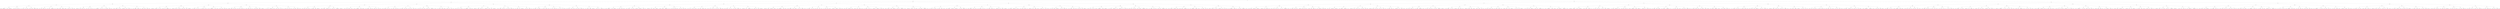 digraph G {
	graph [bb="0,0,1.6858e+005,756",
		dpi=78
	];
	node [label="\N"];
	1	 [height=0.5,
		label=And,
		pos="84054,738",
		width=0.75];
	2	 [height=0.5,
		label=And,
		pos="62420,666",
		width=0.75];
	1 -> 2	 [pos="e,62447,667.09 84026,736.91 83191,734.21 63433,670.28 62457,667.12"];
	3	 [height=0.5,
		label=And,
		pos="1.0569e+005,666",
		width=0.75];
	1 -> 3	 [pos="e,1.0566e+005,667.09 84081,736.91 84916,734.21 1.0467e+005,670.28 1.0565e+005,667.12"];
	4	 [height=0.5,
		label=Or,
		pos="30822,594",
		width=0.75];
	2 -> 4	 [pos="e,30849,595.06 62393,664.94 61378,662.69 32051,597.72 30859,595.08"];
	5	 [height=0.5,
		label=And,
		pos="62420,594",
		width=0.75];
	2 -> 5	 [pos="e,62420,612.1 62420,647.7 62420,639.98 62420,630.71 62420,622.11"];
	8	 [height=0.5,
		label=And,
		pos="15341,522",
		width=0.75];
	4 -> 8	 [pos="e,15368,523.12 30795,592.88 30100,589.74 16192,526.85 15378,523.17"];
	9	 [height=0.5,
		label=Or,
		pos="30822,522",
		width=0.75];
	4 -> 9	 [pos="e,30822,540.1 30822,575.7 30822,567.98 30822,558.71 30822,550.11"];
	16	 [height=0.5,
		label=And,
		pos="7671.6,450",
		width=0.75];
	8 -> 16	 [pos="e,7698.6,451.25 15314,520.75 14839,516.42 8263.6,456.4 7708.9,451.34"];
	17	 [height=0.5,
		label=And,
		pos="15341,450",
		width=0.75];
	8 -> 17	 [pos="e,15341,468.1 15341,503.7 15341,495.98 15341,486.71 15341,478.11"];
	32	 [height=0.5,
		label=Or,
		pos="3803.6,378",
		width=0.75];
	16 -> 32	 [pos="e,3830.6,379.49 7644.6,448.51 7322.1,442.67 4215.6,386.46 3840.6,379.67"];
	33	 [height=0.5,
		label=Or,
		pos="7671.6,378",
		width=0.75];
	16 -> 33	 [pos="e,7671.6,396.1 7671.6,431.7 7671.6,423.98 7671.6,414.71 7671.6,406.11"];
	64	 [height=0.5,
		label=Or,
		pos="1860.6,306",
		width=0.75];
	32 -> 64	 [pos="e,1887.5,307.97 3776.5,376.02 3562.5,368.31 2146.1,317.29 1897.8,308.34"];
	65	 [height=0.5,
		label=Or,
		pos="3803.6,306",
		width=0.75];
	32 -> 65	 [pos="e,3803.6,324.1 3803.6,359.7 3803.6,351.98 3803.6,342.71 3803.6,334.11"];
	128	 [height=0.5,
		label=And,
		pos="1131.6,234",
		width=0.75];
	64 -> 128	 [pos="e,1158.3,237.56 1833.8,302.43 1722.5,291.74 1296.7,250.85 1168.4,238.53"];
	129	 [height=0.5,
		label=Or,
		pos="1860.6,234",
		width=0.75];
	64 -> 129	 [pos="e,1860.6,252.1 1860.6,287.7 1860.6,279.98 1860.6,270.71 1860.6,262.11"];
	256	 [height=0.5,
		label=And,
		pos="588.64,162",
		width=0.75];
	128 -> 256	 [pos="e,614.89,166.38 1105.5,229.62 1016.8,218.19 727.53,180.9 625.05,167.69"];
	257	 [height=0.5,
		label=And,
		pos="1131.6,162",
		width=0.75];
	128 -> 257	 [pos="e,1131.6,180.1 1131.6,215.7 1131.6,207.98 1131.6,198.71 1131.6,190.11"];
	512	 [height=0.5,
		label=Or,
		pos="269.64,90",
		width=0.75];
	256 -> 512	 [pos="e,294.94,96.552 563.35,155.45 506.81,143.04 370.1,113.04 305.11,98.782"];
	513	 [height=0.5,
		label=And,
		pos="588.64,90",
		width=0.75];
	256 -> 513	 [pos="e,588.64,108.1 588.64,143.7 588.64,135.98 588.64,126.71 588.64,118.11"];
	1024	 [height=0.5,
		label="maintC <= 295",
		pos="65.644,18",
		width=1.8234];
	512 -> 1024	 [pos="e,105.17,32.563 246.24,80.97 214.37,70.032 156.5,50.177 114.85,35.885"];
	1025	 [height=0.5,
		label="proj_fail_rate_history >= 0.46",
		pos="269.64,18",
		width=3.34];
	512 -> 1025	 [pos="e,269.64,36.104 269.64,71.697 269.64,63.983 269.64,54.712 269.64,46.112"];
	1026	 [height=0.5,
		label="otherF <= 36541",
		pos="479.64,18",
		width=2.004];
	513 -> 1026	 [pos="e,504.55,34.994 569.66,76.807 554.07,66.798 531.62,52.38 513.04,40.448"];
	1027	 [height=0.5,
		label="comm_fail_rate_history >= 0.31",
		pos="697.64,18",
		width=3.5566];
	513 -> 1027	 [pos="e,671.53,35.772 607.63,76.807 622.83,67.045 644.56,53.09 662.86,41.337"];
	514	 [height=0.5,
		label=Or,
		pos="1064.6,90",
		width=0.75];
	257 -> 514	 [pos="e,1078.5,105.49 1117.8,146.5 1108.5,136.83 1096.2,123.94 1085.7,113.02"];
	515	 [height=0.5,
		label=Or,
		pos="1198.6,90",
		width=0.75];
	257 -> 515	 [pos="e,1184.8,105.49 1145.5,146.5 1154.8,136.83 1167.1,123.94 1177.6,113.02"];
	1028	 [height=0.5,
		label="BMsg <= 1565.3",
		pos="916.64,18",
		width=2.022];
	514 -> 1028	 [pos="e,948.84,34.229 1043.1,78.821 1020.9,68.295 985.56,51.596 957.9,38.513"];
	1029	 [height=0.5,
		label="TFC <= 126",
		pos="1064.6,18",
		width=1.5887];
	514 -> 1029	 [pos="e,1064.6,36.104 1064.6,71.697 1064.6,63.983 1064.6,54.712 1064.6,46.112"];
	1030	 [height=0.5,
		label="FilesD <= 28",
		pos="1198.6,18",
		width=1.6249];
	515 -> 1030	 [pos="e,1198.6,36.104 1198.6,71.697 1198.6,63.983 1198.6,54.712 1198.6,46.112"];
	1031	 [height=0.5,
		label="NC <= 20728",
		pos="1336.6,18",
		width=1.6971];
	515 -> 1031	 [pos="e,1307.3,33.895 1219.6,78.369 1240.4,67.809 1272.8,51.374 1298.3,38.471"];
	258	 [height=0.5,
		label=And,
		pos="1780.6,162",
		width=0.75];
	129 -> 258	 [pos="e,1796.4,176.8 1844.8,219.17 1833.2,209.01 1817.3,195.03 1804.1,183.56"];
	259	 [height=0.5,
		label=Or,
		pos="2090.6,162",
		width=0.75];
	129 -> 259	 [pos="e,2066.4,170.37 1884.8,225.64 1926,213.12 2009.7,187.62 2056.7,173.32"];
	516	 [height=0.5,
		label=Or,
		pos="1579.6,90",
		width=0.75];
	258 -> 516	 [pos="e,1602.9,99.115 1757.2,152.83 1721.4,140.37 1653.1,116.57 1612.4,102.41"];
	517	 [height=0.5,
		label=Or,
		pos="1780.6,90",
		width=0.75];
	258 -> 517	 [pos="e,1780.6,108.1 1780.6,143.7 1780.6,135.98 1780.6,126.71 1780.6,118.11"];
	1032	 [height=0.5,
		label="NS <= 27",
		pos="1462.6,18",
		width=1.2999];
	516 -> 1032	 [pos="e,1487.2,33.676 1560.1,77.284 1542.6,66.841 1516.7,51.339 1496,38.946"];
	1033	 [height=0.5,
		label="ND <= 773",
		pos="1579.6,18",
		width=1.4443];
	516 -> 1033	 [pos="e,1579.6,36.104 1579.6,71.697 1579.6,63.983 1579.6,54.712 1579.6,46.112"];
	1034	 [height=0.5,
		label="mergeC >= 0",
		pos="1708.6,18",
		width=1.6429];
	517 -> 1034	 [pos="e,1725.5,35.354 1766.1,74.834 1756.5,65.551 1743.8,53.193 1732.8,42.464"];
	1035	 [height=0.5,
		label="maintC <= 295",
		pos="1851.6,18",
		width=1.8234];
	517 -> 1035	 [pos="e,1835,35.448 1795.4,74.496 1804.7,65.255 1817.1,53.072 1827.8,42.475"];
	518	 [height=0.5,
		label=And,
		pos="2090.6,90",
		width=0.75];
	259 -> 518	 [pos="e,2090.6,108.1 2090.6,143.7 2090.6,135.98 2090.6,126.71 2090.6,118.11"];
	519	 [height=0.5,
		label=And,
		pos="2334.6,90",
		width=0.75];
	259 -> 519	 [pos="e,2310.1,98.043 2114.9,154.03 2158.6,141.51 2250.4,115.18 2300.4,100.83"];
	1036	 [height=0.5,
		label="test_churn <= 274",
		pos="2012.6,18",
		width=2.1484];
	518 -> 1036	 [pos="e,2031,35.51 2075.2,75.17 2064.8,65.822 2050.8,53.248 2038.7,42.366"];
	1037	 [height=0.5,
		label="day_week = 3",
		pos="2169.6,18",
		width=1.7151];
	518 -> 1037	 [pos="e,2151.3,35.257 2106.3,75.17 2116.9,65.757 2131.2,53.071 2143.5,42.138"];
	1038	 [height=0.5,
		label="same_committer = 0",
		pos="2334.6,18",
		width=2.3651];
	519 -> 1038	 [pos="e,2334.6,36.104 2334.6,71.697 2334.6,63.983 2334.6,54.712 2334.6,46.112"];
	1039	 [height=0.5,
		label="classif_build = 1",
		pos="2509.6,18",
		width=1.9859];
	519 -> 1039	 [pos="e,2473.2,33.576 2357.2,79.992 2384,69.259 2429.5,51.054 2463.8,37.321"];
	130	 [height=0.5,
		label=And,
		pos="3448.6,234",
		width=0.75];
	65 -> 130	 [pos="e,3474.4,240.08 3778.1,299.97 3715.8,287.69 3556,256.17 3484.3,242.04"];
	131	 [height=0.5,
		label=Or,
		pos="4158.6,234",
		width=0.75];
	65 -> 131	 [pos="e,4132.9,240.08 3829.2,299.97 3891.5,287.69 4051.3,256.17 4123,242.04"];
	260	 [height=0.5,
		label=Or,
		pos="3013.6,162",
		width=0.75];
	130 -> 260	 [pos="e,3039.7,167.19 3422.7,228.83 3348.6,216.89 3135.2,182.56 3049.7,168.8"];
	261	 [height=0.5,
		label=Or,
		pos="3448.6,162",
		width=0.75];
	130 -> 261	 [pos="e,3448.6,180.1 3448.6,215.7 3448.6,207.98 3448.6,198.71 3448.6,190.11"];
	520	 [height=0.5,
		label=And,
		pos="2792.6,90",
		width=0.75];
	260 -> 520	 [pos="e,2816.7,98.615 2989.6,153.38 2950.1,140.86 2871.3,115.92 2826.3,101.66"];
	521	 [height=0.5,
		label=Or,
		pos="3013.6,90",
		width=0.75];
	260 -> 521	 [pos="e,3013.6,108.1 3013.6,143.7 3013.6,135.98 3013.6,126.71 3013.6,118.11"];
	1040	 [height=0.5,
		label="docF <= 181",
		pos="2658.6,18",
		width=1.6429];
	520 -> 1040	 [pos="e,2687,33.827 2772,78.216 2751.8,67.674 2720.6,51.383 2696.1,38.555"];
	1041	 [height=0.5,
		label="TFC <= 126",
		pos="2792.6,18",
		width=1.5887];
	520 -> 1041	 [pos="e,2792.6,36.104 2792.6,71.697 2792.6,63.983 2792.6,54.712 2792.6,46.112"];
	1042	 [height=0.5,
		label="classif_build = 1",
		pos="2939.6,18",
		width=1.9859];
	521 -> 1042	 [pos="e,2957.2,35.606 2998.7,74.834 2988.9,65.616 2976,53.366 2964.7,42.689"];
	1043	 [height=0.5,
		label="TFC <= 126",
		pos="3086.6,18",
		width=1.5887];
	521 -> 1043	 [pos="e,3069.6,35.354 3028.4,74.834 3038.1,65.551 3051,53.193 3062.2,42.464"];
	522	 [height=0.5,
		label=And,
		pos="3353.6,90",
		width=0.75];
	261 -> 522	 [pos="e,3371.3,103.99 3431.2,148.16 3416.7,137.47 3395.9,122.1 3379.4,109.99"];
	523	 [height=0.5,
		label=And,
		pos="3543.6,90",
		width=0.75];
	261 -> 523	 [pos="e,3526,103.99 3466.1,148.16 3480.6,137.47 3501.4,122.1 3517.9,109.99"];
	1044	 [height=0.5,
		label="EXP <= 4408",
		pos="3222.6,18",
		width=1.6971];
	522 -> 1044	 [pos="e,3250.7,34.017 3333.2,78.063 3313.6,67.607 3283.7,51.599 3259.9,38.885"];
	1045	 [height=0.5,
		label="ND <= 773",
		pos="3353.6,18",
		width=1.4443];
	522 -> 1045	 [pos="e,3353.6,36.104 3353.6,71.697 3353.6,63.983 3353.6,54.712 3353.6,46.112"];
	1046	 [height=0.5,
		label="proj_fail_rate_history >= 0.46",
		pos="3543.6,18",
		width=3.34];
	523 -> 1046	 [pos="e,3543.6,36.104 3543.6,71.697 3543.6,63.983 3543.6,54.712 3543.6,46.112"];
	1047	 [height=0.5,
		label="srcF <= 65",
		pos="3733.6,18",
		width=1.4443];
	523 -> 1047	 [pos="e,3699.2,31.687 3566.9,80.417 3597.3,69.223 3651.1,49.412 3689.4,35.318"];
	262	 [height=0.5,
		label=Or,
		pos="4158.6,162",
		width=0.75];
	131 -> 262	 [pos="e,4158.6,180.1 4158.6,215.7 4158.6,207.98 4158.6,198.71 4158.6,190.11"];
	263	 [height=0.5,
		label=Or,
		pos="4676.6,162",
		width=0.75];
	131 -> 263	 [pos="e,4650.3,166.56 4185,229.43 4270.8,217.85 4541.5,181.26 4640.2,167.92"];
	524	 [height=0.5,
		label=And,
		pos="4068.6,90",
		width=0.75];
	262 -> 524	 [pos="e,4085.5,104.11 4141.7,147.83 4128.1,137.27 4108.9,122.3 4093.6,110.37"];
	525	 [height=0.5,
		label=Or,
		pos="4248.6,90",
		width=0.75];
	262 -> 525	 [pos="e,4231.8,104.11 4175.6,147.83 4189.1,137.27 4208.4,122.3 4223.7,110.37"];
	1048	 [height=0.5,
		label="same_committer = 0",
		pos="3888.6,18",
		width=2.3651];
	524 -> 1048	 [pos="e,3927.3,34.04 4045.8,80.134 4018.6,69.542 3972.3,51.529 3937,37.792"];
	1049	 [height=0.5,
		label="test_churn <= 274",
		pos="4068.6,18",
		width=2.1484];
	524 -> 1049	 [pos="e,4068.6,36.104 4068.6,71.697 4068.6,63.983 4068.6,54.712 4068.6,46.112"];
	1050	 [height=0.5,
		label="same_committer = 0",
		pos="4248.6,18",
		width=2.3651];
	525 -> 1050	 [pos="e,4248.6,36.104 4248.6,71.697 4248.6,63.983 4248.6,54.712 4248.6,46.112"];
	1051	 [height=0.5,
		label="elapsed_days <= 14",
		pos="4436.6,18",
		width=2.347];
	525 -> 1051	 [pos="e,4396.6,33.904 4271.7,80.417 4300.2,69.793 4349.6,51.406 4386.9,37.512"];
	526	 [height=0.5,
		label=Or,
		pos="4676.6,90",
		width=0.75];
	263 -> 526	 [pos="e,4676.6,108.1 4676.6,143.7 4676.6,135.98 4676.6,126.71 4676.6,118.11"];
	527	 [height=0.5,
		label=Or,
		pos="4885.6,90",
		width=0.75];
	263 -> 527	 [pos="e,4861.8,98.972 4700.2,153.11 4737.4,140.66 4809.7,116.43 4852.2,102.19"];
	1052	 [height=0.5,
		label="ConfigF <= 49",
		pos="4604.6,18",
		width=1.8234];
	526 -> 1052	 [pos="e,4621.7,35.606 4662.1,74.834 4652.6,65.616 4640,53.366 4629,42.689"];
	1053	 [height=0.5,
		label="docF <= 181",
		pos="4747.6,18",
		width=1.6429];
	526 -> 1053	 [pos="e,4731,35.448 4691.4,74.496 4700.7,65.255 4713.1,53.072 4723.8,42.475"];
	1054	 [height=0.5,
		label="EXP <= 4408",
		pos="4885.6,18",
		width=1.6971];
	527 -> 1054	 [pos="e,4885.6,36.104 4885.6,71.697 4885.6,63.983 4885.6,54.712 4885.6,46.112"];
	1055	 [height=0.5,
		label="ConfigF <= 49",
		pos="5030.6,18",
		width=1.8234];
	527 -> 1055	 [pos="e,4999.8,33.9 4907,78.671 4929,68.091 4963.5,51.391 4990.6,38.346"];
	66	 [height=0.5,
		label=And,
		pos="7022.6,306",
		width=0.75];
	33 -> 66	 [pos="e,7049.2,309.86 7645,374.13 7543,363.12 7177.2,323.67 7059.4,310.97"];
	67	 [height=0.5,
		label=And,
		pos="8190.6,306",
		width=0.75];
	33 -> 67	 [pos="e,8164.2,310.56 7698.1,373.43 7784,361.85 8055.3,325.26 8154.1,311.92"];
	132	 [height=0.5,
		label=And,
		pos="6078.6,234",
		width=0.75];
	66 -> 132	 [pos="e,6105.6,237 6995.9,303.02 6862.7,293.14 6271.1,249.27 6116,237.77"];
	133	 [height=0.5,
		label=Or,
		pos="7022.6,234",
		width=0.75];
	66 -> 133	 [pos="e,7022.6,252.1 7022.6,287.7 7022.6,279.98 7022.6,270.71 7022.6,262.11"];
	264	 [height=0.5,
		label=And,
		pos="5638.6,162",
		width=0.75];
	132 -> 264	 [pos="e,5664.7,167.15 6052.4,228.83 5977.3,216.88 5761.1,182.48 5674.8,168.75"];
	265	 [height=0.5,
		label=And,
		pos="6078.6,162",
		width=0.75];
	132 -> 265	 [pos="e,6078.6,180.1 6078.6,215.7 6078.6,207.98 6078.6,198.71 6078.6,190.11"];
	528	 [height=0.5,
		label=And,
		pos="5424.6,90",
		width=0.75];
	264 -> 528	 [pos="e,5448.5,98.793 5614.9,153.24 5576.8,140.76 5501.6,116.18 5458,101.93"];
	529	 [height=0.5,
		label=And,
		pos="5638.6,90",
		width=0.75];
	264 -> 529	 [pos="e,5638.6,108.1 5638.6,143.7 5638.6,135.98 5638.6,126.71 5638.6,118.11"];
	1056	 [height=0.5,
		label="proj_fail_rate_history >= 0.46",
		pos="5234.6,18",
		width=3.34];
	528 -> 1056	 [pos="e,5277.7,34.851 5401.3,80.417 5373.1,70.028 5324.8,52.214 5287.4,38.439"];
	1057	 [height=0.5,
		label="ND <= 773",
		pos="5424.6,18",
		width=1.4443];
	528 -> 1057	 [pos="e,5424.6,36.104 5424.6,71.697 5424.6,63.983 5424.6,54.712 5424.6,46.112"];
	1058	 [height=0.5,
		label="FilesA <= 4524",
		pos="5562.6,18",
		width=1.8776];
	529 -> 1058	 [pos="e,5580.7,35.606 5623.3,74.834 5613.2,65.527 5599.7,53.13 5588,42.382"];
	1059	 [height=0.5,
		label="NUC <= 12001",
		pos="5715.6,18",
		width=1.8776];
	529 -> 1059	 [pos="e,5697.7,35.354 5654.2,74.834 5664.5,65.462 5678.3,52.955 5690.2,42.155"];
	530	 [height=0.5,
		label=And,
		pos="6005.6,90",
		width=0.75];
	265 -> 530	 [pos="e,6020.4,105.14 6063.9,146.83 6053.5,136.87 6039.4,123.37 6027.7,112.14"];
	531	 [height=0.5,
		label=And,
		pos="6150.6,90",
		width=0.75];
	265 -> 531	 [pos="e,6135.8,105.38 6093.2,146.83 6103.4,136.94 6117.2,123.55 6128.7,112.36"];
	1060	 [height=0.5,
		label="FilesM <= 83",
		pos="5860.6,18",
		width=1.661];
	530 -> 1060	 [pos="e,5891,33.641 5984.2,78.671 5962.2,68.023 5927.3,51.176 5900.2,38.095"];
	1061	 [height=0.5,
		label="NUC <= 12001",
		pos="6005.6,18",
		width=1.8776];
	530 -> 1061	 [pos="e,6005.6,36.104 6005.6,71.697 6005.6,63.983 6005.6,54.712 6005.6,46.112"];
	1062	 [height=0.5,
		label="mergeC >= 0",
		pos="6150.6,18",
		width=1.6429];
	531 -> 1062	 [pos="e,6150.6,36.104 6150.6,71.697 6150.6,63.983 6150.6,54.712 6150.6,46.112"];
	1063	 [height=0.5,
		label="srcF <= 65",
		pos="6279.6,18",
		width=1.4443];
	531 -> 1063	 [pos="e,6252.6,33.692 6171.1,77.908 6190.5,67.358 6220.2,51.256 6243.6,38.551"];
	266	 [height=0.5,
		label=And,
		pos="6884.6,162",
		width=0.75];
	133 -> 266	 [pos="e,6905.8,173.73 7001.7,222.37 6978.6,210.65 6941.2,191.7 6914.9,178.37"];
	267	 [height=0.5,
		label=Or,
		pos="7168.6,162",
		width=0.75];
	133 -> 267	 [pos="e,7147.4,173.19 7043.9,222.82 7068.7,210.9 7110.1,191.06 7138.4,177.52"];
	532	 [height=0.5,
		label=Or,
		pos="6607.6,90",
		width=0.75];
	266 -> 532	 [pos="e,6632.5,97.271 6859.6,154.66 6809.9,142.12 6699,114.09 6642.4,99.777"];
	533	 [height=0.5,
		label=And,
		pos="6884.6,90",
		width=0.75];
	266 -> 533	 [pos="e,6884.6,108.1 6884.6,143.7 6884.6,135.98 6884.6,126.71 6884.6,118.11"];
	1064	 [height=0.5,
		label="NDEV <= 67",
		pos="6409.6,18",
		width=1.661];
	532 -> 1064	 [pos="e,6446.9,32.185 6584.2,80.695 6552.8,69.621 6496.7,49.768 6456.5,35.573"];
	1065	 [height=0.5,
		label="proj_fail_rate_history >= 0.46",
		pos="6607.6,18",
		width=3.34];
	532 -> 1065	 [pos="e,6607.6,36.104 6607.6,71.697 6607.6,63.983 6607.6,54.712 6607.6,46.112"];
	1066	 [height=0.5,
		label="entropy <= 12.4",
		pos="6815.6,18",
		width=1.9318];
	533 -> 1066	 [pos="e,6832.1,35.699 6870.3,74.496 6861.4,65.409 6849.6,53.475 6839.3,43.004"];
	1067	 [height=0.5,
		label="mergeC >= 0",
		pos="6962.6,18",
		width=1.6429];
	533 -> 1067	 [pos="e,6944.5,35.257 6900.1,75.17 6910.5,65.757 6924.7,53.071 6936.9,42.138"];
	534	 [height=0.5,
		label=Or,
		pos="7168.6,90",
		width=0.75];
	267 -> 534	 [pos="e,7168.6,108.1 7168.6,143.7 7168.6,135.98 7168.6,126.71 7168.6,118.11"];
	535	 [height=0.5,
		label=Or,
		pos="7401.6,90",
		width=0.75];
	267 -> 535	 [pos="e,7377.4,98.293 7192.7,153.77 7234.3,141.28 7319.8,115.6 7367.5,101.26"];
	1068	 [height=0.5,
		label="ND <= 773",
		pos="7091.6,18",
		width=1.4443];
	534 -> 1068	 [pos="e,7109.4,35.103 7153.1,74.834 7142.7,65.396 7128.8,52.78 7116.9,41.929"];
	1069	 [height=0.5,
		label="same_committer = 0",
		pos="7246.6,18",
		width=2.3651];
	534 -> 1069	 [pos="e,7228,35.764 7184.1,75.17 7194.4,65.888 7208.3,53.423 7220.4,42.594"];
	1070	 [height=0.5,
		label="srcF <= 65",
		pos="7401.6,18",
		width=1.4443];
	535 -> 1070	 [pos="e,7401.6,36.104 7401.6,71.697 7401.6,63.983 7401.6,54.712 7401.6,46.112"];
	1071	 [height=0.5,
		label="EXP <= 4408",
		pos="7532.6,18",
		width=1.6971];
	535 -> 1071	 [pos="e,7504.5,34.017 7422.1,78.063 7441.7,67.607 7471.6,51.599 7495.4,38.885"];
	134	 [height=0.5,
		label=Or,
		pos="8190.6,234",
		width=0.75];
	67 -> 134	 [pos="e,8190.6,252.1 8190.6,287.7 8190.6,279.98 8190.6,270.71 8190.6,262.11"];
	135	 [height=0.5,
		label=And,
		pos="9253.6,234",
		width=0.75];
	67 -> 135	 [pos="e,9226.9,236.76 8217.5,303.23 8362.1,293.71 9049.6,248.44 9216.9,237.42"];
	268	 [height=0.5,
		label=Or,
		pos="8087.6,162",
		width=0.75];
	134 -> 268	 [pos="e,8105.9,175.41 8172.2,220.49 8156.1,209.54 8132.5,193.49 8114.3,181.14"];
	269	 [height=0.5,
		label=Or,
		pos="8462.6,162",
		width=0.75];
	134 -> 269	 [pos="e,8437.6,169.44 8215.7,226.54 8264.5,213.99 8372.2,186.27 8427.8,171.96"];
	536	 [height=0.5,
		label=Or,
		pos="7888.6,90",
		width=0.75];
	268 -> 536	 [pos="e,7911.9,99.186 8064,152.7 8028.6,140.24 7961.7,116.69 7921.5,102.56"];
	537	 [height=0.5,
		label=And,
		pos="8087.6,90",
		width=0.75];
	268 -> 537	 [pos="e,8087.6,108.1 8087.6,143.7 8087.6,135.98 8087.6,126.71 8087.6,118.11"];
	1072	 [height=0.5,
		label="src_churn <= 1497462",
		pos="7705.6,18",
		width=2.5998];
	536 -> 1072	 [pos="e,7745.8,34.376 7865.8,80.276 7838.3,69.746 7791.2,51.737 7755.2,37.959"];
	1073	 [height=0.5,
		label="classif_build = 1",
		pos="7888.6,18",
		width=1.9859];
	536 -> 1073	 [pos="e,7888.6,36.104 7888.6,71.697 7888.6,63.983 7888.6,54.712 7888.6,46.112"];
	1074	 [height=0.5,
		label="NS <= 27",
		pos="8024.6,18",
		width=1.2999];
	537 -> 1074	 [pos="e,8039.3,35.29 8074.3,74.155 8066.1,65.072 8055.5,53.243 8046.1,42.87"];
	1075	 [height=0.5,
		label="fixC <= 4156",
		pos="8149.6,18",
		width=1.661];
	537 -> 1075	 [pos="e,8134.8,35.789 8100.8,74.155 8108.7,65.2 8119,53.576 8128.1,43.309"];
	538	 [height=0.5,
		label=Or,
		pos="8462.6,90",
		width=0.75];
	269 -> 538	 [pos="e,8462.6,108.1 8462.6,143.7 8462.6,135.98 8462.6,126.71 8462.6,118.11"];
	539	 [height=0.5,
		label=Or,
		pos="8720.6,90",
		width=0.75];
	269 -> 539	 [pos="e,8696,97.692 8487.4,154.29 8533.6,141.74 8633.2,114.72 8686.1,100.38"];
	1076	 [height=0.5,
		label="comm_fail_rate_history >= 0.31",
		pos="8355.6,18",
		width=3.5566];
	538 -> 1076	 [pos="e,8381.3,35.772 8444,76.807 8429.1,67.045 8407.8,53.09 8389.8,41.337"];
	1077	 [height=0.5,
		label="FilesA <= 4524",
		pos="8569.6,18",
		width=1.8776];
	538 -> 1077	 [pos="e,8545.2,34.994 8481.3,76.807 8496.5,66.843 8518.4,52.511 8536.6,40.61"];
	1078	 [height=0.5,
		label="maintC <= 295",
		pos="8720.6,18",
		width=1.8234];
	539 -> 1078	 [pos="e,8720.6,36.104 8720.6,71.697 8720.6,63.983 8720.6,54.712 8720.6,46.112"];
	1079	 [height=0.5,
		label="NC <= 20728",
		pos="8865.6,18",
		width=1.6971];
	539 -> 1079	 [pos="e,8835.3,33.641 8742,78.671 8764.1,68.023 8799,51.176 8826.1,38.095"];
	270	 [height=0.5,
		label=Or,
		pos="9253.6,162",
		width=0.75];
	135 -> 270	 [pos="e,9253.6,180.1 9253.6,215.7 9253.6,207.98 9253.6,198.71 9253.6,190.11"];
	271	 [height=0.5,
		label=Or,
		pos="9721.6,162",
		width=0.75];
	135 -> 271	 [pos="e,9695.4,166.93 9279.8,229.09 9358.7,217.29 9594.3,182.04 9685.3,168.44"];
	540	 [height=0.5,
		label=And,
		pos="9166.6,90",
		width=0.75];
	270 -> 540	 [pos="e,9183.4,104.46 9236.9,147.5 9224,137.14 9206,122.67 9191.5,110.97"];
	541	 [height=0.5,
		label=Or,
		pos="9340.6,90",
		width=0.75];
	270 -> 541	 [pos="e,9323.9,104.46 9270.4,147.5 9283.3,137.14 9301.3,122.67 9315.8,110.97"];
	1080	 [height=0.5,
		label="FilesM <= 83",
		pos="9004.6,18",
		width=1.661];
	540 -> 1080	 [pos="e,9037.5,33.19 9144.5,79.414 9119.4,68.589 9078.1,50.727 9046.8,37.227"];
	1081	 [height=0.5,
		label="elapsed_days <= 14",
		pos="9166.6,18",
		width=2.347];
	540 -> 1081	 [pos="e,9166.6,36.104 9166.6,71.697 9166.6,63.983 9166.6,54.712 9166.6,46.112"];
	1082	 [height=0.5,
		label="classif_build = 1",
		pos="9340.6,18",
		width=1.9859];
	541 -> 1082	 [pos="e,9340.6,36.104 9340.6,71.697 9340.6,63.983 9340.6,54.712 9340.6,46.112"];
	1083	 [height=0.5,
		label="mergeC >= 0",
		pos="9489.6,18",
		width=1.6429];
	541 -> 1083	 [pos="e,9458.8,33.514 9362,78.971 9384.8,68.272 9421.4,51.078 9449.5,37.837"];
	542	 [height=0.5,
		label=Or,
		pos="9721.6,90",
		width=0.75];
	271 -> 542	 [pos="e,9721.6,108.1 9721.6,143.7 9721.6,135.98 9721.6,126.71 9721.6,118.11"];
	543	 [height=0.5,
		label=Or,
		pos="9960.6,90",
		width=0.75];
	271 -> 543	 [pos="e,9936.3,98.116 9745.9,153.9 9788.6,141.38 9877.6,115.32 9926.5,100.99"];
	1084	 [height=0.5,
		label="classif_build = 1",
		pos="9638.6,18",
		width=1.9859];
	542 -> 1084	 [pos="e,9658.2,35.51 9705.2,75.17 9694.1,65.733 9679,53.008 9666,42.055"];
	1085	 [height=0.5,
		label="test_churn <= 274",
		pos="9805.6,18",
		width=2.1484];
	542 -> 1085	 [pos="e,9785.9,35.412 9737.8,75.503 9749.2,66.028 9764.7,53.12 9778,42.033"];
	1086	 [height=0.5,
		label="FilesM <= 83",
		pos="9960.6,18",
		width=1.661];
	543 -> 1086	 [pos="e,9960.6,36.104 9960.6,71.697 9960.6,63.983 9960.6,54.712 9960.6,46.112"];
	1087	 [height=0.5,
		label="buildF <= 1101",
		pos="10106,18",
		width=1.8776];
	543 -> 1087	 [pos="e,10075,34.03 9982,78.671 10004,68.125 10038,51.499 10065,38.472"];
	34	 [height=0.5,
		label=Or,
		pos="14109,378",
		width=0.75];
	17 -> 34	 [pos="e,14135,380.52 15314,447.47 15154,438.4 14330,391.59 14145,381.09"];
	35	 [height=0.5,
		label=And,
		pos="16572,378",
		width=0.75];
	17 -> 35	 [pos="e,16545,380.52 15368,447.47 15527,438.4 16350,391.59 16535,381.09"];
	68	 [height=0.5,
		label=And,
		pos="12169,306",
		width=0.75];
	34 -> 68	 [pos="e,12196,307.98 14082,376.02 13868,368.32 12455,317.34 12206,308.35"];
	69	 [height=0.5,
		label=And,
		pos="14109,306",
		width=0.75];
	34 -> 69	 [pos="e,14109,324.1 14109,359.7 14109,351.98 14109,342.71 14109,334.11"];
	136	 [height=0.5,
		label=And,
		pos="11236,234",
		width=0.75];
	68 -> 136	 [pos="e,11263,237.03 12142,302.98 12009,293.04 11427,249.34 11273,237.8"];
	137	 [height=0.5,
		label=And,
		pos="12169,234",
		width=0.75];
	68 -> 137	 [pos="e,12169,252.1 12169,287.7 12169,279.98 12169,270.71 12169,262.11"];
	272	 [height=0.5,
		label=Or,
		pos="10793,162",
		width=0.75];
	136 -> 272	 [pos="e,10819,167.11 11210,228.88 11134,216.96 10915,182.37 10829,168.68"];
	273	 [height=0.5,
		label=And,
		pos="11236,162",
		width=0.75];
	136 -> 273	 [pos="e,11236,180.1 11236,215.7 11236,207.98 11236,198.71 11236,190.11"];
	544	 [height=0.5,
		label=And,
		pos="10554,90",
		width=0.75];
	272 -> 544	 [pos="e,10578,98.116 10768,153.9 10726,141.38 10637,115.32 10588,100.99"];
	545	 [height=0.5,
		label=Or,
		pos="10793,90",
		width=0.75];
	272 -> 545	 [pos="e,10793,108.1 10793,143.7 10793,135.98 10793,126.71 10793,118.11"];
	1088	 [height=0.5,
		label="comm_fail_rate_recent >= 0.21",
		pos="10317,18",
		width=3.4844];
	544 -> 1088	 [pos="e,10369,34.423 10529,81.772 10494,71.358 10428,51.789 10378,37.258"];
	1089	 [height=0.5,
		label="src_churn <= 1497462",
		pos="10554,18",
		width=2.5998];
	544 -> 1089	 [pos="e,10554,36.104 10554,71.697 10554,63.983 10554,54.712 10554,46.112"];
	1090	 [height=0.5,
		label="NDEV <= 67",
		pos="10725,18",
		width=1.661];
	545 -> 1090	 [pos="e,10741,35.448 10779,74.496 10770,65.344 10758,53.306 10748,42.781"];
	1091	 [height=0.5,
		label="mergeC >= 0",
		pos="10862,18",
		width=1.6429];
	545 -> 1091	 [pos="e,10845,35.448 10807,74.496 10816,65.344 10828,53.306 10838,42.781"];
	546	 [height=0.5,
		label=Or,
		pos="11147,90",
		width=0.75];
	273 -> 546	 [pos="e,11164,104.35 11219,147.83 11206,137.34 11187,122.49 11172,110.6"];
	547	 [height=0.5,
		label=And,
		pos="11324,90",
		width=0.75];
	273 -> 547	 [pos="e,11307,104.22 11253,147.5 11266,137.08 11284,122.49 11299,110.75"];
	1092	 [height=0.5,
		label="classif_build = 1",
		pos="11011,18",
		width=1.9859];
	546 -> 1092	 [pos="e,11041,34.415 11126,78.369 11106,67.991 11075,51.939 11050,39.141"];
	1093	 [height=0.5,
		label="NS <= 27",
		pos="11147,18",
		width=1.2999];
	546 -> 1093	 [pos="e,11147,36.104 11147,71.697 11147,63.983 11147,54.712 11147,46.112"];
	1094	 [height=0.5,
		label="proj_fail_rate_recent <= 0.9",
		pos="11324,18",
		width=3.1233];
	547 -> 1094	 [pos="e,11324,36.104 11324,71.697 11324,63.983 11324,54.712 11324,46.112"];
	1095	 [height=0.5,
		label="NDEV <= 67",
		pos="11514,18",
		width=1.661];
	547 -> 1095	 [pos="e,11477,32.455 11347,80.417 11377,69.424 11429,50.121 11467,36.083"];
	274	 [height=0.5,
		label=Or,
		pos="12090,162",
		width=0.75];
	137 -> 274	 [pos="e,12105,176.8 12153,219.17 12142,209.01 12126,195.03 12113,183.56"];
	275	 [height=0.5,
		label=And,
		pos="12391,162",
		width=0.75];
	137 -> 275	 [pos="e,12367,170.51 12193,225.38 12233,212.82 12312,187.79 12357,173.54"];
	548	 [height=0.5,
		label=And,
		pos="11894,90",
		width=0.75];
	274 -> 548	 [pos="e,11917,99.294 12066,152.7 12032,140.28 11966,116.81 11926,102.68"];
	549	 [height=0.5,
		label=And,
		pos="12090,90",
		width=0.75];
	274 -> 549	 [pos="e,12090,108.1 12090,143.7 12090,135.98 12090,126.71 12090,118.11"];
	1096	 [height=0.5,
		label="proj_fail_rate_recent <= 0.9",
		pos="11704,18",
		width=3.1233];
	548 -> 1096	 [pos="e,11746,34.715 11870,80.417 11842,69.994 11793,52.099 11756,38.306"];
	1097	 [height=0.5,
		label="FilesM <= 83",
		pos="11894,18",
		width=1.661];
	548 -> 1097	 [pos="e,11894,36.104 11894,71.697 11894,63.983 11894,54.712 11894,46.112"];
	1098	 [height=0.5,
		label="ND <= 773",
		pos="12024,18",
		width=1.4443];
	549 -> 1098	 [pos="e,12039,35.29 12076,74.155 12067,65.072 12056,53.243 12046,42.87"];
	1099	 [height=0.5,
		label="day_week = 3",
		pos="12156,18",
		width=1.7151];
	549 -> 1099	 [pos="e,12140,35.789 12104,74.155 12112,65.2 12123,53.576 12133,43.309"];
	550	 [height=0.5,
		label=And,
		pos="12391,90",
		width=0.75];
	275 -> 550	 [pos="e,12391,108.1 12391,143.7 12391,135.98 12391,126.71 12391,118.11"];
	551	 [height=0.5,
		label=And,
		pos="12616,90",
		width=0.75];
	275 -> 551	 [pos="e,12592,98.437 12415,153.51 12455,140.98 12536,115.76 12582,101.48"];
	1100	 [height=0.5,
		label="BMsg <= 1565.3",
		pos="12309,18",
		width=2.022];
	550 -> 1100	 [pos="e,12328,35.51 12374,75.17 12363,65.733 12348,53.008 12336,42.055"];
	1101	 [height=0.5,
		label="entropy <= 12.4",
		pos="12469,18",
		width=1.9318];
	550 -> 1101	 [pos="e,12450,35.51 12406,75.17 12416,65.822 12430,53.248 12443,42.366"];
	1102	 [height=0.5,
		label="docF <= 181",
		pos="12616,18",
		width=1.6429];
	551 -> 1102	 [pos="e,12616,36.104 12616,71.697 12616,63.983 12616,54.712 12616,46.112"];
	1103	 [height=0.5,
		label="comm_fail_rate_history >= 0.31",
		pos="12821,18",
		width=3.5566];
	551 -> 1103	 [pos="e,12774,34.851 12639,80.97 12670,70.597 12723,52.205 12765,38.143"];
	138	 [height=0.5,
		label=Or,
		pos="13791,234",
		width=0.75];
	69 -> 138	 [pos="e,13816,240.55 14083,299.45 14027,287.04 13891,257.04 13826,242.78"];
	139	 [height=0.5,
		label=Or,
		pos="14428,234",
		width=0.75];
	69 -> 139	 [pos="e,14402,240.55 14134,299.45 14190,287.04 14327,257.04 14392,242.78"];
	276	 [height=0.5,
		label=Or,
		pos="13366,162",
		width=0.75];
	138 -> 276	 [pos="e,13392,167.26 13765,228.73 13692,216.73 13485,182.71 13402,168.92"];
	277	 [height=0.5,
		label=And,
		pos="13791,162",
		width=0.75];
	138 -> 277	 [pos="e,13791,180.1 13791,215.7 13791,207.98 13791,198.71 13791,190.11"];
	552	 [height=0.5,
		label=And,
		pos="13149,90",
		width=0.75];
	276 -> 552	 [pos="e,13172,98.687 13342,153.24 13303,140.73 13226,116.05 13182,101.81"];
	553	 [height=0.5,
		label=And,
		pos="13366,90",
		width=0.75];
	276 -> 553	 [pos="e,13366,108.1 13366,143.7 13366,135.98 13366,126.71 13366,118.11"];
	1104	 [height=0.5,
		label="ND <= 773",
		pos="13019,18",
		width=1.4443];
	552 -> 1104	 [pos="e,13046,33.504 13128,78.063 13109,67.471 13078,51.183 13055,38.391"];
	1105	 [height=0.5,
		label="FilesM <= 83",
		pos="13149,18",
		width=1.661];
	552 -> 1105	 [pos="e,13149,36.104 13149,71.697 13149,63.983 13149,54.712 13149,46.112"];
	1106	 [height=0.5,
		label="NUC <= 12001",
		pos="13294,18",
		width=1.8776];
	553 -> 1106	 [pos="e,13311,35.606 13351,74.834 13342,65.616 13329,53.366 13318,42.689"];
	1107	 [height=0.5,
		label="NDEV <= 67",
		pos="13439,18",
		width=1.661];
	553 -> 1107	 [pos="e,13422,35.354 13380,74.834 13390,65.551 13403,53.193 13414,42.464"];
	554	 [height=0.5,
		label=Or,
		pos="13723,90",
		width=0.75];
	277 -> 554	 [pos="e,13737,105.49 13777,146.5 13767,136.73 13754,123.69 13744,112.7"];
	555	 [height=0.5,
		label=Or,
		pos="13859,90",
		width=0.75];
	277 -> 555	 [pos="e,13845,105.49 13805,146.5 13814,136.73 13827,123.69 13838,112.7"];
	1108	 [height=0.5,
		label="NC <= 20728",
		pos="13578,18",
		width=1.6971];
	554 -> 1108	 [pos="e,13608,33.641 13701,78.671 13679,68.023 13644,51.176 13617,38.095"];
	1109	 [height=0.5,
		label="maintC <= 295",
		pos="13723,18",
		width=1.8234];
	554 -> 1109	 [pos="e,13723,36.104 13723,71.697 13723,63.983 13723,54.712 13723,46.112"];
	1110	 [height=0.5,
		label="ND <= 773",
		pos="13859,18",
		width=1.4443];
	555 -> 1110	 [pos="e,13859,36.104 13859,71.697 13859,63.983 13859,54.712 13859,46.112"];
	1111	 [height=0.5,
		label="NS <= 27",
		pos="13976,18",
		width=1.2999];
	555 -> 1111	 [pos="e,13951,33.676 13878,77.284 13896,66.841 13922,51.339 13942,38.946"];
	278	 [height=0.5,
		label=And,
		pos="14428,162",
		width=0.75];
	139 -> 278	 [pos="e,14428,180.1 14428,215.7 14428,207.98 14428,198.71 14428,190.11"];
	279	 [height=0.5,
		label=Or,
		pos="14942,162",
		width=0.75];
	139 -> 279	 [pos="e,14916,166.56 14454,229.43 14539,217.85 14808,181.26 14905,167.92"];
	556	 [height=0.5,
		label=And,
		pos="14323,90",
		width=0.75];
	278 -> 556	 [pos="e,14341,103.41 14409,148.49 14392,137.49 14368,121.35 14350,108.97"];
	557	 [height=0.5,
		label=Or,
		pos="14534,90",
		width=0.75];
	278 -> 557	 [pos="e,14515,103.29 14446,148.81 14463,137.78 14488,121.41 14507,108.9"];
	1112	 [height=0.5,
		label="entropy <= 12.4",
		pos="14110,18",
		width=1.9318];
	556 -> 1112	 [pos="e,14151,32.55 14299,81.241 14266,70.32 14204,50.139 14161,35.717"];
	1113	 [height=0.5,
		label="comm_fail_rate_recent >= 0.21",
		pos="14323,18",
		width=3.4844];
	556 -> 1113	 [pos="e,14323,36.104 14323,71.697 14323,63.983 14323,54.712 14323,46.112"];
	1114	 [height=0.5,
		label="NUC <= 12001",
		pos="14534,18",
		width=1.8776];
	557 -> 1114	 [pos="e,14534,36.104 14534,71.697 14534,63.983 14534,54.712 14534,46.112"];
	1115	 [height=0.5,
		label="otherF <= 36541",
		pos="14692,18",
		width=2.004];
	557 -> 1115	 [pos="e,14658,34.038 14556,79.267 14579,68.691 14618,51.524 14648,38.212"];
	558	 [height=0.5,
		label=Or,
		pos="14942,90",
		width=0.75];
	279 -> 558	 [pos="e,14942,108.1 14942,143.7 14942,135.98 14942,126.71 14942,118.11"];
	559	 [height=0.5,
		label=Or,
		pos="15173,90",
		width=0.75];
	279 -> 559	 [pos="e,15148,98.365 14966,153.64 15007,141.12 15091,115.62 15139,101.32"];
	1116	 [height=0.5,
		label="test_churn <= 274",
		pos="14859,18",
		width=2.1484];
	558 -> 1116	 [pos="e,14878,35.51 14925,75.17 14914,65.733 14899,53.008 14886,42.055"];
	1117	 [height=0.5,
		label="entropy <= 12.4",
		pos="15024,18",
		width=1.9318];
	558 -> 1117	 [pos="e,15004,35.51 14958,75.17 14969,65.733 14984,53.008 14997,42.055"];
	1118	 [height=0.5,
		label="EXP <= 4408",
		pos="15173,18",
		width=1.6971];
	559 -> 1118	 [pos="e,15173,36.104 15173,71.697 15173,63.983 15173,54.712 15173,46.112"];
	1119	 [height=0.5,
		label="FilesM <= 83",
		pos="15312,18",
		width=1.661];
	559 -> 1119	 [pos="e,15282,33.833 15193,78.52 15214,67.956 15247,51.403 15273,38.432"];
	70	 [height=0.5,
		label=Or,
		pos="16572,306",
		width=0.75];
	35 -> 70	 [pos="e,16572,324.1 16572,359.7 16572,351.98 16572,342.71 16572,334.11"];
	71	 [height=0.5,
		label=Or,
		pos="18670,306",
		width=0.75];
	35 -> 71	 [pos="e,18643,307.9 16599,376.1 16822,368.64 18372,316.92 18633,308.24"];
	140	 [height=0.5,
		label=And,
		pos="16276,234",
		width=0.75];
	70 -> 140	 [pos="e,16301,240.97 16547,299.09 16494,286.63 16371,257.62 16311,243.3"];
	141	 [height=0.5,
		label=And,
		pos="16867,234",
		width=0.75];
	70 -> 141	 [pos="e,16842,240.95 16597,299.03 16649,286.53 16772,257.57 16832,243.28"];
	280	 [height=0.5,
		label=Or,
		pos="15846,162",
		width=0.75];
	140 -> 280	 [pos="e,15872,167.23 16250,228.78 16176,216.8 15966,182.6 15882,168.84"];
	281	 [height=0.5,
		label=And,
		pos="16276,162",
		width=0.75];
	140 -> 281	 [pos="e,16276,180.1 16276,215.7 16276,207.98 16276,198.71 16276,190.11"];
	560	 [height=0.5,
		label=And,
		pos="15638,90",
		width=0.75];
	280 -> 560	 [pos="e,15661,98.936 15822,152.97 15785,140.47 15713,116.32 15671,102.14"];
	561	 [height=0.5,
		label=And,
		pos="15846,90",
		width=0.75];
	280 -> 561	 [pos="e,15846,108.1 15846,143.7 15846,135.98 15846,126.71 15846,118.11"];
	1120	 [height=0.5,
		label="elapsed_days <= 14",
		pos="15474,18",
		width=2.347];
	560 -> 1120	 [pos="e,15510,34.306 15616,79.559 15591,69.042 15550,51.752 15519,38.334"];
	1121	 [height=0.5,
		label="day_week = 3",
		pos="15638,18",
		width=1.7151];
	560 -> 1121	 [pos="e,15638,36.104 15638,71.697 15638,63.983 15638,54.712 15638,46.112"];
	1122	 [height=0.5,
		label="docF <= 181",
		pos="15777,18",
		width=1.6429];
	561 -> 1122	 [pos="e,15793,35.448 15831,74.496 15822,65.344 15810,53.306 15800,42.781"];
	1123	 [height=0.5,
		label="fixC <= 4156",
		pos="15914,18",
		width=1.661];
	561 -> 1123	 [pos="e,15898,35.448 15860,74.496 15869,65.344 15880,53.306 15891,42.781"];
	562	 [height=0.5,
		label=Or,
		pos="16204,90",
		width=0.75];
	281 -> 562	 [pos="e,16218,105.38 16261,146.83 16251,136.94 16237,123.55 16226,112.36"];
	563	 [height=0.5,
		label=And,
		pos="16347,90",
		width=0.75];
	281 -> 563	 [pos="e,16332,105.49 16290,146.5 16300,136.73 16313,123.69 16325,112.7"];
	1124	 [height=0.5,
		label="FilesA <= 4524",
		pos="16059,18",
		width=1.8776];
	562 -> 1124	 [pos="e,16090,34.03 16182,78.671 16160,68.125 16126,51.499 16099,38.472"];
	1125	 [height=0.5,
		label="docF <= 181",
		pos="16204,18",
		width=1.6429];
	562 -> 1125	 [pos="e,16204,36.104 16204,71.697 16204,63.983 16204,54.712 16204,46.112"];
	1126	 [height=0.5,
		label="ConfigF <= 49",
		pos="16347,18",
		width=1.8234];
	563 -> 1126	 [pos="e,16347,36.104 16347,71.697 16347,63.983 16347,54.712 16347,46.112"];
	1127	 [height=0.5,
		label="mergeC >= 0",
		pos="16490,18",
		width=1.6429];
	563 -> 1127	 [pos="e,16460,33.641 16368,78.671 16389,68.023 16424,51.176 16451,38.095"];
	282	 [height=0.5,
		label=Or,
		pos="16867,162",
		width=0.75];
	141 -> 282	 [pos="e,16867,180.1 16867,215.7 16867,207.98 16867,198.71 16867,190.11"];
	283	 [height=0.5,
		label=Or,
		pos="17296,162",
		width=0.75];
	141 -> 283	 [pos="e,17270,167.23 16893,228.78 16966,216.8 17176,182.6 17260,168.84"];
	564	 [height=0.5,
		label=Or,
		pos="16801,90",
		width=0.75];
	282 -> 564	 [pos="e,16815,105.82 16853,146.15 16844,136.6 16832,123.99 16822,113.25"];
	565	 [height=0.5,
		label=Or,
		pos="16933,90",
		width=0.75];
	282 -> 565	 [pos="e,16919,105.82 16881,146.15 16890,136.6 16902,123.99 16912,113.25"];
	1128	 [height=0.5,
		label="test_churn <= 274",
		pos="16644,18",
		width=2.1484];
	564 -> 1128	 [pos="e,16678,34.17 16779,79.267 16755,68.725 16717,51.634 16687,38.34"];
	1129	 [height=0.5,
		label="day_week = 3",
		pos="16801,18",
		width=1.7151];
	564 -> 1129	 [pos="e,16801,36.104 16801,71.697 16801,63.983 16801,54.712 16801,46.112"];
	1130	 [height=0.5,
		label="ND <= 773",
		pos="16933,18",
		width=1.4443];
	565 -> 1130	 [pos="e,16933,36.104 16933,71.697 16933,63.983 16933,54.712 16933,46.112"];
	1131	 [height=0.5,
		label="NC <= 20728",
		pos="17064,18",
		width=1.6971];
	565 -> 1131	 [pos="e,17036,34.017 16953,78.063 16973,67.607 17003,51.599 17026,38.885"];
	566	 [height=0.5,
		label=And,
		pos="17296,90",
		width=0.75];
	283 -> 566	 [pos="e,17296,108.1 17296,143.7 17296,135.98 17296,126.71 17296,118.11"];
	567	 [height=0.5,
		label=Or,
		pos="17544,90",
		width=0.75];
	283 -> 567	 [pos="e,17519,97.94 17320,154.03 17365,141.48 17458,115.04 17509,100.72"];
	1132	 [height=0.5,
		label="otherF <= 36541",
		pos="17215,18",
		width=2.004];
	566 -> 1132	 [pos="e,17234,35.51 17280,75.17 17269,65.733 17254,53.008 17241,42.055"];
	1133	 [height=0.5,
		label="classif_build = 1",
		pos="17377,18",
		width=1.9859];
	566 -> 1133	 [pos="e,17358,35.51 17312,75.17 17323,65.733 17337,53.008 17350,42.055"];
	1134	 [height=0.5,
		label="test_churn <= 274",
		pos="17544,18",
		width=2.1484];
	567 -> 1134	 [pos="e,17544,36.104 17544,71.697 17544,63.983 17544,54.712 17544,46.112"];
	1135	 [height=0.5,
		label="proj_fail_rate_history >= 0.46",
		pos="17760,18",
		width=3.34];
	567 -> 1135	 [pos="e,17712,34.573 17568,81.241 17600,70.817 17658,51.955 17702,37.718"];
	142	 [height=0.5,
		label=Or,
		pos="18670,234",
		width=0.75];
	71 -> 142	 [pos="e,18670,252.1 18670,287.7 18670,279.98 18670,270.71 18670,262.11"];
	143	 [height=0.5,
		label=Or,
		pos="19461,234",
		width=0.75];
	71 -> 143	 [pos="e,19434,237.37 18696,302.63 18814,292.2 19287,250.37 19424,238.28"];
	284	 [height=0.5,
		label=And,
		pos="18410,162",
		width=0.75];
	142 -> 284	 [pos="e,18434,169.69 18645,226.29 18598,213.72 18497,186.61 18444,172.29"];
	285	 [height=0.5,
		label=Or,
		pos="18747,162",
		width=0.75];
	142 -> 285	 [pos="e,18731,176.91 18685,218.83 18696,208.81 18711,195.19 18724,183.92"];
	568	 [height=0.5,
		label=And,
		pos="18098,90",
		width=0.75];
	284 -> 568	 [pos="e,18123,96.722 18384,155.33 18329,142.91 18197,113.25 18133,98.959"];
	569	 [height=0.5,
		label=And,
		pos="18410,90",
		width=0.75];
	284 -> 569	 [pos="e,18410,108.1 18410,143.7 18410,135.98 18410,126.71 18410,118.11"];
	1136	 [height=0.5,
		label="NC <= 20728",
		pos="17959,18",
		width=1.6971];
	568 -> 1136	 [pos="e,17988,33.833 18077,78.52 18056,67.956 18023,51.403 17997,38.432"];
	1137	 [height=0.5,
		label="NDEV <= 67",
		pos="18098,18",
		width=1.661];
	568 -> 1137	 [pos="e,18098,36.104 18098,71.697 18098,63.983 18098,54.712 18098,46.112"];
	1138	 [height=0.5,
		label="comm_fail_rate_history >= 0.31",
		pos="18304,18",
		width=3.5566];
	569 -> 1138	 [pos="e,18329,35.772 18391,76.807 18376,67.045 18355,53.09 18337,41.337"];
	1139	 [height=0.5,
		label="ConfigF <= 49",
		pos="18516,18",
		width=1.8234];
	569 -> 1139	 [pos="e,18491,34.994 18428,76.807 18443,66.843 18465,52.511 18483,40.61"];
	570	 [height=0.5,
		label=And,
		pos="18747,90",
		width=0.75];
	285 -> 570	 [pos="e,18747,108.1 18747,143.7 18747,135.98 18747,126.71 18747,118.11"];
	571	 [height=0.5,
		label=Or,
		pos="18971,90",
		width=0.75];
	285 -> 571	 [pos="e,18947,98.543 18771,153.51 18811,141.02 18891,115.89 18937,101.59"];
	1140	 [height=0.5,
		label="entropy <= 12.4",
		pos="18669,18",
		width=1.9318];
	570 -> 1140	 [pos="e,18687,35.51 18731,75.17 18721,65.822 18707,53.248 18695,42.366"];
	1141	 [height=0.5,
		label="FilesA <= 4524",
		pos="18824,18",
		width=1.8776];
	570 -> 1141	 [pos="e,18806,35.354 18762,74.834 18773,65.462 18786,52.955 18798,42.155"];
	1142	 [height=0.5,
		label="NC <= 20728",
		pos="18971,18",
		width=1.6971];
	571 -> 1142	 [pos="e,18971,36.104 18971,71.697 18971,63.983 18971,54.712 18971,46.112"];
	1143	 [height=0.5,
		label="NC <= 20728",
		pos="19111,18",
		width=1.6971];
	571 -> 1143	 [pos="e,19081,33.833 18992,78.52 19013,67.956 19046,51.403 19072,38.432"];
	286	 [height=0.5,
		label=Or,
		pos="19461,162",
		width=0.75];
	143 -> 286	 [pos="e,19461,180.1 19461,215.7 19461,207.98 19461,198.71 19461,190.11"];
	287	 [height=0.5,
		label=Or,
		pos="19882,162",
		width=0.75];
	143 -> 287	 [pos="e,19856,167.3 19487,228.67 19559,216.64 19763,182.75 19846,168.95"];
	572	 [height=0.5,
		label=Or,
		pos="19399,90",
		width=0.75];
	286 -> 572	 [pos="e,19412,105.82 19447,146.15 19439,136.69 19428,124.24 19419,113.56"];
	573	 [height=0.5,
		label=And,
		pos="19523,90",
		width=0.75];
	286 -> 573	 [pos="e,19510,105.82 19474,146.15 19482,136.69 19493,124.24 19503,113.56"];
	1144	 [height=0.5,
		label="otherF <= 36541",
		pos="19262,18",
		width=2.004];
	572 -> 1144	 [pos="e,19292,34.415 19378,78.369 19357,67.945 19326,51.797 19301,38.972"];
	1145	 [height=0.5,
		label="NS <= 27",
		pos="19399,18",
		width=1.2999];
	572 -> 1145	 [pos="e,19399,36.104 19399,71.697 19399,63.983 19399,54.712 19399,46.112"];
	1146	 [height=0.5,
		label="mergeC >= 0",
		pos="19523,18",
		width=1.6429];
	573 -> 1146	 [pos="e,19523,36.104 19523,71.697 19523,63.983 19523,54.712 19523,46.112"];
	1147	 [height=0.5,
		label="ConfigF <= 49",
		pos="19666,18",
		width=1.8234];
	573 -> 1147	 [pos="e,19635,34.03 19544,78.671 19565,68.125 19599,51.499 19626,38.472"];
	574	 [height=0.5,
		label=Or,
		pos="19882,90",
		width=0.75];
	287 -> 574	 [pos="e,19882,108.1 19882,143.7 19882,135.98 19882,126.71 19882,118.11"];
	575	 [height=0.5,
		label=And,
		pos="20113,90",
		width=0.75];
	287 -> 575	 [pos="e,20088,98.365 19906,153.64 19947,141.12 20031,115.62 20079,101.32"];
	1148	 [height=0.5,
		label="FilesD <= 28",
		pos="19808,18",
		width=1.6249];
	574 -> 1148	 [pos="e,19825,35.354 19867,74.834 19857,65.551 19844,53.193 19832,42.464"];
	1149	 [height=0.5,
		label="classif_build = 1",
		pos="19956,18",
		width=1.9859];
	574 -> 1149	 [pos="e,19938,35.606 19897,74.834 19906,65.616 19919,53.366 19931,42.689"];
	1150	 [height=0.5,
		label="FilesA <= 4524",
		pos="20113,18",
		width=1.8776];
	575 -> 1150	 [pos="e,20113,36.104 20113,71.697 20113,63.983 20113,54.712 20113,46.112"];
	1151	 [height=0.5,
		label="otherF <= 36541",
		pos="20271,18",
		width=2.004];
	575 -> 1151	 [pos="e,20237,34.038 20135,79.267 20158,68.691 20197,51.524 20227,38.212"];
	18	 [height=0.5,
		label=Or,
		pos="28170,450",
		width=0.75];
	9 -> 18	 [pos="e,28197,451.72 30795,520.28 30536,513.46 28509,459.97 28207,451.99"];
	19	 [height=0.5,
		label=Or,
		pos="33476,450",
		width=0.75];
	9 -> 19	 [pos="e,33448,451.72 30849,520.28 31107,513.46 33136,459.97 33438,451.99"];
	36	 [height=0.5,
		label=Or,
		pos="24588,378",
		width=0.75];
	18 -> 36	 [pos="e,24615,379.53 28143,448.47 27834,442.45 24984,386.74 24625,379.72"];
	37	 [height=0.5,
		label=And,
		pos="28170,378",
		width=0.75];
	18 -> 37	 [pos="e,28170,396.1 28170,431.7 28170,423.98 28170,414.71 28170,406.11"];
	72	 [height=0.5,
		label=Or,
		pos="22283,306",
		width=0.75];
	36 -> 72	 [pos="e,22310,307.82 24561,376.18 24323,368.96 22597,316.54 22320,308.14"];
	73	 [height=0.5,
		label=Or,
		pos="24588,306",
		width=0.75];
	36 -> 73	 [pos="e,24588,324.1 24588,359.7 24588,351.98 24588,342.71 24588,334.11"];
	144	 [height=0.5,
		label=Or,
		pos="21236,234",
		width=0.75];
	72 -> 144	 [pos="e,21262,236.79 22256,303.2 22112,293.61 21438,248.56 21273,237.47"];
	145	 [height=0.5,
		label=And,
		pos="22283,234",
		width=0.75];
	72 -> 145	 [pos="e,22283,252.1 22283,287.7 22283,279.98 22283,270.71 22283,262.11"];
	288	 [height=0.5,
		label=And,
		pos="20791,162",
		width=0.75];
	144 -> 288	 [pos="e,20817,167.11 21209,228.88 21134,216.96 20914,182.37 20827,168.68"];
	289	 [height=0.5,
		label=And,
		pos="21236,162",
		width=0.75];
	144 -> 289	 [pos="e,21236,180.1 21236,215.7 21236,207.98 21236,198.71 21236,190.11"];
	576	 [height=0.5,
		label=Or,
		pos="20574,90",
		width=0.75];
	288 -> 576	 [pos="e,20597,98.687 20767,153.24 20728,140.73 20651,116.05 20607,101.81"];
	577	 [height=0.5,
		label=Or,
		pos="20791,90",
		width=0.75];
	288 -> 577	 [pos="e,20791,108.1 20791,143.7 20791,135.98 20791,126.71 20791,118.11"];
	1152	 [height=0.5,
		label="FilesA <= 4524",
		pos="20429,18",
		width=1.8776];
	576 -> 1152	 [pos="e,20460,34.03 20552,78.671 20530,68.125 20496,51.499 20469,38.472"];
	1153	 [height=0.5,
		label="fixC <= 4156",
		pos="20574,18",
		width=1.661];
	576 -> 1153	 [pos="e,20574,36.104 20574,71.697 20574,63.983 20574,54.712 20574,46.112"];
	1154	 [height=0.5,
		label="day_week = 3",
		pos="20714,18",
		width=1.7151];
	577 -> 1154	 [pos="e,20732,35.354 20775,74.834 20765,65.462 20751,52.955 20739,42.155"];
	1155	 [height=0.5,
		label="BMsg <= 1565.3",
		pos="20867,18",
		width=2.022];
	577 -> 1155	 [pos="e,20849,35.606 20806,74.834 20816,65.527 20830,53.13 20841,42.382"];
	578	 [height=0.5,
		label=And,
		pos="21162,90",
		width=0.75];
	289 -> 578	 [pos="e,21177,105.14 21221,146.83 21210,136.87 21196,123.37 21184,112.14"];
	579	 [height=0.5,
		label=And,
		pos="21310,90",
		width=0.75];
	289 -> 579	 [pos="e,21295,105.14 21251,146.83 21261,136.87 21275,123.37 21287,112.14"];
	1156	 [height=0.5,
		label="TFC <= 126",
		pos="21015,18",
		width=1.5887];
	578 -> 1156	 [pos="e,21045,33.32 21140,78.821 21118,68.056 21081,50.836 21054,37.63"];
	1157	 [height=0.5,
		label="classif_build = 1",
		pos="21162,18",
		width=1.9859];
	578 -> 1157	 [pos="e,21162,36.104 21162,71.697 21162,63.983 21162,54.712 21162,46.112"];
	1158	 [height=0.5,
		label="FilesD <= 28",
		pos="21310,18",
		width=1.6249];
	579 -> 1158	 [pos="e,21310,36.104 21310,71.697 21310,63.983 21310,54.712 21310,46.112"];
	1159	 [height=0.5,
		label="comm_fail_rate_recent >= 0.21",
		pos="21512,18",
		width=3.4844];
	579 -> 1159	 [pos="e,21466,34.783 21333,80.833 21363,70.416 21416,52.073 21457,38.063"];
	290	 [height=0.5,
		label=And,
		pos="22210,162",
		width=0.75];
	145 -> 290	 [pos="e,22224,177.14 22268,218.83 22257,208.87 22243,195.37 22232,184.14"];
	291	 [height=0.5,
		label=And,
		pos="22526,162",
		width=0.75];
	145 -> 291	 [pos="e,22501,170.01 22307,225.9 22351,213.32 22442,187.08 22492,172.79"];
	580	 [height=0.5,
		label=And,
		pos="21895,90",
		width=0.75];
	290 -> 580	 [pos="e,21920,96.637 22184,155.39 22129,142.97 21994,113.15 21930,98.87"];
	581	 [height=0.5,
		label=And,
		pos="22210,90",
		width=0.75];
	290 -> 581	 [pos="e,22210,108.1 22210,143.7 22210,135.98 22210,126.71 22210,118.11"];
	1160	 [height=0.5,
		label="otherF <= 36541",
		pos="21728,18",
		width=2.004];
	580 -> 1160	 [pos="e,21763,33.842 21872,79.705 21847,69.042 21805,51.287 21772,37.725"];
	1161	 [height=0.5,
		label="test_churn <= 274",
		pos="21895,18",
		width=2.1484];
	580 -> 1161	 [pos="e,21895,36.104 21895,71.697 21895,63.983 21895,54.712 21895,46.112"];
	1162	 [height=0.5,
		label="proj_fail_rate_history >= 0.46",
		pos="22111,18",
		width=3.34];
	581 -> 1162	 [pos="e,22134,35.722 22191,76.161 22178,66.481 22159,52.959 22142,41.497"];
	1163	 [height=0.5,
		label="NDEV <= 67",
		pos="22309,18",
		width=1.661];
	581 -> 1163	 [pos="e,22286,34.952 22228,76.161 22242,66.279 22261,52.394 22278,40.784"];
	582	 [height=0.5,
		label=And,
		pos="22526,90",
		width=0.75];
	291 -> 582	 [pos="e,22526,108.1 22526,143.7 22526,135.98 22526,126.71 22526,118.11"];
	583	 [height=0.5,
		label=Or,
		pos="22798,90",
		width=0.75];
	291 -> 583	 [pos="e,22773,97.444 22551,154.54 22600,141.99 22707,114.27 22763,99.956"];
	1164	 [height=0.5,
		label="FilesA <= 4524",
		pos="22454,18",
		width=1.8776];
	582 -> 1164	 [pos="e,22471,35.606 22511,74.834 22502,65.616 22489,53.366 22478,42.689"];
	1165	 [height=0.5,
		label="TFC <= 126",
		pos="22597,18",
		width=1.5887];
	582 -> 1165	 [pos="e,22580,35.448 22540,74.496 22550,65.255 22562,53.072 22573,42.475"];
	1166	 [height=0.5,
		label="comm_fail_rate_recent >= 0.21",
		pos="22798,18",
		width=3.4844];
	583 -> 1166	 [pos="e,22798,36.104 22798,71.697 22798,63.983 22798,54.712 22798,46.112"];
	1167	 [height=0.5,
		label="proj_fail_rate_history >= 0.46",
		pos="23062,18",
		width=3.34];
	583 -> 1167	 [pos="e,23005,33.911 22822,82.415 22862,72.012 22939,51.43 22996,36.53"];
	146	 [height=0.5,
		label=And,
		pos="24254,234",
		width=0.75];
	73 -> 146	 [pos="e,24279,240.31 24562,299.68 24503,287.32 24357,256.65 24289,242.44"];
	147	 [height=0.5,
		label=Or,
		pos="24922,234",
		width=0.75];
	73 -> 147	 [pos="e,24896,240.31 24613,299.68 24672,287.32 24818,256.65 24886,242.44"];
	292	 [height=0.5,
		label=And,
		pos="23669,162",
		width=0.75];
	146 -> 292	 [pos="e,23695,166.17 24227,229.81 24133,218.51 23814,180.38 23705,167.38"];
	293	 [height=0.5,
		label=Or,
		pos="24254,162",
		width=0.75];
	146 -> 293	 [pos="e,24254,180.1 24254,215.7 24254,207.98 24254,198.71 24254,190.11"];
	584	 [height=0.5,
		label=And,
		pos="23425,90",
		width=0.75];
	292 -> 584	 [pos="e,23449,98.043 23644,154.03 23601,141.51 23509,115.18 23459,100.83"];
	585	 [height=0.5,
		label=Or,
		pos="23669,90",
		width=0.75];
	292 -> 585	 [pos="e,23669,108.1 23669,143.7 23669,135.98 23669,126.71 23669,118.11"];
	1168	 [height=0.5,
		label="test_churn <= 274",
		pos="23278,18",
		width=2.1484];
	584 -> 1168	 [pos="e,23310,34.36 23403,78.821 23381,68.374 23347,51.848 23319,38.811"];
	1169	 [height=0.5,
		label="srcF <= 65",
		pos="23425,18",
		width=1.4443];
	584 -> 1169	 [pos="e,23425,36.104 23425,71.697 23425,63.983 23425,54.712 23425,46.112"];
	1170	 [height=0.5,
		label="elapsed_days <= 14",
		pos="23579,18",
		width=2.347];
	585 -> 1170	 [pos="e,23600,35.567 23652,75.834 23639,66.299 23623,53.165 23608,41.925"];
	1171	 [height=0.5,
		label="test_churn <= 274",
		pos="23759,18",
		width=2.1484];
	585 -> 1171	 [pos="e,23737,35.567 23686,75.834 23698,66.299 23715,53.165 23729,41.925"];
	586	 [height=0.5,
		label=Or,
		pos="24153,90",
		width=0.75];
	293 -> 586	 [pos="e,24171,103.64 24236,148.49 24220,137.6 24197,121.69 24179,109.37"];
	587	 [height=0.5,
		label=Or,
		pos="24356,90",
		width=0.75];
	293 -> 587	 [pos="e,24338,103.41 24272,148.49 24288,137.54 24311,121.49 24329,109.14"];
	1172	 [height=0.5,
		label="test_churn <= 274",
		pos="23932,18",
		width=2.1484];
	586 -> 1172	 [pos="e,23975,32.874 24129,81.376 24094,70.548 24031,50.426 23985,35.961"];
	1173	 [height=0.5,
		label="comm_fail_rate_recent >= 0.21",
		pos="24153,18",
		width=3.4844];
	586 -> 1173	 [pos="e,24153,36.104 24153,71.697 24153,63.983 24153,54.712 24153,46.112"];
	1174	 [height=0.5,
		label="FilesM <= 83",
		pos="24356,18",
		width=1.661];
	587 -> 1174	 [pos="e,24356,36.104 24356,71.697 24356,63.983 24356,54.712 24356,46.112"];
	1175	 [height=0.5,
		label="same_committer = 0",
		pos="24519,18",
		width=2.3651];
	587 -> 1175	 [pos="e,24483,34.371 24378,79.414 24402,68.894 24442,51.73 24474,38.38"];
	294	 [height=0.5,
		label=Or,
		pos="24922,162",
		width=0.75];
	147 -> 294	 [pos="e,24922,180.1 24922,215.7 24922,207.98 24922,198.71 24922,190.11"];
	295	 [height=0.5,
		label=Or,
		pos="25353,162",
		width=0.75];
	147 -> 295	 [pos="e,25327,167.23 24948,228.78 25021,216.8 25232,182.6 25317,168.84"];
	588	 [height=0.5,
		label=Or,
		pos="24845,90",
		width=0.75];
	294 -> 588	 [pos="e,24860,104.91 24906,146.83 24895,136.81 24880,123.19 24868,111.92"];
	589	 [height=0.5,
		label=Or,
		pos="25000,90",
		width=0.75];
	294 -> 589	 [pos="e,24984,104.8 24937,147.17 24948,137.01 24964,123.03 24977,111.56"];
	1176	 [height=0.5,
		label="fixC <= 4156",
		pos="24682,18",
		width=1.661];
	588 -> 1176	 [pos="e,24715,33.19 24822,79.414 24797,68.589 24756,50.727 24724,37.227"];
	1177	 [height=0.5,
		label="same_committer = 0",
		pos="24845,18",
		width=2.3651];
	588 -> 1177	 [pos="e,24845,36.104 24845,71.697 24845,63.983 24845,54.712 24845,46.112"];
	1178	 [height=0.5,
		label="srcF <= 65",
		pos="25000,18",
		width=1.4443];
	589 -> 1178	 [pos="e,25000,36.104 25000,71.697 25000,63.983 25000,54.712 25000,46.112"];
	1179	 [height=0.5,
		label="FilesM <= 83",
		pos="25130,18",
		width=1.661];
	589 -> 1179	 [pos="e,25102,34.017 25020,78.063 25039,67.607 25069,51.599 25093,38.885"];
	590	 [height=0.5,
		label=Or,
		pos="25353,90",
		width=0.75];
	295 -> 590	 [pos="e,25353,108.1 25353,143.7 25353,135.98 25353,126.71 25353,118.11"];
	591	 [height=0.5,
		label=Or,
		pos="25557,90",
		width=0.75];
	295 -> 591	 [pos="e,25533,99.044 25376,152.97 25412,140.53 25482,116.55 25524,102.35"];
	1180	 [height=0.5,
		label="classif_build = 1",
		pos="25279,18",
		width=1.9859];
	590 -> 1180	 [pos="e,25296,35.606 25338,74.834 25328,65.616 25315,53.366 25304,42.689"];
	1181	 [height=0.5,
		label="docF <= 181",
		pos="25428,18",
		width=1.6429];
	590 -> 1181	 [pos="e,25410,35.354 25368,74.834 25378,65.551 25391,53.193 25403,42.464"];
	1182	 [height=0.5,
		label="ND <= 773",
		pos="25557,18",
		width=1.4443];
	591 -> 1182	 [pos="e,25557,36.104 25557,71.697 25557,63.983 25557,54.712 25557,46.112"];
	1183	 [height=0.5,
		label="EXP <= 4408",
		pos="25688,18",
		width=1.6971];
	591 -> 1183	 [pos="e,25660,34.017 25577,78.063 25597,67.607 25627,51.599 25650,38.885"];
	74	 [height=0.5,
		label=Or,
		pos="27531,306",
		width=0.75];
	37 -> 74	 [pos="e,27557,309.89 28143,374.08 28042,363.03 27683,323.73 27567,311"];
	75	 [height=0.5,
		label=And,
		pos="28657,306",
		width=0.75];
	37 -> 75	 [pos="e,28630,310.78 28196,373.24 28277,361.53 28526,325.76 28620,312.24"];
	148	 [height=0.5,
		label=And,
		pos="26649,234",
		width=0.75];
	74 -> 148	 [pos="e,26675,237.12 27504,302.87 27376,292.75 26833,249.63 26686,237.93"];
	149	 [height=0.5,
		label=Or,
		pos="27531,234",
		width=0.75];
	74 -> 149	 [pos="e,27531,252.1 27531,287.7 27531,279.98 27531,270.71 27531,262.11"];
	296	 [height=0.5,
		label=Or,
		pos="26208,162",
		width=0.75];
	148 -> 296	 [pos="e,26234,167.11 26623,228.88 26548,216.97 26330,182.44 26244,168.72"];
	297	 [height=0.5,
		label=Or,
		pos="26649,162",
		width=0.75];
	148 -> 297	 [pos="e,26649,180.1 26649,215.7 26649,207.98 26649,198.71 26649,190.11"];
	592	 [height=0.5,
		label=Or,
		pos="26001,90",
		width=0.75];
	296 -> 592	 [pos="e,26024,98.936 26184,152.97 26147,140.47 26076,116.32 26034,102.14"];
	593	 [height=0.5,
		label=Or,
		pos="26208,90",
		width=0.75];
	296 -> 593	 [pos="e,26208,108.1 26208,143.7 26208,135.98 26208,126.71 26208,118.11"];
	1184	 [height=0.5,
		label="test_churn <= 274",
		pos="25844,18",
		width=2.1484];
	592 -> 1184	 [pos="e,25878,34.17 25979,79.267 25955,68.725 25917,51.634 25887,38.34"];
	1185	 [height=0.5,
		label="day_week = 3",
		pos="26001,18",
		width=1.7151];
	592 -> 1185	 [pos="e,26001,36.104 26001,71.697 26001,63.983 26001,54.712 26001,46.112"];
	1186	 [height=0.5,
		label="docF <= 181",
		pos="26140,18",
		width=1.6429];
	593 -> 1186	 [pos="e,26156,35.448 26194,74.496 26185,65.344 26173,53.306 26163,42.781"];
	1187	 [height=0.5,
		label="mergeC >= 0",
		pos="26276,18",
		width=1.6429];
	593 -> 1187	 [pos="e,26260,35.448 26222,74.496 26231,65.344 26242,53.306 26253,42.781"];
	594	 [height=0.5,
		label=Or,
		pos="26576,90",
		width=0.75];
	297 -> 594	 [pos="e,26590,105.14 26634,146.83 26623,136.87 26609,123.37 26598,112.14"];
	595	 [height=0.5,
		label=And,
		pos="26722,90",
		width=0.75];
	297 -> 595	 [pos="e,26707,105.14 26663,146.83 26674,136.87 26688,123.37 26700,112.14"];
	1188	 [height=0.5,
		label="buildF <= 1101",
		pos="26421,18",
		width=1.8776];
	594 -> 1188	 [pos="e,26454,33.84 26554,79.119 26530,68.475 26492,51.28 26463,38.001"];
	1189	 [height=0.5,
		label="entropy <= 12.4",
		pos="26576,18",
		width=1.9318];
	594 -> 1189	 [pos="e,26576,36.104 26576,71.697 26576,63.983 26576,54.712 26576,46.112"];
	1190	 [height=0.5,
		label="FilesD <= 28",
		pos="26722,18",
		width=1.6249];
	595 -> 1190	 [pos="e,26722,36.104 26722,71.697 26722,63.983 26722,54.712 26722,46.112"];
	1191	 [height=0.5,
		label="ConfigF <= 49",
		pos="26864,18",
		width=1.8234];
	595 -> 1191	 [pos="e,26833,33.962 26743,78.52 26764,67.944 26798,51.364 26824,38.387"];
	298	 [height=0.5,
		label=Or,
		pos="27384,162",
		width=0.75];
	149 -> 298	 [pos="e,27405,173.19 27509,222.82 27484,210.9 27443,191.06 27414,177.52"];
	299	 [height=0.5,
		label=Or,
		pos="27683,162",
		width=0.75];
	149 -> 299	 [pos="e,27661,173.01 27552,222.97 27578,211.02 27622,190.95 27651,177.35"];
	596	 [height=0.5,
		label=Or,
		pos="27156,90",
		width=0.75];
	298 -> 596	 [pos="e,27180,98.365 27360,153.64 27319,141.12 27236,115.62 27189,101.32"];
	597	 [height=0.5,
		label=Or,
		pos="27384,90",
		width=0.75];
	298 -> 597	 [pos="e,27384,108.1 27384,143.7 27384,135.98 27384,126.71 27384,118.11"];
	1192	 [height=0.5,
		label="docF <= 181",
		pos="27007,18",
		width=1.6429];
	596 -> 1192	 [pos="e,27038,33.514 27134,78.971 27112,68.272 27075,51.078 27047,37.837"];
	1193	 [height=0.5,
		label="otherF <= 36541",
		pos="27156,18",
		width=2.004];
	596 -> 1193	 [pos="e,27156,36.104 27156,71.697 27156,63.983 27156,54.712 27156,46.112"];
	1194	 [height=0.5,
		label="maintC <= 295",
		pos="27312,18",
		width=1.8234];
	597 -> 1194	 [pos="e,27329,35.606 27369,74.834 27360,65.616 27347,53.366 27336,42.689"];
	1195	 [height=0.5,
		label="day_week = 3",
		pos="27457,18",
		width=1.7151];
	597 -> 1195	 [pos="e,27440,35.354 27398,74.834 27408,65.551 27421,53.193 27432,42.464"];
	598	 [height=0.5,
		label=Or,
		pos="27683,90",
		width=0.75];
	299 -> 598	 [pos="e,27683,108.1 27683,143.7 27683,135.98 27683,126.71 27683,118.11"];
	599	 [height=0.5,
		label=Or,
		pos="27914,90",
		width=0.75];
	299 -> 599	 [pos="e,27889,98.365 27707,153.64 27748,141.12 27832,115.62 27880,101.32"];
	1196	 [height=0.5,
		label="entropy <= 12.4",
		pos="27606,18",
		width=1.9318];
	598 -> 1196	 [pos="e,27624,35.606 27667,74.834 27657,65.527 27643,53.13 27631,42.382"];
	1197	 [height=0.5,
		label="buildF <= 1101",
		pos="27761,18",
		width=1.8776];
	598 -> 1197	 [pos="e,27742,35.51 27698,75.17 27708,65.822 27722,53.248 27735,42.366"];
	1198	 [height=0.5,
		label="buildF <= 1101",
		pos="27914,18",
		width=1.8776];
	599 -> 1198	 [pos="e,27914,36.104 27914,71.697 27914,63.983 27914,54.712 27914,46.112"];
	1199	 [height=0.5,
		label="entropy <= 12.4",
		pos="28069,18",
		width=1.9318];
	599 -> 1199	 [pos="e,28035,33.971 27936,79.119 27959,68.509 27997,51.39 28026,38.128"];
	150	 [height=0.5,
		label=And,
		pos="28657,234",
		width=0.75];
	75 -> 150	 [pos="e,28657,252.1 28657,287.7 28657,279.98 28657,270.71 28657,262.11"];
	151	 [height=0.5,
		label=And,
		pos="29757,234",
		width=0.75];
	75 -> 151	 [pos="e,29730,236.7 28684,303.29 28832,293.85 29549,248.24 29720,237.34"];
	300	 [height=0.5,
		label=And,
		pos="28577,162",
		width=0.75];
	150 -> 300	 [pos="e,28592,176.8 28641,219.17 28629,209.01 28613,195.03 28600,183.56"];
	301	 [height=0.5,
		label=And,
		pos="28891,162",
		width=0.75];
	150 -> 301	 [pos="e,28866,170.29 28681,225.77 28723,213.25 28809,187.49 28857,173.17"];
	600	 [height=0.5,
		label=Or,
		pos="28349,90",
		width=0.75];
	300 -> 600	 [pos="e,28373,98.365 28553,153.64 28512,141.12 28429,115.62 28382,101.32"];
	601	 [height=0.5,
		label=Or,
		pos="28577,90",
		width=0.75];
	300 -> 601	 [pos="e,28577,108.1 28577,143.7 28577,135.98 28577,126.71 28577,118.11"];
	1200	 [height=0.5,
		label="EXP <= 4408",
		pos="28218,18",
		width=1.6971];
	600 -> 1200	 [pos="e,28246,34.017 28328,78.063 28309,67.607 28279,51.599 28255,38.885"];
	1201	 [height=0.5,
		label="ND <= 773",
		pos="28349,18",
		width=1.4443];
	600 -> 1201	 [pos="e,28349,36.104 28349,71.697 28349,63.983 28349,54.712 28349,46.112"];
	1202	 [height=0.5,
		label="test_churn <= 274",
		pos="28496,18",
		width=2.1484];
	601 -> 1202	 [pos="e,28515,35.51 28561,75.17 28550,65.733 28535,53.008 28522,42.055"];
	1203	 [height=0.5,
		label="ConfigF <= 49",
		pos="28657,18",
		width=1.8234];
	601 -> 1203	 [pos="e,28638,35.51 28592,75.17 28603,65.822 28618,53.248 28630,42.366"];
	602	 [height=0.5,
		label=And,
		pos="28891,90",
		width=0.75];
	301 -> 602	 [pos="e,28891,108.1 28891,143.7 28891,135.98 28891,126.71 28891,118.11"];
	603	 [height=0.5,
		label=Or,
		pos="29160,90",
		width=0.75];
	301 -> 603	 [pos="e,29135,97.444 28915,154.54 28964,142.01 29070,114.39 29125,100.04"];
	1204	 [height=0.5,
		label="test_churn <= 274",
		pos="28818,18",
		width=2.1484];
	602 -> 1204	 [pos="e,28835,35.606 28876,74.834 28866,65.616 28853,53.366 28842,42.689"];
	1205	 [height=0.5,
		label="srcF <= 65",
		pos="28965,18",
		width=1.4443];
	602 -> 1205	 [pos="e,28948,35.103 28906,74.834 28916,65.486 28929,53.02 28940,42.239"];
	1206	 [height=0.5,
		label="comm_fail_rate_recent >= 0.21",
		pos="29160,18",
		width=3.4844];
	603 -> 1206	 [pos="e,29160,36.104 29160,71.697 29160,63.983 29160,54.712 29160,46.112"];
	1207	 [height=0.5,
		label="BMsg <= 1565.3",
		pos="29376,18",
		width=2.022];
	603 -> 1207	 [pos="e,29333,32.682 29184,81.241 29217,70.354 29279,50.262 29324,35.848"];
	302	 [height=0.5,
		label=Or,
		pos="29757,162",
		width=0.75];
	151 -> 302	 [pos="e,29757,180.1 29757,215.7 29757,207.98 29757,198.71 29757,190.11"];
	303	 [height=0.5,
		label=And,
		pos="30249,162",
		width=0.75];
	151 -> 303	 [pos="e,30222,166.75 29783,229.29 29865,217.61 30118,181.64 30212,168.17"];
	604	 [height=0.5,
		label=And,
		pos="29679,90",
		width=0.75];
	302 -> 604	 [pos="e,29694,104.8 29741,147.17 29730,137.01 29714,123.03 29702,111.56"];
	605	 [height=0.5,
		label=And,
		pos="29835,90",
		width=0.75];
	302 -> 605	 [pos="e,29819,104.8 29772,147.17 29783,137.01 29799,123.03 29812,111.56"];
	1208	 [height=0.5,
		label="NC <= 20728",
		pos="29528,18",
		width=1.6971];
	604 -> 1208	 [pos="e,29559,33.514 29657,78.971 29634,68.272 29597,51.078 29568,37.837"];
	1209	 [height=0.5,
		label="otherF <= 36541",
		pos="29679,18",
		width=2.004];
	604 -> 1209	 [pos="e,29679,36.104 29679,71.697 29679,63.983 29679,54.712 29679,46.112"];
	1210	 [height=0.5,
		label="ConfigF <= 49",
		pos="29835,18",
		width=1.8234];
	605 -> 1210	 [pos="e,29835,36.104 29835,71.697 29835,63.983 29835,54.712 29835,46.112"];
	1211	 [height=0.5,
		label="same_committer = 0",
		pos="30004,18",
		width=2.3651];
	605 -> 1211	 [pos="e,29967,34.24 29857,79.705 29883,69.144 29925,51.624 29957,38.113"];
	606	 [height=0.5,
		label=Or,
		pos="30249,90",
		width=0.75];
	303 -> 606	 [pos="e,30249,108.1 30249,143.7 30249,135.98 30249,126.71 30249,118.11"];
	607	 [height=0.5,
		label=Or,
		pos="30458,90",
		width=0.75];
	303 -> 607	 [pos="e,30434,98.972 30272,153.11 30309,140.66 30382,116.43 30424,102.19"];
	1212	 [height=0.5,
		label="classif_build = 1",
		pos="30179,18",
		width=1.9859];
	606 -> 1212	 [pos="e,30195,35.699 30234,74.496 30225,65.409 30213,53.475 30203,43.004"];
	1213	 [height=0.5,
		label="ND <= 773",
		pos="30320,18",
		width=1.4443];
	606 -> 1213	 [pos="e,30303,35.198 30263,74.496 30273,65.19 30285,52.9 30296,42.251"];
	1214	 [height=0.5,
		label="NUC <= 12001",
		pos="30458,18",
		width=1.8776];
	607 -> 1214	 [pos="e,30458,36.104 30458,71.697 30458,63.983 30458,54.712 30458,46.112"];
	1215	 [height=0.5,
		label="EXP <= 4408",
		pos="30605,18",
		width=1.6971];
	607 -> 1215	 [pos="e,30574,33.578 30479,78.821 30501,68.124 30537,51.054 30565,37.881"];
	38	 [height=0.5,
		label=And,
		pos="33476,378",
		width=0.75];
	19 -> 38	 [pos="e,33476,396.1 33476,431.7 33476,423.98 33476,414.71 33476,406.11"];
	39	 [height=0.5,
		label=Or,
		pos="37087,378",
		width=0.75];
	19 -> 39	 [pos="e,37059,379.53 33503,448.48 33812,442.48 36687,386.74 37049,379.73"];
	76	 [height=0.5,
		label=Or,
		pos="32638,306",
		width=0.75];
	38 -> 76	 [pos="e,32664,309.24 33449,374.75 33326,364.48 32817,322 32675,310.11"];
	77	 [height=0.5,
		label=Or,
		pos="34137,306",
		width=0.75];
	38 -> 77	 [pos="e,34110,309.83 33502,374.17 33606,363.21 33981,323.54 34100,310.9"];
	152	 [height=0.5,
		label=Or,
		pos="31628,234",
		width=0.75];
	76 -> 152	 [pos="e,31655,236.88 32611,303.15 32471,293.48 31828,248.9 31665,237.6"];
	153	 [height=0.5,
		label=Or,
		pos="32638,234",
		width=0.75];
	76 -> 153	 [pos="e,32638,252.1 32638,287.7 32638,279.98 32638,270.71 32638,262.11"];
	304	 [height=0.5,
		label=And,
		pos="31106,162",
		width=0.75];
	152 -> 304	 [pos="e,31132,166.53 31601,229.48 31515,217.94 31241,181.21 31142,167.89"];
	305	 [height=0.5,
		label=And,
		pos="31628,162",
		width=0.75];
	152 -> 305	 [pos="e,31628,180.1 31628,215.7 31628,207.98 31628,198.71 31628,190.11"];
	608	 [height=0.5,
		label=And,
		pos="30903,90",
		width=0.75];
	304 -> 608	 [pos="e,30926,99.115 31082,152.83 31046,140.37 30977,116.57 30936,102.41"];
	609	 [height=0.5,
		label=And,
		pos="31106,90",
		width=0.75];
	304 -> 609	 [pos="e,31106,108.1 31106,143.7 31106,135.98 31106,126.71 31106,118.11"];
	1216	 [height=0.5,
		label="otherF <= 36541",
		pos="30756,18",
		width=2.004];
	608 -> 1216	 [pos="e,30788,34.229 30881,78.821 30859,68.34 30824,51.741 30797,38.684"];
	1217	 [height=0.5,
		label="TFC <= 126",
		pos="30903,18",
		width=1.5887];
	608 -> 1217	 [pos="e,30903,36.104 30903,71.697 30903,63.983 30903,54.712 30903,46.112"];
	1218	 [height=0.5,
		label="TFC <= 126",
		pos="31035,18",
		width=1.5887];
	609 -> 1218	 [pos="e,31051,35.448 31091,74.496 31082,65.255 31069,53.072 31058,42.475"];
	1219	 [height=0.5,
		label="ConfigF <= 49",
		pos="31176,18",
		width=1.8234];
	609 -> 1219	 [pos="e,31159,35.448 31120,74.496 31129,65.344 31141,53.306 31152,42.781"];
	610	 [height=0.5,
		label=And,
		pos="31526,90",
		width=0.75];
	305 -> 610	 [pos="e,31544,103.41 31609,148.49 31593,137.54 31570,121.49 31552,109.14"];
	611	 [height=0.5,
		label=And,
		pos="31729,90",
		width=0.75];
	305 -> 611	 [pos="e,31710,103.64 31646,148.49 31661,137.6 31684,121.69 31702,109.37"];
	1220	 [height=0.5,
		label="NC <= 20728",
		pos="31321,18",
		width=1.6971];
	610 -> 1220	 [pos="e,31359,32.172 31502,80.97 31470,69.909 31411,49.729 31369,35.405"];
	1221	 [height=0.5,
		label="comm_fail_rate_recent >= 0.21",
		pos="31526,18",
		width=3.4844];
	610 -> 1221	 [pos="e,31526,36.104 31526,71.697 31526,63.983 31526,54.712 31526,46.112"];
	1222	 [height=0.5,
		label="FilesM <= 83",
		pos="31729,18",
		width=1.661];
	611 -> 1222	 [pos="e,31729,36.104 31729,71.697 31729,63.983 31729,54.712 31729,46.112"];
	1223	 [height=0.5,
		label="day_week = 3",
		pos="31869,18",
		width=1.7151];
	611 -> 1223	 [pos="e,31839,33.833 31750,78.52 31771,67.956 31804,51.403 31830,38.432"];
	306	 [height=0.5,
		label=And,
		pos="32531,162",
		width=0.75];
	153 -> 306	 [pos="e,32549,175.29 32619,220.81 32602,209.78 32577,193.41 32558,180.9"];
	307	 [height=0.5,
		label=And,
		pos="32925,162",
		width=0.75];
	153 -> 307	 [pos="e,32900,169.13 32663,226.91 32714,214.42 32831,185.88 32890,171.55"];
	612	 [height=0.5,
		label=Or,
		pos="32295,90",
		width=0.75];
	306 -> 612	 [pos="e,32319,98.188 32506,153.77 32464,141.22 32377,115.35 32329,101.05"];
	613	 [height=0.5,
		label=Or,
		pos="32531,90",
		width=0.75];
	306 -> 613	 [pos="e,32531,108.1 32531,143.7 32531,135.98 32531,126.71 32531,118.11"];
	1224	 [height=0.5,
		label="comm_fail_rate_history >= 0.31",
		pos="32077,18",
		width=3.5566];
	612 -> 1224	 [pos="e,32126,34.778 32271,81.376 32239,71.01 32180,52.127 32135,37.843"];
	1225	 [height=0.5,
		label="otherF <= 36541",
		pos="32295,18",
		width=2.004];
	612 -> 1225	 [pos="e,32295,36.104 32295,71.697 32295,63.983 32295,54.712 32295,46.112"];
	1226	 [height=0.5,
		label="classif_build = 1",
		pos="32457,18",
		width=1.9859];
	613 -> 1226	 [pos="e,32474,35.606 32516,74.834 32506,65.616 32493,53.366 32482,42.689"];
	1227	 [height=0.5,
		label="NDEV <= 67",
		pos="32606,18",
		width=1.661];
	613 -> 1227	 [pos="e,32588,35.354 32546,74.834 32556,65.551 32569,53.193 32581,42.464"];
	614	 [height=0.5,
		label=And,
		pos="32925,90",
		width=0.75];
	307 -> 614	 [pos="e,32925,108.1 32925,143.7 32925,135.98 32925,126.71 32925,118.11"];
	615	 [height=0.5,
		label=And,
		pos="33181,90",
		width=0.75];
	307 -> 615	 [pos="e,33156,97.692 32949,154.29 32995,141.74 33094,114.72 33146,100.38"];
	1228	 [height=0.5,
		label="comm_fail_rate_history >= 0.31",
		pos="32812,18",
		width=3.5566];
	614 -> 1228	 [pos="e,32839,35.664 32905,77.125 32890,67.248 32866,52.924 32847,40.967"];
	1229	 [height=0.5,
		label="BMsg <= 1565.3",
		pos="33031,18",
		width=2.022];
	614 -> 1229	 [pos="e,33006,34.994 32943,76.807 32958,66.843 32980,52.511 32998,40.61"];
	1230	 [height=0.5,
		label="mergeC >= 0",
		pos="33181,18",
		width=1.6429];
	615 -> 1230	 [pos="e,33181,36.104 33181,71.697 33181,63.983 33181,54.712 33181,46.112"];
	1231	 [height=0.5,
		label="comm_fail_rate_recent >= 0.21",
		pos="33384,18",
		width=3.4844];
	615 -> 1231	 [pos="e,33338,34.783 33204,80.833 33235,70.416 33288,52.073 33328,38.063"];
	154	 [height=0.5,
		label=Or,
		pos="34137,234",
		width=0.75];
	77 -> 154	 [pos="e,34137,252.1 34137,287.7 34137,279.98 34137,270.71 34137,262.11"];
	155	 [height=0.5,
		label=Or,
		pos="34994,234",
		width=0.75];
	77 -> 155	 [pos="e,34967,237.18 34163,302.83 34288,292.66 34813,249.79 34957,238.01"];
	308	 [height=0.5,
		label=Or,
		pos="33998,162",
		width=0.75];
	154 -> 308	 [pos="e,34019,173.55 34116,222.52 34092,210.77 34054,191.6 34028,178.2"];
	309	 [height=0.5,
		label=And,
		pos="34278,162",
		width=0.75];
	154 -> 309	 [pos="e,34256,173.55 34158,222.52 34182,210.72 34220,191.43 34247,178.03"];
	616	 [height=0.5,
		label=And,
		pos="33772,90",
		width=0.75];
	308 -> 616	 [pos="e,33796,98.437 33973,153.51 33933,140.98 33852,115.76 33805,101.48"];
	617	 [height=0.5,
		label=And,
		pos="33998,90",
		width=0.75];
	308 -> 617	 [pos="e,33998,108.1 33998,143.7 33998,135.98 33998,126.71 33998,118.11"];
	1232	 [height=0.5,
		label="test_churn <= 274",
		pos="33605,18",
		width=2.1484];
	616 -> 1232	 [pos="e,33640,33.974 33749,79.705 33724,69.076 33682,51.399 33650,37.854"];
	1233	 [height=0.5,
		label="otherF <= 36541",
		pos="33772,18",
		width=2.004];
	616 -> 1233	 [pos="e,33772,36.104 33772,71.697 33772,63.983 33772,54.712 33772,46.112"];
	1234	 [height=0.5,
		label="maintC <= 295",
		pos="33928,18",
		width=1.8234];
	617 -> 1234	 [pos="e,33944,35.448 33983,74.496 33974,65.344 33962,53.306 33951,42.781"];
	1235	 [height=0.5,
		label="NDEV <= 67",
		pos="34071,18",
		width=1.661];
	617 -> 1235	 [pos="e,34054,35.354 34012,74.834 34022,65.551 34035,53.193 34046,42.464"];
	618	 [height=0.5,
		label=And,
		pos="34278,90",
		width=0.75];
	309 -> 618	 [pos="e,34278,108.1 34278,143.7 34278,135.98 34278,126.71 34278,118.11"];
	619	 [height=0.5,
		label=And,
		pos="34498,90",
		width=0.75];
	309 -> 619	 [pos="e,34474,98.615 34302,153.38 34341,140.86 34419,115.92 34464,101.66"];
	1236	 [height=0.5,
		label="FilesD <= 28",
		pos="34207,18",
		width=1.6249];
	618 -> 1236	 [pos="e,34223,35.448 34263,74.496 34254,65.255 34241,53.072 34230,42.475"];
	1237	 [height=0.5,
		label="maintC <= 295",
		pos="34349,18",
		width=1.8234];
	618 -> 1237	 [pos="e,34332,35.448 34292,74.496 34302,65.255 34314,53.072 34325,42.475"];
	1238	 [height=0.5,
		label="maintC <= 295",
		pos="34498,18",
		width=1.8234];
	619 -> 1238	 [pos="e,34498,36.104 34498,71.697 34498,63.983 34498,54.712 34498,46.112"];
	1239	 [height=0.5,
		label="fixC <= 4156",
		pos="34641,18",
		width=1.661];
	619 -> 1239	 [pos="e,34611,33.641 34519,78.671 34540,68.023 34575,51.176 34602,38.095"];
	310	 [height=0.5,
		label=Or,
		pos="34994,162",
		width=0.75];
	155 -> 310	 [pos="e,34994,180.1 34994,215.7 34994,207.98 34994,198.71 34994,190.11"];
	311	 [height=0.5,
		label=And,
		pos="35526,162",
		width=0.75];
	155 -> 311	 [pos="e,35499,166.45 35020,229.53 35108,218.01 35389,181 35489,167.76"];
	620	 [height=0.5,
		label=And,
		pos="34923,90",
		width=0.75];
	310 -> 620	 [pos="e,34937,105.49 34979,146.5 34969,136.73 34956,123.69 34945,112.7"];
	621	 [height=0.5,
		label=And,
		pos="35066,90",
		width=0.75];
	310 -> 621	 [pos="e,35051,105.38 35008,146.83 35018,136.94 35032,123.55 35044,112.36"];
	1240	 [height=0.5,
		label="mergeC >= 0",
		pos="34778,18",
		width=1.6429];
	620 -> 1240	 [pos="e,34808,33.512 34901,78.671 34879,67.989 34844,51.069 34817,37.969"];
	1241	 [height=0.5,
		label="FilesA <= 4524",
		pos="34923,18",
		width=1.8776];
	620 -> 1241	 [pos="e,34923,36.104 34923,71.697 34923,63.983 34923,54.712 34923,46.112"];
	1242	 [height=0.5,
		label="TFC <= 126",
		pos="35066,18",
		width=1.5887];
	621 -> 1242	 [pos="e,35066,36.104 35066,71.697 35066,63.983 35066,54.712 35066,46.112"];
	1243	 [height=0.5,
		label="comm_fail_rate_recent >= 0.21",
		pos="35267,18",
		width=3.4844];
	621 -> 1243	 [pos="e,35221,34.921 35089,80.833 35119,70.471 35171,52.268 35211,38.286"];
	622	 [height=0.5,
		label=Or,
		pos="35526,90",
		width=0.75];
	311 -> 622	 [pos="e,35526,108.1 35526,143.7 35526,135.98 35526,126.71 35526,118.11"];
	623	 [height=0.5,
		label=Or,
		pos="35736,90",
		width=0.75];
	311 -> 623	 [pos="e,35712,98.865 35549,153.11 35587,140.63 35660,116.3 35702,102.08"];
	1244	 [height=0.5,
		label="srcF <= 65",
		pos="35462,18",
		width=1.4443];
	622 -> 1244	 [pos="e,35477,35.29 35512,74.155 35504,65.072 35493,53.243 35483,42.87"];
	1245	 [height=0.5,
		label="docF <= 181",
		pos="35591,18",
		width=1.6429];
	622 -> 1245	 [pos="e,35575,35.789 35539,74.155 35548,65.2 35559,53.576 35568,43.309"];
	1246	 [height=0.5,
		label="FilesA <= 4524",
		pos="35736,18",
		width=1.8776];
	623 -> 1246	 [pos="e,35736,36.104 35736,71.697 35736,63.983 35736,54.712 35736,46.112"];
	1247	 [height=0.5,
		label="ND <= 773",
		pos="35874,18",
		width=1.4443];
	623 -> 1247	 [pos="e,35846,33.253 35757,78.369 35778,67.639 35811,50.842 35836,37.85"];
	78	 [height=0.5,
		label=And,
		pos="37087,306",
		width=0.75];
	39 -> 78	 [pos="e,37087,324.1 37087,359.7 37087,351.98 37087,342.71 37087,334.11"];
	79	 [height=0.5,
		label=And,
		pos="38904,306",
		width=0.75];
	39 -> 79	 [pos="e,38877,308.04 37114,375.96 37319,368.05 38628,317.6 38867,308.43"];
	156	 [height=0.5,
		label=And,
		pos="36794,234",
		width=0.75];
	78 -> 156	 [pos="e,36819,240.95 37062,299.03 37009,286.53 36888,257.57 36828,243.28"];
	157	 [height=0.5,
		label=Or,
		pos="37380,234",
		width=0.75];
	78 -> 157	 [pos="e,37355,240.95 37112,299.03 37164,286.53 37285,257.57 37345,243.28"];
	312	 [height=0.5,
		label=And,
		pos="36361,162",
		width=0.75];
	156 -> 312	 [pos="e,36387,167.18 36768,228.78 36693,216.79 36481,182.52 36396,168.79"];
	313	 [height=0.5,
		label=And,
		pos="36794,162",
		width=0.75];
	156 -> 313	 [pos="e,36794,180.1 36794,215.7 36794,207.98 36794,198.71 36794,190.11"];
	624	 [height=0.5,
		label=And,
		pos="36143,90",
		width=0.75];
	312 -> 624	 [pos="e,36166,98.615 36337,153.38 36298,140.88 36221,116.02 36176,101.75"];
	625	 [height=0.5,
		label=And,
		pos="36361,90",
		width=0.75];
	312 -> 625	 [pos="e,36361,108.1 36361,143.7 36361,135.98 36361,126.71 36361,118.11"];
	1248	 [height=0.5,
		label="srcF <= 65",
		pos="35996,18",
		width=1.4443];
	624 -> 1248	 [pos="e,36025,32.936 36121,78.821 36098,67.954 36062,50.508 36034,37.255"];
	1249	 [height=0.5,
		label="test_churn <= 274",
		pos="36143,18",
		width=2.1484];
	624 -> 1249	 [pos="e,36143,36.104 36143,71.697 36143,63.983 36143,54.712 36143,46.112"];
	1250	 [height=0.5,
		label="ND <= 773",
		pos="36290,18",
		width=1.4443];
	625 -> 1250	 [pos="e,36306,35.198 36346,74.496 36336,65.19 36324,52.9 36313,42.251"];
	1251	 [height=0.5,
		label="classif_build = 1",
		pos="36431,18",
		width=1.9859];
	625 -> 1251	 [pos="e,36414,35.699 36375,74.496 36384,65.409 36396,53.475 36407,43.004"];
	626	 [height=0.5,
		label=Or,
		pos="36718,90",
		width=0.75];
	313 -> 626	 [pos="e,36733,105.14 36778,146.83 36767,136.87 36753,123.37 36741,112.14"];
	627	 [height=0.5,
		label=Or,
		pos="36869,90",
		width=0.75];
	313 -> 627	 [pos="e,36853,105.14 36809,146.83 36819,136.87 36834,123.37 36846,112.14"];
	1252	 [height=0.5,
		label="NDEV <= 67",
		pos="36580,18",
		width=1.661];
	626 -> 1252	 [pos="e,36609,33.766 36697,78.369 36676,67.775 36643,51.268 36618,38.346"];
	1253	 [height=0.5,
		label="fixC <= 4156",
		pos="36718,18",
		width=1.661];
	626 -> 1253	 [pos="e,36718,36.104 36718,71.697 36718,63.983 36718,54.712 36718,46.112"];
	1254	 [height=0.5,
		label="BMsg <= 1565.3",
		pos="36869,18",
		width=2.022];
	627 -> 1254	 [pos="e,36869,36.104 36869,71.697 36869,63.983 36869,54.712 36869,46.112"];
	1255	 [height=0.5,
		label="BMsg <= 1565.3",
		pos="37033,18",
		width=2.022];
	627 -> 1255	 [pos="e,36998,33.908 36891,79.559 36916,68.94 36957,51.418 36988,37.947"];
	314	 [height=0.5,
		label=Or,
		pos="37380,162",
		width=0.75];
	157 -> 314	 [pos="e,37380,180.1 37380,215.7 37380,207.98 37380,198.71 37380,190.11"];
	315	 [height=0.5,
		label=And,
		pos="37802,162",
		width=0.75];
	157 -> 315	 [pos="e,37776,167.3 37406,228.67 37478,216.64 37683,182.75 37766,168.95"];
	628	 [height=0.5,
		label=Or,
		pos="37307,90",
		width=0.75];
	314 -> 628	 [pos="e,37321,105.14 37365,146.83 37354,136.87 37340,123.37 37329,112.14"];
	629	 [height=0.5,
		label=And,
		pos="37452,90",
		width=0.75];
	314 -> 629	 [pos="e,37437,105.38 37394,146.83 37404,136.94 37418,123.55 37430,112.36"];
	1256	 [height=0.5,
		label="ND <= 773",
		pos="37176,18",
		width=1.4443];
	628 -> 1256	 [pos="e,37203,33.504 37286,78.063 37266,67.424 37236,51.038 37212,38.222"];
	1257	 [height=0.5,
		label="NC <= 20728",
		pos="37307,18",
		width=1.6971];
	628 -> 1257	 [pos="e,37307,36.104 37307,71.697 37307,63.983 37307,54.712 37307,46.112"];
	1258	 [height=0.5,
		label="ConfigF <= 49",
		pos="37452,18",
		width=1.8234];
	629 -> 1258	 [pos="e,37452,36.104 37452,71.697 37452,63.983 37452,54.712 37452,46.112"];
	1259	 [height=0.5,
		label="FilesD <= 28",
		pos="37594,18",
		width=1.6249];
	629 -> 1259	 [pos="e,37564,33.575 37473,78.52 37495,67.842 37529,51.043 37555,38.011"];
	630	 [height=0.5,
		label=Or,
		pos="37802,90",
		width=0.75];
	315 -> 630	 [pos="e,37802,108.1 37802,143.7 37802,135.98 37802,126.71 37802,118.11"];
	631	 [height=0.5,
		label=Or,
		pos="38007,90",
		width=0.75];
	315 -> 631	 [pos="e,37983,99.044 37825,152.97 37862,140.53 37932,116.55 37973,102.35"];
	1260	 [height=0.5,
		label="NDEV <= 67",
		pos="37730,18",
		width=1.661];
	630 -> 1260	 [pos="e,37746,35.354 37787,74.834 37778,65.551 37765,53.193 37754,42.464"];
	1261	 [height=0.5,
		label="NUC <= 12001",
		pos="37875,18",
		width=1.8776];
	630 -> 1261	 [pos="e,37857,35.606 37816,74.834 37826,65.616 37839,53.366 37850,42.689"];
	1262	 [height=0.5,
		label="NS <= 27",
		pos="38007,18",
		width=1.2999];
	631 -> 1262	 [pos="e,38007,36.104 38007,71.697 38007,63.983 38007,54.712 38007,46.112"];
	1263	 [height=0.5,
		label="maintC <= 295",
		pos="38137,18",
		width=1.8234];
	631 -> 1263	 [pos="e,38108,34.275 38027,78.063 38046,67.675 38076,51.807 38099,39.133"];
	158	 [height=0.5,
		label=Or,
		pos="38904,234",
		width=0.75];
	79 -> 158	 [pos="e,38904,252.1 38904,287.7 38904,279.98 38904,270.71 38904,262.11"];
	159	 [height=0.5,
		label=Or,
		pos="39765,234",
		width=0.75];
	79 -> 159	 [pos="e,39738,237.18 38930,302.83 39055,292.66 39583,249.79 39728,238.01"];
	316	 [height=0.5,
		label=And,
		pos="38668,162",
		width=0.75];
	158 -> 316	 [pos="e,38692,170.19 38879,225.77 38837,213.22 38750,187.35 38702,173.05"];
	317	 [height=0.5,
		label=Or,
		pos="38983,162",
		width=0.75];
	158 -> 317	 [pos="e,38967,176.8 38919,219.17 38931,209.01 38946,195.03 38959,183.56"];
	632	 [height=0.5,
		label=And,
		pos="38425,90",
		width=0.75];
	316 -> 632	 [pos="e,38449,98.012 38643,153.9 38599,141.32 38508,115.08 38459,100.79"];
	633	 [height=0.5,
		label=Or,
		pos="38668,90",
		width=0.75];
	316 -> 633	 [pos="e,38668,108.1 38668,143.7 38668,135.98 38668,126.71 38668,118.11"];
	1264	 [height=0.5,
		label="FilesM <= 83",
		pos="38280,18",
		width=1.661];
	632 -> 1264	 [pos="e,38310,33.641 38403,78.671 38381,68.023 38346,51.176 38319,38.095"];
	1265	 [height=0.5,
		label="buildF <= 1101",
		pos="38425,18",
		width=1.8776];
	632 -> 1265	 [pos="e,38425,36.104 38425,71.697 38425,63.983 38425,54.712 38425,46.112"];
	1266	 [height=0.5,
		label="test_churn <= 274",
		pos="38588,18",
		width=2.1484];
	633 -> 1266	 [pos="e,38607,35.51 38652,75.17 38641,65.822 38627,53.248 38614,42.366"];
	1267	 [height=0.5,
		label="maintC <= 295",
		pos="38749,18",
		width=1.8234];
	633 -> 1267	 [pos="e,38730,35.257 38684,75.17 38695,65.667 38709,52.83 38722,41.826"];
	634	 [height=0.5,
		label=And,
		pos="38983,90",
		width=0.75];
	317 -> 634	 [pos="e,38983,108.1 38983,143.7 38983,135.98 38983,126.71 38983,118.11"];
	635	 [height=0.5,
		label=Or,
		pos="39234,90",
		width=0.75];
	317 -> 635	 [pos="e,39209,97.867 39007,154.16 39052,141.61 39148,114.9 39199,100.56"];
	1268	 [height=0.5,
		label="FilesD <= 28",
		pos="38891,18",
		width=1.6249];
	634 -> 1268	 [pos="e,38912,35.057 38965,75.834 38953,66.076 38935,52.549 38920,41.14"];
	1269	 [height=0.5,
		label="src_churn <= 1497462",
		pos="39061,18",
		width=2.5998];
	634 -> 1269	 [pos="e,39042,35.764 38998,75.17 39008,65.888 39022,53.423 39034,42.594"];
	1270	 [height=0.5,
		label="day_week = 3",
		pos="39234,18",
		width=1.7151];
	635 -> 1270	 [pos="e,39234,36.104 39234,71.697 39234,63.983 39234,54.712 39234,46.112"];
	1271	 [height=0.5,
		label="FilesM <= 83",
		pos="39374,18",
		width=1.661];
	635 -> 1271	 [pos="e,39344,33.704 39255,78.52 39276,67.922 39309,51.296 39335,38.307"];
	318	 [height=0.5,
		label=Or,
		pos="39765,162",
		width=0.75];
	159 -> 318	 [pos="e,39765,180.1 39765,215.7 39765,207.98 39765,198.71 39765,190.11"];
	319	 [height=0.5,
		label=And,
		pos="40354,162",
		width=0.75];
	159 -> 319	 [pos="e,40327,166.14 39791,229.86 39886,218.61 40208,180.33 40317,167.35"];
	636	 [height=0.5,
		label=Or,
		pos="39682,90",
		width=0.75];
	318 -> 636	 [pos="e,39698,104.56 39748,147.17 39736,136.85 39719,122.58 39705,111.01"];
	637	 [height=0.5,
		label=And,
		pos="39849,90",
		width=0.75];
	318 -> 637	 [pos="e,39832,104.46 39781,147.5 39793,137.14 39811,122.67 39825,110.97"];
	1272	 [height=0.5,
		label="NUC <= 12001",
		pos="39519,18",
		width=1.8776];
	636 -> 1272	 [pos="e,39553,33.58 39659,79.414 39634,68.691 39593,51.063 39562,37.609"];
	1273	 [height=0.5,
		label="test_churn <= 274",
		pos="39682,18",
		width=2.1484];
	636 -> 1273	 [pos="e,39682,36.104 39682,71.697 39682,63.983 39682,54.712 39682,46.112"];
	1274	 [height=0.5,
		label="classif_build = 1",
		pos="39849,18",
		width=1.9859];
	637 -> 1274	 [pos="e,39849,36.104 39849,71.697 39849,63.983 39849,54.712 39849,46.112"];
	1275	 [height=0.5,
		label="comm_fail_rate_history >= 0.31",
		pos="40067,18",
		width=3.5566];
	637 -> 1275	 [pos="e,40018,34.778 39872,81.376 39905,71.01 39963,52.127 40008,37.843"];
	638	 [height=0.5,
		label=And,
		pos="40354,90",
		width=0.75];
	319 -> 638	 [pos="e,40354,108.1 40354,143.7 40354,135.98 40354,126.71 40354,118.11"];
	639	 [height=0.5,
		label=And,
		pos="40609,90",
		width=0.75];
	319 -> 639	 [pos="e,40584,97.794 40378,154.29 40424,141.78 40522,114.86 40574,100.49"];
	1276	 [height=0.5,
		label="maintC <= 295",
		pos="40279,18",
		width=1.8234];
	638 -> 1276	 [pos="e,40296,35.354 40338,74.834 40329,65.551 40315,53.193 40304,42.464"];
	1277	 [height=0.5,
		label="NUC <= 12001",
		pos="40430,18",
		width=1.8776];
	638 -> 1277	 [pos="e,40412,35.606 40369,74.834 40379,65.527 40393,53.13 40404,42.382"];
	1278	 [height=0.5,
		label="src_churn <= 1497462",
		pos="40609,18",
		width=2.5998];
	639 -> 1278	 [pos="e,40609,36.104 40609,71.697 40609,63.983 40609,54.712 40609,46.112"];
	1279	 [height=0.5,
		label="ND <= 773",
		pos="40773,18",
		width=1.4443];
	639 -> 1279	 [pos="e,40741,32.481 40631,79.559 40657,68.568 40700,50.182 40732,36.546"];
	10	 [height=0.5,
		label=Or,
		pos="56874,522",
		width=0.75];
	5 -> 10	 [pos="e,56901,523.34 62392,592.66 61995,587.64 57374,529.31 56911,523.47"];
	11	 [height=0.5,
		label=And,
		pos="67966,522",
		width=0.75];
	5 -> 11	 [pos="e,67938,523.34 62447,592.66 62844,587.64 67465,529.31 67928,523.47"];
	20	 [height=0.5,
		label=And,
		pos="48879,450",
		width=0.75];
	10 -> 20	 [pos="e,48906,451.24 56847,520.76 56361,516.51 49483,456.29 48916,451.33"];
	21	 [height=0.5,
		label=Or,
		pos="56874,450",
		width=0.75];
	10 -> 21	 [pos="e,56874,468.1 56874,503.7 56874,495.98 56874,486.71 56874,478.11"];
	40	 [height=0.5,
		label=And,
		pos="45155,378",
		width=0.75];
	20 -> 40	 [pos="e,45182,379.51 48852,448.49 48536,442.56 45560,386.61 45192,379.7"];
	41	 [height=0.5,
		label=Or,
		pos="48879,378",
		width=0.75];
	20 -> 41	 [pos="e,48879,396.1 48879,431.7 48879,423.98 48879,414.71 48879,406.11"];
	80	 [height=0.5,
		label=Or,
		pos="42915,306",
		width=0.75];
	40 -> 80	 [pos="e,42942,307.84 45128,376.15 44894,368.85 43223,316.63 42952,308.16"];
	81	 [height=0.5,
		label=Or,
		pos="45155,306",
		width=0.75];
	40 -> 81	 [pos="e,45155,324.1 45155,359.7 45155,351.98 45155,342.71 45155,334.11"];
	160	 [height=0.5,
		label=Or,
		pos="41897,234",
		width=0.75];
	80 -> 160	 [pos="e,41924,236.85 42888,303.16 42748,293.52 42096,248.72 41934,237.54"];
	161	 [height=0.5,
		label=And,
		pos="42915,234",
		width=0.75];
	80 -> 161	 [pos="e,42915,252.1 42915,287.7 42915,279.98 42915,270.71 42915,262.11"];
	320	 [height=0.5,
		label=Or,
		pos="41402,162",
		width=0.75];
	160 -> 320	 [pos="e,41428,166.71 41870,229.29 41788,217.6 41533,181.55 41438,168.12"];
	321	 [height=0.5,
		label=And,
		pos="41897,162",
		width=0.75];
	160 -> 321	 [pos="e,41897,180.1 41897,215.7 41897,207.98 41897,198.71 41897,190.11"];
	640	 [height=0.5,
		label=And,
		pos="41097,90",
		width=0.75];
	320 -> 640	 [pos="e,41122,96.795 41376,155.21 41322,142.76 41194,113.42 41132,99.12"];
	641	 [height=0.5,
		label=Or,
		pos="41402,90",
		width=0.75];
	320 -> 641	 [pos="e,41402,108.1 41402,143.7 41402,135.98 41402,126.71 41402,118.11"];
	1280	 [height=0.5,
		label="day_week = 3",
		pos="40905,18",
		width=1.7151];
	640 -> 1280	 [pos="e,40942,32.515 41073,80.556 41043,69.561 40990,50.083 40951,35.977"];
	1281	 [height=0.5,
		label="proj_fail_rate_recent <= 0.9",
		pos="41097,18",
		width=3.1233];
	640 -> 1281	 [pos="e,41097,36.104 41097,71.697 41097,63.983 41097,54.712 41097,46.112"];
	1282	 [height=0.5,
		label="BMsg <= 1565.3",
		pos="41300,18",
		width=2.022];
	641 -> 1282	 [pos="e,41323,35.102 41383,76.485 41369,66.64 41349,52.678 41332,40.979"];
	1283	 [height=0.5,
		label="proj_fail_rate_recent <= 0.9",
		pos="41503,18",
		width=3.1233];
	641 -> 1283	 [pos="e,41479,35.618 41420,76.485 41434,66.774 41454,53.057 41470,41.458"];
	642	 [height=0.5,
		label=And,
		pos="41829,90",
		width=0.75];
	321 -> 642	 [pos="e,41843,105.49 41883,146.5 41873,136.73 41860,123.69 41850,112.7"];
	643	 [height=0.5,
		label=And,
		pos="41965,90",
		width=0.75];
	321 -> 643	 [pos="e,41951,105.49 41911,146.5 41920,136.73 41933,123.69 41944,112.7"];
	1284	 [height=0.5,
		label="docF <= 181",
		pos="41693,18",
		width=1.6429];
	642 -> 1284	 [pos="e,41721,33.766 41808,78.369 41787,67.775 41755,51.268 41730,38.346"];
	1285	 [height=0.5,
		label="FilesD <= 28",
		pos="41829,18",
		width=1.6249];
	642 -> 1285	 [pos="e,41829,36.104 41829,71.697 41829,63.983 41829,54.712 41829,46.112"];
	1286	 [height=0.5,
		label="FilesM <= 83",
		pos="41965,18",
		width=1.661];
	643 -> 1286	 [pos="e,41965,36.104 41965,71.697 41965,63.983 41965,54.712 41965,46.112"];
	1287	 [height=0.5,
		label="test_churn <= 274",
		pos="42120,18",
		width=2.1484];
	643 -> 1287	 [pos="e,42086,34.234 41987,79.119 42010,68.577 42047,51.609 42077,38.384"];
	322	 [height=0.5,
		label=And,
		pos="42686,162",
		width=0.75];
	161 -> 322	 [pos="e,42710,170.37 42891,225.64 42850,213.12 42766,187.62 42719,173.32"];
	323	 [height=0.5,
		label=Or,
		pos="43088,162",
		width=0.75];
	161 -> 323	 [pos="e,43065,172.15 42937,223.85 42967,211.64 43021,189.95 43055,176.03"];
	644	 [height=0.5,
		label=And,
		pos="42450,90",
		width=0.75];
	322 -> 644	 [pos="e,42474,98.188 42661,153.77 42619,141.22 42532,115.35 42484,101.05"];
	645	 [height=0.5,
		label=And,
		pos="42686,90",
		width=0.75];
	322 -> 645	 [pos="e,42686,108.1 42686,143.7 42686,135.98 42686,126.71 42686,118.11"];
	1288	 [height=0.5,
		label="entropy <= 12.4",
		pos="42285,18",
		width=1.9318];
	644 -> 1288	 [pos="e,42319,33.645 42427,79.559 42402,68.872 42361,51.195 42329,37.69"];
	1289	 [height=0.5,
		label="test_churn <= 274",
		pos="42450,18",
		width=2.1484];
	644 -> 1289	 [pos="e,42450,36.104 42450,71.697 42450,63.983 42450,54.712 42450,46.112"];
	1290	 [height=0.5,
		label="NUC <= 12001",
		pos="42613,18",
		width=1.8776];
	645 -> 1290	 [pos="e,42630,35.606 42671,74.834 42661,65.616 42648,53.366 42637,42.689"];
	1291	 [height=0.5,
		label="EXP <= 4408",
		pos="42760,18",
		width=1.6971];
	645 -> 1291	 [pos="e,42742,35.354 42701,74.834 42710,65.551 42723,53.193 42735,42.464"];
	646	 [height=0.5,
		label=And,
		pos="43088,90",
		width=0.75];
	323 -> 646	 [pos="e,43088,108.1 43088,143.7 43088,135.98 43088,126.71 43088,118.11"];
	647	 [height=0.5,
		label=And,
		pos="43415,90",
		width=0.75];
	323 -> 647	 [pos="e,43389,96.479 43113,155.57 43171,143.19 43313,112.86 43379,98.622"];
	1292	 [height=0.5,
		label="proj_fail_rate_history >= 0.46",
		pos="42959,18",
		width=3.34];
	646 -> 1292	 [pos="e,42989,35.514 43067,77.908 43049,67.834 43021,52.699 42998,40.292"];
	1293	 [height=0.5,
		label="proj_fail_rate_history >= 0.46",
		pos="43217,18",
		width=3.34];
	646 -> 1293	 [pos="e,43186,35.514 43108,77.908 43127,67.834 43155,52.699 43177,40.292"];
	1294	 [height=0.5,
		label="fixC <= 4156",
		pos="43415,18",
		width=1.661];
	647 -> 1294	 [pos="e,43415,36.104 43415,71.697 43415,63.983 43415,54.712 43415,46.112"];
	1295	 [height=0.5,
		label="TFC <= 126",
		pos="43550,18",
		width=1.5887];
	647 -> 1295	 [pos="e,43521,33.827 43435,78.216 43456,67.674 43487,51.383 43512,38.555"];
	162	 [height=0.5,
		label=Or,
		pos="44831,234",
		width=0.75];
	81 -> 162	 [pos="e,44856,240.47 45129,299.51 45072,287.09 44932,256.82 44866,242.61"];
	163	 [height=0.5,
		label=Or,
		pos="45478,234",
		width=0.75];
	81 -> 163	 [pos="e,45452,240.47 45180,299.51 45237,287.09 45377,256.82 45443,242.61"];
	324	 [height=0.5,
		label=And,
		pos="44224,162",
		width=0.75];
	162 -> 324	 [pos="e,44250,166.07 44804,229.95 44707,218.78 44372,180.14 44260,167.24"];
	325	 [height=0.5,
		label=And,
		pos="44831,162",
		width=0.75];
	162 -> 325	 [pos="e,44831,180.1 44831,215.7 44831,207.98 44831,198.71 44831,190.11"];
	648	 [height=0.5,
		label=Or,
		pos="43954,90",
		width=0.75];
	324 -> 648	 [pos="e,43979,97.444 44199,154.54 44150,141.99 44043,114.27 43988,99.956"];
	649	 [height=0.5,
		label=Or,
		pos="44224,90",
		width=0.75];
	324 -> 649	 [pos="e,44224,108.1 44224,143.7 44224,135.98 44224,126.71 44224,118.11"];
	1296	 [height=0.5,
		label="comm_fail_rate_recent >= 0.21",
		pos="43751,18",
		width=3.4844];
	648 -> 1296	 [pos="e,43796,34.783 43930,80.833 43900,70.416 43847,52.073 43806,38.063"];
	1297	 [height=0.5,
		label="docF <= 181",
		pos="43954,18",
		width=1.6429];
	648 -> 1297	 [pos="e,43954,36.104 43954,71.697 43954,63.983 43954,54.712 43954,46.112"];
	1298	 [height=0.5,
		label="elapsed_days <= 14",
		pos="44116,18",
		width=2.347];
	649 -> 1298	 [pos="e,44141,35.252 44205,76.807 44190,66.91 44168,52.704 44149,40.852"];
	1299	 [height=0.5,
		label="proj_fail_rate_recent <= 0.9",
		pos="44331,18",
		width=3.1233];
	649 -> 1299	 [pos="e,44305,35.772 44242,76.807 44257,67.045 44279,53.09 44297,41.337"];
	650	 [height=0.5,
		label=And,
		pos="44722,90",
		width=0.75];
	325 -> 650	 [pos="e,44740,103.05 44812,148.81 44794,137.67 44768,121.06 44749,108.5"];
	651	 [height=0.5,
		label=And,
		pos="44940,90",
		width=0.75];
	325 -> 651	 [pos="e,44921,103.05 44850,148.81 44867,137.67 44893,121.06 44912,108.5"];
	1300	 [height=0.5,
		label="same_committer = 0",
		pos="44547,18",
		width=2.3651];
	650 -> 1300	 [pos="e,44585,34.241 44699,79.992 44673,69.428 44628,51.625 44594,37.972"];
	1301	 [height=0.5,
		label="otherF <= 36541",
		pos="44722,18",
		width=2.004];
	650 -> 1301	 [pos="e,44722,36.104 44722,71.697 44722,63.983 44722,54.712 44722,46.112"];
	1302	 [height=0.5,
		label="comm_fail_rate_history >= 0.31",
		pos="44940,18",
		width=3.5566];
	651 -> 1302	 [pos="e,44940,36.104 44940,71.697 44940,63.983 44940,54.712 44940,46.112"];
	1303	 [height=0.5,
		label="docF <= 181",
		pos="45145,18",
		width=1.6429];
	651 -> 1303	 [pos="e,45107,31.913 44963,80.97 44996,69.842 45055,49.486 45097,35.147"];
	326	 [height=0.5,
		label=And,
		pos="45478,162",
		width=0.75];
	163 -> 326	 [pos="e,45478,180.1 45478,215.7 45478,207.98 45478,198.71 45478,190.11"];
	327	 [height=0.5,
		label=Or,
		pos="45916,162",
		width=0.75];
	163 -> 327	 [pos="e,45890,167.15 45504,228.83 45579,216.88 45794,182.48 45880,168.75"];
	652	 [height=0.5,
		label=Or,
		pos="45412,90",
		width=0.75];
	326 -> 652	 [pos="e,45426,105.82 45464,146.15 45455,136.6 45443,123.99 45433,113.25"];
	653	 [height=0.5,
		label=And,
		pos="45544,90",
		width=0.75];
	326 -> 653	 [pos="e,45530,105.82 45492,146.15 45501,136.6 45513,123.99 45523,113.25"];
	1304	 [height=0.5,
		label="FilesM <= 83",
		pos="45282,18",
		width=1.661];
	652 -> 1304	 [pos="e,45310,34.017 45391,78.063 45372,67.607 45342,51.599 45319,38.885"];
	1305	 [height=0.5,
		label="srcF <= 65",
		pos="45412,18",
		width=1.4443];
	652 -> 1305	 [pos="e,45412,36.104 45412,71.697 45412,63.983 45412,54.712 45412,46.112"];
	1306	 [height=0.5,
		label="day_week = 3",
		pos="45544,18",
		width=1.7151];
	653 -> 1306	 [pos="e,45544,36.104 45544,71.697 45544,63.983 45544,54.712 45544,46.112"];
	1307	 [height=0.5,
		label="classif_build = 1",
		pos="45695,18",
		width=1.9859];
	653 -> 1307	 [pos="e,45662,34.166 45565,78.971 45588,68.442 45624,51.622 45653,38.471"];
	654	 [height=0.5,
		label=Or,
		pos="45916,90",
		width=0.75];
	327 -> 654	 [pos="e,45916,108.1 45916,143.7 45916,135.98 45916,126.71 45916,118.11"];
	655	 [height=0.5,
		label=And,
		pos="46115,90",
		width=0.75];
	327 -> 655	 [pos="e,46091,99.186 45939,152.7 45975,140.24 46042,116.69 46082,102.56"];
	1308	 [height=0.5,
		label="EXP <= 4408",
		pos="45846,18",
		width=1.6971];
	654 -> 1308	 [pos="e,45862,35.448 45901,74.496 45892,65.344 45880,53.306 45869,42.781"];
	1309	 [height=0.5,
		label="fixC <= 4156",
		pos="45985,18",
		width=1.661];
	654 -> 1309	 [pos="e,45968,35.448 45930,74.496 45939,65.344 45951,53.306 45961,42.781"];
	1310	 [height=0.5,
		label="ND <= 773",
		pos="46115,18",
		width=1.4443];
	655 -> 1310	 [pos="e,46115,36.104 46115,71.697 46115,63.983 46115,54.712 46115,46.112"];
	1311	 [height=0.5,
		label="test_churn <= 274",
		pos="46262,18",
		width=2.1484];
	655 -> 1311	 [pos="e,46229,34.36 46136,78.821 46158,68.374 46193,51.848 46220,38.811"];
	82	 [height=0.5,
		label=And,
		pos="48255,306",
		width=0.75];
	41 -> 82	 [pos="e,48281,309.96 48852,374.04 48753,362.95 48405,323.87 48291,311.08"];
	83	 [height=0.5,
		label=Or,
		pos="49504,306",
		width=0.75];
	41 -> 83	 [pos="e,49477,309.96 48905,374.04 49004,362.95 49353,323.87 49467,311.08"];
	164	 [height=0.5,
		label=Or,
		pos="47350,234",
		width=0.75];
	82 -> 164	 [pos="e,47377,237.09 48228,302.91 48097,292.84 47537,249.47 47387,237.87"];
	165	 [height=0.5,
		label=And,
		pos="48255,234",
		width=0.75];
	82 -> 165	 [pos="e,48255,252.1 48255,287.7 48255,279.98 48255,270.71 48255,262.11"];
	328	 [height=0.5,
		label=And,
		pos="46843,162",
		width=0.75];
	164 -> 328	 [pos="e,46869,166.64 47323,229.38 47239,217.77 46976,181.39 46879,168.01"];
	329	 [height=0.5,
		label=Or,
		pos="47350,162",
		width=0.75];
	164 -> 329	 [pos="e,47350,180.1 47350,215.7 47350,207.98 47350,198.71 47350,190.11"];
	656	 [height=0.5,
		label=And,
		pos="46570,90",
		width=0.75];
	328 -> 656	 [pos="e,46594,97.372 46818,154.66 46769,142.15 46660,114.23 46604,99.886"];
	657	 [height=0.5,
		label=And,
		pos="46843,90",
		width=0.75];
	328 -> 657	 [pos="e,46843,108.1 46843,143.7 46843,135.98 46843,126.71 46843,118.11"];
	1312	 [height=0.5,
		label="buildF <= 1101",
		pos="46425,18",
		width=1.8776];
	656 -> 1312	 [pos="e,46456,34.03 46548,78.671 46526,68.125 46492,51.499 46465,38.472"];
	1313	 [height=0.5,
		label="NDEV <= 67",
		pos="46570,18",
		width=1.661];
	656 -> 1313	 [pos="e,46570,36.104 46570,71.697 46570,63.983 46570,54.712 46570,46.112"];
	1314	 [height=0.5,
		label="src_churn <= 1497462",
		pos="46741,18",
		width=2.5998];
	657 -> 1314	 [pos="e,46765,35.618 46824,76.485 46810,66.774 46790,53.057 46773,41.458"];
	1315	 [height=0.5,
		label="src_churn <= 1497462",
		pos="46946,18",
		width=2.5998];
	657 -> 1315	 [pos="e,46921,35.618 46861,76.485 46875,66.774 46896,53.057 46913,41.458"];
	658	 [height=0.5,
		label=Or,
		pos="47269,90",
		width=0.75];
	329 -> 658	 [pos="e,47285,104.8 47334,147.17 47322,137.01 47306,123.03 47292,111.56"];
	659	 [height=0.5,
		label=Or,
		pos="47431,90",
		width=0.75];
	329 -> 659	 [pos="e,47415,104.8 47366,147.17 47377,137.01 47394,123.03 47407,111.56"];
	1316	 [height=0.5,
		label="FilesA <= 4524",
		pos="47125,18",
		width=1.8776];
	658 -> 1316	 [pos="e,47156,34.03 47247,78.671 47226,68.125 47191,51.499 47165,38.472"];
	1317	 [height=0.5,
		label="FilesD <= 28",
		pos="47269,18",
		width=1.6249];
	658 -> 1317	 [pos="e,47269,36.104 47269,71.697 47269,63.983 47269,54.712 47269,46.112"];
	1318	 [height=0.5,
		label="same_committer = 0",
		pos="47431,18",
		width=2.3651];
	659 -> 1318	 [pos="e,47431,36.104 47431,71.697 47431,63.983 47431,54.712 47431,46.112"];
	1319	 [height=0.5,
		label="FilesA <= 4524",
		pos="47602,18",
		width=1.8776];
	659 -> 1319	 [pos="e,47567,33.381 47453,79.849 47479,69.089 47524,50.965 47557,37.289"];
	330	 [height=0.5,
		label=And,
		pos="48116,162",
		width=0.75];
	165 -> 330	 [pos="e,48137,173.55 48234,222.52 48210,210.77 48172,191.6 48146,178.2"];
	331	 [height=0.5,
		label=And,
		pos="48384,162",
		width=0.75];
	165 -> 331	 [pos="e,48363,174.04 48275,221.91 48296,210.34 48330,192.09 48354,178.97"];
	660	 [height=0.5,
		label=Or,
		pos="47918,90",
		width=0.75];
	330 -> 660	 [pos="e,47941,99.294 48092,152.7 48057,140.28 47991,116.81 47951,102.68"];
	661	 [height=0.5,
		label=And,
		pos="48116,90",
		width=0.75];
	330 -> 661	 [pos="e,48116,108.1 48116,143.7 48116,135.98 48116,126.71 48116,118.11"];
	1320	 [height=0.5,
		label="test_churn <= 274",
		pos="47765,18",
		width=2.1484];
	660 -> 1320	 [pos="e,47798,34.366 47896,79.119 47873,68.657 47836,51.865 47808,38.684"];
	1321	 [height=0.5,
		label="TFC <= 126",
		pos="47918,18",
		width=1.5887];
	660 -> 1321	 [pos="e,47918,36.104 47918,71.697 47918,63.983 47918,54.712 47918,46.112"];
	1322	 [height=0.5,
		label="FilesD <= 28",
		pos="48052,18",
		width=1.6249];
	661 -> 1322	 [pos="e,48067,35.789 48102,74.155 48094,65.2 48083,53.576 48074,43.309"];
	1323	 [height=0.5,
		label="ND <= 773",
		pos="48180,18",
		width=1.4443];
	661 -> 1323	 [pos="e,48165,35.29 48129,74.155 48138,65.072 48148,53.243 48158,42.87"];
	662	 [height=0.5,
		label=And,
		pos="48384,90",
		width=0.75];
	331 -> 662	 [pos="e,48384,108.1 48384,143.7 48384,135.98 48384,126.71 48384,118.11"];
	663	 [height=0.5,
		label=And,
		pos="48616,90",
		width=0.75];
	331 -> 663	 [pos="e,48592,98.26 48408,153.64 48450,141.08 48534,115.49 48582,101.21"];
	1324	 [height=0.5,
		label="EXP <= 4408",
		pos="48311,18",
		width=1.6971];
	662 -> 1324	 [pos="e,48328,35.354 48369,74.834 48359,65.551 48346,53.193 48335,42.464"];
	1325	 [height=0.5,
		label="FilesA <= 4524",
		pos="48458,18",
		width=1.8776];
	662 -> 1325	 [pos="e,48440,35.606 48399,74.834 48408,65.616 48421,53.366 48433,42.689"];
	1326	 [height=0.5,
		label="otherF <= 36541",
		pos="48616,18",
		width=2.004];
	663 -> 1326	 [pos="e,48616,36.104 48616,71.697 48616,63.983 48616,54.712 48616,46.112"];
	1327	 [height=0.5,
		label="day_week = 3",
		pos="48768,18",
		width=1.7151];
	663 -> 1327	 [pos="e,48736,33.514 48637,78.971 48661,68.272 48698,51.078 48727,37.837"];
	166	 [height=0.5,
		label=Or,
		pos="49504,234",
		width=0.75];
	83 -> 166	 [pos="e,49504,252.1 49504,287.7 49504,279.98 49504,270.71 49504,262.11"];
	167	 [height=0.5,
		label=And,
		pos="50469,234",
		width=0.75];
	83 -> 167	 [pos="e,50442,236.94 49530,303.05 49666,293.22 50275,249.02 50432,237.67"];
	332	 [height=0.5,
		label=And,
		pos="49292,162",
		width=0.75];
	166 -> 332	 [pos="e,49315,170.86 49480,225.11 49442,212.63 49368,188.3 49325,174.08"];
	333	 [height=0.5,
		label=And,
		pos="49575,162",
		width=0.75];
	166 -> 333	 [pos="e,49560,177.49 49518,218.5 49528,208.73 49541,195.69 49553,184.7"];
	664	 [height=0.5,
		label=And,
		pos="49066,90",
		width=0.75];
	332 -> 664	 [pos="e,49090,98.437 49267,153.51 49227,140.98 49146,115.76 49099,101.48"];
	665	 [height=0.5,
		label=Or,
		pos="49292,90",
		width=0.75];
	332 -> 665	 [pos="e,49292,108.1 49292,143.7 49292,135.98 49292,126.71 49292,118.11"];
	1328	 [height=0.5,
		label="ConfigF <= 49",
		pos="48913,18",
		width=1.8234];
	664 -> 1328	 [pos="e,48945,33.71 49044,79.119 49021,68.441 48983,51.17 48954,37.874"];
	1329	 [height=0.5,
		label="entropy <= 12.4",
		pos="49066,18",
		width=1.9318];
	664 -> 1329	 [pos="e,49066,36.104 49066,71.697 49066,63.983 49066,54.712 49066,46.112"];
	1330	 [height=0.5,
		label="NUC <= 12001",
		pos="49221,18",
		width=1.8776];
	665 -> 1330	 [pos="e,49237,35.448 49277,74.496 49268,65.255 49255,53.072 49244,42.475"];
	1331	 [height=0.5,
		label="TFC <= 126",
		pos="49364,18",
		width=1.5887];
	665 -> 1331	 [pos="e,49347,35.354 49306,74.834 49316,65.551 49328,53.193 49340,42.464"];
	666	 [height=0.5,
		label=Or,
		pos="49575,90",
		width=0.75];
	333 -> 666	 [pos="e,49575,108.1 49575,143.7 49575,135.98 49575,126.71 49575,118.11"];
	667	 [height=0.5,
		label=Or,
		pos="49814,90",
		width=0.75];
	333 -> 667	 [pos="e,49789,98.116 49599,153.9 49642,141.38 49731,115.32 49780,100.99"];
	1332	 [height=0.5,
		label="NC <= 20728",
		pos="49500,18",
		width=1.6971];
	666 -> 1332	 [pos="e,49517,35.354 49559,74.834 49550,65.551 49536,53.193 49525,42.464"];
	1333	 [height=0.5,
		label="maintC <= 295",
		pos="49645,18",
		width=1.8234];
	666 -> 1333	 [pos="e,49628,35.448 49589,74.496 49598,65.344 49610,53.306 49621,42.781"];
	1334	 [height=0.5,
		label="same_committer = 0",
		pos="49814,18",
		width=2.3651];
	667 -> 1334	 [pos="e,49814,36.104 49814,71.697 49814,63.983 49814,54.712 49814,46.112"];
	1335	 [height=0.5,
		label="docF <= 181",
		pos="49976,18",
		width=1.6429];
	667 -> 1335	 [pos="e,49943,33.06 49836,79.414 49861,68.555 49902,50.615 49934,37.1"];
	334	 [height=0.5,
		label=Or,
		pos="50469,162",
		width=0.75];
	167 -> 334	 [pos="e,50469,180.1 50469,215.7 50469,207.98 50469,198.71 50469,190.11"];
	335	 [height=0.5,
		label=Or,
		pos="50994,162",
		width=0.75];
	167 -> 335	 [pos="e,50967,166.53 50495,229.48 50582,217.94 50857,181.21 50957,167.89"];
	668	 [height=0.5,
		label=And,
		pos="50368,90",
		width=0.75];
	334 -> 668	 [pos="e,50386,103.64 50451,148.49 50435,137.6 50412,121.69 50394,109.37"];
	669	 [height=0.5,
		label=Or,
		pos="50569,90",
		width=0.75];
	334 -> 669	 [pos="e,50551,103.64 50487,148.49 50502,137.7 50524,121.98 50542,109.7"];
	1336	 [height=0.5,
		label="proj_fail_rate_history >= 0.46",
		pos="50173,18",
		width=3.34];
	668 -> 1336	 [pos="e,50217,34.852 50345,80.695 50316,70.312 50265,52.212 50226,38.293"];
	1337	 [height=0.5,
		label="TFC <= 126",
		pos="50368,18",
		width=1.5887];
	668 -> 1337	 [pos="e,50368,36.104 50368,71.697 50368,63.983 50368,54.712 50368,46.112"];
	1338	 [height=0.5,
		label="comm_fail_rate_recent >= 0.21",
		pos="50569,18",
		width=3.4844];
	669 -> 1338	 [pos="e,50569,36.104 50569,71.697 50569,63.983 50569,54.712 50569,46.112"];
	1339	 [height=0.5,
		label="NDEV <= 67",
		pos="50772,18",
		width=1.661];
	669 -> 1339	 [pos="e,50734,31.985 50592,80.833 50625,69.715 50683,49.568 50724,35.296"];
	670	 [height=0.5,
		label=And,
		pos="50994,90",
		width=0.75];
	335 -> 670	 [pos="e,50994,108.1 50994,143.7 50994,135.98 50994,126.71 50994,118.11"];
	671	 [height=0.5,
		label=Or,
		pos="51204,90",
		width=0.75];
	335 -> 671	 [pos="e,51180,98.865 51017,153.11 51055,140.63 51128,116.3 51170,102.08"];
	1340	 [height=0.5,
		label="classif_build = 1",
		pos="50921,18",
		width=1.9859];
	670 -> 1340	 [pos="e,50938,35.606 50979,74.834 50969,65.616 50956,53.366 50945,42.689"];
	1341	 [height=0.5,
		label="TFC <= 126",
		pos="51068,18",
		width=1.5887];
	670 -> 1341	 [pos="e,51050,35.354 51009,74.834 51018,65.551 51031,53.193 51043,42.464"];
	1342	 [height=0.5,
		label="EXP <= 4408",
		pos="51204,18",
		width=1.6971];
	671 -> 1342	 [pos="e,51204,36.104 51204,71.697 51204,63.983 51204,54.712 51204,46.112"];
	1343	 [height=0.5,
		label="proj_fail_rate_history >= 0.46",
		pos="51403,18",
		width=3.34];
	671 -> 1343	 [pos="e,51358,34.715 51227,80.695 51257,70.257 51309,52.019 51348,38.071"];
	42	 [height=0.5,
		label=Or,
		pos="55513,378",
		width=0.75];
	21 -> 42	 [pos="e,55540,380.39 56847,447.62 56676,438.86 55748,391.1 55550,380.91"];
	43	 [height=0.5,
		label=And,
		pos="58234,378",
		width=0.75];
	21 -> 43	 [pos="e,58207,380.39 56901,447.62 57071,438.86 57999,391.1 58196,380.91"];
	84	 [height=0.5,
		label=And,
		pos="53702,306",
		width=0.75];
	42 -> 84	 [pos="e,53728,308.04 55486,375.96 55281,368.05 53976,317.6 53739,308.43"];
	85	 [height=0.5,
		label=Or,
		pos="55513,306",
		width=0.75];
	42 -> 85	 [pos="e,55513,324.1 55513,359.7 55513,351.98 55513,342.71 55513,334.11"];
	168	 [height=0.5,
		label=And,
		pos="52772,234",
		width=0.75];
	84 -> 168	 [pos="e,52799,237.03 53675,302.98 53543,293.04 52962,249.34 52809,237.8"];
	169	 [height=0.5,
		label=Or,
		pos="53702,234",
		width=0.75];
	84 -> 169	 [pos="e,53702,252.1 53702,287.7 53702,279.98 53702,270.71 53702,262.11"];
	336	 [height=0.5,
		label=And,
		pos="52188,162",
		width=0.75];
	168 -> 336	 [pos="e,52214,166.17 52745,229.81 52651,218.51 52333,180.38 52224,167.38"];
	337	 [height=0.5,
		label=And,
		pos="52772,162",
		width=0.75];
	168 -> 337	 [pos="e,52772,180.1 52772,215.7 52772,207.98 52772,198.71 52772,190.11"];
	672	 [height=0.5,
		label=Or,
		pos="51865,90",
		width=0.75];
	336 -> 672	 [pos="e,51890,96.467 52162,155.51 52105,143.09 51965,112.82 51900,98.605"];
	673	 [height=0.5,
		label=And,
		pos="52188,90",
		width=0.75];
	336 -> 673	 [pos="e,52188,108.1 52188,143.7 52188,135.98 52188,126.71 52188,118.11"];
	1344	 [height=0.5,
		label="proj_fail_rate_history >= 0.46",
		pos="51661,18",
		width=3.34];
	672 -> 1344	 [pos="e,51706,34.713 51841,80.97 51811,70.564 51757,52.087 51716,38.008"];
	1345	 [height=0.5,
		label="ConfigF <= 49",
		pos="51865,18",
		width=1.8234];
	672 -> 1345	 [pos="e,51865,36.104 51865,71.697 51865,63.983 51865,54.712 51865,46.112"];
	1346	 [height=0.5,
		label="comm_fail_rate_recent >= 0.21",
		pos="52074,18",
		width=3.4844];
	673 -> 1346	 [pos="e,52101,35.664 52168,77.125 52152,67.248 52129,52.924 52109,40.967"];
	1347	 [height=0.5,
		label="elapsed_days <= 14",
		pos="52302,18",
		width=2.347];
	673 -> 1347	 [pos="e,52275,35.142 52207,77.125 52223,67.113 52247,52.53 52267,40.477"];
	674	 [height=0.5,
		label=Or,
		pos="52670,90",
		width=0.75];
	337 -> 674	 [pos="e,52688,103.41 52753,148.49 52737,137.54 52714,121.49 52696,109.14"];
	675	 [height=0.5,
		label=And,
		pos="52875,90",
		width=0.75];
	337 -> 675	 [pos="e,52856,103.41 52790,148.49 52806,137.54 52830,121.49 52848,109.14"];
	1348	 [height=0.5,
		label="FilesM <= 83",
		pos="52464,18",
		width=1.661];
	674 -> 1348	 [pos="e,52502,31.913 52646,80.97 52613,69.842 52553,49.486 52511,35.147"];
	1349	 [height=0.5,
		label="comm_fail_rate_history >= 0.31",
		pos="52670,18",
		width=3.5566];
	674 -> 1349	 [pos="e,52670,36.104 52670,71.697 52670,63.983 52670,54.712 52670,46.112"];
	1350	 [height=0.5,
		label="docF <= 181",
		pos="52875,18",
		width=1.6429];
	675 -> 1350	 [pos="e,52875,36.104 52875,71.697 52875,63.983 52875,54.712 52875,46.112"];
	1351	 [height=0.5,
		label="maintC <= 295",
		pos="53018,18",
		width=1.8234];
	675 -> 1351	 [pos="e,52987,34.03 52896,78.671 52917,68.125 52951,51.499 52978,38.472"];
	338	 [height=0.5,
		label=Or,
		pos="53620,162",
		width=0.75];
	169 -> 338	 [pos="e,53636,176.56 53685,219.17 53673,208.94 53657,194.85 53643,183.34"];
	339	 [height=0.5,
		label=Or,
		pos="53937,162",
		width=0.75];
	169 -> 339	 [pos="e,53913,170.19 53726,225.77 53768,213.22 53855,187.35 53903,173.05"];
	676	 [height=0.5,
		label=Or,
		pos="53350,90",
		width=0.75];
	338 -> 676	 [pos="e,53375,97.444 53595,154.54 53546,141.99 53439,114.27 53384,99.956"];
	677	 [height=0.5,
		label=Or,
		pos="53620,90",
		width=0.75];
	338 -> 677	 [pos="e,53620,108.1 53620,143.7 53620,135.98 53620,126.71 53620,118.11"];
	1352	 [height=0.5,
		label="BMsg <= 1565.3",
		pos="53174,18",
		width=2.022];
	676 -> 1352	 [pos="e,53210,33.576 53327,79.992 53300,69.259 53254,51.054 53220,37.321"];
	1353	 [height=0.5,
		label="same_committer = 0",
		pos="53350,18",
		width=2.3651];
	676 -> 1353	 [pos="e,53350,36.104 53350,71.697 53350,63.983 53350,54.712 53350,46.112"];
	1354	 [height=0.5,
		label="test_churn <= 274",
		pos="53530,18",
		width=2.1484];
	677 -> 1354	 [pos="e,53551,35.567 53603,75.834 53590,66.299 53574,53.165 53559,41.925"];
	1355	 [height=0.5,
		label="elapsed_days <= 14",
		pos="53710,18",
		width=2.347];
	677 -> 1355	 [pos="e,53688,35.567 53637,75.834 53649,66.299 53666,53.165 53680,41.925"];
	678	 [height=0.5,
		label=And,
		pos="53937,90",
		width=0.75];
	339 -> 678	 [pos="e,53937,108.1 53937,143.7 53937,135.98 53937,126.71 53937,118.11"];
	679	 [height=0.5,
		label=Or,
		pos="54155,90",
		width=0.75];
	339 -> 679	 [pos="e,54131,98.615 53960,153.38 53999,140.88 54077,116.02 54121,101.75"];
	1356	 [height=0.5,
		label="mergeC >= 0",
		pos="53872,18",
		width=1.6429];
	678 -> 1356	 [pos="e,53887,35.789 53923,74.155 53915,65.2 53904,53.576 53894,43.309"];
	1357	 [height=0.5,
		label="ND <= 773",
		pos="54001,18",
		width=1.4443];
	678 -> 1357	 [pos="e,53986,35.29 53950,74.155 53959,65.072 53969,53.243 53979,42.87"];
	1358	 [height=0.5,
		label="elapsed_days <= 14",
		pos="54155,18",
		width=2.347];
	679 -> 1358	 [pos="e,54155,36.104 54155,71.697 54155,63.983 54155,54.712 54155,46.112"];
	1359	 [height=0.5,
		label="ConfigF <= 49",
		pos="54323,18",
		width=1.8234];
	679 -> 1359	 [pos="e,54288,33.448 54177,79.705 54203,68.941 54246,50.948 54279,37.339"];
	170	 [height=0.5,
		label=Or,
		pos="55232,234",
		width=0.75];
	85 -> 170	 [pos="e,55257,241.2 55488,298.79 55437,286.26 55324,257.93 55266,243.62"];
	171	 [height=0.5,
		label=Or,
		pos="55794,234",
		width=0.75];
	85 -> 171	 [pos="e,55769,241.2 55538,298.79 55588,286.26 55702,257.93 55759,243.62"];
	340	 [height=0.5,
		label=And,
		pos="54829,162",
		width=0.75];
	170 -> 340	 [pos="e,54855,167.49 55206,228.51 55136,216.43 54945,183.16 54865,169.25"];
	341	 [height=0.5,
		label=Or,
		pos="55232,162",
		width=0.75];
	170 -> 341	 [pos="e,55232,180.1 55232,215.7 55232,207.98 55232,198.71 55232,190.11"];
	680	 [height=0.5,
		label=Or,
		pos="54615,90",
		width=0.75];
	340 -> 680	 [pos="e,54638,98.793 54805,153.24 54767,140.76 54692,116.18 54648,101.93"];
	681	 [height=0.5,
		label=And,
		pos="54829,90",
		width=0.75];
	340 -> 681	 [pos="e,54829,108.1 54829,143.7 54829,135.98 54829,126.71 54829,118.11"];
	1360	 [height=0.5,
		label="mergeC >= 0",
		pos="54466,18",
		width=1.6429];
	680 -> 1360	 [pos="e,54497,33.514 54593,78.971 54571,68.272 54534,51.078 54506,37.837"];
	1361	 [height=0.5,
		label="classif_build = 1",
		pos="54615,18",
		width=1.9859];
	680 -> 1361	 [pos="e,54615,36.104 54615,71.697 54615,63.983 54615,54.712 54615,46.112"];
	1362	 [height=0.5,
		label="mergeC >= 0",
		pos="54764,18",
		width=1.6429];
	681 -> 1362	 [pos="e,54779,35.789 54815,74.155 54807,65.2 54796,53.576 54786,43.309"];
	1363	 [height=0.5,
		label="srcF <= 65",
		pos="54893,18",
		width=1.4443];
	681 -> 1363	 [pos="e,54878,35.29 54842,74.155 54851,65.072 54861,53.243 54871,42.87"];
	682	 [height=0.5,
		label=And,
		pos="55160,90",
		width=0.75];
	341 -> 682	 [pos="e,55174,105.38 55217,146.83 55207,136.94 55193,123.55 55182,112.36"];
	683	 [height=0.5,
		label=And,
		pos="55305,90",
		width=0.75];
	341 -> 683	 [pos="e,55290,105.14 55246,146.83 55257,136.87 55271,123.37 55283,112.14"];
	1364	 [height=0.5,
		label="FilesM <= 83",
		pos="55023,18",
		width=1.661];
	682 -> 1364	 [pos="e,55052,33.766 55139,78.369 55118,67.775 55086,51.268 55061,38.346"];
	1365	 [height=0.5,
		label="mergeC >= 0",
		pos="55160,18",
		width=1.6429];
	682 -> 1365	 [pos="e,55160,36.104 55160,71.697 55160,63.983 55160,54.712 55160,46.112"];
	1366	 [height=0.5,
		label="NUC <= 12001",
		pos="55305,18",
		width=1.8776];
	683 -> 1366	 [pos="e,55305,36.104 55305,71.697 55305,63.983 55305,54.712 55305,46.112"];
	1367	 [height=0.5,
		label="fixC <= 4156",
		pos="55450,18",
		width=1.661];
	683 -> 1367	 [pos="e,55419,33.641 55326,78.671 55348,68.023 55383,51.176 55410,38.095"];
	342	 [height=0.5,
		label=And,
		pos="55794,162",
		width=0.75];
	171 -> 342	 [pos="e,55794,180.1 55794,215.7 55794,207.98 55794,198.71 55794,190.11"];
	343	 [height=0.5,
		label=Or,
		pos="56364,162",
		width=0.75];
	171 -> 343	 [pos="e,56337,166.24 55820,229.76 55912,218.43 56221,180.52 56327,167.46"];
	684	 [height=0.5,
		label=Or,
		pos="55733,90",
		width=0.75];
	342 -> 684	 [pos="e,55746,105.82 55781,146.15 55772,136.69 55762,124.24 55752,113.56"];
	685	 [height=0.5,
		label=Or,
		pos="55855,90",
		width=0.75];
	342 -> 685	 [pos="e,55842,105.82 55807,146.15 55815,136.69 55826,124.24 55835,113.56"];
	1368	 [height=0.5,
		label="NUC <= 12001",
		pos="55595,18",
		width=1.8776];
	684 -> 1368	 [pos="e,55625,34.154 55712,78.369 55691,67.877 55659,51.586 55634,38.721"];
	1369	 [height=0.5,
		label="srcF <= 65",
		pos="55733,18",
		width=1.4443];
	684 -> 1369	 [pos="e,55733,36.104 55733,71.697 55733,63.983 55733,54.712 55733,46.112"];
	1370	 [height=0.5,
		label="ND <= 773",
		pos="55855,18",
		width=1.4443];
	685 -> 1370	 [pos="e,55855,36.104 55855,71.697 55855,63.983 55855,54.712 55855,46.112"];
	1371	 [height=0.5,
		label="src_churn <= 1497462",
		pos="56019,18",
		width=2.5998];
	685 -> 1371	 [pos="e,55982,34.707 55877,79.559 55901,69.143 55941,52.085 55972,38.723"];
	686	 [height=0.5,
		label=Or,
		pos="56364,90",
		width=0.75];
	343 -> 686	 [pos="e,56364,108.1 56364,143.7 56364,135.98 56364,126.71 56364,118.11"];
	687	 [height=0.5,
		label=Or,
		pos="56684,90",
		width=0.75];
	343 -> 687	 [pos="e,56658,96.552 56389,155.45 56446,143.02 56583,112.92 56648,98.694"];
	1372	 [height=0.5,
		label="proj_fail_rate_recent <= 0.9",
		pos="56243,18",
		width=3.1233];
	686 -> 1372	 [pos="e,56271,35.629 56344,77.597 56327,67.631 56301,52.887 56280,40.682"];
	1373	 [height=0.5,
		label="proj_fail_rate_recent <= 0.9",
		pos="56486,18",
		width=3.1233];
	686 -> 1373	 [pos="e,56457,35.629 56384,77.597 56401,67.631 56427,52.887 56448,40.682"];
	1374	 [height=0.5,
		label="FilesA <= 4524",
		pos="56684,18",
		width=1.8776];
	687 -> 1374	 [pos="e,56684,36.104 56684,71.697 56684,63.983 56684,54.712 56684,46.112"];
	1375	 [height=0.5,
		label="maintC <= 295",
		pos="56835,18",
		width=1.8234];
	687 -> 1375	 [pos="e,56803,33.774 56705,78.971 56728,68.34 56765,51.296 56793,38.09"];
	86	 [height=0.5,
		label=Or,
		pos="58234,306",
		width=0.75];
	43 -> 86	 [pos="e,58234,324.1 58234,359.7 58234,351.98 58234,342.71 58234,334.11"];
	87	 [height=0.5,
		label=Or,
		pos="60395,306",
		width=0.75];
	43 -> 87	 [pos="e,60368,307.88 58261,376.13 58488,368.75 60091,316.83 60357,308.21"];
	172	 [height=0.5,
		label=Or,
		pos="57925,234",
		width=0.75];
	86 -> 172	 [pos="e,57950,240.71 58208,299.27 58153,286.81 58023,257.2 57960,242.94"];
	173	 [height=0.5,
		label=Or,
		pos="58543,234",
		width=0.75];
	86 -> 173	 [pos="e,58517,240.71 58259,299.27 58314,286.81 58445,257.2 58508,242.94"];
	344	 [height=0.5,
		label=Or,
		pos="57417,162",
		width=0.75];
	172 -> 344	 [pos="e,57443,166.64 57898,229.38 57814,217.77 57550,181.39 57453,168.01"];
	345	 [height=0.5,
		label=Or,
		pos="57925,162",
		width=0.75];
	172 -> 345	 [pos="e,57925,180.1 57925,215.7 57925,207.98 57925,198.71 57925,190.11"];
	688	 [height=0.5,
		label=Or,
		pos="57127,90",
		width=0.75];
	344 -> 688	 [pos="e,57152,97.039 57392,154.97 57340,142.49 57221,113.79 57162,99.458"];
	689	 [height=0.5,
		label=And,
		pos="57417,90",
		width=0.75];
	344 -> 689	 [pos="e,57417,108.1 57417,143.7 57417,135.98 57417,126.71 57417,118.11"];
	1376	 [height=0.5,
		label="maintC <= 295",
		pos="56984,18",
		width=1.8234];
	688 -> 1376	 [pos="e,57014,34.03 57106,78.671 57084,68.125 57050,51.499 57023,38.472"];
	1377	 [height=0.5,
		label="fixC <= 4156",
		pos="57127,18",
		width=1.661];
	688 -> 1377	 [pos="e,57127,36.104 57127,71.697 57127,63.983 57127,54.712 57127,46.112"];
	1378	 [height=0.5,
		label="proj_fail_rate_recent <= 0.9",
		pos="57317,18",
		width=3.1233];
	689 -> 1378	 [pos="e,57340,35.618 57399,76.485 57385,66.774 57365,53.057 57349,41.458"];
	1379	 [height=0.5,
		label="entropy <= 12.4",
		pos="57517,18",
		width=1.9318];
	689 -> 1379	 [pos="e,57494,35.102 57435,76.485 57449,66.64 57469,52.678 57485,40.979"];
	690	 [height=0.5,
		label=Or,
		pos="57843,90",
		width=0.75];
	345 -> 690	 [pos="e,57859,104.56 57908,147.17 57896,136.94 57880,122.85 57866,111.34"];
	691	 [height=0.5,
		label=Or,
		pos="58007,90",
		width=0.75];
	345 -> 691	 [pos="e,57991,104.56 57941,147.17 57953,136.94 57969,122.85 57983,111.34"];
	1380	 [height=0.5,
		label="elapsed_days <= 14",
		pos="57689,18",
		width=2.347];
	690 -> 1380	 [pos="e,57723,34.499 57821,79.119 57798,68.645 57761,51.828 57732,38.64"];
	1381	 [height=0.5,
		label="srcF <= 65",
		pos="57843,18",
		width=1.4443];
	690 -> 1381	 [pos="e,57843,36.104 57843,71.697 57843,63.983 57843,54.712 57843,46.112"];
	1382	 [height=0.5,
		label="src_churn <= 1497462",
		pos="58007,18",
		width=2.5998];
	691 -> 1382	 [pos="e,58007,36.104 58007,71.697 58007,63.983 58007,54.712 58007,46.112"];
	1383	 [height=0.5,
		label="FilesD <= 28",
		pos="58177,18",
		width=1.6249];
	691 -> 1383	 [pos="e,58143,32.798 58029,79.705 58056,68.771 58100,50.38 58134,36.7"];
	346	 [height=0.5,
		label=And,
		pos="58543,162",
		width=0.75];
	173 -> 346	 [pos="e,58543,180.1 58543,215.7 58543,207.98 58543,198.71 58543,190.11"];
	347	 [height=0.5,
		label=And,
		pos="59109,162",
		width=0.75];
	173 -> 347	 [pos="e,59082,166.28 58569,229.72 58661,218.35 58966,180.64 59072,167.54"];
	692	 [height=0.5,
		label=Or,
		pos="58458,90",
		width=0.75];
	346 -> 692	 [pos="e,58474,104.46 58526,147.5 58514,137.14 58496,122.67 58482,110.97"];
	693	 [height=0.5,
		label=And,
		pos="58629,90",
		width=0.75];
	346 -> 693	 [pos="e,58612,104.46 58559,147.5 58572,137.14 58590,122.67 58604,110.97"];
	1384	 [height=0.5,
		label="NS <= 27",
		pos="58300,18",
		width=1.2999];
	692 -> 1384	 [pos="e,58329,32.107 58436,79.267 58411,68.182 58369,49.858 58339,36.32"];
	1385	 [height=0.5,
		label="src_churn <= 1497462",
		pos="58458,18",
		width=2.5998];
	692 -> 1385	 [pos="e,58458,36.104 58458,71.697 58458,63.983 58458,54.712 58458,46.112"];
	1386	 [height=0.5,
		label="NDEV <= 67",
		pos="58629,18",
		width=1.661];
	693 -> 1386	 [pos="e,58629,36.104 58629,71.697 58629,63.983 58629,54.712 58629,46.112"];
	1387	 [height=0.5,
		label="NC <= 20728",
		pos="58768,18",
		width=1.6971];
	693 -> 1387	 [pos="e,58738,33.833 58649,78.52 58670,67.956 58703,51.403 58729,38.432"];
	694	 [height=0.5,
		label=Or,
		pos="59109,90",
		width=0.75];
	347 -> 694	 [pos="e,59109,108.1 59109,143.7 59109,135.98 59109,126.71 59109,118.11"];
	695	 [height=0.5,
		label=And,
		pos="59449,90",
		width=0.75];
	347 -> 695	 [pos="e,59423,96.227 59134,155.74 59194,143.37 59345,112.42 59413,98.269"];
	1388	 [height=0.5,
		label="comm_fail_rate_recent >= 0.21",
		pos="58973,18",
		width=3.4844];
	694 -> 1388	 [pos="e,59005,35.471 59088,78.369 59068,68.262 59038,52.774 59014,40.152"];
	1389	 [height=0.5,
		label="comm_fail_rate_history >= 0.31",
		pos="59244,18",
		width=3.5566];
	694 -> 1389	 [pos="e,59212,35.53 59129,78.216 59149,68.116 59179,52.739 59203,40.186"];
	1390	 [height=0.5,
		label="FilesD <= 28",
		pos="59449,18",
		width=1.6249];
	695 -> 1390	 [pos="e,59449,36.104 59449,71.697 59449,63.983 59449,54.712 59449,46.112"];
	1391	 [height=0.5,
		label="otherF <= 36541",
		pos="59598,18",
		width=2.004];
	695 -> 1391	 [pos="e,59565,34.166 59470,78.971 59492,68.442 59528,51.622 59556,38.471"];
	174	 [height=0.5,
		label=And,
		pos="60395,234",
		width=0.75];
	87 -> 174	 [pos="e,60395,252.1 60395,287.7 60395,279.98 60395,270.71 60395,262.11"];
	175	 [height=0.5,
		label=And,
		pos="61603,234",
		width=0.75];
	87 -> 175	 [pos="e,61576,236.55 60422,303.44 60579,294.3 61383,247.71 61566,237.14"];
	348	 [height=0.5,
		label=And,
		pos="60228,162",
		width=0.75];
	174 -> 348	 [pos="e,60250,172.33 60372,223.7 60343,211.52 60292,190.07 60259,176.2"];
	349	 [height=0.5,
		label=Or,
		pos="60599,162",
		width=0.75];
	174 -> 349	 [pos="e,60575,171.04 60418,224.97 60454,212.53 60524,188.55 60566,174.35"];
	696	 [height=0.5,
		label=And,
		pos="59943,90",
		width=0.75];
	348 -> 696	 [pos="e,59967,97.098 60202,154.79 60151,142.23 60035,113.79 59977,99.51"];
	697	 [height=0.5,
		label=Or,
		pos="60228,90",
		width=0.75];
	348 -> 697	 [pos="e,60228,108.1 60228,143.7 60228,135.98 60228,126.71 60228,118.11"];
	1392	 [height=0.5,
		label="classif_build = 1",
		pos="59760,18",
		width=1.9859];
	696 -> 1392	 [pos="e,59797,33.44 59920,80.276 59892,69.51 59843,50.928 59807,37.042"];
	1393	 [height=0.5,
		label="src_churn <= 1497462",
		pos="59943,18",
		width=2.5998];
	696 -> 1393	 [pos="e,59943,36.104 59943,71.697 59943,63.983 59943,54.712 59943,46.112"];
	1394	 [height=0.5,
		label="classif_build = 1",
		pos="60126,18",
		width=1.9859];
	697 -> 1394	 [pos="e,60149,35.102 60209,76.485 60195,66.64 60175,52.678 60158,40.979"];
	1395	 [height=0.5,
		label="proj_fail_rate_history >= 0.46",
		pos="60336,18",
		width=3.34];
	697 -> 1395	 [pos="e,60310,35.772 60246,76.807 60262,67.045 60283,53.09 60301,41.337"];
	698	 [height=0.5,
		label=And,
		pos="60599,90",
		width=0.75];
	349 -> 698	 [pos="e,60599,108.1 60599,143.7 60599,135.98 60599,126.71 60599,118.11"];
	699	 [height=0.5,
		label=And,
		pos="60859,90",
		width=0.75];
	349 -> 699	 [pos="e,60834,97.692 60624,154.29 60670,141.72 60771,114.61 60824,100.29"];
	1396	 [height=0.5,
		label="fixC <= 4156",
		pos="60534,18",
		width=1.661];
	698 -> 1396	 [pos="e,60549,35.789 60585,74.155 60577,65.2 60566,53.576 60556,43.309"];
	1397	 [height=0.5,
		label="ND <= 773",
		pos="60664,18",
		width=1.4443];
	698 -> 1397	 [pos="e,60649,35.29 60612,74.155 60621,65.072 60632,53.243 60641,42.87"];
	1398	 [height=0.5,
		label="comm_fail_rate_recent >= 0.21",
		pos="60859,18",
		width=3.4844];
	699 -> 1398	 [pos="e,60859,36.104 60859,71.697 60859,63.983 60859,54.712 60859,46.112"];
	1399	 [height=0.5,
		label="buildF <= 1101",
		pos="61070,18",
		width=1.8776];
	699 -> 1399	 [pos="e,61029,32.491 60882,81.106 60916,70.137 60976,50.014 61019,35.646"];
	350	 [height=0.5,
		label=And,
		pos="61603,162",
		width=0.75];
	175 -> 350	 [pos="e,61603,180.1 61603,215.7 61603,207.98 61603,198.71 61603,190.11"];
	351	 [height=0.5,
		label=Or,
		pos="62088,162",
		width=0.75];
	175 -> 351	 [pos="e,62061,166.78 61629,229.24 61710,217.53 61958,181.76 62051,168.24"];
	700	 [height=0.5,
		label=And,
		pos="61524,90",
		width=0.75];
	350 -> 700	 [pos="e,61539,104.8 61587,147.17 61576,137.01 61560,123.03 61547,111.56"];
	701	 [height=0.5,
		label=And,
		pos="61682,90",
		width=0.75];
	350 -> 701	 [pos="e,61666,104.8 61618,147.17 61630,137.01 61645,123.03 61658,111.56"];
	1400	 [height=0.5,
		label="comm_fail_rate_history >= 0.31",
		pos="61284,18",
		width=3.5566];
	700 -> 1400	 [pos="e,61337,34.488 61499,81.903 61464,71.541 61397,51.919 61347,37.334"];
	1401	 [height=0.5,
		label="src_churn <= 1497462",
		pos="61524,18",
		width=2.5998];
	700 -> 1401	 [pos="e,61524,36.104 61524,71.697 61524,63.983 61524,54.712 61524,46.112"];
	1402	 [height=0.5,
		label="NS <= 27",
		pos="61682,18",
		width=1.2999];
	701 -> 1402	 [pos="e,61682,36.104 61682,71.697 61682,63.983 61682,54.712 61682,46.112"];
	1403	 [height=0.5,
		label="same_committer = 0",
		pos="61832,18",
		width=2.3651];
	701 -> 1403	 [pos="e,61798,34.694 61703,78.971 61725,68.578 61761,52.055 61789,38.982"];
	702	 [height=0.5,
		label=Or,
		pos="62088,90",
		width=0.75];
	351 -> 702	 [pos="e,62088,108.1 62088,143.7 62088,135.98 62088,126.71 62088,118.11"];
	703	 [height=0.5,
		label=And,
		pos="62388,90",
		width=0.75];
	351 -> 703	 [pos="e,62362,96.88 62113,155.15 62166,142.7 62291,113.52 62352,99.209"];
	1404	 [height=0.5,
		label="FilesA <= 4524",
		pos="62003,18",
		width=1.8776];
	702 -> 1404	 [pos="e,62023,35.412 62071,75.503 62060,66.028 62044,53.12 62031,42.033"];
	1405	 [height=0.5,
		label="elapsed_days <= 14",
		pos="62173,18",
		width=2.347];
	702 -> 1405	 [pos="e,62152,35.667 62104,75.503 62115,66.094 62131,53.299 62144,42.264"];
	1406	 [height=0.5,
		label="proj_fail_rate_recent <= 0.9",
		pos="62388,18",
		width=3.1233];
	703 -> 1406	 [pos="e,62388,36.104 62388,71.697 62388,63.983 62388,54.712 62388,46.112"];
	1407	 [height=0.5,
		label="buildF <= 1101",
		pos="62586,18",
		width=1.8776];
	703 -> 1407	 [pos="e,62547,32.836 62411,80.695 62442,69.788 62497,50.366 62537,36.22"];
	22	 [height=0.5,
		label=And,
		pos="67966,450",
		width=0.75];
	11 -> 22	 [pos="e,67966,468.1 67966,503.7 67966,495.98 67966,486.71 67966,478.11"];
	23	 [height=0.5,
		label=And,
		pos="75961,450",
		width=0.75];
	11 -> 23	 [pos="e,75934,451.24 67993,520.76 68478,516.51 75356,456.29 75924,451.33"];
	44	 [height=0.5,
		label=Or,
		pos="66525,378",
		width=0.75];
	22 -> 44	 [pos="e,66552,380.31 67939,447.69 67762,439.11 66768,390.8 66562,380.81"];
	45	 [height=0.5,
		label=And,
		pos="69407,378",
		width=0.75];
	22 -> 45	 [pos="e,69380,380.31 67993,447.69 68169,439.11 69164,390.8 69369,380.81"];
	88	 [height=0.5,
		label=And,
		pos="64603,306",
		width=0.75];
	44 -> 88	 [pos="e,64630,307.98 66497,376.01 66285,368.26 64886,317.33 64640,308.35"];
	89	 [height=0.5,
		label=Or,
		pos="66525,306",
		width=0.75];
	44 -> 89	 [pos="e,66525,324.1 66525,359.7 66525,351.98 66525,342.71 66525,334.11"];
	176	 [height=0.5,
		label=And,
		pos="63448,234",
		width=0.75];
	88 -> 176	 [pos="e,63475,236.63 64576,303.37 64423,294.1 63662,248.01 63485,237.25"];
	177	 [height=0.5,
		label=Or,
		pos="64603,234",
		width=0.75];
	88 -> 177	 [pos="e,64603,252.1 64603,287.7 64603,279.98 64603,270.71 64603,262.11"];
	352	 [height=0.5,
		label=Or,
		pos="63056,162",
		width=0.75];
	176 -> 352	 [pos="e,63081,167.61 63422,228.41 63354,216.27 63169,183.31 63091,169.37"];
	353	 [height=0.5,
		label=Or,
		pos="63448,162",
		width=0.75];
	176 -> 353	 [pos="e,63448,180.1 63448,215.7 63448,207.98 63448,198.71 63448,190.11"];
	704	 [height=0.5,
		label=Or,
		pos="62862,90",
		width=0.75];
	352 -> 704	 [pos="e,62885,99.365 63032,152.56 62998,140.15 62934,116.93 62894,102.83"];
	705	 [height=0.5,
		label=And,
		pos="63056,90",
		width=0.75];
	352 -> 705	 [pos="e,63056,108.1 63056,143.7 63056,135.98 63056,126.71 63056,118.11"];
	1408	 [height=0.5,
		label="srcF <= 65",
		pos="62724,18",
		width=1.4443];
	704 -> 1408	 [pos="e,62752,33.253 62841,78.369 62820,67.639 62786,50.842 62761,37.85"];
	1409	 [height=0.5,
		label="buildF <= 1101",
		pos="62862,18",
		width=1.8776];
	704 -> 1409	 [pos="e,62862,36.104 62862,71.697 62862,63.983 62862,54.712 62862,46.112"];
	1410	 [height=0.5,
		label="NS <= 27",
		pos="62994,18",
		width=1.2999];
	705 -> 1410	 [pos="e,63008,35.29 63042,74.155 63034,65.072 63024,53.243 63015,42.87"];
	1411	 [height=0.5,
		label="FilesM <= 83",
		pos="63119,18",
		width=1.661];
	705 -> 1411	 [pos="e,63104,35.789 63069,74.155 63077,65.2 63088,53.576 63097,43.309"];
	706	 [height=0.5,
		label=Or,
		pos="63370,90",
		width=0.75];
	353 -> 706	 [pos="e,63385,104.8 63432,147.17 63421,137.01 63405,123.03 63393,111.56"];
	707	 [height=0.5,
		label=Or,
		pos="63526,90",
		width=0.75];
	353 -> 707	 [pos="e,63510,104.8 63463,147.17 63474,137.01 63490,123.03 63503,111.56"];
	1412	 [height=0.5,
		label="NS <= 27",
		pos="63244,18",
		width=1.2999];
	706 -> 1412	 [pos="e,63269,33.119 63349,77.753 63330,67.04 63301,50.705 63278,37.976"];
	1413	 [height=0.5,
		label="EXP <= 4408",
		pos="63370,18",
		width=1.6971];
	706 -> 1413	 [pos="e,63370,36.104 63370,71.697 63370,63.983 63370,54.712 63370,46.112"];
	1414	 [height=0.5,
		label="test_churn <= 274",
		pos="63526,18",
		width=2.1484];
	707 -> 1414	 [pos="e,63526,36.104 63526,71.697 63526,63.983 63526,54.712 63526,46.112"];
	1415	 [height=0.5,
		label="test_churn <= 274",
		pos="63699,18",
		width=2.1484];
	707 -> 1415	 [pos="e,63662,33.908 63548,79.849 63575,69.224 63619,51.419 63652,37.806"];
	354	 [height=0.5,
		label=Or,
		pos="64369,162",
		width=0.75];
	177 -> 354	 [pos="e,64393,170.29 64578,225.77 64537,213.25 64451,187.49 64403,173.17"];
	355	 [height=0.5,
		label=And,
		pos="64788,162",
		width=0.75];
	177 -> 355	 [pos="e,64765,171.72 64626,224.28 64658,211.93 64718,189.3 64755,175.27"];
	708	 [height=0.5,
		label=Or,
		pos="64029,90",
		width=0.75];
	354 -> 708	 [pos="e,64054,96.227 64343,155.74 64283,143.37 64133,112.42 64064,98.269"];
	709	 [height=0.5,
		label=And,
		pos="64369,90",
		width=0.75];
	354 -> 709	 [pos="e,64369,108.1 64369,143.7 64369,135.98 64369,126.71 64369,118.11"];
	1416	 [height=0.5,
		label="ConfigF <= 49",
		pos="63860,18",
		width=1.8234];
	708 -> 1416	 [pos="e,63894,33.317 64006,79.705 63980,68.907 63937,50.835 63904,37.21"];
	1417	 [height=0.5,
		label="same_committer = 0",
		pos="64029,18",
		width=2.3651];
	708 -> 1417	 [pos="e,64029,36.104 64029,71.697 64029,63.983 64029,54.712 64029,46.112"];
	1418	 [height=0.5,
		label="proj_fail_rate_history >= 0.46",
		pos="64252,18",
		width=3.34];
	709 -> 1418	 [pos="e,64280,35.74 64349,77.284 64333,67.384 64308,52.936 64288,40.902"];
	1419	 [height=0.5,
		label="comm_fail_rate_history >= 0.31",
		pos="64518,18",
		width=3.5566];
	709 -> 1419	 [pos="e,64483,35.363 64390,78.971 64412,68.747 64446,52.593 64474,39.625"];
	710	 [height=0.5,
		label=And,
		pos="64788,90",
		width=0.75];
	355 -> 710	 [pos="e,64788,108.1 64788,143.7 64788,135.98 64788,126.71 64788,118.11"];
	711	 [height=0.5,
		label=And,
		pos="65017,90",
		width=0.75];
	355 -> 711	 [pos="e,64993,98.365 64812,153.64 64853,141.12 64936,115.62 64983,101.32"];
	1420	 [height=0.5,
		label="TFC <= 126",
		pos="64721,18",
		width=1.5887];
	710 -> 1420	 [pos="e,64736,35.448 64774,74.496 64765,65.344 64753,53.306 64743,42.781"];
	1421	 [height=0.5,
		label="FilesD <= 28",
		pos="64855,18",
		width=1.6249];
	710 -> 1421	 [pos="e,64839,35.448 64802,74.496 64810,65.344 64822,53.306 64832,42.781"];
	1422	 [height=0.5,
		label="same_committer = 0",
		pos="65017,18",
		width=2.3651];
	711 -> 1422	 [pos="e,65017,36.104 65017,71.697 65017,63.983 65017,54.712 65017,46.112"];
	1423	 [height=0.5,
		label="NC <= 20728",
		pos="65181,18",
		width=1.6971];
	711 -> 1423	 [pos="e,65147,33.253 65039,79.559 65064,68.771 65106,50.858 65138,37.306"];
	178	 [height=0.5,
		label=And,
		pos="66223,234",
		width=0.75];
	89 -> 178	 [pos="e,66248,240.88 66499,299.15 66446,286.7 66320,257.52 66258,243.21"];
	179	 [height=0.5,
		label=Or,
		pos="66828,234",
		width=0.75];
	89 -> 179	 [pos="e,66803,240.79 66550,299.21 66604,286.76 66731,257.42 66792,243.12"];
	356	 [height=0.5,
		label=And,
		pos="65737,162",
		width=0.75];
	178 -> 356	 [pos="e,65763,166.78 66197,229.24 66115,217.53 65867,181.76 65773,168.24"];
	357	 [height=0.5,
		label=Or,
		pos="66223,162",
		width=0.75];
	178 -> 357	 [pos="e,66223,180.1 66223,215.7 66223,207.98 66223,198.71 66223,190.11"];
	712	 [height=0.5,
		label=And,
		pos="65487,90",
		width=0.75];
	356 -> 712	 [pos="e,65511,97.867 65712,154.16 65668,141.64 65572,115.01 65521,100.65"];
	713	 [height=0.5,
		label=Or,
		pos="65737,90",
		width=0.75];
	356 -> 713	 [pos="e,65737,108.1 65737,143.7 65737,135.98 65737,126.71 65737,118.11"];
	1424	 [height=0.5,
		label="day_week = 3",
		pos="65322,18",
		width=1.7151];
	712 -> 1424	 [pos="e,65355,33.253 65464,79.559 65439,68.771 65397,50.858 65365,37.306"];
	1425	 [height=0.5,
		label="same_committer = 0",
		pos="65487,18",
		width=2.3651];
	712 -> 1425	 [pos="e,65487,36.104 65487,71.697 65487,63.983 65487,54.712 65487,46.112"];
	1426	 [height=0.5,
		label="FilesA <= 4524",
		pos="65658,18",
		width=1.8776];
	713 -> 1426	 [pos="e,65676,35.51 65721,75.17 65710,65.822 65696,53.248 65684,42.366"];
	1427	 [height=0.5,
		label="BMsg <= 1565.3",
		pos="65816,18",
		width=2.022];
	713 -> 1427	 [pos="e,65797,35.51 65752,75.17 65763,65.822 65777,53.248 65789,42.366"];
	714	 [height=0.5,
		label=And,
		pos="66138,90",
		width=0.75];
	357 -> 714	 [pos="e,66154,104.46 66206,147.5 66194,137.14 66176,122.67 66162,110.97"];
	715	 [height=0.5,
		label=Or,
		pos="66307,90",
		width=0.75];
	357 -> 715	 [pos="e,66290,104.46 66239,147.5 66251,137.14 66269,122.67 66283,110.97"];
	1428	 [height=0.5,
		label="fixC <= 4156",
		pos="65967,18",
		width=1.661];
	714 -> 1428	 [pos="e,66001,32.86 66115,79.849 66089,68.954 66044,50.51 66010,36.777"];
	1429	 [height=0.5,
		label="src_churn <= 1497462",
		pos="66138,18",
		width=2.5998];
	714 -> 1429	 [pos="e,66138,36.104 66138,71.697 66138,63.983 66138,54.712 66138,46.112"];
	1430	 [height=0.5,
		label="TFC <= 126",
		pos="66307,18",
		width=1.5887];
	715 -> 1430	 [pos="e,66307,36.104 66307,71.697 66307,63.983 66307,54.712 66307,46.112"];
	1431	 [height=0.5,
		label="mergeC >= 0",
		pos="66441,18",
		width=1.6429];
	715 -> 1431	 [pos="e,66412,33.827 66327,78.216 66347,67.674 66379,51.383 66403,38.555"];
	358	 [height=0.5,
		label=Or,
		pos="66828,162",
		width=0.75];
	179 -> 358	 [pos="e,66828,180.1 66828,215.7 66828,207.98 66828,198.71 66828,190.11"];
	359	 [height=0.5,
		label=Or,
		pos="67376,162",
		width=0.75];
	179 -> 359	 [pos="e,67349,166.38 66854,229.62 66944,218.18 67236,180.83 67339,167.65"];
	716	 [height=0.5,
		label=And,
		pos="66744,90",
		width=0.75];
	358 -> 716	 [pos="e,66760,104.46 66811,147.5 66799,137.14 66782,122.67 66768,110.97"];
	717	 [height=0.5,
		label=And,
		pos="66912,90",
		width=0.75];
	358 -> 717	 [pos="e,66895,104.46 66844,147.5 66856,137.14 66874,122.67 66888,110.97"];
	1432	 [height=0.5,
		label="NUC <= 12001",
		pos="66586,18",
		width=1.8776];
	716 -> 1432	 [pos="e,66619,33.776 66722,79.267 66698,68.623 66659,51.303 66628,37.956"];
	1433	 [height=0.5,
		label="BMsg <= 1565.3",
		pos="66744,18",
		width=2.022];
	716 -> 1433	 [pos="e,66744,36.104 66744,71.697 66744,63.983 66744,54.712 66744,46.112"];
	1434	 [height=0.5,
		label="test_churn <= 274",
		pos="66912,18",
		width=2.1484];
	717 -> 1434	 [pos="e,66912,36.104 66912,71.697 66912,63.983 66912,54.712 66912,46.112"];
	1435	 [height=0.5,
		label="NDEV <= 67",
		pos="67067,18",
		width=1.661];
	717 -> 1435	 [pos="e,67035,33.32 66934,79.119 66957,68.339 66996,50.84 67026,37.494"];
	718	 [height=0.5,
		label=And,
		pos="67376,90",
		width=0.75];
	359 -> 718	 [pos="e,67376,108.1 67376,143.7 67376,135.98 67376,126.71 67376,118.11"];
	719	 [height=0.5,
		label=And,
		pos="67631,90",
		width=0.75];
	359 -> 719	 [pos="e,67606,97.794 67400,154.29 67446,141.78 67544,114.86 67596,100.49"];
	1436	 [height=0.5,
		label="comm_fail_rate_history >= 0.31",
		pos="67273,18",
		width=3.5566];
	718 -> 1436	 [pos="e,67297,35.878 67357,76.485 67343,66.841 67323,53.246 67306,41.698"];
	1437	 [height=0.5,
		label="EXP <= 4408",
		pos="67480,18",
		width=1.6971];
	718 -> 1437	 [pos="e,67456,34.846 67394,76.485 67409,66.573 67430,52.488 67447,40.741"];
	1438	 [height=0.5,
		label="otherF <= 36541",
		pos="67631,18",
		width=2.004];
	719 -> 1438	 [pos="e,67631,36.104 67631,71.697 67631,63.983 67631,54.712 67631,46.112"];
	1439	 [height=0.5,
		label="comm_fail_rate_recent >= 0.21",
		pos="67847,18",
		width=3.4844];
	719 -> 1439	 [pos="e,67798,34.711 67655,81.241 67687,70.85 67745,52.075 67788,37.854"];
	90	 [height=0.5,
		label=And,
		pos="69407,306",
		width=0.75];
	45 -> 90	 [pos="e,69407,324.1 69407,359.7 69407,351.98 69407,342.71 69407,334.11"];
	91	 [height=0.5,
		label=Or,
		pos="71425,306",
		width=0.75];
	45 -> 91	 [pos="e,71398,307.93 69434,376.06 69652,368.47 71133,317.1 71388,308.29"];
	180	 [height=0.5,
		label=And,
		pos="69060,234",
		width=0.75];
	90 -> 180	 [pos="e,69085,240.15 69381,299.85 69320,287.54 69166,256.36 69095,242.2"];
	181	 [height=0.5,
		label=Or,
		pos="69755,234",
		width=0.75];
	90 -> 181	 [pos="e,69729,240.15 69432,299.85 69493,287.54 69648,256.36 69719,242.2"];
	360	 [height=0.5,
		label=Or,
		pos="68537,162",
		width=0.75];
	180 -> 360	 [pos="e,68563,166.53 69033,229.48 68947,217.94 68673,181.21 68573,167.89"];
	361	 [height=0.5,
		label=Or,
		pos="69060,162",
		width=0.75];
	180 -> 361	 [pos="e,69060,180.1 69060,215.7 69060,207.98 69060,198.71 69060,190.11"];
	720	 [height=0.5,
		label=Or,
		pos="68199,90",
		width=0.75];
	360 -> 720	 [pos="e,68224,96.322 68511,155.74 68452,143.4 68303,112.57 68234,98.373"];
	721	 [height=0.5,
		label=Or,
		pos="68537,90",
		width=0.75];
	360 -> 721	 [pos="e,68537,108.1 68537,143.7 68537,135.98 68537,126.71 68537,118.11"];
	1440	 [height=0.5,
		label="docF <= 181",
		pos="68050,18",
		width=1.6429];
	720 -> 1440	 [pos="e,68081,33.514 68177,78.971 68155,68.272 68118,51.078 68090,37.837"];
	1441	 [height=0.5,
		label="classif_build = 1",
		pos="68199,18",
		width=1.9859];
	720 -> 1441	 [pos="e,68199,36.104 68199,71.697 68199,63.983 68199,54.712 68199,46.112"];
	1442	 [height=0.5,
		label="comm_fail_rate_history >= 0.31",
		pos="68417,18",
		width=3.5566];
	721 -> 1442	 [pos="e,68445,35.553 68517,77.441 68500,67.496 68475,52.878 68454,40.75"];
	1443	 [height=0.5,
		label="src_churn <= 1497462",
		pos="68657,18",
		width=2.5998];
	721 -> 1443	 [pos="e,68629,35.29 68556,77.441 68574,67.383 68599,52.547 68620,40.339"];
	722	 [height=0.5,
		label=And,
		pos="68985,90",
		width=0.75];
	361 -> 722	 [pos="e,69000,105.14 69044,146.83 69034,136.87 69019,123.37 69007,112.14"];
	723	 [height=0.5,
		label=Or,
		pos="69135,90",
		width=0.75];
	361 -> 723	 [pos="e,69119,105.14 69075,146.83 69085,136.87 69100,123.37 69112,112.14"];
	1444	 [height=0.5,
		label="entropy <= 12.4",
		pos="68838,18",
		width=1.9318];
	722 -> 1444	 [pos="e,68869,34.098 68963,78.821 68941,68.306 68906,51.633 68879,38.557"];
	1445	 [height=0.5,
		label="fixC <= 4156",
		pos="68985,18",
		width=1.661];
	722 -> 1445	 [pos="e,68985,36.104 68985,71.697 68985,63.983 68985,54.712 68985,46.112"];
	1446	 [height=0.5,
		label="otherF <= 36541",
		pos="69135,18",
		width=2.004];
	723 -> 1446	 [pos="e,69135,36.104 69135,71.697 69135,63.983 69135,54.712 69135,46.112"];
	1447	 [height=0.5,
		label="NC <= 20728",
		pos="69286,18",
		width=1.6971];
	723 -> 1447	 [pos="e,69254,33.514 69156,78.971 69179,68.272 69216,51.078 69245,37.837"];
	362	 [height=0.5,
		label=And,
		pos="69755,162",
		width=0.75];
	181 -> 362	 [pos="e,69755,180.1 69755,215.7 69755,207.98 69755,198.71 69755,190.11"];
	363	 [height=0.5,
		label=Or,
		pos="70297,162",
		width=0.75];
	181 -> 363	 [pos="e,70270,166.42 69781,229.58 69870,218.1 70158,180.95 70260,167.73"];
	724	 [height=0.5,
		label=Or,
		pos="69676,90",
		width=0.75];
	362 -> 724	 [pos="e,69691,104.8 69739,147.17 69728,137.01 69712,123.03 69699,111.56"];
	725	 [height=0.5,
		label=And,
		pos="69834,90",
		width=0.75];
	362 -> 725	 [pos="e,69818,104.8 69770,147.17 69782,137.01 69797,123.03 69810,111.56"];
	1448	 [height=0.5,
		label="proj_fail_rate_recent <= 0.9",
		pos="69478,18",
		width=3.1233];
	724 -> 1448	 [pos="e,69522,34.578 69652,80.695 69623,70.245 69571,51.979 69531,38.025"];
	1449	 [height=0.5,
		label="NUC <= 12001",
		pos="69676,18",
		width=1.8776];
	724 -> 1449	 [pos="e,69676,36.104 69676,71.697 69676,63.983 69676,54.712 69676,46.112"];
	1450	 [height=0.5,
		label="otherF <= 36541",
		pos="69834,18",
		width=2.004];
	725 -> 1450	 [pos="e,69834,36.104 69834,71.697 69834,63.983 69834,54.712 69834,46.112"];
	1451	 [height=0.5,
		label="src_churn <= 1497462",
		pos="70018,18",
		width=2.5998];
	725 -> 1451	 [pos="e,69977,34.376 69857,80.276 69884,69.746 69932,51.737 69968,37.959"];
	726	 [height=0.5,
		label=And,
		pos="70297,90",
		width=0.75];
	363 -> 726	 [pos="e,70297,108.1 70297,143.7 70297,135.98 70297,126.71 70297,118.11"];
	727	 [height=0.5,
		label=And,
		pos="70526,90",
		width=0.75];
	363 -> 727	 [pos="e,70502,98.365 70321,153.64 70362,141.12 70445,115.62 70492,101.32"];
	1452	 [height=0.5,
		label="same_committer = 0",
		pos="70215,18",
		width=2.3651];
	726 -> 1452	 [pos="e,70234,35.764 70280,75.17 70269,65.799 70255,53.186 70242,42.285"];
	1453	 [height=0.5,
		label="NC <= 20728",
		pos="70379,18",
		width=1.6971];
	726 -> 1453	 [pos="e,70360,35.257 70313,75.17 70324,65.667 70339,52.83 70352,41.826"];
	1454	 [height=0.5,
		label="NUC <= 12001",
		pos="70526,18",
		width=1.8776];
	727 -> 1454	 [pos="e,70526,36.104 70526,71.697 70526,63.983 70526,54.712 70526,46.112"];
	1455	 [height=0.5,
		label="otherF <= 36541",
		pos="70684,18",
		width=2.004];
	727 -> 1455	 [pos="e,70650,34.038 70548,79.267 70571,68.691 70610,51.524 70640,38.212"];
	182	 [height=0.5,
		label=Or,
		pos="71425,234",
		width=0.75];
	91 -> 182	 [pos="e,71425,252.1 71425,287.7 71425,279.98 71425,270.71 71425,262.11"];
	183	 [height=0.5,
		label=Or,
		pos="72331,234",
		width=0.75];
	91 -> 183	 [pos="e,72304,237.06 71451,302.94 71581,292.94 72144,249.41 72294,237.83"];
	364	 [height=0.5,
		label=Or,
		pos="71214,162",
		width=0.75];
	182 -> 364	 [pos="e,71237,170.86 71401,225.11 71363,212.63 71290,188.3 71247,174.08"];
	365	 [height=0.5,
		label=And,
		pos="71593,162",
		width=0.75];
	182 -> 365	 [pos="e,71570,172.33 71447,223.7 71476,211.52 71528,190.07 71561,176.2"];
	728	 [height=0.5,
		label=Or,
		pos="70957,90",
		width=0.75];
	364 -> 728	 [pos="e,70981,97.692 71189,154.29 71143,141.74 71044,114.72 70991,100.38"];
	729	 [height=0.5,
		label=And,
		pos="71214,90",
		width=0.75];
	364 -> 729	 [pos="e,71214,108.1 71214,143.7 71214,135.98 71214,126.71 71214,118.11"];
	1456	 [height=0.5,
		label="ND <= 773",
		pos="70826,18",
		width=1.4443];
	728 -> 1456	 [pos="e,70853,33.504 70936,78.063 70916,67.424 70886,51.038 70862,38.222"];
	1457	 [height=0.5,
		label="NC <= 20728",
		pos="70957,18",
		width=1.6971];
	728 -> 1457	 [pos="e,70957,36.104 70957,71.697 70957,63.983 70957,54.712 70957,46.112"];
	1458	 [height=0.5,
		label="classif_build = 1",
		pos="71108,18",
		width=1.9859];
	729 -> 1458	 [pos="e,71132,34.994 71195,76.807 71180,66.843 71158,52.511 71140,40.61"];
	1459	 [height=0.5,
		label="comm_fail_rate_history >= 0.31",
		pos="71326,18",
		width=3.5566];
	729 -> 1459	 [pos="e,71299,35.664 71233,77.125 71248,67.248 71271,52.924 71290,40.967"];
	730	 [height=0.5,
		label=And,
		pos="71593,90",
		width=0.75];
	365 -> 730	 [pos="e,71593,108.1 71593,143.7 71593,135.98 71593,126.71 71593,118.11"];
	731	 [height=0.5,
		label=And,
		pos="71782,90",
		width=0.75];
	365 -> 731	 [pos="e,71759,99.544 71616,152.42 71649,140.05 71711,117.17 71749,103.09"];
	1460	 [height=0.5,
		label="mergeC >= 0",
		pos="71531,18",
		width=1.6429];
	730 -> 1460	 [pos="e,71546,35.789 71579,74.155 71572,65.2 71561,53.576 71552,43.309"];
	1461	 [height=0.5,
		label="NS <= 27",
		pos="71655,18",
		width=1.2999];
	730 -> 1461	 [pos="e,71640,35.29 71606,74.155 71614,65.072 71624,53.243 71634,42.87"];
	1462	 [height=0.5,
		label="day_week = 3",
		pos="71782,18",
		width=1.7151];
	731 -> 1462	 [pos="e,71782,36.104 71782,71.697 71782,63.983 71782,54.712 71782,46.112"];
	1463	 [height=0.5,
		label="entropy <= 12.4",
		pos="71931,18",
		width=1.9318];
	731 -> 1463	 [pos="e,71899,34.035 71803,78.971 71825,68.408 71861,51.513 71889,38.344"];
	366	 [height=0.5,
		label=And,
		pos="72331,162",
		width=0.75];
	183 -> 366	 [pos="e,72331,180.1 72331,215.7 72331,207.98 72331,198.71 72331,190.11"];
	367	 [height=0.5,
		label=Or,
		pos="72782,162",
		width=0.75];
	183 -> 367	 [pos="e,72756,167.03 72357,228.93 72434,217.03 72658,182.24 72746,168.59"];
	732	 [height=0.5,
		label=And,
		pos="72249,90",
		width=0.75];
	366 -> 732	 [pos="e,72265,104.56 72314,147.17 72302,136.94 72286,122.85 72272,111.34"];
	733	 [height=0.5,
		label=Or,
		pos="72412,90",
		width=0.75];
	366 -> 733	 [pos="e,72396,104.8 72347,147.17 72358,137.01 72375,123.03 72388,111.56"];
	1464	 [height=0.5,
		label="buildF <= 1101",
		pos="72086,18",
		width=1.8776];
	732 -> 1464	 [pos="e,72120,33.58 72226,79.414 72201,68.691 72160,51.063 72129,37.609"];
	1465	 [height=0.5,
		label="test_churn <= 274",
		pos="72249,18",
		width=2.1484];
	732 -> 1465	 [pos="e,72249,36.104 72249,71.697 72249,63.983 72249,54.712 72249,46.112"];
	1466	 [height=0.5,
		label="buildF <= 1101",
		pos="72412,18",
		width=1.8776];
	733 -> 1466	 [pos="e,72412,36.104 72412,71.697 72412,63.983 72412,54.712 72412,46.112"];
	1467	 [height=0.5,
		label="FilesA <= 4524",
		pos="72565,18",
		width=1.8776];
	733 -> 1467	 [pos="e,72532,33.84 72433,79.119 72457,68.475 72494,51.28 72523,38.001"];
	734	 [height=0.5,
		label=And,
		pos="72782,90",
		width=0.75];
	367 -> 734	 [pos="e,72782,108.1 72782,143.7 72782,135.98 72782,126.71 72782,118.11"];
	735	 [height=0.5,
		label=And,
		pos="72989,90",
		width=0.75];
	367 -> 735	 [pos="e,72965,98.936 72805,152.97 72842,140.47 72914,116.32 72956,102.14"];
	1468	 [height=0.5,
		label="docF <= 181",
		pos="72710,18",
		width=1.6429];
	734 -> 1468	 [pos="e,72726,35.354 72767,74.834 72758,65.551 72745,53.193 72734,42.464"];
	1469	 [height=0.5,
		label="ConfigF <= 49",
		pos="72853,18",
		width=1.8234];
	734 -> 1469	 [pos="e,72836,35.448 72796,74.496 72806,65.255 72818,53.072 72829,42.475"];
	1470	 [height=0.5,
		label="srcF <= 65",
		pos="72989,18",
		width=1.4443];
	735 -> 1470	 [pos="e,72989,36.104 72989,71.697 72989,63.983 72989,54.712 72989,46.112"];
	1471	 [height=0.5,
		label="proj_fail_rate_history >= 0.46",
		pos="73179,18",
		width=3.34];
	735 -> 1471	 [pos="e,73136,34.851 73012,80.417 73040,70.028 73088,52.214 73126,38.439"];
	46	 [height=0.5,
		label=Or,
		pos="75961,378",
		width=0.75];
	23 -> 46	 [pos="e,75961,396.1 75961,431.7 75961,423.98 75961,414.71 75961,406.11"];
	47	 [height=0.5,
		label=Or,
		pos="80216,378",
		width=0.75];
	23 -> 47	 [pos="e,80189,379.45 75988,448.55 76329,442.94 79782,386.14 80178,379.61"];
	92	 [height=0.5,
		label=And,
		pos="75455,306",
		width=0.75];
	46 -> 92	 [pos="e,75481,310.64 75935,373.38 75851,361.78 75588,325.46 75491,312.05"];
	93	 [height=0.5,
		label=And,
		pos="76657,306",
		width=0.75];
	46 -> 93	 [pos="e,76630,309.69 75988,374.3 76095,363.47 76496,323.19 76620,310.71"];
	184	 [height=0.5,
		label=And,
		pos="74281,234",
		width=0.75];
	92 -> 184	 [pos="e,74308,236.61 75428,303.41 75274,294.2 74497,247.89 74318,237.2"];
	185	 [height=0.5,
		label=And,
		pos="75455,234",
		width=0.75];
	92 -> 185	 [pos="e,75455,252.1 75455,287.7 75455,279.98 75455,270.71 75455,262.11"];
	368	 [height=0.5,
		label=Or,
		pos="73725,162",
		width=0.75];
	184 -> 368	 [pos="e,73751,166.31 74254,229.67 74164,218.26 73865,180.69 73761,167.57"];
	369	 [height=0.5,
		label=And,
		pos="74281,162",
		width=0.75];
	184 -> 369	 [pos="e,74281,180.1 74281,215.7 74281,207.98 74281,198.71 74281,190.11"];
	736	 [height=0.5,
		label=And,
		pos="73530,90",
		width=0.75];
	368 -> 736	 [pos="e,73553,99.403 73702,152.7 73667,140.31 73602,116.94 73562,102.79"];
	737	 [height=0.5,
		label=And,
		pos="73725,90",
		width=0.75];
	368 -> 737	 [pos="e,73725,108.1 73725,143.7 73725,135.98 73725,126.71 73725,118.11"];
	1472	 [height=0.5,
		label="classif_build = 1",
		pos="73389,18",
		width=1.9859];
	736 -> 1472	 [pos="e,73420,34.353 73509,78.52 73488,68.092 73455,51.827 73429,38.934"];
	1473	 [height=0.5,
		label="ND <= 773",
		pos="73530,18",
		width=1.4443];
	736 -> 1473	 [pos="e,73530,36.104 73530,71.697 73530,63.983 73530,54.712 73530,46.112"];
	1474	 [height=0.5,
		label="NDEV <= 67",
		pos="73660,18",
		width=1.661];
	737 -> 1474	 [pos="e,73675,35.789 73711,74.155 73703,65.2 73692,53.576 73682,43.309"];
	1475	 [height=0.5,
		label="srcF <= 65",
		pos="73790,18",
		width=1.4443];
	737 -> 1475	 [pos="e,73775,35.29 73738,74.155 73747,65.072 73758,53.243 73767,42.87"];
	738	 [height=0.5,
		label=Or,
		pos="74175,90",
		width=0.75];
	369 -> 738	 [pos="e,74193,103.29 74262,148.81 74245,137.78 74221,121.41 74202,108.9"];
	739	 [height=0.5,
		label=Or,
		pos="74387,90",
		width=0.75];
	369 -> 739	 [pos="e,74368,103.29 74299,148.81 74316,137.78 74341,121.41 74360,108.9"];
	1476	 [height=0.5,
		label="elapsed_days <= 14",
		pos="73944,18",
		width=2.347];
	738 -> 1476	 [pos="e,73990,33.129 74150,81.641 74115,70.903 74048,50.633 74000,36.056"];
	1477	 [height=0.5,
		label="comm_fail_rate_history >= 0.31",
		pos="74175,18",
		width=3.5566];
	738 -> 1477	 [pos="e,74175,36.104 74175,71.697 74175,63.983 74175,54.712 74175,46.112"];
	1478	 [height=0.5,
		label="maintC <= 295",
		pos="74387,18",
		width=1.8234];
	739 -> 1478	 [pos="e,74387,36.104 74387,71.697 74387,63.983 74387,54.712 74387,46.112"];
	1479	 [height=0.5,
		label="comm_fail_rate_recent >= 0.21",
		pos="74596,18",
		width=3.4844];
	739 -> 1479	 [pos="e,74549,34.781 74410,81.106 74441,70.723 74497,52.141 74539,37.999"];
	370	 [height=0.5,
		label=And,
		pos="75255,162",
		width=0.75];
	185 -> 370	 [pos="e,75278,171.22 75431,224.83 75396,212.43 75328,188.8 75288,174.61"];
	371	 [height=0.5,
		label=And,
		pos="75654,162",
		width=0.75];
	185 -> 371	 [pos="e,75630,171.19 75478,224.7 75514,212.24 75581,188.69 75621,174.56"];
	740	 [height=0.5,
		label=Or,
		pos="74944,90",
		width=0.75];
	370 -> 740	 [pos="e,74969,96.722 75229,155.33 75174,142.91 75042,113.25 74979,98.959"];
	741	 [height=0.5,
		label=Or,
		pos="75255,90",
		width=0.75];
	370 -> 741	 [pos="e,75255,108.1 75255,143.7 75255,135.98 75255,126.71 75255,118.11"];
	1480	 [height=0.5,
		label="docF <= 181",
		pos="74799,18",
		width=1.6429];
	740 -> 1480	 [pos="e,74829,33.512 74922,78.671 74900,67.989 74865,51.069 74838,37.969"];
	1481	 [height=0.5,
		label="buildF <= 1101",
		pos="74944,18",
		width=1.8776];
	740 -> 1481	 [pos="e,74944,36.104 74944,71.697 74944,63.983 74944,54.712 74944,46.112"];
	1482	 [height=0.5,
		label="comm_fail_rate_recent >= 0.21",
		pos="75155,18",
		width=3.4844];
	741 -> 1482	 [pos="e,75179,35.878 75237,76.485 75223,66.841 75204,53.246 75187,41.698"];
	1483	 [height=0.5,
		label="mergeC >= 0",
		pos="75358,18",
		width=1.6429];
	741 -> 1483	 [pos="e,75335,34.591 75273,76.485 75288,66.506 75309,52.297 75326,40.503"];
	742	 [height=0.5,
		label=And,
		pos="75654,90",
		width=0.75];
	371 -> 742	 [pos="e,75654,108.1 75654,143.7 75654,135.98 75654,126.71 75654,118.11"];
	743	 [height=0.5,
		label=And,
		pos="75891,90",
		width=0.75];
	371 -> 743	 [pos="e,75866,98.188 75678,153.77 75721,141.22 75808,115.35 75857,101.05"];
	1484	 [height=0.5,
		label="proj_fail_rate_history >= 0.46",
		pos="75555,18",
		width=3.34];
	742 -> 1484	 [pos="e,75578,35.722 75635,76.161 75622,66.481 75603,52.959 75586,41.497"];
	1485	 [height=0.5,
		label="NDEV <= 67",
		pos="75753,18",
		width=1.661];
	742 -> 1485	 [pos="e,75730,34.952 75672,76.161 75686,66.279 75705,52.394 75722,40.784"];
	1486	 [height=0.5,
		label="fixC <= 4156",
		pos="75891,18",
		width=1.661];
	743 -> 1486	 [pos="e,75891,36.104 75891,71.697 75891,63.983 75891,54.712 75891,46.112"];
	1487	 [height=0.5,
		label="FilesM <= 83",
		pos="76029,18",
		width=1.661];
	743 -> 1487	 [pos="e,76000,33.766 75912,78.369 75932,67.775 75965,51.268 75991,38.346"];
	186	 [height=0.5,
		label=And,
		pos="76657,234",
		width=0.75];
	93 -> 186	 [pos="e,76657,252.1 76657,287.7 76657,279.98 76657,270.71 76657,262.11"];
	187	 [height=0.5,
		label=And,
		pos="77759,234",
		width=0.75];
	93 -> 187	 [pos="e,77732,236.7 76684,303.29 76832,293.85 77550,248.24 77722,237.34"];
	372	 [height=0.5,
		label=Or,
		pos="76506,162",
		width=0.75];
	186 -> 372	 [pos="e,76527,173.01 76635,222.97 76609,211.02 76566,190.95 76537,177.35"];
	373	 [height=0.5,
		label=And,
		pos="76828,162",
		width=0.75];
	186 -> 373	 [pos="e,76805,172.15 76679,223.85 76709,211.64 76762,189.95 76796,176.03"];
	744	 [height=0.5,
		label=Or,
		pos="76308,90",
		width=0.75];
	372 -> 744	 [pos="e,76331,99.294 76482,152.7 76447,140.28 76381,116.81 76341,102.68"];
	745	 [height=0.5,
		label=And,
		pos="76506,90",
		width=0.75];
	372 -> 745	 [pos="e,76506,108.1 76506,143.7 76506,135.98 76506,126.71 76506,118.11"];
	1488	 [height=0.5,
		label="day_week = 3",
		pos="76169,18",
		width=1.7151];
	744 -> 1488	 [pos="e,76198,33.833 76287,78.52 76266,67.956 76233,51.403 76207,38.432"];
	1489	 [height=0.5,
		label="docF <= 181",
		pos="76308,18",
		width=1.6429];
	744 -> 1489	 [pos="e,76308,36.104 76308,71.697 76308,63.983 76308,54.712 76308,46.112"];
	1490	 [height=0.5,
		label="srcF <= 65",
		pos="76437,18",
		width=1.4443];
	745 -> 1490	 [pos="e,76453,35.198 76491,74.496 76482,65.28 76470,53.136 76460,42.559"];
	1491	 [height=0.5,
		label="FilesA <= 4524",
		pos="76575,18",
		width=1.8776];
	745 -> 1491	 [pos="e,76558,35.699 76520,74.496 76529,65.409 76541,53.475 76551,43.004"];
	746	 [height=0.5,
		label=Or,
		pos="76828,90",
		width=0.75];
	373 -> 746	 [pos="e,76828,108.1 76828,143.7 76828,135.98 76828,126.71 76828,118.11"];
	747	 [height=0.5,
		label=And,
		pos="77149,90",
		width=0.75];
	373 -> 747	 [pos="e,77123,96.564 76853,155.51 76910,143.12 77048,112.97 77113,98.71"];
	1492	 [height=0.5,
		label="test_churn <= 274",
		pos="76738,18",
		width=2.1484];
	746 -> 1492	 [pos="e,76759,35.567 76811,75.834 76798,66.299 76782,53.165 76767,41.925"];
	1493	 [height=0.5,
		label="same_committer = 0",
		pos="76918,18",
		width=2.3651];
	746 -> 1493	 [pos="e,76896,35.567 76845,75.834 76857,66.299 76874,53.165 76888,41.925"];
	1494	 [height=0.5,
		label="comm_fail_rate_history >= 0.31",
		pos="77149,18",
		width=3.5566];
	747 -> 1494	 [pos="e,77149,36.104 77149,71.697 77149,63.983 77149,54.712 77149,46.112"];
	1495	 [height=0.5,
		label="ConfigF <= 49",
		pos="77361,18",
		width=1.8234];
	747 -> 1495	 [pos="e,77320,32.36 77173,81.106 77206,70.103 77267,49.892 77311,35.515"];
	374	 [height=0.5,
		label=Or,
		pos="77759,162",
		width=0.75];
	187 -> 374	 [pos="e,77759,180.1 77759,215.7 77759,207.98 77759,198.71 77759,190.11"];
	375	 [height=0.5,
		label=Or,
		pos="78203,162",
		width=0.75];
	187 -> 375	 [pos="e,78177,167.11 77785,228.88 77860,216.96 78080,182.37 78167,168.68"];
	748	 [height=0.5,
		label=Or,
		pos="77682,90",
		width=0.75];
	374 -> 748	 [pos="e,77697,104.91 77743,146.83 77732,136.81 77717,123.19 77705,111.92"];
	749	 [height=0.5,
		label=And,
		pos="77836,90",
		width=0.75];
	374 -> 749	 [pos="e,77820,104.91 77774,146.83 77785,136.81 77800,123.19 77813,111.92"];
	1496	 [height=0.5,
		label="NUC <= 12001",
		pos="77512,18",
		width=1.8776];
	748 -> 1496	 [pos="e,77547,33.448 77659,79.705 77633,68.941 77589,50.948 77556,37.339"];
	1497	 [height=0.5,
		label="elapsed_days <= 14",
		pos="77682,18",
		width=2.347];
	748 -> 1497	 [pos="e,77682,36.104 77682,71.697 77682,63.983 77682,54.712 77682,46.112"];
	1498	 [height=0.5,
		label="ND <= 773",
		pos="77836,18",
		width=1.4443];
	749 -> 1498	 [pos="e,77836,36.104 77836,71.697 77836,63.983 77836,54.712 77836,46.112"];
	1499	 [height=0.5,
		label="entropy <= 12.4",
		pos="77976,18",
		width=1.9318];
	749 -> 1499	 [pos="e,77945,34.223 77857,78.52 77878,68.058 77910,51.721 77936,38.808"];
	750	 [height=0.5,
		label=Or,
		pos="78203,90",
		width=0.75];
	375 -> 750	 [pos="e,78203,108.1 78203,143.7 78203,135.98 78203,126.71 78203,118.11"];
	751	 [height=0.5,
		label=Or,
		pos="78472,90",
		width=0.75];
	375 -> 751	 [pos="e,78447,97.444 78227,154.54 78276,142.01 78382,114.39 78437,100.04"];
	1500	 [height=0.5,
		label="FilesA <= 4524",
		pos="78131,18",
		width=1.8776];
	750 -> 1500	 [pos="e,78148,35.606 78188,74.834 78179,65.616 78166,53.366 78155,42.689"];
	1501	 [height=0.5,
		label="FilesD <= 28",
		pos="78275,18",
		width=1.6249];
	750 -> 1501	 [pos="e,78258,35.354 78217,74.834 78227,65.551 78239,53.193 78251,42.464"];
	1502	 [height=0.5,
		label="proj_fail_rate_history >= 0.46",
		pos="78472,18",
		width=3.34];
	751 -> 1502	 [pos="e,78472,36.104 78472,71.697 78472,63.983 78472,54.712 78472,46.112"];
	1503	 [height=0.5,
		label="entropy <= 12.4",
		pos="78680,18",
		width=1.9318];
	751 -> 1503	 [pos="e,78639,32.694 78496,80.97 78528,70.042 78587,50.214 78629,35.926"];
	94	 [height=0.5,
		label=Or,
		pos="80216,306",
		width=0.75];
	47 -> 94	 [pos="e,80216,324.1 80216,359.7 80216,351.98 80216,342.71 80216,334.11"];
	95	 [height=0.5,
		label=And,
		pos="82221,306",
		width=0.75];
	47 -> 95	 [pos="e,82194,307.94 80243,376.05 80461,368.42 81930,317.15 82183,308.3"];
	188	 [height=0.5,
		label=And,
		pos="79847,234",
		width=0.75];
	94 -> 188	 [pos="e,79873,239.93 80190,300.13 80126,287.93 79957,255.99 79883,241.88"];
	189	 [height=0.5,
		label=And,
		pos="80585,234",
		width=0.75];
	94 -> 189	 [pos="e,80559,239.93 80241,300.13 80306,287.93 80474,255.99 80548,241.88"];
	376	 [height=0.5,
		label=And,
		pos="79332,162",
		width=0.75];
	188 -> 376	 [pos="e,79358,166.56 79820,229.43 79735,217.85 79466,181.26 79368,167.92"];
	377	 [height=0.5,
		label=And,
		pos="79847,162",
		width=0.75];
	188 -> 377	 [pos="e,79847,180.1 79847,215.7 79847,207.98 79847,198.71 79847,190.11"];
	752	 [height=0.5,
		label=And,
		pos="79010,90",
		width=0.75];
	376 -> 752	 [pos="e,79035,96.564 79306,155.51 79249,143.12 79111,112.97 79045,98.71"];
	753	 [height=0.5,
		label=Or,
		pos="79332,90",
		width=0.75];
	376 -> 753	 [pos="e,79332,108.1 79332,143.7 79332,135.98 79332,126.71 79332,118.11"];
	1504	 [height=0.5,
		label="ConfigF <= 49",
		pos="78833,18",
		width=1.8234];
	752 -> 1504	 [pos="e,78869,33.182 78987,79.992 78959,69.158 78913,50.71 78878,36.934"];
	1505	 [height=0.5,
		label="src_churn <= 1497462",
		pos="79010,18",
		width=2.5998];
	752 -> 1505	 [pos="e,79010,36.104 79010,71.697 79010,63.983 79010,54.712 79010,46.112"];
	1506	 [height=0.5,
		label="proj_fail_rate_recent <= 0.9",
		pos="79234,18",
		width=3.1233];
	753 -> 1506	 [pos="e,79257,35.722 79314,76.161 79300,66.57 79282,53.207 79266,41.813"];
	1507	 [height=0.5,
		label="ConfigF <= 49",
		pos="79430,18",
		width=1.8234];
	753 -> 1507	 [pos="e,79407,34.952 79350,76.161 79363,66.279 79383,52.394 79399,40.784"];
	754	 [height=0.5,
		label=Or,
		pos="79742,90",
		width=0.75];
	377 -> 754	 [pos="e,79760,103.41 79828,148.49 79811,137.49 79787,121.35 79769,108.97"];
	755	 [height=0.5,
		label=Or,
		pos="79953,90",
		width=0.75];
	377 -> 755	 [pos="e,79934,103.29 79865,148.81 79882,137.78 79907,121.41 79926,108.9"];
	1508	 [height=0.5,
		label="classif_build = 1",
		pos="79585,18",
		width=1.9859];
	754 -> 1508	 [pos="e,79618,34.038 79720,79.267 79696,68.691 79658,51.524 79628,38.212"];
	1509	 [height=0.5,
		label="FilesA <= 4524",
		pos="79742,18",
		width=1.8776];
	754 -> 1509	 [pos="e,79742,36.104 79742,71.697 79742,63.983 79742,54.712 79742,46.112"];
	1510	 [height=0.5,
		label="comm_fail_rate_recent >= 0.21",
		pos="79953,18",
		width=3.4844];
	755 -> 1510	 [pos="e,79953,36.104 79953,71.697 79953,63.983 79953,54.712 79953,46.112"];
	1511	 [height=0.5,
		label="TFC <= 126",
		pos="80154,18",
		width=1.5887];
	755 -> 1511	 [pos="e,80117,31.856 79976,80.833 80008,69.681 80066,49.447 80107,35.168"];
	378	 [height=0.5,
		label=Or,
		pos="80585,162",
		width=0.75];
	189 -> 378	 [pos="e,80585,180.1 80585,215.7 80585,207.98 80585,198.71 80585,190.11"];
	379	 [height=0.5,
		label=Or,
		pos="81103,162",
		width=0.75];
	189 -> 379	 [pos="e,81076,166.56 80611,229.43 80697,217.85 80968,181.26 81066,167.92"];
	756	 [height=0.5,
		label=Or,
		pos="80478,90",
		width=0.75];
	378 -> 756	 [pos="e,80496,103.29 80566,148.81 80549,137.78 80524,121.41 80505,108.9"];
	757	 [height=0.5,
		label=Or,
		pos="80693,90",
		width=0.75];
	378 -> 757	 [pos="e,80674,103.05 80603,148.81 80621,137.67 80646,121.06 80666,108.5"];
	1512	 [height=0.5,
		label="docF <= 181",
		pos="80288,18",
		width=1.6429];
	756 -> 1512	 [pos="e,80324,32.326 80454,80.417 80424,69.391 80372,50.003 80334,35.955"];
	1513	 [height=0.5,
		label="proj_fail_rate_recent <= 0.9",
		pos="80478,18",
		width=3.1233];
	756 -> 1513	 [pos="e,80478,36.104 80478,71.697 80478,63.983 80478,54.712 80478,46.112"];
	1514	 [height=0.5,
		label="elapsed_days <= 14",
		pos="80693,18",
		width=2.347];
	757 -> 1514	 [pos="e,80693,36.104 80693,71.697 80693,63.983 80693,54.712 80693,46.112"];
	1515	 [height=0.5,
		label="test_churn <= 274",
		pos="80873,18",
		width=2.1484];
	757 -> 1515	 [pos="e,80835,33.774 80715,80.134 80743,69.475 80790,51.3 80825,37.531"];
	758	 [height=0.5,
		label=Or,
		pos="81103,90",
		width=0.75];
	379 -> 758	 [pos="e,81103,108.1 81103,143.7 81103,135.98 81103,126.71 81103,118.11"];
	759	 [height=0.5,
		label=Or,
		pos="81324,90",
		width=0.75];
	379 -> 759	 [pos="e,81300,98.615 81127,153.38 81166,140.86 81245,115.92 81290,101.66"];
	1516	 [height=0.5,
		label="NDEV <= 67",
		pos="81028,18",
		width=1.661];
	758 -> 1516	 [pos="e,81045,35.354 81087,74.834 81078,65.551 81064,53.193 81053,42.464"];
	1517	 [height=0.5,
		label="classif_build = 1",
		pos="81177,18",
		width=1.9859];
	758 -> 1517	 [pos="e,81159,35.606 81118,74.834 81127,65.616 81140,53.366 81152,42.689"];
	1518	 [height=0.5,
		label="TFC <= 126",
		pos="81324,18",
		width=1.5887];
	759 -> 1518	 [pos="e,81324,36.104 81324,71.697 81324,63.983 81324,54.712 81324,46.112"];
	1519	 [height=0.5,
		label="srcF <= 65",
		pos="81451,18",
		width=1.4443];
	759 -> 1519	 [pos="e,81424,33.692 81344,77.908 81363,67.358 81392,51.256 81415,38.551"];
	190	 [height=0.5,
		label=And,
		pos="82221,234",
		width=0.75];
	95 -> 190	 [pos="e,82221,252.1 82221,287.7 82221,279.98 82221,270.71 82221,262.11"];
	191	 [height=0.5,
		label=And,
		pos="83172,234",
		width=0.75];
	95 -> 191	 [pos="e,83145,236.97 82247,303.04 82381,293.19 82979,249.19 83134,237.73"];
	380	 [height=0.5,
		label=And,
		pos="82023,162",
		width=0.75];
	190 -> 380	 [pos="e,82046,171.29 82197,224.7 82162,212.28 82096,188.81 82056,174.68"];
	381	 [height=0.5,
		label=Or,
		pos="82381,162",
		width=0.75];
	190 -> 381	 [pos="e,82359,172.58 82243,223.41 82270,211.3 82318,190.37 82350,176.61"];
	760	 [height=0.5,
		label=Or,
		pos="81803,90",
		width=0.75];
	380 -> 760	 [pos="e,81827,98.615 81999,153.38 81959,140.86 81881,115.92 81836,101.66"];
	761	 [height=0.5,
		label=Or,
		pos="82023,90",
		width=0.75];
	380 -> 761	 [pos="e,82023,108.1 82023,143.7 82023,135.98 82023,126.71 82023,118.11"];
	1520	 [height=0.5,
		label="same_committer = 0",
		pos="81606,18",
		width=2.3651];
	760 -> 1520	 [pos="e,81647,33.766 81779,80.695 81749,70.022 81696,51.196 81657,37.138"];
	1521	 [height=0.5,
		label="src_churn <= 1497462",
		pos="81803,18",
		width=2.5998];
	760 -> 1521	 [pos="e,81803,36.104 81803,71.697 81803,63.983 81803,54.712 81803,46.112"];
	1522	 [height=0.5,
		label="NS <= 27",
		pos="81961,18",
		width=1.2999];
	761 -> 1522	 [pos="e,81975,35.29 82009,74.155 82001,65.072 81991,53.243 81982,42.87"];
	1523	 [height=0.5,
		label="docF <= 181",
		pos="82085,18",
		width=1.6429];
	761 -> 1523	 [pos="e,82070,35.789 82036,74.155 82044,65.2 82054,53.576 82063,43.309"];
	762	 [height=0.5,
		label=Or,
		pos="82381,90",
		width=0.75];
	381 -> 762	 [pos="e,82381,108.1 82381,143.7 82381,135.98 82381,126.71 82381,118.11"];
	763	 [height=0.5,
		label=Or,
		pos="82621,90",
		width=0.75];
	381 -> 763	 [pos="e,82596,98.116 82405,153.9 82448,141.38 82537,115.32 82586,100.99"];
	1524	 [height=0.5,
		label="proj_fail_rate_history >= 0.46",
		pos="82282,18",
		width=3.34];
	762 -> 1524	 [pos="e,82305,35.722 82362,76.161 82349,66.481 82330,52.959 82313,41.497"];
	1525	 [height=0.5,
		label="EXP <= 4408",
		pos="82481,18",
		width=1.6971];
	762 -> 1525	 [pos="e,82458,34.846 82399,76.485 82413,66.573 82433,52.488 82450,40.741"];
	1526	 [height=0.5,
		label="NC <= 20728",
		pos="82621,18",
		width=1.6971];
	763 -> 1526	 [pos="e,82621,36.104 82621,71.697 82621,63.983 82621,54.712 82621,46.112"];
	1527	 [height=0.5,
		label="EXP <= 4408",
		pos="82761,18",
		width=1.6971];
	763 -> 1527	 [pos="e,82731,33.833 82642,78.52 82663,67.956 82696,51.403 82722,38.432"];
	382	 [height=0.5,
		label=And,
		pos="83172,162",
		width=0.75];
	191 -> 382	 [pos="e,83172,180.1 83172,215.7 83172,207.98 83172,198.71 83172,190.11"];
	383	 [height=0.5,
		label=And,
		pos="83618,162",
		width=0.75];
	191 -> 383	 [pos="e,83592,167.07 83198,228.88 83274,216.94 83495,182.28 83582,168.63"];
	764	 [height=0.5,
		label=Or,
		pos="83074,90",
		width=0.75];
	382 -> 764	 [pos="e,83092,103.76 83154,148.16 83139,137.41 83117,121.91 83100,109.76"];
	765	 [height=0.5,
		label=And,
		pos="83270,90",
		width=0.75];
	382 -> 765	 [pos="e,83252,103.76 83190,148.16 83205,137.41 83226,121.91 83243,109.76"];
	1528	 [height=0.5,
		label="ND <= 773",
		pos="82892,18",
		width=1.4443];
	764 -> 1528	 [pos="e,82925,31.826 83051,80.134 83021,68.922 82971,49.397 82934,35.428"];
	1529	 [height=0.5,
		label="proj_fail_rate_recent <= 0.9",
		pos="83074,18",
		width=3.1233];
	764 -> 1529	 [pos="e,83074,36.104 83074,71.697 83074,63.983 83074,54.712 83074,46.112"];
	1530	 [height=0.5,
		label="maintC <= 295",
		pos="83270,18",
		width=1.8234];
	765 -> 1530	 [pos="e,83270,36.104 83270,71.697 83270,63.983 83270,54.712 83270,46.112"];
	1531	 [height=0.5,
		label="NDEV <= 67",
		pos="83413,18",
		width=1.661];
	765 -> 1531	 [pos="e,83383,33.641 83291,78.671 83312,68.023 83347,51.176 83374,38.095"];
	766	 [height=0.5,
		label=Or,
		pos="83618,90",
		width=0.75];
	383 -> 766	 [pos="e,83618,108.1 83618,143.7 83618,135.98 83618,126.71 83618,118.11"];
	767	 [height=0.5,
		label=Or,
		pos="83885,90",
		width=0.75];
	383 -> 767	 [pos="e,83860,97.546 83642,154.54 83690,142.04 83795,114.53 83850,100.15"];
	1532	 [height=0.5,
		label="TFC <= 126",
		pos="83548,18",
		width=1.5887];
	766 -> 1532	 [pos="e,83564,35.448 83603,74.496 83594,65.344 83582,53.306 83571,42.781"];
	1533	 [height=0.5,
		label="maintC <= 295",
		pos="83689,18",
		width=1.8234];
	766 -> 1533	 [pos="e,83672,35.448 83632,74.496 83642,65.255 83654,53.072 83665,42.475"];
	1534	 [height=0.5,
		label="proj_fail_rate_recent <= 0.9",
		pos="83885,18",
		width=3.1233];
	767 -> 1534	 [pos="e,83885,36.104 83885,71.697 83885,63.983 83885,54.712 83885,46.112"];
	1535	 [height=0.5,
		label="otherF <= 36541",
		pos="84088,18",
		width=2.004];
	767 -> 1535	 [pos="e,84047,33.029 83908,80.833 83940,69.982 83996,50.531 84037,36.335"];
	6	 [height=0.5,
		label=Or,
		pos="1.0569e+005,594",
		width=0.75];
	3 -> 6	 [pos="e,1.0569e+005,612.1 1.0569e+005,647.7 1.0569e+005,639.98 1.0569e+005,630.71 1.0569e+005,622.11"];
	7	 [height=0.5,
		label=And,
		pos="1.3731e+005,594",
		width=0.75];
	3 -> 7	 [pos="e,1.3728e+005,595.06 1.0571e+005,664.94 1.0673e+005,662.69 1.3608e+005,597.72 1.3727e+005,595.08"];
	12	 [height=0.5,
		label=And,
		pos="1.0009e+005,522",
		width=0.75];
	6 -> 12	 [pos="e,1.0012e+005,523.34 1.0566e+005,592.66 1.0526e+005,587.67 1.0059e+005,529.29 1.0013e+005,523.47"];
	13	 [height=0.5,
		label=Or,
		pos="1.1128e+005,522",
		width=0.75];
	6 -> 13	 [pos="e,1.1126e+005,523.34 1.0571e+005,592.66 1.0611e+005,587.67 1.1078e+005,529.29 1.1125e+005,523.47"];
	24	 [height=0.5,
		label=Or,
		pos="92420,450",
		width=0.75];
	12 -> 24	 [pos="e,92447,451.25 1.0006e+005,520.75 99590,516.42 93012,456.4 92457,451.34"];
	25	 [height=0.5,
		label=Or,
		pos="1.0009e+005,450",
		width=0.75];
	12 -> 25	 [pos="e,1.0009e+005,468.1 1.0009e+005,503.7 1.0009e+005,495.98 1.0009e+005,486.71 1.0009e+005,478.11"];
	48	 [height=0.5,
		label=And,
		pos="88239,378",
		width=0.75];
	24 -> 48	 [pos="e,88266,379.45 92393,448.55 92056,442.91 88670,386.22 88276,379.63"];
	49	 [height=0.5,
		label=And,
		pos="92420,378",
		width=0.75];
	24 -> 49	 [pos="e,92420,396.1 92420,431.7 92420,423.98 92420,414.71 92420,406.11"];
	96	 [height=0.5,
		label=And,
		pos="86359,306",
		width=0.75];
	48 -> 96	 [pos="e,86386,308 88212,376 88002,368.21 86639,317.43 86396,308.38"];
	97	 [height=0.5,
		label=Or,
		pos="88239,306",
		width=0.75];
	48 -> 97	 [pos="e,88239,324.1 88239,359.7 88239,351.98 88239,342.71 88239,334.11"];
	192	 [height=0.5,
		label=Or,
		pos="85384,234",
		width=0.75];
	96 -> 192	 [pos="e,85411,236.94 86332,303.07 86195,293.28 85579,249.04 85421,237.67"];
	193	 [height=0.5,
		label=And,
		pos="86359,234",
		width=0.75];
	96 -> 193	 [pos="e,86359,252.1 86359,287.7 86359,279.98 86359,270.71 86359,262.11"];
	384	 [height=0.5,
		label=And,
		pos="84734,162",
		width=0.75];
	192 -> 384	 [pos="e,84760,165.86 85357,230.13 85255,219.11 84888,179.59 84770,166.93"];
	385	 [height=0.5,
		label=Or,
		pos="85384,162",
		width=0.75];
	192 -> 385	 [pos="e,85384,180.1 85384,215.7 85384,207.98 85384,198.71 85384,190.11"];
	768	 [height=0.5,
		label=Or,
		pos="84393,90",
		width=0.75];
	384 -> 768	 [pos="e,84418,96.238 84708,155.8 84648,143.47 84497,112.47 84428,98.285"];
	769	 [height=0.5,
		label=And,
		pos="84734,90",
		width=0.75];
	384 -> 769	 [pos="e,84734,108.1 84734,143.7 84734,135.98 84734,126.71 84734,118.11"];
	1536	 [height=0.5,
		label="maintC <= 295",
		pos="84244,18",
		width=1.8234];
	768 -> 1536	 [pos="e,84275,33.904 84371,78.971 84349,68.374 84313,51.405 84285,38.217"];
	1537	 [height=0.5,
		label="ConfigF <= 49",
		pos="84393,18",
		width=1.8234];
	768 -> 1537	 [pos="e,84393,36.104 84393,71.697 84393,63.983 84393,54.712 84393,46.112"];
	1538	 [height=0.5,
		label="comm_fail_rate_history >= 0.31",
		pos="84605,18",
		width=3.5566];
	769 -> 1538	 [pos="e,84635,35.514 84713,77.908 84695,67.834 84667,52.699 84644,40.292"];
	1539	 [height=0.5,
		label="proj_fail_rate_recent <= 0.9",
		pos="84863,18",
		width=3.1233];
	769 -> 1539	 [pos="e,84832,35.514 84754,77.908 84773,67.834 84801,52.699 84823,40.292"];
	770	 [height=0.5,
		label=Or,
		pos="85314,90",
		width=0.75];
	385 -> 770	 [pos="e,85328,105.49 85369,146.5 85359,136.73 85346,123.69 85335,112.7"];
	771	 [height=0.5,
		label=And,
		pos="85455,90",
		width=0.75];
	385 -> 771	 [pos="e,85440,105.49 85398,146.5 85408,136.73 85421,123.69 85433,112.7"];
	1540	 [height=0.5,
		label="comm_fail_rate_recent >= 0.21",
		pos="85119,18",
		width=3.4844];
	770 -> 1540	 [pos="e,85163,34.852 85291,80.695 85262,70.312 85211,52.212 85172,38.293"];
	1541	 [height=0.5,
		label="ND <= 773",
		pos="85314,18",
		width=1.4443];
	770 -> 1541	 [pos="e,85314,36.104 85314,71.697 85314,63.983 85314,54.712 85314,46.112"];
	1542	 [height=0.5,
		label="classif_build = 1",
		pos="85455,18",
		width=1.9859];
	771 -> 1542	 [pos="e,85455,36.104 85455,71.697 85455,63.983 85455,54.712 85455,46.112"];
	1543	 [height=0.5,
		label="EXP <= 4408",
		pos="85606,18",
		width=1.6971];
	771 -> 1543	 [pos="e,85574,33.514 85476,78.971 85499,68.272 85536,51.078 85565,37.837"];
	386	 [height=0.5,
		label=Or,
		pos="86143,162",
		width=0.75];
	193 -> 386	 [pos="e,86166,170.69 86335,225.24 86296,212.73 86220,188.05 86176,173.81"];
	387	 [height=0.5,
		label=And,
		pos="86432,162",
		width=0.75];
	193 -> 387	 [pos="e,86417,177.14 86373,218.83 86384,208.87 86398,195.37 86410,184.14"];
	772	 [height=0.5,
		label=Or,
		pos="85925,90",
		width=0.75];
	386 -> 772	 [pos="e,85948,98.615 86119,153.38 86080,140.88 86003,116.02 85958,101.75"];
	773	 [height=0.5,
		label=And,
		pos="86143,90",
		width=0.75];
	386 -> 773	 [pos="e,86143,108.1 86143,143.7 86143,135.98 86143,126.71 86143,118.11"];
	1544	 [height=0.5,
		label="test_churn <= 274",
		pos="85762,18",
		width=2.1484];
	772 -> 1544	 [pos="e,85797,34.105 85902,79.414 85878,68.826 85837,51.508 85806,38.122"];
	1545	 [height=0.5,
		label="NUC <= 12001",
		pos="85925,18",
		width=1.8776];
	772 -> 1545	 [pos="e,85925,36.104 85925,71.697 85925,63.983 85925,54.712 85925,46.112"];
	1546	 [height=0.5,
		label="FilesM <= 83",
		pos="86070,18",
		width=1.661];
	773 -> 1546	 [pos="e,86087,35.354 86128,74.834 86118,65.551 86105,53.193 86094,42.464"];
	1547	 [height=0.5,
		label="NUC <= 12001",
		pos="86215,18",
		width=1.8776];
	773 -> 1547	 [pos="e,86198,35.606 86157,74.834 86167,65.616 86179,53.366 86190,42.689"];
	774	 [height=0.5,
		label=Or,
		pos="86432,90",
		width=0.75];
	387 -> 774	 [pos="e,86432,108.1 86432,143.7 86432,135.98 86432,126.71 86432,118.11"];
	775	 [height=0.5,
		label=And,
		pos="86709,90",
		width=0.75];
	387 -> 775	 [pos="e,86684,97.271 86457,154.66 86506,142.12 86617,114.09 86674,99.777"];
	1548	 [height=0.5,
		label="NC <= 20728",
		pos="86362,18",
		width=1.6971];
	774 -> 1548	 [pos="e,86378,35.448 86417,74.496 86408,65.344 86396,53.306 86385,42.781"];
	1549	 [height=0.5,
		label="NC <= 20728",
		pos="86502,18",
		width=1.6971];
	774 -> 1549	 [pos="e,86485,35.448 86446,74.496 86455,65.344 86467,53.306 86478,42.781"];
	1550	 [height=0.5,
		label="comm_fail_rate_history >= 0.31",
		pos="86709,18",
		width=3.5566];
	775 -> 1550	 [pos="e,86709,36.104 86709,71.697 86709,63.983 86709,54.712 86709,46.112"];
	1551	 [height=0.5,
		label="FilesD <= 28",
		pos="86914,18",
		width=1.6249];
	775 -> 1551	 [pos="e,86876,31.913 86732,80.97 86765,69.842 86824,49.486 86866,35.147"];
	194	 [height=0.5,
		label=And,
		pos="87943,234",
		width=0.75];
	97 -> 194	 [pos="e,87968,240.97 88214,299.09 88161,286.63 88038,257.62 87978,243.3"];
	195	 [height=0.5,
		label=Or,
		pos="88535,234",
		width=0.75];
	97 -> 195	 [pos="e,88509,240.97 88264,299.09 88316,286.63 88439,257.62 88500,243.3"];
	388	 [height=0.5,
		label=And,
		pos="87411,162",
		width=0.75];
	194 -> 388	 [pos="e,87437,166.45 87916,229.53 87829,218.01 87547,181 87447,167.76"];
	389	 [height=0.5,
		label=Or,
		pos="87943,162",
		width=0.75];
	194 -> 389	 [pos="e,87943,180.1 87943,215.7 87943,207.98 87943,198.71 87943,190.11"];
	776	 [height=0.5,
		label=Or,
		pos="87190,90",
		width=0.75];
	388 -> 776	 [pos="e,87214,98.615 87387,153.38 87347,140.86 87268,115.92 87223,101.66"];
	777	 [height=0.5,
		label=And,
		pos="87411,90",
		width=0.75];
	388 -> 777	 [pos="e,87411,108.1 87411,143.7 87411,135.98 87411,126.71 87411,118.11"];
	1552	 [height=0.5,
		label="NDEV <= 67",
		pos="87050,18",
		width=1.661];
	776 -> 1552	 [pos="e,87079,33.704 87169,78.52 87147,67.922 87114,51.296 87088,38.307"];
	1553	 [height=0.5,
		label="day_week = 3",
		pos="87190,18",
		width=1.7151];
	776 -> 1553	 [pos="e,87190,36.104 87190,71.697 87190,63.983 87190,54.712 87190,46.112"];
	1554	 [height=0.5,
		label="maintC <= 295",
		pos="87335,18",
		width=1.8234];
	777 -> 1554	 [pos="e,87352,35.354 87395,74.834 87385,65.462 87372,52.955 87360,42.155"];
	1555	 [height=0.5,
		label="entropy <= 12.4",
		pos="87488,18",
		width=1.9318];
	777 -> 1555	 [pos="e,87469,35.606 87426,74.834 87436,65.527 87450,53.13 87462,42.382"];
	778	 [height=0.5,
		label=And,
		pos="87878,90",
		width=0.75];
	389 -> 778	 [pos="e,87891,105.82 87929,146.15 87920,136.6 87908,123.99 87898,113.25"];
	779	 [height=0.5,
		label=And,
		pos="88008,90",
		width=0.75];
	389 -> 779	 [pos="e,87994,105.82 87956,146.15 87965,136.6 87977,123.99 87987,113.25"];
	1556	 [height=0.5,
		label="proj_fail_rate_recent <= 0.9",
		pos="87688,18",
		width=3.1233];
	778 -> 1556	 [pos="e,87730,34.715 87854,80.417 87826,69.994 87777,52.099 87740,38.306"];
	1557	 [height=0.5,
		label="FilesM <= 83",
		pos="87878,18",
		width=1.661];
	778 -> 1557	 [pos="e,87878,36.104 87878,71.697 87878,63.983 87878,54.712 87878,46.112"];
	1558	 [height=0.5,
		label="srcF <= 65",
		pos="88008,18",
		width=1.4443];
	779 -> 1558	 [pos="e,88008,36.104 88008,71.697 88008,63.983 88008,54.712 88008,46.112"];
	1559	 [height=0.5,
		label="docF <= 181",
		pos="88137,18",
		width=1.6429];
	779 -> 1559	 [pos="e,88109,33.948 88028,77.908 88047,67.426 88077,51.463 88100,38.797"];
	390	 [height=0.5,
		label=And,
		pos="88535,162",
		width=0.75];
	195 -> 390	 [pos="e,88535,180.1 88535,215.7 88535,207.98 88535,198.71 88535,190.11"];
	391	 [height=0.5,
		label=Or,
		pos="88965,162",
		width=0.75];
	195 -> 391	 [pos="e,88939,167.23 88561,228.78 88634,216.8 88844,182.6 88929,168.84"];
	780	 [height=0.5,
		label=Or,
		pos="88461,90",
		width=0.75];
	390 -> 780	 [pos="e,88476,105.14 88520,146.83 88509,136.87 88495,123.37 88483,112.14"];
	781	 [height=0.5,
		label=And,
		pos="88609,90",
		width=0.75];
	390 -> 781	 [pos="e,88594,105.14 88550,146.83 88560,136.87 88574,123.37 88586,112.14"];
	1560	 [height=0.5,
		label="same_committer = 0",
		pos="88299,18",
		width=2.3651];
	780 -> 1560	 [pos="e,88334,34.371 88438,79.414 88414,68.894 88374,51.73 88343,38.38"];
	1561	 [height=0.5,
		label="FilesD <= 28",
		pos="88461,18",
		width=1.6249];
	780 -> 1561	 [pos="e,88461,36.104 88461,71.697 88461,63.983 88461,54.712 88461,46.112"];
	1562	 [height=0.5,
		label="classif_build = 1",
		pos="88609,18",
		width=1.9859];
	781 -> 1562	 [pos="e,88609,36.104 88609,71.697 88609,63.983 88609,54.712 88609,46.112"];
	1563	 [height=0.5,
		label="NS <= 27",
		pos="88745,18",
		width=1.2999];
	781 -> 1563	 [pos="e,88718,32.873 88629,78.369 88650,67.536 88683,50.522 88709,37.48"];
	782	 [height=0.5,
		label=Or,
		pos="88965,90",
		width=0.75];
	391 -> 782	 [pos="e,88965,108.1 88965,143.7 88965,135.98 88965,126.71 88965,118.11"];
	783	 [height=0.5,
		label=And,
		pos="89250,90",
		width=0.75];
	391 -> 783	 [pos="e,89225,97.098 88990,154.79 89041,142.23 89157,113.79 89215,99.51"];
	1564	 [height=0.5,
		label="fixC <= 4156",
		pos="88870,18",
		width=1.661];
	782 -> 1564	 [pos="e,88891,34.952 88947,76.161 88934,66.37 88915,52.649 88900,41.104"];
	1565	 [height=0.5,
		label="proj_fail_rate_recent <= 0.9",
		pos="89060,18",
		width=3.1233];
	782 -> 1565	 [pos="e,89037,35.722 88982,76.161 88995,66.57 89013,53.207 89029,41.813"];
	1566	 [height=0.5,
		label="fixC <= 4156",
		pos="89250,18",
		width=1.661];
	783 -> 1566	 [pos="e,89250,36.104 89250,71.697 89250,63.983 89250,54.712 89250,46.112"];
	1567	 [height=0.5,
		label="classif_build = 1",
		pos="89399,18",
		width=1.9859];
	783 -> 1567	 [pos="e,89366,34.166 89271,78.971 89293,68.442 89329,51.622 89357,38.471"];
	98	 [height=0.5,
		label=Or,
		pos="91663,306",
		width=0.75];
	49 -> 98	 [pos="e,91689,309.46 92393,374.51 92278,363.91 91831,322.55 91699,310.38"];
	99	 [height=0.5,
		label=Or,
		pos="93038,306",
		width=0.75];
	49 -> 99	 [pos="e,93011,310 92446,373.99 92544,362.86 92888,324 93001,311.16"];
	196	 [height=0.5,
		label=Or,
		pos="90628,234",
		width=0.75];
	98 -> 196	 [pos="e,90655,236.82 91636,303.18 91494,293.56 90829,248.64 90665,237.5"];
	197	 [height=0.5,
		label=Or,
		pos="91663,234",
		width=0.75];
	98 -> 197	 [pos="e,91663,252.1 91663,287.7 91663,279.98 91663,270.71 91663,262.11"];
	392	 [height=0.5,
		label=And,
		pos="90016,162",
		width=0.75];
	196 -> 392	 [pos="e,90042,166.03 90601,229.95 90503,218.77 90165,180.05 90052,167.19"];
	393	 [height=0.5,
		label=Or,
		pos="90628,162",
		width=0.75];
	196 -> 393	 [pos="e,90628,180.1 90628,215.7 90628,207.98 90628,198.71 90628,190.11"];
	784	 [height=0.5,
		label=Or,
		pos="89688,90",
		width=0.75];
	392 -> 784	 [pos="e,89713,96.479 89990,155.57 89932,143.19 89790,112.86 89723,98.622"];
	785	 [height=0.5,
		label=And,
		pos="90016,90",
		width=0.75];
	392 -> 785	 [pos="e,90016,108.1 90016,143.7 90016,135.98 90016,126.71 90016,118.11"];
	1568	 [height=0.5,
		label="buildF <= 1101",
		pos="89556,18",
		width=1.8776];
	784 -> 1568	 [pos="e,89585,34.535 89667,78.063 89648,67.743 89618,52.014 89594,39.382"];
	1569	 [height=0.5,
		label="NS <= 27",
		pos="89688,18",
		width=1.2999];
	784 -> 1569	 [pos="e,89688,36.104 89688,71.697 89688,63.983 89688,54.712 89688,46.112"];
	1570	 [height=0.5,
		label="comm_fail_rate_history >= 0.31",
		pos="89881,18",
		width=3.5566];
	785 -> 1570	 [pos="e,89913,35.53 89995,78.216 89975,68.116 89946,52.739 89922,40.186"];
	1571	 [height=0.5,
		label="comm_fail_rate_recent >= 0.21",
		pos="90152,18",
		width=3.4844];
	785 -> 1571	 [pos="e,90120,35.471 90036,78.369 90056,68.262 90086,52.774 90111,40.152"];
	786	 [height=0.5,
		label=And,
		pos="90517,90",
		width=0.75];
	393 -> 786	 [pos="e,90536,103.11 90609,148.97 90591,137.85 90565,121.19 90545,108.58"];
	787	 [height=0.5,
		label=Or,
		pos="90740,90",
		width=0.75];
	393 -> 787	 [pos="e,90721,102.93 90647,149.13 90665,137.91 90692,120.97 90712,108.26"];
	1572	 [height=0.5,
		label="FilesM <= 83",
		pos="90355,18",
		width=1.661];
	786 -> 1572	 [pos="e,90387,33.19 90494,79.414 90469,68.589 90428,50.727 90397,37.227"];
	1573	 [height=0.5,
		label="elapsed_days <= 14",
		pos="90517,18",
		width=2.347];
	786 -> 1573	 [pos="e,90517,36.104 90517,71.697 90517,63.983 90517,54.712 90517,46.112"];
	1574	 [height=0.5,
		label="proj_fail_rate_history >= 0.46",
		pos="90740,18",
		width=3.34];
	787 -> 1574	 [pos="e,90740,36.104 90740,71.697 90740,63.983 90740,54.712 90740,46.112"];
	1575	 [height=0.5,
		label="NUC <= 12001",
		pos="90946,18",
		width=1.8776];
	787 -> 1575	 [pos="e,90906,32.563 90763,80.97 90796,70.009 90854,50.093 90896,35.795"];
	394	 [height=0.5,
		label=Or,
		pos="91594,162",
		width=0.75];
	197 -> 394	 [pos="e,91608,177.49 91648,218.5 91639,208.73 91626,195.69 91615,184.7"];
	395	 [height=0.5,
		label=And,
		pos="91886,162",
		width=0.75];
	197 -> 395	 [pos="e,91862,170.54 91687,225.51 91726,213.02 91806,187.89 91852,173.59"];
	788	 [height=0.5,
		label=And,
		pos="91336,90",
		width=0.75];
	394 -> 788	 [pos="e,91360,97.692 91569,154.29 91523,141.74 91423,114.72 91370,100.38"];
	789	 [height=0.5,
		label=Or,
		pos="91594,90",
		width=0.75];
	394 -> 789	 [pos="e,91594,108.1 91594,143.7 91594,135.98 91594,126.71 91594,118.11"];
	1576	 [height=0.5,
		label="proj_fail_rate_recent <= 0.9",
		pos="91144,18",
		width=3.1233];
	788 -> 1576	 [pos="e,91187,34.647 91312,80.556 91284,70.097 91234,51.963 91196,38.078"];
	1577	 [height=0.5,
		label="NC <= 20728",
		pos="91336,18",
		width=1.6971];
	788 -> 1577	 [pos="e,91336,36.104 91336,71.697 91336,63.983 91336,54.712 91336,46.112"];
	1578	 [height=0.5,
		label="src_churn <= 1497462",
		pos="91509,18",
		width=2.5998];
	789 -> 1578	 [pos="e,91529,35.667 91577,75.503 91566,66.094 91550,53.299 91537,42.264"];
	1579	 [height=0.5,
		label="docF <= 181",
		pos="91680,18",
		width=1.6429];
	789 -> 1579	 [pos="e,91660,35.158 91610,75.503 91622,65.872 91638,52.694 91652,41.487"];
	790	 [height=0.5,
		label=And,
		pos="91886,90",
		width=0.75];
	395 -> 790	 [pos="e,91886,108.1 91886,143.7 91886,135.98 91886,126.71 91886,118.11"];
	791	 [height=0.5,
		label=Or,
		pos="92095,90",
		width=0.75];
	395 -> 791	 [pos="e,92071,98.972 91909,153.11 91946,140.66 92019,116.43 92061,102.19"];
	1580	 [height=0.5,
		label="mergeC >= 0",
		pos="91816,18",
		width=1.6429];
	790 -> 1580	 [pos="e,91832,35.448 91871,74.496 91862,65.344 91850,53.306 91839,42.781"];
	1581	 [height=0.5,
		label="day_week = 3",
		pos="91955,18",
		width=1.7151];
	790 -> 1581	 [pos="e,91938,35.448 91900,74.496 91909,65.344 91921,53.306 91931,42.781"];
	1582	 [height=0.5,
		label="fixC <= 4156",
		pos="92095,18",
		width=1.661];
	791 -> 1582	 [pos="e,92095,36.104 92095,71.697 92095,63.983 92095,54.712 92095,46.112"];
	1583	 [height=0.5,
		label="maintC <= 295",
		pos="92238,18",
		width=1.8234];
	791 -> 1583	 [pos="e,92207,34.03 92116,78.671 92137,68.125 92171,51.499 92198,38.472"];
	198	 [height=0.5,
		label=Or,
		pos="93038,234",
		width=0.75];
	99 -> 198	 [pos="e,93038,252.1 93038,287.7 93038,279.98 93038,270.71 93038,262.11"];
	199	 [height=0.5,
		label=Or,
		pos="93794,234",
		width=0.75];
	99 -> 199	 [pos="e,93767,237.46 93065,302.51 93179,291.91 93626,250.55 93757,238.38"];
	396	 [height=0.5,
		label=Or,
		pos="92830,162",
		width=0.75];
	198 -> 396	 [pos="e,92853,170.94 93014,224.97 92977,212.47 92905,188.32 92863,174.14"];
	397	 [height=0.5,
		label=Or,
		pos="93107,162",
		width=0.75];
	198 -> 397	 [pos="e,93092,177.49 93052,218.5 93062,208.73 93074,195.69 93085,184.7"];
	792	 [height=0.5,
		label=Or,
		pos="92624,90",
		width=0.75];
	396 -> 792	 [pos="e,92647,99.044 92806,152.97 92769,140.53 92699,116.55 92657,102.35"];
	793	 [height=0.5,
		label=And,
		pos="92830,90",
		width=0.75];
	396 -> 793	 [pos="e,92830,108.1 92830,143.7 92830,135.98 92830,126.71 92830,118.11"];
	1584	 [height=0.5,
		label="proj_fail_rate_recent <= 0.9",
		pos="92434,18",
		width=3.1233];
	792 -> 1584	 [pos="e,92476,34.715 92600,80.417 92572,69.994 92523,52.099 92486,38.306"];
	1585	 [height=0.5,
		label="FilesM <= 83",
		pos="92624,18",
		width=1.661];
	792 -> 1585	 [pos="e,92624,36.104 92624,71.697 92624,63.983 92624,54.712 92624,46.112"];
	1586	 [height=0.5,
		label="mergeC >= 0",
		pos="92761,18",
		width=1.6429];
	793 -> 1586	 [pos="e,92777,35.448 92815,74.496 92806,65.344 92794,53.306 92784,42.781"];
	1587	 [height=0.5,
		label="EXP <= 4408",
		pos="92899,18",
		width=1.6971];
	793 -> 1587	 [pos="e,92882,35.448 92844,74.496 92853,65.344 92865,53.306 92875,42.781"];
	794	 [height=0.5,
		label=Or,
		pos="93107,90",
		width=0.75];
	397 -> 794	 [pos="e,93107,108.1 93107,143.7 93107,135.98 93107,126.71 93107,118.11"];
	795	 [height=0.5,
		label=And,
		pos="93313,90",
		width=0.75];
	397 -> 795	 [pos="e,93289,99.044 93130,152.97 93167,140.53 93237,116.55 93279,102.35"];
	1588	 [height=0.5,
		label="fixC <= 4156",
		pos="93038,18",
		width=1.661];
	794 -> 1588	 [pos="e,93054,35.448 93092,74.496 93083,65.344 93071,53.306 93061,42.781"];
	1589	 [height=0.5,
		label="NDEV <= 67",
		pos="93176,18",
		width=1.661];
	794 -> 1589	 [pos="e,93159,35.448 93121,74.496 93130,65.344 93142,53.306 93152,42.781"];
	1590	 [height=0.5,
		label="mergeC >= 0",
		pos="93313,18",
		width=1.6429];
	795 -> 1590	 [pos="e,93313,36.104 93313,71.697 93313,63.983 93313,54.712 93313,46.112"];
	1591	 [height=0.5,
		label="NUC <= 12001",
		pos="93458,18",
		width=1.8776];
	795 -> 1591	 [pos="e,93427,34.03 93334,78.671 93356,68.125 93390,51.499 93417,38.472"];
	398	 [height=0.5,
		label=Or,
		pos="93794,162",
		width=0.75];
	199 -> 398	 [pos="e,93794,180.1 93794,215.7 93794,207.98 93794,198.71 93794,190.11"];
	399	 [height=0.5,
		label=And,
		pos="94310,162",
		width=0.75];
	199 -> 399	 [pos="e,94283,166.56 93820,229.43 93905,217.85 94175,181.26 94273,167.92"];
	796	 [height=0.5,
		label=And,
		pos="93722,90",
		width=0.75];
	398 -> 796	 [pos="e,93736,105.38 93779,146.83 93769,136.94 93755,123.55 93744,112.36"];
	797	 [height=0.5,
		label=Or,
		pos="93867,90",
		width=0.75];
	398 -> 797	 [pos="e,93852,105.14 93808,146.83 93819,136.87 93833,123.37 93845,112.14"];
	1592	 [height=0.5,
		label="NS <= 27",
		pos="93590,18",
		width=1.2999];
	796 -> 1592	 [pos="e,93616,32.997 93701,78.063 93681,67.288 93649,50.617 93625,37.731"];
	1593	 [height=0.5,
		label="FilesA <= 4524",
		pos="93722,18",
		width=1.8776];
	796 -> 1593	 [pos="e,93722,36.104 93722,71.697 93722,63.983 93722,54.712 93722,46.112"];
	1594	 [height=0.5,
		label="docF <= 181",
		pos="93867,18",
		width=1.6429];
	797 -> 1594	 [pos="e,93867,36.104 93867,71.697 93867,63.983 93867,54.712 93867,46.112"];
	1595	 [height=0.5,
		label="NDEV <= 67",
		pos="94004,18",
		width=1.661];
	797 -> 1595	 [pos="e,93975,33.766 93887,78.369 93908,67.775 93940,51.268 93966,38.346"];
	798	 [height=0.5,
		label=And,
		pos="94310,90",
		width=0.75];
	399 -> 798	 [pos="e,94310,108.1 94310,143.7 94310,135.98 94310,126.71 94310,118.11"];
	799	 [height=0.5,
		label=And,
		pos="94561,90",
		width=0.75];
	399 -> 799	 [pos="e,94536,97.867 94334,154.16 94379,141.61 94475,114.9 94526,100.56"];
	1596	 [height=0.5,
		label="comm_fail_rate_recent >= 0.21",
		pos="94207,18",
		width=3.4844];
	798 -> 1596	 [pos="e,94231,35.878 94291,76.485 94277,66.841 94257,53.246 94240,41.698"];
	1597	 [height=0.5,
		label="NC <= 20728",
		pos="94412,18",
		width=1.6971];
	798 -> 1597	 [pos="e,94389,34.846 94328,76.485 94342,66.573 94363,52.488 94380,40.741"];
	1598	 [height=0.5,
		label="entropy <= 12.4",
		pos="94561,18",
		width=1.9318];
	799 -> 1598	 [pos="e,94561,36.104 94561,71.697 94561,63.983 94561,54.712 94561,46.112"];
	1599	 [height=0.5,
		label="otherF <= 36541",
		pos="94721,18",
		width=2.004];
	799 -> 1599	 [pos="e,94686,33.973 94583,79.414 94607,68.792 94647,51.397 94677,37.993"];
	50	 [height=0.5,
		label=And,
		pos="98812,378",
		width=0.75];
	25 -> 50	 [pos="e,98838,380.47 1.0006e+005,447.52 99900,438.54 99038,391.38 98848,381.02"];
	51	 [height=0.5,
		label=And,
		pos="1.0137e+005,378",
		width=0.75];
	25 -> 51	 [pos="e,1.0134e+005,380.47 1.0012e+005,447.52 1.0028e+005,438.54 1.0115e+005,391.38 1.0133e+005,381.02"];
	100	 [height=0.5,
		label=Or,
		pos="96662,306",
		width=0.75];
	50 -> 100	 [pos="e,96689,307.88 98784,376.11 98556,368.69 96963,316.82 96699,308.21"];
	101	 [height=0.5,
		label=Or,
		pos="98812,306",
		width=0.75];
	50 -> 101	 [pos="e,98812,324.1 98812,359.7 98812,351.98 98812,342.71 98812,334.11"];
	200	 [height=0.5,
		label=And,
		pos="95715,234",
		width=0.75];
	100 -> 200	 [pos="e,95742,237 96635,303.02 96501,293.14 95908,249.27 95752,237.77"];
	201	 [height=0.5,
		label=Or,
		pos="96662,234",
		width=0.75];
	100 -> 201	 [pos="e,96662,252.1 96662,287.7 96662,279.98 96662,270.71 96662,262.11"];
	400	 [height=0.5,
		label=And,
		pos="95281,162",
		width=0.75];
	200 -> 400	 [pos="e,95307,167.18 95688,228.78 95614,216.79 95402,182.52 95317,168.79"];
	401	 [height=0.5,
		label=And,
		pos="95715,162",
		width=0.75];
	200 -> 401	 [pos="e,95715,180.1 95715,215.7 95715,207.98 95715,198.71 95715,190.11"];
	800	 [height=0.5,
		label=Or,
		pos="95043,90",
		width=0.75];
	400 -> 800	 [pos="e,95067,98.116 95257,153.9 95214,141.38 95125,115.32 95077,100.99"];
	801	 [height=0.5,
		label=Or,
		pos="95281,90",
		width=0.75];
	400 -> 801	 [pos="e,95281,108.1 95281,143.7 95281,135.98 95281,126.71 95281,118.11"];
	1600	 [height=0.5,
		label="test_churn <= 274",
		pos="94888,18",
		width=2.1484];
	800 -> 1600	 [pos="e,94921,34.234 95021,79.119 94997,68.577 94960,51.609 94931,38.384"];
	1601	 [height=0.5,
		label="fixC <= 4156",
		pos="95043,18",
		width=1.661];
	800 -> 1601	 [pos="e,95043,36.104 95043,71.697 95043,63.983 95043,54.712 95043,46.112"];
	1602	 [height=0.5,
		label="same_committer = 0",
		pos="95206,18",
		width=2.3651];
	801 -> 1602	 [pos="e,95223,35.606 95265,74.834 95256,65.616 95242,53.366 95231,42.689"];
	1603	 [height=0.5,
		label="NS <= 27",
		pos="95356,18",
		width=1.2999];
	801 -> 1603	 [pos="e,95339,34.854 95296,74.834 95306,65.331 95320,52.605 95331,41.703"];
	802	 [height=0.5,
		label=Or,
		pos="95615,90",
		width=0.75];
	401 -> 802	 [pos="e,95633,103.64 95697,148.49 95681,137.7 95659,121.98 95641,109.7"];
	803	 [height=0.5,
		label=And,
		pos="95815,90",
		width=0.75];
	401 -> 803	 [pos="e,95797,103.64 95733,148.49 95748,137.7 95770,121.98 95788,109.7"];
	1604	 [height=0.5,
		label="TFC <= 126",
		pos="95478,18",
		width=1.5887];
	802 -> 1604	 [pos="e,95506,33.637 95594,78.369 95573,67.741 95541,51.162 95515,38.222"];
	1605	 [height=0.5,
		label="day_week = 3",
		pos="95615,18",
		width=1.7151];
	802 -> 1605	 [pos="e,95615,36.104 95615,71.697 95615,63.983 95615,54.712 95615,46.112"];
	1606	 [height=0.5,
		label="proj_fail_rate_history >= 0.46",
		pos="95815,18",
		width=3.34];
	803 -> 1606	 [pos="e,95815,36.104 95815,71.697 95815,63.983 95815,54.712 95815,46.112"];
	1607	 [height=0.5,
		label="otherF <= 36541",
		pos="96025,18",
		width=2.004];
	803 -> 1607	 [pos="e,95983,32.886 95838,81.106 95871,70.259 95930,50.462 95973,36.129"];
	402	 [height=0.5,
		label=Or,
		pos="96509,162",
		width=0.75];
	201 -> 402	 [pos="e,96531,173.06 96640,223.12 96614,211.15 96570,190.89 96540,177.24"];
	403	 [height=0.5,
		label=And,
		pos="96810,162",
		width=0.75];
	201 -> 403	 [pos="e,96788,173.19 96683,222.82 96708,210.9 96750,191.06 96779,177.52"];
	804	 [height=0.5,
		label=Or,
		pos="96289,90",
		width=0.75];
	402 -> 804	 [pos="e,96313,98.615 96485,153.38 96445,140.86 96367,115.92 96322,101.66"];
	805	 [height=0.5,
		label=Or,
		pos="96509,90",
		width=0.75];
	402 -> 805	 [pos="e,96509,108.1 96509,143.7 96509,135.98 96509,126.71 96509,118.11"];
	1608	 [height=0.5,
		label="srcF <= 65",
		pos="96167,18",
		width=1.4443];
	804 -> 1608	 [pos="e,96192,33.812 96269,77.597 96250,67.11 96223,51.332 96201,38.789"];
	1609	 [height=0.5,
		label="srcF <= 65",
		pos="96289,18",
		width=1.4443];
	804 -> 1609	 [pos="e,96289,36.104 96289,71.697 96289,63.983 96289,54.712 96289,46.112"];
	1610	 [height=0.5,
		label="BMsg <= 1565.3",
		pos="96432,18",
		width=2.022];
	805 -> 1610	 [pos="e,96450,35.606 96493,74.834 96483,65.527 96469,53.13 96457,42.382"];
	1611	 [height=0.5,
		label="entropy <= 12.4",
		pos="96592,18",
		width=1.9318];
	805 -> 1611	 [pos="e,96572,35.51 96525,75.17 96536,65.733 96551,53.008 96564,42.055"];
	806	 [height=0.5,
		label=Or,
		pos="96810,90",
		width=0.75];
	403 -> 806	 [pos="e,96810,108.1 96810,143.7 96810,135.98 96810,126.71 96810,118.11"];
	807	 [height=0.5,
		label=Or,
		pos="97078,90",
		width=0.75];
	403 -> 807	 [pos="e,97053,97.444 96834,154.54 96882,142.01 96988,114.39 97043,100.04"];
	1612	 [height=0.5,
		label="NDEV <= 67",
		pos="96739,18",
		width=1.661];
	806 -> 1612	 [pos="e,96755,35.448 96795,74.496 96786,65.255 96773,53.072 96762,42.475"];
	1613	 [height=0.5,
		label="ConfigF <= 49",
		pos="96882,18",
		width=1.8234];
	806 -> 1613	 [pos="e,96865,35.606 96824,74.834 96834,65.616 96846,53.366 96857,42.689"];
	1614	 [height=0.5,
		label="proj_fail_rate_recent <= 0.9",
		pos="97078,18",
		width=3.1233];
	807 -> 1614	 [pos="e,97078,36.104 97078,71.697 97078,63.983 97078,54.712 97078,46.112"];
	1615	 [height=0.5,
		label="proj_fail_rate_history >= 0.46",
		pos="97329,18",
		width=3.34];
	807 -> 1615	 [pos="e,97274,34.201 97102,82.161 97139,71.765 97212,51.638 97265,36.889"];
	202	 [height=0.5,
		label=And,
		pos="98456,234",
		width=0.75];
	101 -> 202	 [pos="e,98481,240.08 98786,299.97 98724,287.69 98563,256.17 98491,242.04"];
	203	 [height=0.5,
		label=Or,
		pos="99169,234",
		width=0.75];
	101 -> 203	 [pos="e,99143,240.08 98837,299.97 98900,287.69 99061,256.17 99133,242.04"];
	404	 [height=0.5,
		label=And,
		pos="97931,162",
		width=0.75];
	202 -> 404	 [pos="e,97957,166.53 98429,229.48 98343,217.94 98067,181.21 97967,167.89"];
	405	 [height=0.5,
		label=Or,
		pos="98456,162",
		width=0.75];
	202 -> 405	 [pos="e,98456,180.1 98456,215.7 98456,207.98 98456,198.71 98456,190.11"];
	808	 [height=0.5,
		label=And,
		pos="97701,90",
		width=0.75];
	404 -> 808	 [pos="e,97725,98.365 97906,153.64 97865,141.12 97782,115.62 97735,101.32"];
	809	 [height=0.5,
		label=Or,
		pos="97931,90",
		width=0.75];
	404 -> 809	 [pos="e,97931,108.1 97931,143.7 97931,135.98 97931,126.71 97931,118.11"];
	1616	 [height=0.5,
		label="maintC <= 295",
		pos="97533,18",
		width=1.8234];
	808 -> 1616	 [pos="e,97567,33.448 97678,79.705 97653,68.941 97609,50.948 97577,37.339"];
	1617	 [height=0.5,
		label="elapsed_days <= 14",
		pos="97701,18",
		width=2.347];
	808 -> 1617	 [pos="e,97701,36.104 97701,71.697 97701,63.983 97701,54.712 97701,46.112"];
	1618	 [height=0.5,
		label="mergeC >= 0",
		pos="97863,18",
		width=1.6429];
	809 -> 1618	 [pos="e,97879,35.448 97917,74.496 97908,65.344 97896,53.306 97886,42.781"];
	1619	 [height=0.5,
		label="docF <= 181",
		pos="97999,18",
		width=1.6429];
	809 -> 1619	 [pos="e,97983,35.448 97945,74.496 97954,65.344 97965,53.306 97976,42.781"];
	810	 [height=0.5,
		label=And,
		pos="98381,90",
		width=0.75];
	405 -> 810	 [pos="e,98396,105.14 98440,146.83 98430,136.87 98415,123.37 98403,112.14"];
	811	 [height=0.5,
		label=Or,
		pos="98530,90",
		width=0.75];
	405 -> 811	 [pos="e,98515,105.14 98471,146.83 98481,136.87 98495,123.37 98507,112.14"];
	1620	 [height=0.5,
		label="proj_fail_rate_recent <= 0.9",
		pos="98189,18",
		width=3.1233];
	810 -> 1620	 [pos="e,98232,34.647 98357,80.556 98329,70.097 98279,51.963 98241,38.078"];
	1621	 [height=0.5,
		label="EXP <= 4408",
		pos="98381,18",
		width=1.6971];
	810 -> 1621	 [pos="e,98381,36.104 98381,71.697 98381,63.983 98381,54.712 98381,46.112"];
	1622	 [height=0.5,
		label="entropy <= 12.4",
		pos="98530,18",
		width=1.9318];
	811 -> 1622	 [pos="e,98530,36.104 98530,71.697 98530,63.983 98530,54.712 98530,46.112"];
	1623	 [height=0.5,
		label="buildF <= 1101",
		pos="98685,18",
		width=1.8776];
	811 -> 1623	 [pos="e,98652,33.84 98552,79.119 98575,68.475 98613,51.28 98643,38.001"];
	406	 [height=0.5,
		label=And,
		pos="99169,162",
		width=0.75];
	203 -> 406	 [pos="e,99169,180.1 99169,215.7 99169,207.98 99169,198.71 99169,190.11"];
	407	 [height=0.5,
		label=Or,
		pos="99702,162",
		width=0.75];
	203 -> 407	 [pos="e,99675,166.45 99195,229.53 99283,218.01 99565,181 99665,167.76"];
	812	 [height=0.5,
		label=And,
		pos="99091,90",
		width=0.75];
	406 -> 812	 [pos="e,99106,104.8 99153,147.17 99142,137.01 99126,123.03 99114,111.56"];
	813	 [height=0.5,
		label=Or,
		pos="99248,90",
		width=0.75];
	406 -> 813	 [pos="e,99232,104.8 99184,147.17 99196,137.01 99211,123.03 99224,111.56"];
	1624	 [height=0.5,
		label="proj_fail_rate_history >= 0.46",
		pos="98891,18",
		width=3.34];
	812 -> 1624	 [pos="e,98936,34.783 99067,80.833 99038,70.438 98985,52.151 98945,38.152"];
	1625	 [height=0.5,
		label="day_week = 3",
		pos="99091,18",
		width=1.7151];
	812 -> 1625	 [pos="e,99091,36.104 99091,71.697 99091,63.983 99091,54.712 99091,46.112"];
	1626	 [height=0.5,
		label="test_churn <= 274",
		pos="99248,18",
		width=2.1484];
	813 -> 1626	 [pos="e,99248,36.104 99248,71.697 99248,63.983 99248,54.712 99248,46.112"];
	1627	 [height=0.5,
		label="elapsed_days <= 14",
		pos="99428,18",
		width=2.347];
	813 -> 1627	 [pos="e,99389,34.04 99270,80.134 99298,69.542 99344,51.529 99379,37.792"];
	814	 [height=0.5,
		label=Or,
		pos="99702,90",
		width=0.75];
	407 -> 814	 [pos="e,99702,108.1 99702,143.7 99702,135.98 99702,126.71 99702,118.11"];
	815	 [height=0.5,
		label=And,
		pos="99940,90",
		width=0.75];
	407 -> 815	 [pos="e,99915,98.116 99726,153.9 99768,141.38 99857,115.32 99906,100.99"];
	1628	 [height=0.5,
		label="elapsed_days <= 14",
		pos="99615,18",
		width=2.347];
	814 -> 1628	 [pos="e,99635,35.667 99685,75.503 99673,66.005 99657,53.057 99643,41.952"];
	1629	 [height=0.5,
		label="classif_build = 1",
		pos="99789,18",
		width=1.9859];
	814 -> 1629	 [pos="e,99768,35.412 99718,75.503 99730,65.939 99747,52.876 99760,41.719"];
	1630	 [height=0.5,
		label="NC <= 20728",
		pos="99940,18",
		width=1.6971];
	815 -> 1630	 [pos="e,99940,36.104 99940,71.697 99940,63.983 99940,54.712 99940,46.112"];
	1631	 [height=0.5,
		label="EXP <= 4408",
		pos="1.0008e+005,18",
		width=1.6971];
	815 -> 1631	 [pos="e,1.0005e+005,33.833 99961,78.52 99982,67.956 1.0001e+005,51.403 1.0004e+005,38.432"];
	102	 [height=0.5,
		label=Or,
		pos="1.0137e+005,306",
		width=0.75];
	51 -> 102	 [pos="e,1.0137e+005,324.1 1.0137e+005,359.7 1.0137e+005,351.98 1.0137e+005,342.71 1.0137e+005,334.11"];
	103	 [height=0.5,
		label=Or,
		pos="1.0344e+005,306",
		width=0.75];
	51 -> 103	 [pos="e,1.0342e+005,307.91 1.014e+005,376.09 1.0162e+005,368.58 1.0315e+005,317.02 1.0341e+005,308.26"];
	204	 [height=0.5,
		label=Or,
		pos="1.0104e+005,234",
		width=0.75];
	102 -> 204	 [pos="e,1.0107e+005,240.39 1.0135e+005,299.62 1.0129e+005,287.26 1.0114e+005,256.76 1.0108e+005,242.53"];
	205	 [height=0.5,
		label=Or,
		pos="1.017e+005,234",
		width=0.75];
	102 -> 205	 [pos="e,1.0168e+005,240.39 1.014e+005,299.62 1.0146e+005,287.26 1.016e+005,256.76 1.0167e+005,242.53"];
	408	 [height=0.5,
		label=And,
		pos="1.0059e+005,162",
		width=0.75];
	204 -> 408	 [pos="e,1.0061e+005,167.03 1.0101e+005,228.93 1.0094e+005,217.03 1.0071e+005,182.24 1.0062e+005,168.59"];
	409	 [height=0.5,
		label=Or,
		pos="1.0104e+005,162",
		width=0.75];
	204 -> 409	 [pos="e,1.0104e+005,180.1 1.0104e+005,215.7 1.0104e+005,207.98 1.0104e+005,198.71 1.0104e+005,190.11"];
	816	 [height=0.5,
		label=Or,
		pos="1.0035e+005,90",
		width=0.75];
	408 -> 816	 [pos="e,1.0037e+005,98.116 1.0056e+005,153.9 1.0052e+005,141.38 1.0043e+005,115.32 1.0038e+005,100.99"];
	817	 [height=0.5,
		label=Or,
		pos="1.0059e+005,90",
		width=0.75];
	408 -> 817	 [pos="e,1.0059e+005,108.1 1.0059e+005,143.7 1.0059e+005,135.98 1.0059e+005,126.71 1.0059e+005,118.11"];
	1632	 [height=0.5,
		label="FilesM <= 83",
		pos="1.0022e+005,18",
		width=1.661];
	816 -> 1632	 [pos="e,1.0025e+005,34.017 1.0033e+005,78.063 1.0031e+005,67.607 1.0028e+005,51.599 1.0026e+005,38.885"];
	1633	 [height=0.5,
		label="srcF <= 65",
		pos="1.0035e+005,18",
		width=1.4443];
	816 -> 1633	 [pos="e,1.0035e+005,36.104 1.0035e+005,71.697 1.0035e+005,63.983 1.0035e+005,54.712 1.0035e+005,46.112"];
	1634	 [height=0.5,
		label="same_committer = 0",
		pos="1.005e+005,18",
		width=2.3651];
	817 -> 1634	 [pos="e,1.0052e+005,35.667 1.0057e+005,75.503 1.0056e+005,66.094 1.0054e+005,53.299 1.0053e+005,42.264"];
	1635	 [height=0.5,
		label="maintC <= 295",
		pos="1.0067e+005,18",
		width=1.8234];
	817 -> 1635	 [pos="e,1.0065e+005,35.412 1.006e+005,75.503 1.0062e+005,66.028 1.0063e+005,53.12 1.0064e+005,42.033"];
	818	 [height=0.5,
		label=Or,
		pos="1.0096e+005,90",
		width=0.75];
	409 -> 818	 [pos="e,1.0097e+005,104.8 1.0102e+005,147.17 1.0101e+005,137.01 1.01e+005,123.03 1.0098e+005,111.56"];
	819	 [height=0.5,
		label=And,
		pos="1.0112e+005,90",
		width=0.75];
	409 -> 819	 [pos="e,1.011e+005,104.8 1.0106e+005,147.17 1.0107e+005,137.01 1.0108e+005,123.03 1.011e+005,111.56"];
	1636	 [height=0.5,
		label="docF <= 181",
		pos="1.0082e+005,18",
		width=1.6429];
	818 -> 1636	 [pos="e,1.0085e+005,33.641 1.0094e+005,78.671 1.0092e+005,68.023 1.0088e+005,51.176 1.0085e+005,38.095"];
	1637	 [height=0.5,
		label="maintC <= 295",
		pos="1.0096e+005,18",
		width=1.8234];
	818 -> 1637	 [pos="e,1.0096e+005,36.104 1.0096e+005,71.697 1.0096e+005,63.983 1.0096e+005,54.712 1.0096e+005,46.112"];
	1638	 [height=0.5,
		label="test_churn <= 274",
		pos="1.0112e+005,18",
		width=2.1484];
	819 -> 1638	 [pos="e,1.0112e+005,36.104 1.0112e+005,71.697 1.0112e+005,63.983 1.0112e+005,54.712 1.0112e+005,46.112"];
	1639	 [height=0.5,
		label="entropy <= 12.4",
		pos="1.0128e+005,18",
		width=1.9318];
	819 -> 1639	 [pos="e,1.0125e+005,33.645 1.0114e+005,79.559 1.0117e+005,68.872 1.0121e+005,51.195 1.0124e+005,37.69"];
	410	 [height=0.5,
		label=And,
		pos="1.017e+005,162",
		width=0.75];
	205 -> 410	 [pos="e,1.017e+005,180.1 1.017e+005,215.7 1.017e+005,207.98 1.017e+005,198.71 1.017e+005,190.11"];
	411	 [height=0.5,
		label=Or,
		pos="1.0225e+005,162",
		width=0.75];
	205 -> 411	 [pos="e,1.0223e+005,166.34 1.0173e+005,229.62 1.0182e+005,218.16 1.0211e+005,180.74 1.0222e+005,167.61"];
	820	 [height=0.5,
		label=Or,
		pos="1.0163e+005,90",
		width=0.75];
	410 -> 820	 [pos="e,1.0165e+005,105.14 1.0169e+005,146.83 1.0168e+005,136.87 1.0166e+005,123.37 1.0165e+005,112.14"];
	821	 [height=0.5,
		label=Or,
		pos="1.0178e+005,90",
		width=0.75];
	410 -> 821	 [pos="e,1.0176e+005,105.14 1.0172e+005,146.83 1.0173e+005,136.87 1.0174e+005,123.37 1.0176e+005,112.14"];
	1640	 [height=0.5,
		label="same_committer = 0",
		pos="1.0146e+005,18",
		width=2.3651];
	820 -> 1640	 [pos="e,1.015e+005,34.174 1.0161e+005,79.849 1.0158e+005,69.291 1.0154e+005,51.644 1.015e+005,38.066"];
	1641	 [height=0.5,
		label="entropy <= 12.4",
		pos="1.0163e+005,18",
		width=1.9318];
	820 -> 1641	 [pos="e,1.0163e+005,36.104 1.0163e+005,71.697 1.0163e+005,63.983 1.0163e+005,54.712 1.0163e+005,46.112"];
	1642	 [height=0.5,
		label="mergeC >= 0",
		pos="1.0178e+005,18",
		width=1.6429];
	821 -> 1642	 [pos="e,1.0178e+005,36.104 1.0178e+005,71.697 1.0178e+005,63.983 1.0178e+005,54.712 1.0178e+005,46.112"];
	1643	 [height=0.5,
		label="comm_fail_rate_recent >= 0.21",
		pos="1.0198e+005,18",
		width=3.4844];
	821 -> 1643	 [pos="e,1.0193e+005,34.783 1.018e+005,80.833 1.0183e+005,70.416 1.0188e+005,52.073 1.0193e+005,38.063"];
	822	 [height=0.5,
		label=Or,
		pos="1.0225e+005,90",
		width=0.75];
	411 -> 822	 [pos="e,1.0225e+005,108.1 1.0225e+005,143.7 1.0225e+005,135.98 1.0225e+005,126.71 1.0225e+005,118.11"];
	823	 [height=0.5,
		label=Or,
		pos="1.0245e+005,90",
		width=0.75];
	411 -> 823	 [pos="e,1.0243e+005,99.294 1.0228e+005,152.7 1.0231e+005,140.28 1.0238e+005,116.81 1.0242e+005,102.68"];
	1644	 [height=0.5,
		label="mergeC >= 0",
		pos="1.0218e+005,18",
		width=1.6429];
	822 -> 1644	 [pos="e,1.022e+005,35.448 1.0224e+005,74.496 1.0223e+005,65.344 1.0222e+005,53.306 1.0221e+005,42.781"];
	1645	 [height=0.5,
		label="fixC <= 4156",
		pos="1.0232e+005,18",
		width=1.661];
	822 -> 1645	 [pos="e,1.023e+005,35.448 1.0227e+005,74.496 1.0228e+005,65.344 1.0229e+005,53.306 1.023e+005,42.781"];
	1646	 [height=0.5,
		label="ND <= 773",
		pos="1.0245e+005,18",
		width=1.4443];
	823 -> 1646	 [pos="e,1.0245e+005,36.104 1.0245e+005,71.697 1.0245e+005,63.983 1.0245e+005,54.712 1.0245e+005,46.112"];
	1647	 [height=0.5,
		label="comm_fail_rate_recent >= 0.21",
		pos="1.0265e+005,18",
		width=3.4844];
	823 -> 1647	 [pos="e,1.026e+005,34.852 1.0247e+005,80.695 1.025e+005,70.312 1.0255e+005,52.212 1.0259e+005,38.293"];
	206	 [height=0.5,
		label=Or,
		pos="1.0344e+005,234",
		width=0.75];
	103 -> 206	 [pos="e,1.0344e+005,252.1 1.0344e+005,287.7 1.0344e+005,279.98 1.0344e+005,270.71 1.0344e+005,262.11"];
	207	 [height=0.5,
		label=Or,
		pos="1.0457e+005,234",
		width=0.75];
	103 -> 207	 [pos="e,1.0454e+005,236.68 1.0347e+005,303.32 1.0362e+005,293.95 1.0435e+005,248.16 1.0453e+005,237.31"];
	412	 [height=0.5,
		label=And,
		pos="1.0323e+005,162",
		width=0.75];
	206 -> 412	 [pos="e,1.0326e+005,170.86 1.0342e+005,225.11 1.0338e+005,212.63 1.0331e+005,188.3 1.0327e+005,174.08"];
	413	 [height=0.5,
		label=Or,
		pos="1.0362e+005,162",
		width=0.75];
	206 -> 413	 [pos="e,1.036e+005,171.79 1.0347e+005,224.13 1.035e+005,211.83 1.0356e+005,189.5 1.0359e+005,175.51"];
	824	 [height=0.5,
		label=Or,
		pos="1.03e+005,90",
		width=0.75];
	412 -> 824	 [pos="e,1.0302e+005,98.293 1.0321e+005,153.77 1.0317e+005,141.25 1.0308e+005,115.49 1.0303e+005,101.17"];
	825	 [height=0.5,
		label=Or,
		pos="1.0323e+005,90",
		width=0.75];
	412 -> 825	 [pos="e,1.0323e+005,108.1 1.0323e+005,143.7 1.0323e+005,135.98 1.0323e+005,126.71 1.0323e+005,118.11"];
	1648	 [height=0.5,
		label="entropy <= 12.4",
		pos="1.0286e+005,18",
		width=1.9318];
	824 -> 1648	 [pos="e,1.0289e+005,34.223 1.0298e+005,78.52 1.0296e+005,68.058 1.0292e+005,51.721 1.029e+005,38.808"];
	1649	 [height=0.5,
		label="srcF <= 65",
		pos="1.03e+005,18",
		width=1.4443];
	824 -> 1649	 [pos="e,1.03e+005,36.104 1.03e+005,71.697 1.03e+005,63.983 1.03e+005,54.712 1.03e+005,46.112"];
	1650	 [height=0.5,
		label="day_week = 3",
		pos="1.0313e+005,18",
		width=1.7151];
	825 -> 1650	 [pos="e,1.0315e+005,34.846 1.0321e+005,76.485 1.032e+005,66.573 1.0318e+005,52.488 1.0316e+005,40.741"];
	1651	 [height=0.5,
		label="comm_fail_rate_recent >= 0.21",
		pos="1.0334e+005,18",
		width=3.4844];
	825 -> 1651	 [pos="e,1.0331e+005,35.878 1.0325e+005,76.485 1.0327e+005,66.841 1.0329e+005,53.246 1.033e+005,41.698"];
	826	 [height=0.5,
		label=And,
		pos="1.0362e+005,90",
		width=0.75];
	413 -> 826	 [pos="e,1.0362e+005,108.1 1.0362e+005,143.7 1.0362e+005,135.98 1.0362e+005,126.71 1.0362e+005,118.11"];
	827	 [height=0.5,
		label=Or,
		pos="1.0389e+005,90",
		width=0.75];
	413 -> 827	 [pos="e,1.0386e+005,97.619 1.0365e+005,154.41 1.037e+005,141.88 1.038e+005,114.57 1.0385e+005,100.22"];
	1652	 [height=0.5,
		label="classif_build = 1",
		pos="1.0355e+005,18",
		width=1.9859];
	826 -> 1652	 [pos="e,1.0357e+005,35.606 1.0361e+005,74.834 1.036e+005,65.616 1.0359e+005,53.366 1.0358e+005,42.689"];
	1653	 [height=0.5,
		label="FilesD <= 28",
		pos="1.037e+005,18",
		width=1.6249];
	826 -> 1653	 [pos="e,1.0368e+005,35.354 1.0364e+005,74.834 1.0365e+005,65.551 1.0366e+005,53.193 1.0367e+005,42.464"];
	1654	 [height=0.5,
		label="proj_fail_rate_recent <= 0.9",
		pos="1.0389e+005,18",
		width=3.1233];
	827 -> 1654	 [pos="e,1.0389e+005,36.104 1.0389e+005,71.697 1.0389e+005,63.983 1.0389e+005,54.712 1.0389e+005,46.112"];
	1655	 [height=0.5,
		label="mergeC >= 0",
		pos="1.0408e+005,18",
		width=1.6429];
	827 -> 1655	 [pos="e,1.0404e+005,32.326 1.0391e+005,80.417 1.0394e+005,69.391 1.0399e+005,50.003 1.0403e+005,35.955"];
	414	 [height=0.5,
		label=Or,
		pos="1.0457e+005,162",
		width=0.75];
	207 -> 414	 [pos="e,1.0457e+005,180.1 1.0457e+005,215.7 1.0457e+005,207.98 1.0457e+005,198.71 1.0457e+005,190.11"];
	415	 [height=0.5,
		label=Or,
		pos="1.0512e+005,162",
		width=0.75];
	207 -> 415	 [pos="e,1.051e+005,166.31 1.0459e+005,229.67 1.0468e+005,218.26 1.0498e+005,180.69 1.0509e+005,167.57"];
	828	 [height=0.5,
		label=Or,
		pos="1.0445e+005,90",
		width=0.75];
	414 -> 828	 [pos="e,1.0447e+005,103.11 1.0455e+005,148.97 1.0453e+005,137.85 1.045e+005,121.19 1.0448e+005,108.58"];
	829	 [height=0.5,
		label=Or,
		pos="1.0468e+005,90",
		width=0.75];
	414 -> 829	 [pos="e,1.0466e+005,102.93 1.0458e+005,149.13 1.046e+005,137.91 1.0463e+005,120.97 1.0465e+005,108.26"];
	1656	 [height=0.5,
		label="test_churn <= 274",
		pos="1.0423e+005,18",
		width=2.1484];
	828 -> 1656	 [pos="e,1.0428e+005,32.934 1.0443e+005,81.509 1.044e+005,70.709 1.0433e+005,50.468 1.0429e+005,35.942"];
	1657	 [height=0.5,
		label="comm_fail_rate_history >= 0.31",
		pos="1.0445e+005,18",
		width=3.5566];
	828 -> 1657	 [pos="e,1.0445e+005,36.104 1.0445e+005,71.697 1.0445e+005,63.983 1.0445e+005,54.712 1.0445e+005,46.112"];
	1658	 [height=0.5,
		label="test_churn <= 274",
		pos="1.0468e+005,18",
		width=2.1484];
	829 -> 1658	 [pos="e,1.0468e+005,36.104 1.0468e+005,71.697 1.0468e+005,63.983 1.0468e+005,54.712 1.0468e+005,46.112"];
	1659	 [height=0.5,
		label="same_committer = 0",
		pos="1.0486e+005,18",
		width=2.3651];
	829 -> 1659	 [pos="e,1.0482e+005,34.04 1.047e+005,80.134 1.0473e+005,69.542 1.0477e+005,51.529 1.0481e+005,37.792"];
	830	 [height=0.5,
		label=Or,
		pos="1.0512e+005,90",
		width=0.75];
	415 -> 830	 [pos="e,1.0512e+005,108.1 1.0512e+005,143.7 1.0512e+005,135.98 1.0512e+005,126.71 1.0512e+005,118.11"];
	831	 [height=0.5,
		label=And,
		pos="1.0548e+005,90",
		width=0.75];
	415 -> 831	 [pos="e,1.0545e+005,96.083 1.0515e+005,155.97 1.0521e+005,143.69 1.0537e+005,112.17 1.0544e+005,98.037"];
	1660	 [height=0.5,
		label="ConfigF <= 49",
		pos="1.0503e+005,18",
		width=1.8234];
	830 -> 1660	 [pos="e,1.0505e+005,34.952 1.0511e+005,76.161 1.0509e+005,66.279 1.0507e+005,52.394 1.0506e+005,40.784"];
	1661	 [height=0.5,
		label="proj_fail_rate_recent <= 0.9",
		pos="1.0522e+005,18",
		width=3.1233];
	830 -> 1661	 [pos="e,1.052e+005,35.722 1.0514e+005,76.161 1.0516e+005,66.57 1.0517e+005,53.207 1.0519e+005,41.813"];
	1662	 [height=0.5,
		label="comm_fail_rate_history >= 0.31",
		pos="1.0548e+005,18",
		width=3.5566];
	831 -> 1662	 [pos="e,1.0548e+005,36.104 1.0548e+005,71.697 1.0548e+005,63.983 1.0548e+005,54.712 1.0548e+005,46.112"];
	1663	 [height=0.5,
		label="entropy <= 12.4",
		pos="1.057e+005,18",
		width=1.9318];
	831 -> 1663	 [pos="e,1.0565e+005,32.55 1.055e+005,81.241 1.0554e+005,70.32 1.056e+005,50.139 1.0565e+005,35.717"];
	26	 [height=0.5,
		label=Or,
		pos="1.1128e+005,450",
		width=0.75];
	13 -> 26	 [pos="e,1.1128e+005,468.1 1.1128e+005,503.7 1.1128e+005,495.98 1.1128e+005,486.71 1.1128e+005,478.11"];
	27	 [height=0.5,
		label=And,
		pos="1.1916e+005,450",
		width=0.75];
	13 -> 27	 [pos="e,1.1913e+005,451.24 1.1131e+005,520.76 1.1179e+005,516.48 1.1856e+005,456.35 1.1912e+005,451.33"];
	52	 [height=0.5,
		label=And,
		pos="1.0988e+005,378",
		width=0.75];
	26 -> 52	 [pos="e,1.0991e+005,380.35 1.1126e+005,447.65 1.1108e+005,438.95 1.1012e+005,390.92 1.0992e+005,380.85"];
	53	 [height=0.5,
		label=Or,
		pos="1.1268e+005,378",
		width=0.75];
	26 -> 53	 [pos="e,1.1266e+005,380.35 1.1131e+005,447.65 1.1148e+005,438.95 1.1244e+005,390.92 1.1265e+005,380.85"];
	104	 [height=0.5,
		label=Or,
		pos="1.0793e+005,306",
		width=0.75];
	52 -> 104	 [pos="e,1.0795e+005,307.97 1.0986e+005,376.04 1.0964e+005,368.37 1.0821e+005,317.25 1.0796e+005,308.33"];
	105	 [height=0.5,
		label=Or,
		pos="1.0988e+005,306",
		width=0.75];
	52 -> 105	 [pos="e,1.0988e+005,324.1 1.0988e+005,359.7 1.0988e+005,351.98 1.0988e+005,342.71 1.0988e+005,334.11"];
	208	 [height=0.5,
		label=And,
		pos="1.0704e+005,234",
		width=0.75];
	104 -> 208	 [pos="e,1.0707e+005,237.12 1.079e+005,302.87 1.0777e+005,292.75 1.0723e+005,249.63 1.0708e+005,237.93"];
	209	 [height=0.5,
		label=Or,
		pos="1.0793e+005,234",
		width=0.75];
	104 -> 209	 [pos="e,1.0793e+005,252.1 1.0793e+005,287.7 1.0793e+005,279.98 1.0793e+005,270.71 1.0793e+005,262.11"];
	416	 [height=0.5,
		label=And,
		pos="1.0645e+005,162",
		width=0.75];
	208 -> 416	 [pos="e,1.0648e+005,166.14 1.0702e+005,229.86 1.0692e+005,218.61 1.066e+005,180.33 1.0649e+005,167.35"];
	417	 [height=0.5,
		label=And,
		pos="1.0704e+005,162",
		width=0.75];
	208 -> 417	 [pos="e,1.0704e+005,180.1 1.0704e+005,215.7 1.0704e+005,207.98 1.0704e+005,198.71 1.0704e+005,190.11"];
	832	 [height=0.5,
		label=And,
		pos="1.0614e+005,90",
		width=0.75];
	416 -> 832	 [pos="e,1.0616e+005,96.637 1.0643e+005,155.39 1.0637e+005,142.97 1.0624e+005,113.15 1.0617e+005,98.87"];
	833	 [height=0.5,
		label=Or,
		pos="1.0645e+005,90",
		width=0.75];
	416 -> 833	 [pos="e,1.0645e+005,108.1 1.0645e+005,143.7 1.0645e+005,135.98 1.0645e+005,126.71 1.0645e+005,118.11"];
	1664	 [height=0.5,
		label="comm_fail_rate_recent >= 0.21",
		pos="1.0591e+005,18",
		width=3.4844];
	832 -> 1664	 [pos="e,1.0596e+005,34.496 1.0611e+005,81.641 1.0608e+005,71.253 1.0602e+005,51.945 1.0597e+005,37.499"];
	1665	 [height=0.5,
		label="elapsed_days <= 14",
		pos="1.0614e+005,18",
		width=2.347];
	832 -> 1665	 [pos="e,1.0614e+005,36.104 1.0614e+005,71.697 1.0614e+005,63.983 1.0614e+005,54.712 1.0614e+005,46.112"];
	1666	 [height=0.5,
		label="src_churn <= 1497462",
		pos="1.0633e+005,18",
		width=2.5998];
	833 -> 1666	 [pos="e,1.0636e+005,35.29 1.0643e+005,77.441 1.0642e+005,67.428 1.0639e+005,52.679 1.0637e+005,40.503"];
	1667	 [height=0.5,
		label="comm_fail_rate_recent >= 0.21",
		pos="1.0657e+005,18",
		width=3.4844];
	833 -> 1667	 [pos="e,1.0654e+005,35.553 1.0647e+005,77.441 1.0649e+005,67.496 1.0651e+005,52.878 1.0653e+005,40.75"];
	834	 [height=0.5,
		label=And,
		pos="1.0695e+005,90",
		width=0.75];
	417 -> 834	 [pos="e,1.0697e+005,104.11 1.0702e+005,147.83 1.0701e+005,137.27 1.0699e+005,122.3 1.0698e+005,110.37"];
	835	 [height=0.5,
		label=Or,
		pos="1.0713e+005,90",
		width=0.75];
	417 -> 835	 [pos="e,1.0712e+005,104.11 1.0706e+005,147.83 1.0707e+005,137.27 1.0709e+005,122.3 1.0711e+005,110.37"];
	1668	 [height=0.5,
		label="otherF <= 36541",
		pos="1.0679e+005,18",
		width=2.004];
	834 -> 1668	 [pos="e,1.0682e+005,33.842 1.0693e+005,79.414 1.069e+005,68.758 1.0686e+005,51.286 1.0683e+005,37.865"];
	1669	 [height=0.5,
		label="BMsg <= 1565.3",
		pos="1.0695e+005,18",
		width=2.022];
	834 -> 1669	 [pos="e,1.0695e+005,36.104 1.0695e+005,71.697 1.0695e+005,63.983 1.0695e+005,54.712 1.0695e+005,46.112"];
	1670	 [height=0.5,
		label="src_churn <= 1497462",
		pos="1.0713e+005,18",
		width=2.5998];
	835 -> 1670	 [pos="e,1.0713e+005,36.104 1.0713e+005,71.697 1.0713e+005,63.983 1.0713e+005,54.712 1.0713e+005,46.112"];
	1671	 [height=0.5,
		label="TFC <= 126",
		pos="1.073e+005,18",
		width=1.5887];
	835 -> 1671	 [pos="e,1.0727e+005,32.798 1.0716e+005,79.705 1.0718e+005,68.771 1.0723e+005,50.38 1.0726e+005,36.7"];
	418	 [height=0.5,
		label=And,
		pos="1.0779e+005,162",
		width=0.75];
	209 -> 418	 [pos="e,1.0781e+005,173.55 1.0791e+005,222.52 1.0788e+005,210.72 1.0784e+005,191.43 1.0782e+005,178.03"];
	419	 [height=0.5,
		label=And,
		pos="1.0806e+005,162",
		width=0.75];
	209 -> 419	 [pos="e,1.0804e+005,174.04 1.0795e+005,221.91 1.0797e+005,210.34 1.08e+005,192.09 1.0803e+005,178.97"];
	836	 [height=0.5,
		label=And,
		pos="1.0758e+005,90",
		width=0.75];
	418 -> 836	 [pos="e,1.076e+005,98.936 1.0776e+005,152.97 1.0773e+005,140.47 1.0765e+005,116.32 1.0761e+005,102.14"];
	837	 [height=0.5,
		label=And,
		pos="1.0779e+005,90",
		width=0.75];
	418 -> 837	 [pos="e,1.0779e+005,108.1 1.0779e+005,143.7 1.0779e+005,135.98 1.0779e+005,126.71 1.0779e+005,118.11"];
	1672	 [height=0.5,
		label="NC <= 20728",
		pos="1.0744e+005,18",
		width=1.6971];
	836 -> 1672	 [pos="e,1.0747e+005,33.833 1.0756e+005,78.52 1.0754e+005,67.956 1.075e+005,51.403 1.0748e+005,38.432"];
	1673	 [height=0.5,
		label="NC <= 20728",
		pos="1.0758e+005,18",
		width=1.6971];
	836 -> 1673	 [pos="e,1.0758e+005,36.104 1.0758e+005,71.697 1.0758e+005,63.983 1.0758e+005,54.712 1.0758e+005,46.112"];
	1674	 [height=0.5,
		label="FilesD <= 28",
		pos="1.0772e+005,18",
		width=1.6249];
	837 -> 1674	 [pos="e,1.0773e+005,35.448 1.0777e+005,74.496 1.0776e+005,65.344 1.0775e+005,53.306 1.0774e+005,42.781"];
	1675	 [height=0.5,
		label="NUC <= 12001",
		pos="1.0786e+005,18",
		width=1.8776];
	837 -> 1675	 [pos="e,1.0784e+005,35.606 1.078e+005,74.834 1.0781e+005,65.616 1.0782e+005,53.366 1.0784e+005,42.689"];
	838	 [height=0.5,
		label=And,
		pos="1.0806e+005,90",
		width=0.75];
	419 -> 838	 [pos="e,1.0806e+005,108.1 1.0806e+005,143.7 1.0806e+005,135.98 1.0806e+005,126.71 1.0806e+005,118.11"];
	839	 [height=0.5,
		label=Or,
		pos="1.0825e+005,90",
		width=0.75];
	419 -> 839	 [pos="e,1.0822e+005,99.474 1.0808e+005,152.56 1.0811e+005,140.21 1.0818e+005,117.15 1.0821e+005,103.03"];
	1676	 [height=0.5,
		label="ND <= 773",
		pos="1.08e+005,18",
		width=1.4443];
	838 -> 1676	 [pos="e,1.0801e+005,35.628 1.0804e+005,73.811 1.0804e+005,64.927 1.0803e+005,53.504 1.0802e+005,43.388"];
	1677	 [height=0.5,
		label="NS <= 27",
		pos="1.0812e+005,18",
		width=1.2999];
	838 -> 1677	 [pos="e,1.081e+005,35.628 1.0807e+005,73.811 1.0808e+005,64.927 1.0809e+005,53.504 1.081e+005,43.388"];
	1678	 [height=0.5,
		label="FilesA <= 4524",
		pos="1.0825e+005,18",
		width=1.8776];
	839 -> 1678	 [pos="e,1.0825e+005,36.104 1.0825e+005,71.697 1.0825e+005,63.983 1.0825e+005,54.712 1.0825e+005,46.112"];
	1679	 [height=0.5,
		label="comm_fail_rate_recent >= 0.21",
		pos="1.0846e+005,18",
		width=3.4844];
	839 -> 1679	 [pos="e,1.0841e+005,34.781 1.0827e+005,81.106 1.083e+005,70.723 1.0836e+005,52.141 1.084e+005,37.999"];
	210	 [height=0.5,
		label=Or,
		pos="1.0955e+005,234",
		width=0.75];
	105 -> 210	 [pos="e,1.0958e+005,240.39 1.0986e+005,299.62 1.098e+005,287.26 1.0965e+005,256.76 1.0959e+005,242.53"];
	211	 [height=0.5,
		label=Or,
		pos="1.1021e+005,234",
		width=0.75];
	105 -> 211	 [pos="e,1.1019e+005,240.39 1.0991e+005,299.62 1.0997e+005,287.26 1.1011e+005,256.76 1.1018e+005,242.53"];
	420	 [height=0.5,
		label=Or,
		pos="1.0908e+005,162",
		width=0.75];
	210 -> 420	 [pos="e,1.0911e+005,166.89 1.0953e+005,229.09 1.0945e+005,217.27 1.0921e+005,181.96 1.0912e+005,168.39"];
	421	 [height=0.5,
		label=And,
		pos="1.0955e+005,162",
		width=0.75];
	210 -> 421	 [pos="e,1.0955e+005,180.1 1.0955e+005,215.7 1.0955e+005,207.98 1.0955e+005,198.71 1.0955e+005,190.11"];
	840	 [height=0.5,
		label=Or,
		pos="1.0877e+005,90",
		width=0.75];
	420 -> 840	 [pos="e,1.088e+005,96.709 1.0906e+005,155.27 1.09e+005,142.81 1.0887e+005,113.2 1.0881e+005,98.942"];
	841	 [height=0.5,
		label=And,
		pos="1.0908e+005,90",
		width=0.75];
	420 -> 841	 [pos="e,1.0908e+005,108.1 1.0908e+005,143.7 1.0908e+005,135.98 1.0908e+005,126.71 1.0908e+005,118.11"];
	1680	 [height=0.5,
		label="NS <= 27",
		pos="1.0865e+005,18",
		width=1.2999];
	840 -> 1680	 [pos="e,1.0867e+005,33.371 1.0875e+005,77.753 1.0873e+005,67.155 1.0871e+005,51.056 1.0868e+005,38.389"];
	1681	 [height=0.5,
		label="fixC <= 4156",
		pos="1.0877e+005,18",
		width=1.661];
	840 -> 1681	 [pos="e,1.0877e+005,36.104 1.0877e+005,71.697 1.0877e+005,63.983 1.0877e+005,54.712 1.0877e+005,46.112"];
	1682	 [height=0.5,
		label="comm_fail_rate_history >= 0.31",
		pos="1.0898e+005,18",
		width=3.5566];
	841 -> 1682	 [pos="e,1.09e+005,35.878 1.0906e+005,76.485 1.0905e+005,66.841 1.0903e+005,53.246 1.0901e+005,41.698"];
	1683	 [height=0.5,
		label="mergeC >= 0",
		pos="1.0918e+005,18",
		width=1.6429];
	841 -> 1683	 [pos="e,1.0916e+005,34.846 1.091e+005,76.485 1.0912e+005,66.573 1.0914e+005,52.488 1.0915e+005,40.741"];
	842	 [height=0.5,
		label=And,
		pos="1.0948e+005,90",
		width=0.75];
	421 -> 842	 [pos="e,1.095e+005,105.49 1.0954e+005,146.5 1.0953e+005,136.73 1.0952e+005,123.69 1.095e+005,112.7"];
	843	 [height=0.5,
		label=Or,
		pos="1.0962e+005,90",
		width=0.75];
	421 -> 843	 [pos="e,1.096e+005,105.49 1.0957e+005,146.5 1.0957e+005,136.83 1.0959e+005,123.94 1.096e+005,113.02"];
	1684	 [height=0.5,
		label="BMsg <= 1565.3",
		pos="1.0933e+005,18",
		width=2.022];
	842 -> 1684	 [pos="e,1.0937e+005,34.166 1.0946e+005,78.971 1.0944e+005,68.442 1.094e+005,51.622 1.0938e+005,38.471"];
	1685	 [height=0.5,
		label="FilesD <= 28",
		pos="1.0948e+005,18",
		width=1.6249];
	842 -> 1685	 [pos="e,1.0948e+005,36.104 1.0948e+005,71.697 1.0948e+005,63.983 1.0948e+005,54.712 1.0948e+005,46.112"];
	1686	 [height=0.5,
		label="FilesD <= 28",
		pos="1.0962e+005,18",
		width=1.6249];
	843 -> 1686	 [pos="e,1.0962e+005,36.104 1.0962e+005,71.697 1.0962e+005,63.983 1.0962e+005,54.712 1.0962e+005,46.112"];
	1687	 [height=0.5,
		label="NS <= 27",
		pos="1.0974e+005,18",
		width=1.2999];
	843 -> 1687	 [pos="e,1.0972e+005,33.305 1.0964e+005,77.597 1.0966e+005,66.974 1.0969e+005,50.921 1.0971e+005,38.302"];
	422	 [height=0.5,
		label=Or,
		pos="1.1021e+005,162",
		width=0.75];
	211 -> 422	 [pos="e,1.1021e+005,180.1 1.1021e+005,215.7 1.1021e+005,207.98 1.1021e+005,198.71 1.1021e+005,190.11"];
	423	 [height=0.5,
		label=And,
		pos="1.1088e+005,162",
		width=0.75];
	211 -> 423	 [pos="e,1.1085e+005,165.8 1.1024e+005,230.21 1.1034e+005,219.3 1.1072e+005,179.48 1.1084e+005,166.86"];
	844	 [height=0.5,
		label=And,
		pos="1.1011e+005,90",
		width=0.75];
	422 -> 844	 [pos="e,1.1013e+005,103.64 1.102e+005,148.49 1.1018e+005,137.7 1.1016e+005,121.98 1.1014e+005,109.7"];
	845	 [height=0.5,
		label=And,
		pos="1.1031e+005,90",
		width=0.75];
	422 -> 845	 [pos="e,1.103e+005,103.64 1.1023e+005,148.49 1.1025e+005,137.7 1.1027e+005,121.98 1.1029e+005,109.7"];
	1688	 [height=0.5,
		label="elapsed_days <= 14",
		pos="1.0989e+005,18",
		width=2.347];
	844 -> 1688	 [pos="e,1.0994e+005,33.202 1.1009e+005,81.509 1.1006e+005,70.774 1.0999e+005,50.714 1.0995e+005,36.208"];
	1689	 [height=0.5,
		label="proj_fail_rate_history >= 0.46",
		pos="1.1011e+005,18",
		width=3.34];
	844 -> 1689	 [pos="e,1.1011e+005,36.104 1.1011e+005,71.697 1.1011e+005,63.983 1.1011e+005,54.712 1.1011e+005,46.112"];
	1690	 [height=0.5,
		label="day_week = 3",
		pos="1.1031e+005,18",
		width=1.7151];
	845 -> 1690	 [pos="e,1.1031e+005,36.104 1.1031e+005,71.697 1.1031e+005,63.983 1.1031e+005,54.712 1.1031e+005,46.112"];
	1691	 [height=0.5,
		label="comm_fail_rate_history >= 0.31",
		pos="1.1052e+005,18",
		width=3.5566];
	845 -> 1691	 [pos="e,1.1047e+005,34.851 1.1034e+005,80.97 1.1037e+005,70.575 1.1042e+005,52.128 1.1047e+005,38.054"];
	846	 [height=0.5,
		label=And,
		pos="1.1088e+005,90",
		width=0.75];
	423 -> 846	 [pos="e,1.1088e+005,108.1 1.1088e+005,143.7 1.1088e+005,135.98 1.1088e+005,126.71 1.1088e+005,118.11"];
	847	 [height=0.5,
		label=And,
		pos="1.111e+005,90",
		width=0.75];
	423 -> 847	 [pos="e,1.1108e+005,98.509 1.109e+005,153.38 1.1094e+005,140.82 1.1102e+005,115.79 1.1107e+005,101.54"];
	1692	 [height=0.5,
		label="proj_fail_rate_history >= 0.46",
		pos="1.1079e+005,18",
		width=3.34];
	846 -> 1692	 [pos="e,1.1081e+005,35.824 1.1086e+005,75.834 1.1085e+005,66.277 1.1083e+005,53.103 1.1082e+005,41.846"];
	1693	 [height=0.5,
		label="NS <= 27",
		pos="1.1097e+005,18",
		width=1.2999];
	846 -> 1693	 [pos="e,1.1095e+005,34.301 1.109e+005,75.834 1.1091e+005,65.876 1.1093e+005,51.992 1.1094e+005,40.439"];
	1694	 [height=0.5,
		label="ConfigF <= 49",
		pos="1.111e+005,18",
		width=1.8234];
	847 -> 1694	 [pos="e,1.111e+005,36.104 1.111e+005,71.697 1.111e+005,63.983 1.111e+005,54.712 1.111e+005,46.112"];
	1695	 [height=0.5,
		label="BMsg <= 1565.3",
		pos="1.1126e+005,18",
		width=2.022];
	847 -> 1695	 [pos="e,1.1123e+005,34.038 1.1112e+005,79.267 1.1115e+005,68.691 1.1119e+005,51.524 1.1122e+005,38.212"];
	106	 [height=0.5,
		label=And,
		pos="1.1268e+005,306",
		width=0.75];
	53 -> 106	 [pos="e,1.1268e+005,324.1 1.1268e+005,359.7 1.1268e+005,351.98 1.1268e+005,342.71 1.1268e+005,334.11"];
	107	 [height=0.5,
		label=Or,
		pos="1.146e+005,306",
		width=0.75];
	53 -> 107	 [pos="e,1.1457e+005,307.99 1.1271e+005,376.01 1.1292e+005,368.26 1.1432e+005,317.38 1.1456e+005,308.37"];
	212	 [height=0.5,
		label=Or,
		pos="1.1233e+005,234",
		width=0.75];
	106 -> 212	 [pos="e,1.1236e+005,240.07 1.1266e+005,299.91 1.126e+005,287.61 1.1244e+005,256.25 1.1237e+005,242.11"];
	213	 [height=0.5,
		label=Or,
		pos="1.1303e+005,234",
		width=0.75];
	106 -> 213	 [pos="e,1.1301e+005,240.07 1.1271e+005,299.91 1.1277e+005,287.61 1.1293e+005,256.25 1.13e+005,242.11"];
	424	 [height=0.5,
		label=Or,
		pos="1.1181e+005,162",
		width=0.75];
	212 -> 424	 [pos="e,1.1183e+005,166.53 1.123e+005,229.48 1.1222e+005,217.94 1.1194e+005,181.21 1.1184e+005,167.89"];
	425	 [height=0.5,
		label=And,
		pos="1.1233e+005,162",
		width=0.75];
	212 -> 425	 [pos="e,1.1233e+005,180.1 1.1233e+005,215.7 1.1233e+005,207.98 1.1233e+005,198.71 1.1233e+005,190.11"];
	848	 [height=0.5,
		label=Or,
		pos="1.1156e+005,90",
		width=0.75];
	424 -> 848	 [pos="e,1.1158e+005,97.867 1.1178e+005,154.16 1.1174e+005,141.64 1.1164e+005,115.01 1.1159e+005,100.65"];
	849	 [height=0.5,
		label=And,
		pos="1.1181e+005,90",
		width=0.75];
	424 -> 849	 [pos="e,1.1181e+005,108.1 1.1181e+005,143.7 1.1181e+005,135.98 1.1181e+005,126.71 1.1181e+005,118.11"];
	1696	 [height=0.5,
		label="docF <= 181",
		pos="1.1141e+005,18",
		width=1.6429];
	848 -> 1696	 [pos="e,1.1144e+005,33.514 1.1154e+005,78.971 1.1151e+005,68.272 1.1148e+005,51.078 1.1145e+005,37.837"];
	1697	 [height=0.5,
		label="classif_build = 1",
		pos="1.1156e+005,18",
		width=1.9859];
	848 -> 1697	 [pos="e,1.1156e+005,36.104 1.1156e+005,71.697 1.1156e+005,63.983 1.1156e+005,54.712 1.1156e+005,46.112"];
	1698	 [height=0.5,
		label="classif_build = 1",
		pos="1.1172e+005,18",
		width=1.9859];
	849 -> 1698	 [pos="e,1.1174e+005,35.412 1.1179e+005,75.503 1.1178e+005,65.939 1.1176e+005,52.876 1.1175e+005,41.719"];
	1699	 [height=0.5,
		label="same_committer = 0",
		pos="1.1189e+005,18",
		width=2.3651];
	849 -> 1699	 [pos="e,1.1187e+005,35.667 1.1182e+005,75.503 1.1184e+005,66.005 1.1185e+005,53.057 1.1187e+005,41.952"];
	850	 [height=0.5,
		label=And,
		pos="1.1221e+005,90",
		width=0.75];
	425 -> 850	 [pos="e,1.1223e+005,102.58 1.1231e+005,149.44 1.1229e+005,138.09 1.1226e+005,120.66 1.1224e+005,107.78"];
	851	 [height=0.5,
		label=And,
		pos="1.1245e+005,90",
		width=0.75];
	425 -> 851	 [pos="e,1.1243e+005,102.58 1.1235e+005,149.44 1.1237e+005,138.09 1.124e+005,120.66 1.1242e+005,107.78"];
	1700	 [height=0.5,
		label="srcF <= 65",
		pos="1.1205e+005,18",
		width=1.4443];
	850 -> 1700	 [pos="e,1.1208e+005,32.481 1.1219e+005,79.559 1.1216e+005,68.568 1.1212e+005,50.182 1.1209e+005,36.546"];
	1701	 [height=0.5,
		label="src_churn <= 1497462",
		pos="1.1221e+005,18",
		width=2.5998];
	850 -> 1701	 [pos="e,1.1221e+005,36.104 1.1221e+005,71.697 1.1221e+005,63.983 1.1221e+005,54.712 1.1221e+005,46.112"];
	1702	 [height=0.5,
		label="comm_fail_rate_recent >= 0.21",
		pos="1.1245e+005,18",
		width=3.4844];
	851 -> 1702	 [pos="e,1.1245e+005,36.104 1.1245e+005,71.697 1.1245e+005,63.983 1.1245e+005,54.712 1.1245e+005,46.112"];
	1703	 [height=0.5,
		label="NUC <= 12001",
		pos="1.1266e+005,18",
		width=1.8776];
	851 -> 1703	 [pos="e,1.1262e+005,32.491 1.1247e+005,81.106 1.1251e+005,70.137 1.1257e+005,50.014 1.1261e+005,35.646"];
	426	 [height=0.5,
		label=And,
		pos="1.1303e+005,162",
		width=0.75];
	213 -> 426	 [pos="e,1.1303e+005,180.1 1.1303e+005,215.7 1.1303e+005,207.98 1.1303e+005,198.71 1.1303e+005,190.11"];
	427	 [height=0.5,
		label=Or,
		pos="1.1354e+005,162",
		width=0.75];
	213 -> 427	 [pos="e,1.1352e+005,166.64 1.1306e+005,229.38 1.1314e+005,217.77 1.1341e+005,181.39 1.1351e+005,168.01"];
	852	 [height=0.5,
		label=And,
		pos="1.1296e+005,90",
		width=0.75];
	426 -> 852	 [pos="e,1.1298e+005,105.14 1.1302e+005,146.83 1.1301e+005,136.87 1.1299e+005,123.37 1.1298e+005,112.14"];
	853	 [height=0.5,
		label=Or,
		pos="1.1311e+005,90",
		width=0.75];
	426 -> 853	 [pos="e,1.1309e+005,105.14 1.1305e+005,146.83 1.1306e+005,136.87 1.1307e+005,123.37 1.1309e+005,112.14"];
	1704	 [height=0.5,
		label="NUC <= 12001",
		pos="1.1281e+005,18",
		width=1.8776];
	852 -> 1704	 [pos="e,1.1285e+005,33.967 1.1294e+005,78.821 1.1292e+005,68.272 1.1288e+005,51.526 1.1285e+005,38.431"];
	1705	 [height=0.5,
		label="EXP <= 4408",
		pos="1.1296e+005,18",
		width=1.6971];
	852 -> 1705	 [pos="e,1.1296e+005,36.104 1.1296e+005,71.697 1.1296e+005,63.983 1.1296e+005,54.712 1.1296e+005,46.112"];
	1706	 [height=0.5,
		label="FilesA <= 4524",
		pos="1.1311e+005,18",
		width=1.8776];
	853 -> 1706	 [pos="e,1.1311e+005,36.104 1.1311e+005,71.697 1.1311e+005,63.983 1.1311e+005,54.712 1.1311e+005,46.112"];
	1707	 [height=0.5,
		label="src_churn <= 1497462",
		pos="1.1329e+005,18",
		width=2.5998];
	853 -> 1707	 [pos="e,1.1325e+005,34.443 1.1313e+005,80.134 1.1316e+005,69.643 1.132e+005,51.871 1.1324e+005,38.185"];
	854	 [height=0.5,
		label=And,
		pos="1.1354e+005,90",
		width=0.75];
	427 -> 854	 [pos="e,1.1354e+005,108.1 1.1354e+005,143.7 1.1354e+005,135.98 1.1354e+005,126.71 1.1354e+005,118.11"];
	855	 [height=0.5,
		label=Or,
		pos="1.1379e+005,90",
		width=0.75];
	427 -> 855	 [pos="e,1.1377e+005,97.94 1.1357e+005,154.03 1.1361e+005,141.48 1.137e+005,115.04 1.1376e+005,100.72"];
	1708	 [height=0.5,
		label="FilesA <= 4524",
		pos="1.1347e+005,18",
		width=1.8776];
	854 -> 1708	 [pos="e,1.1348e+005,35.606 1.1353e+005,74.834 1.1352e+005,65.527 1.135e+005,53.13 1.1349e+005,42.382"];
	1709	 [height=0.5,
		label="FilesA <= 4524",
		pos="1.1362e+005,18",
		width=1.8776];
	854 -> 1709	 [pos="e,1.136e+005,35.354 1.1356e+005,74.834 1.1357e+005,65.462 1.1358e+005,52.955 1.1359e+005,42.155"];
	1710	 [height=0.5,
		label="same_committer = 0",
		pos="1.1379e+005,18",
		width=2.3651];
	855 -> 1710	 [pos="e,1.1379e+005,36.104 1.1379e+005,71.697 1.1379e+005,63.983 1.1379e+005,54.712 1.1379e+005,46.112"];
	1711	 [height=0.5,
		label="FilesM <= 83",
		pos="1.1395e+005,18",
		width=1.661];
	855 -> 1711	 [pos="e,1.1392e+005,33.19 1.1381e+005,79.414 1.1384e+005,68.589 1.1388e+005,50.727 1.1391e+005,37.227"];
	214	 [height=0.5,
		label=And,
		pos="1.146e+005,234",
		width=0.75];
	107 -> 214	 [pos="e,1.146e+005,252.1 1.146e+005,287.7 1.146e+005,279.98 1.146e+005,270.71 1.146e+005,262.11"];
	215	 [height=0.5,
		label=Or,
		pos="1.156e+005,234",
		width=0.75];
	107 -> 215	 [pos="e,1.1557e+005,236.88 1.1463e+005,303.11 1.1477e+005,293.37 1.154e+005,248.87 1.1556e+005,237.6"];
	428	 [height=0.5,
		label=And,
		pos="1.1445e+005,162",
		width=0.75];
	214 -> 428	 [pos="e,1.1447e+005,173.24 1.1458e+005,222.97 1.1455e+005,211.08 1.1451e+005,191.18 1.1448e+005,177.58"];
	429	 [height=0.5,
		label=And,
		pos="1.1476e+005,162",
		width=0.75];
	214 -> 429	 [pos="e,1.1473e+005,172.76 1.1462e+005,223.27 1.1465e+005,211.23 1.1469e+005,190.67 1.1473e+005,176.95"];
	856	 [height=0.5,
		label=Or,
		pos="1.1421e+005,90",
		width=0.75];
	428 -> 856	 [pos="e,1.1423e+005,98.012 1.1443e+005,153.9 1.1438e+005,141.32 1.1429e+005,115.08 1.1424e+005,100.79"];
	857	 [height=0.5,
		label=And,
		pos="1.1445e+005,90",
		width=0.75];
	428 -> 857	 [pos="e,1.1445e+005,108.1 1.1445e+005,143.7 1.1445e+005,135.98 1.1445e+005,126.71 1.1445e+005,118.11"];
	1712	 [height=0.5,
		label="NS <= 27",
		pos="1.1408e+005,18",
		width=1.2999];
	856 -> 1712	 [pos="e,1.141e+005,32.997 1.1419e+005,78.063 1.1417e+005,67.336 1.1414e+005,50.764 1.1411e+005,37.901"];
	1713	 [height=0.5,
		label="ConfigF <= 49",
		pos="1.1421e+005,18",
		width=1.8234];
	856 -> 1713	 [pos="e,1.1421e+005,36.104 1.1421e+005,71.697 1.1421e+005,63.983 1.1421e+005,54.712 1.1421e+005,46.112"];
	1714	 [height=0.5,
		label="elapsed_days <= 14",
		pos="1.1438e+005,18",
		width=2.347];
	857 -> 1714	 [pos="e,1.1439e+005,35.606 1.1444e+005,74.834 1.1443e+005,65.616 1.1441e+005,53.366 1.144e+005,42.689"];
	1715	 [height=0.5,
		label="FilesD <= 28",
		pos="1.1454e+005,18",
		width=1.6249];
	857 -> 1715	 [pos="e,1.1452e+005,35.158 1.1447e+005,75.503 1.1448e+005,65.872 1.145e+005,52.694 1.1451e+005,41.487"];
	858	 [height=0.5,
		label=Or,
		pos="1.1476e+005,90",
		width=0.75];
	429 -> 858	 [pos="e,1.1476e+005,108.1 1.1476e+005,143.7 1.1476e+005,135.98 1.1476e+005,126.71 1.1476e+005,118.11"];
	859	 [height=0.5,
		label=And,
		pos="1.1501e+005,90",
		width=0.75];
	429 -> 859	 [pos="e,1.1499e+005,97.764 1.1478e+005,154.16 1.1483e+005,141.58 1.1492e+005,114.76 1.1498e+005,100.45"];
	1716	 [height=0.5,
		label="EXP <= 4408",
		pos="1.1467e+005,18",
		width=1.6971];
	858 -> 1716	 [pos="e,1.1469e+005,35.257 1.1474e+005,75.17 1.1473e+005,65.667 1.1471e+005,52.83 1.147e+005,41.826"];
	1717	 [height=0.5,
		label="elapsed_days <= 14",
		pos="1.1484e+005,18",
		width=2.347];
	858 -> 1717	 [pos="e,1.1482e+005,35.764 1.1477e+005,75.17 1.1478e+005,65.799 1.148e+005,53.186 1.1481e+005,42.285"];
	1718	 [height=0.5,
		label="entropy <= 12.4",
		pos="1.1501e+005,18",
		width=1.9318];
	859 -> 1718	 [pos="e,1.1501e+005,36.104 1.1501e+005,71.697 1.1501e+005,63.983 1.1501e+005,54.712 1.1501e+005,46.112"];
	1719	 [height=0.5,
		label="same_committer = 0",
		pos="1.1518e+005,18",
		width=2.3651];
	859 -> 1719	 [pos="e,1.1515e+005,34.174 1.1503e+005,79.849 1.1506e+005,69.291 1.151e+005,51.644 1.1514e+005,38.066"];
	430	 [height=0.5,
		label=And,
		pos="1.156e+005,162",
		width=0.75];
	215 -> 430	 [pos="e,1.156e+005,180.1 1.156e+005,215.7 1.156e+005,207.98 1.156e+005,198.71 1.156e+005,190.11"];
	431	 [height=0.5,
		label=Or,
		pos="1.1618e+005,162",
		width=0.75];
	215 -> 431	 [pos="e,1.1616e+005,166.14 1.1562e+005,229.86 1.1572e+005,218.61 1.1604e+005,180.33 1.1615e+005,167.35"];
	860	 [height=0.5,
		label=And,
		pos="1.1549e+005,90",
		width=0.75];
	430 -> 860	 [pos="e,1.1551e+005,103.64 1.1558e+005,148.49 1.1556e+005,137.6 1.1554e+005,121.69 1.1552e+005,109.37"];
	861	 [height=0.5,
		label=And,
		pos="1.157e+005,90",
		width=0.75];
	430 -> 861	 [pos="e,1.1568e+005,103.41 1.1561e+005,148.49 1.1563e+005,137.54 1.1565e+005,121.49 1.1567e+005,109.14"];
	1720	 [height=0.5,
		label="FilesD <= 28",
		pos="1.1535e+005,18",
		width=1.6249];
	860 -> 1720	 [pos="e,1.1538e+005,33.385 1.1547e+005,78.971 1.1545e+005,68.238 1.1541e+005,50.968 1.1539e+005,37.711"];
	1721	 [height=0.5,
		label="otherF <= 36541",
		pos="1.1549e+005,18",
		width=2.004];
	860 -> 1721	 [pos="e,1.1549e+005,36.104 1.1549e+005,71.697 1.1549e+005,63.983 1.1549e+005,54.712 1.1549e+005,46.112"];
	1722	 [height=0.5,
		label="proj_fail_rate_recent <= 0.9",
		pos="1.157e+005,18",
		width=3.1233];
	861 -> 1722	 [pos="e,1.157e+005,36.104 1.157e+005,71.697 1.157e+005,63.983 1.157e+005,54.712 1.157e+005,46.112"];
	1723	 [height=0.5,
		label="elapsed_days <= 14",
		pos="1.1591e+005,18",
		width=2.347];
	861 -> 1723	 [pos="e,1.1587e+005,33.482 1.1572e+005,81.241 1.1575e+005,70.552 1.1581e+005,50.991 1.1586e+005,36.642"];
	862	 [height=0.5,
		label=And,
		pos="1.1618e+005,90",
		width=0.75];
	431 -> 862	 [pos="e,1.1618e+005,108.1 1.1618e+005,143.7 1.1618e+005,135.98 1.1618e+005,126.71 1.1618e+005,118.11"];
	863	 [height=0.5,
		label=Or,
		pos="1.1644e+005,90",
		width=0.75];
	431 -> 863	 [pos="e,1.1642e+005,97.692 1.1621e+005,154.29 1.1625e+005,141.74 1.1635e+005,114.72 1.1641e+005,100.38"];
	1724	 [height=0.5,
		label="test_churn <= 274",
		pos="1.1609e+005,18",
		width=2.1484];
	862 -> 1724	 [pos="e,1.1611e+005,35.567 1.1617e+005,75.834 1.1615e+005,66.299 1.1614e+005,53.165 1.1612e+005,41.925"];
	1725	 [height=0.5,
		label="same_committer = 0",
		pos="1.1627e+005,18",
		width=2.3651];
	862 -> 1725	 [pos="e,1.1625e+005,35.567 1.162e+005,75.834 1.1621e+005,66.299 1.1623e+005,53.165 1.1624e+005,41.925"];
	1726	 [height=0.5,
		label="maintC <= 295",
		pos="1.1644e+005,18",
		width=1.8234];
	863 -> 1726	 [pos="e,1.1644e+005,36.104 1.1644e+005,71.697 1.1644e+005,63.983 1.1644e+005,54.712 1.1644e+005,46.112"];
	1727	 [height=0.5,
		label="NUC <= 12001",
		pos="1.1659e+005,18",
		width=1.8776];
	863 -> 1727	 [pos="e,1.1656e+005,33.904 1.1646e+005,78.971 1.1649e+005,68.374 1.1652e+005,51.405 1.1655e+005,38.217"];
	54	 [height=0.5,
		label=And,
		pos="1.1916e+005,378",
		width=0.75];
	27 -> 54	 [pos="e,1.1916e+005,396.1 1.1916e+005,431.7 1.1916e+005,423.98 1.1916e+005,414.71 1.1916e+005,406.11"];
	55	 [height=0.5,
		label=And,
		pos="1.2307e+005,378",
		width=0.75];
	27 -> 55	 [pos="e,1.2305e+005,379.48 1.1919e+005,448.52 1.1951e+005,442.7 1.2266e+005,386.43 1.2304e+005,379.66"];
	108	 [height=0.5,
		label=And,
		pos="1.1859e+005,306",
		width=0.75];
	54 -> 108	 [pos="e,1.1862e+005,310.24 1.1913e+005,373.76 1.1904e+005,362.44 1.1873e+005,324.59 1.1863e+005,311.5"];
	109	 [height=0.5,
		label=And,
		pos="1.1992e+005,306",
		width=0.75];
	54 -> 109	 [pos="e,1.1989e+005,309.46 1.1919e+005,374.51 1.193e+005,363.91 1.1975e+005,322.55 1.1988e+005,310.38"];
	216	 [height=0.5,
		label=And,
		pos="1.1758e+005,234",
		width=0.75];
	108 -> 216	 [pos="e,1.1761e+005,236.88 1.1856e+005,303.15 1.1843e+005,293.48 1.1778e+005,248.9 1.1762e+005,237.6"];
	217	 [height=0.5,
		label=And,
		pos="1.1859e+005,234",
		width=0.75];
	108 -> 217	 [pos="e,1.1859e+005,252.1 1.1859e+005,287.7 1.1859e+005,279.98 1.1859e+005,270.71 1.1859e+005,262.11"];
	432	 [height=0.5,
		label=Or,
		pos="1.1716e+005,162",
		width=0.75];
	216 -> 432	 [pos="e,1.1719e+005,167.34 1.1756e+005,228.67 1.1749e+005,216.65 1.1728e+005,182.83 1.172e+005,169"];
	433	 [height=0.5,
		label=And,
		pos="1.1758e+005,162",
		width=0.75];
	216 -> 433	 [pos="e,1.1758e+005,180.1 1.1758e+005,215.7 1.1758e+005,207.98 1.1758e+005,198.71 1.1758e+005,190.11"];
	864	 [height=0.5,
		label=Or,
		pos="1.1692e+005,90",
		width=0.75];
	432 -> 864	 [pos="e,1.1695e+005,98.116 1.1714e+005,153.9 1.171e+005,141.38 1.1701e+005,115.32 1.1696e+005,100.99"];
	865	 [height=0.5,
		label=And,
		pos="1.1716e+005,90",
		width=0.75];
	432 -> 865	 [pos="e,1.1716e+005,108.1 1.1716e+005,143.7 1.1716e+005,135.98 1.1716e+005,126.71 1.1716e+005,118.11"];
	1728	 [height=0.5,
		label="NUC <= 12001",
		pos="1.1675e+005,18",
		width=1.8776];
	864 -> 1728	 [pos="e,1.1678e+005,33.245 1.169e+005,80.134 1.1687e+005,69.34 1.1683e+005,50.84 1.1679e+005,37.012"];
	1729	 [height=0.5,
		label="src_churn <= 1497462",
		pos="1.1692e+005,18",
		width=2.5998];
	864 -> 1729	 [pos="e,1.1692e+005,36.104 1.1692e+005,71.697 1.1692e+005,63.983 1.1692e+005,54.712 1.1692e+005,46.112"];
	1730	 [height=0.5,
		label="FilesM <= 83",
		pos="1.171e+005,18",
		width=1.661];
	865 -> 1730	 [pos="e,1.1711e+005,35.448 1.1715e+005,74.496 1.1714e+005,65.344 1.1713e+005,53.306 1.1712e+005,42.781"];
	1731	 [height=0.5,
		label="FilesD <= 28",
		pos="1.1723e+005,18",
		width=1.6249];
	865 -> 1731	 [pos="e,1.1722e+005,35.448 1.1718e+005,74.496 1.1719e+005,65.344 1.172e+005,53.306 1.1721e+005,42.781"];
	866	 [height=0.5,
		label=Or,
		pos="1.1751e+005,90",
		width=0.75];
	433 -> 866	 [pos="e,1.1752e+005,105.14 1.1757e+005,146.83 1.1756e+005,136.87 1.1754e+005,123.37 1.1753e+005,112.14"];
	867	 [height=0.5,
		label=Or,
		pos="1.1766e+005,90",
		width=0.75];
	433 -> 867	 [pos="e,1.1765e+005,104.91 1.176e+005,146.83 1.1761e+005,136.81 1.1763e+005,123.19 1.1764e+005,111.92"];
	1732	 [height=0.5,
		label="NDEV <= 67",
		pos="1.1737e+005,18",
		width=1.661];
	866 -> 1732	 [pos="e,1.174e+005,33.704 1.1749e+005,78.52 1.1747e+005,67.922 1.1743e+005,51.296 1.1741e+005,38.307"];
	1733	 [height=0.5,
		label="day_week = 3",
		pos="1.1751e+005,18",
		width=1.7151];
	866 -> 1733	 [pos="e,1.1751e+005,36.104 1.1751e+005,71.697 1.1751e+005,63.983 1.1751e+005,54.712 1.1751e+005,46.112"];
	1734	 [height=0.5,
		label="BMsg <= 1565.3",
		pos="1.1766e+005,18",
		width=2.022];
	867 -> 1734	 [pos="e,1.1766e+005,36.104 1.1766e+005,71.697 1.1766e+005,63.983 1.1766e+005,54.712 1.1766e+005,46.112"];
	1735	 [height=0.5,
		label="BMsg <= 1565.3",
		pos="1.1782e+005,18",
		width=2.022];
	867 -> 1735	 [pos="e,1.1779e+005,33.908 1.1768e+005,79.559 1.1771e+005,68.94 1.1775e+005,51.418 1.1778e+005,37.947"];
	434	 [height=0.5,
		label=Or,
		pos="1.1838e+005,162",
		width=0.75];
	217 -> 434	 [pos="e,1.184e+005,170.86 1.1857e+005,225.11 1.1853e+005,212.63 1.1846e+005,188.3 1.1841e+005,174.08"];
	435	 [height=0.5,
		label=Or,
		pos="1.1877e+005,162",
		width=0.75];
	217 -> 435	 [pos="e,1.1875e+005,171.97 1.1861e+005,223.99 1.1865e+005,211.71 1.187e+005,189.63 1.1874e+005,175.68"];
	868	 [height=0.5,
		label=And,
		pos="1.1813e+005,90",
		width=0.75];
	434 -> 868	 [pos="e,1.1815e+005,97.764 1.1835e+005,154.16 1.1831e+005,141.58 1.1821e+005,114.76 1.1816e+005,100.45"];
	869	 [height=0.5,
		label=And,
		pos="1.1838e+005,90",
		width=0.75];
	434 -> 869	 [pos="e,1.1838e+005,108.1 1.1838e+005,143.7 1.1838e+005,135.98 1.1838e+005,126.71 1.1838e+005,118.11"];
	1736	 [height=0.5,
		label="day_week = 3",
		pos="1.1798e+005,18",
		width=1.7151];
	868 -> 1736	 [pos="e,1.1801e+005,33.644 1.1811e+005,78.971 1.1808e+005,68.306 1.1805e+005,51.187 1.1802e+005,37.964"];
	1737	 [height=0.5,
		label="entropy <= 12.4",
		pos="1.1813e+005,18",
		width=1.9318];
	868 -> 1737	 [pos="e,1.1813e+005,36.104 1.1813e+005,71.697 1.1813e+005,63.983 1.1813e+005,54.712 1.1813e+005,46.112"];
	1738	 [height=0.5,
		label="day_week = 3",
		pos="1.1828e+005,18",
		width=1.7151];
	869 -> 1738	 [pos="e,1.183e+005,34.846 1.1836e+005,76.485 1.1835e+005,66.573 1.1833e+005,52.488 1.1831e+005,40.741"];
	1739	 [height=0.5,
		label="comm_fail_rate_history >= 0.31",
		pos="1.1848e+005,18",
		width=3.5566];
	869 -> 1739	 [pos="e,1.1846e+005,35.878 1.184e+005,76.485 1.1841e+005,66.841 1.1843e+005,53.246 1.1845e+005,41.698"];
	870	 [height=0.5,
		label=And,
		pos="1.1877e+005,90",
		width=0.75];
	435 -> 870	 [pos="e,1.1877e+005,108.1 1.1877e+005,143.7 1.1877e+005,135.98 1.1877e+005,126.71 1.1877e+005,118.11"];
	871	 [height=0.5,
		label=And,
		pos="1.19e+005,90",
		width=0.75];
	435 -> 871	 [pos="e,1.1898e+005,98.293 1.1879e+005,153.77 1.1884e+005,141.25 1.1892e+005,115.49 1.1897e+005,101.17"];
	1740	 [height=0.5,
		label="entropy <= 12.4",
		pos="1.187e+005,18",
		width=1.9318];
	870 -> 1740	 [pos="e,1.1872e+005,35.699 1.1876e+005,74.496 1.1875e+005,65.409 1.1873e+005,53.475 1.1872e+005,43.004"];
	1741	 [height=0.5,
		label="ND <= 773",
		pos="1.1884e+005,18",
		width=1.4443];
	870 -> 1741	 [pos="e,1.1882e+005,35.198 1.1878e+005,74.496 1.1879e+005,65.28 1.1881e+005,53.136 1.1882e+005,42.559"];
	1742	 [height=0.5,
		label="src_churn <= 1497462",
		pos="1.19e+005,18",
		width=2.5998];
	871 -> 1742	 [pos="e,1.19e+005,36.104 1.19e+005,71.697 1.19e+005,63.983 1.19e+005,54.712 1.19e+005,46.112"];
	1743	 [height=0.5,
		label="docF <= 181",
		pos="1.1917e+005,18",
		width=1.6429];
	871 -> 1743	 [pos="e,1.1914e+005,32.86 1.1903e+005,79.849 1.1905e+005,68.954 1.191e+005,50.51 1.1913e+005,36.777"];
	218	 [height=0.5,
		label=And,
		pos="1.1992e+005,234",
		width=0.75];
	109 -> 218	 [pos="e,1.1992e+005,252.1 1.1992e+005,287.7 1.1992e+005,279.98 1.1992e+005,270.71 1.1992e+005,262.11"];
	219	 [height=0.5,
		label=And,
		pos="1.2097e+005,234",
		width=0.75];
	109 -> 219	 [pos="e,1.2095e+005,236.79 1.1994e+005,303.22 1.2009e+005,293.66 1.2077e+005,248.52 1.2094e+005,237.46"];
	436	 [height=0.5,
		label=Or,
		pos="1.1984e+005,162",
		width=0.75];
	218 -> 436	 [pos="e,1.1986e+005,177.14 1.199e+005,218.83 1.1989e+005,208.87 1.1988e+005,195.37 1.1986e+005,184.14"];
	437	 [height=0.5,
		label=Or,
		pos="1.2015e+005,162",
		width=0.75];
	218 -> 437	 [pos="e,1.2013e+005,170.29 1.1994e+005,225.77 1.1998e+005,213.25 1.2007e+005,187.49 1.2012e+005,173.17"];
	872	 [height=0.5,
		label=And,
		pos="1.1958e+005,90",
		width=0.75];
	436 -> 872	 [pos="e,1.1961e+005,97.692 1.1982e+005,154.29 1.1977e+005,141.74 1.1967e+005,114.72 1.1962e+005,100.38"];
	873	 [height=0.5,
		label=And,
		pos="1.1984e+005,90",
		width=0.75];
	436 -> 873	 [pos="e,1.1984e+005,108.1 1.1984e+005,143.7 1.1984e+005,135.98 1.1984e+005,126.71 1.1984e+005,118.11"];
	1744	 [height=0.5,
		label="comm_fail_rate_recent >= 0.21",
		pos="1.1938e+005,18",
		width=3.4844];
	872 -> 1744	 [pos="e,1.1942e+005,34.851 1.1956e+005,80.97 1.1953e+005,70.597 1.1947e+005,52.205 1.1943e+005,38.143"];
	1745	 [height=0.5,
		label="day_week = 3",
		pos="1.1958e+005,18",
		width=1.7151];
	872 -> 1745	 [pos="e,1.1958e+005,36.104 1.1958e+005,71.697 1.1958e+005,63.983 1.1958e+005,54.712 1.1958e+005,46.112"];
	1746	 [height=0.5,
		label="src_churn <= 1497462",
		pos="1.1976e+005,18",
		width=2.5998];
	873 -> 1746	 [pos="e,1.1978e+005,35.667 1.1983e+005,75.503 1.1981e+005,66.094 1.198e+005,53.299 1.1978e+005,42.264"];
	1747	 [height=0.5,
		label="fixC <= 4156",
		pos="1.1993e+005,18",
		width=1.661];
	873 -> 1747	 [pos="e,1.1991e+005,35.158 1.1986e+005,75.503 1.1987e+005,65.962 1.1989e+005,52.94 1.199e+005,41.802"];
	874	 [height=0.5,
		label=Or,
		pos="1.2015e+005,90",
		width=0.75];
	437 -> 874	 [pos="e,1.2015e+005,108.1 1.2015e+005,143.7 1.2015e+005,135.98 1.2015e+005,126.71 1.2015e+005,118.11"];
	875	 [height=0.5,
		label=And,
		pos="1.2039e+005,90",
		width=0.75];
	437 -> 875	 [pos="e,1.2036e+005,98.188 1.2017e+005,153.77 1.2022e+005,141.22 1.203e+005,115.35 1.2035e+005,101.05"];
	1748	 [height=0.5,
		label="classif_build = 1",
		pos="1.2008e+005,18",
		width=1.9859];
	874 -> 1748	 [pos="e,1.2009e+005,35.606 1.2013e+005,74.834 1.2012e+005,65.616 1.2011e+005,53.366 1.201e+005,42.689"];
	1749	 [height=0.5,
		label="docF <= 181",
		pos="1.2022e+005,18",
		width=1.6429];
	874 -> 1749	 [pos="e,1.2021e+005,35.354 1.2016e+005,74.834 1.2017e+005,65.551 1.2019e+005,53.193 1.202e+005,42.464"];
	1750	 [height=0.5,
		label="same_committer = 0",
		pos="1.2039e+005,18",
		width=2.3651];
	875 -> 1750	 [pos="e,1.2039e+005,36.104 1.2039e+005,71.697 1.2039e+005,63.983 1.2039e+005,54.712 1.2039e+005,46.112"];
	1751	 [height=0.5,
		label="entropy <= 12.4",
		pos="1.2056e+005,18",
		width=1.9318];
	875 -> 1751	 [pos="e,1.2052e+005,33.512 1.2041e+005,79.849 1.2044e+005,69.123 1.2048e+005,51.079 1.2051e+005,37.418"];
	438	 [height=0.5,
		label=And,
		pos="1.2097e+005,162",
		width=0.75];
	219 -> 438	 [pos="e,1.2097e+005,180.1 1.2097e+005,215.7 1.2097e+005,207.98 1.2097e+005,198.71 1.2097e+005,190.11"];
	439	 [height=0.5,
		label=And,
		pos="1.2155e+005,162",
		width=0.75];
	219 -> 439	 [pos="e,1.2152e+005,166.2 1.21e+005,229.76 1.2109e+005,218.42 1.2141e+005,180.43 1.2151e+005,167.42"];
	876	 [height=0.5,
		label=Or,
		pos="1.2089e+005,90",
		width=0.75];
	438 -> 876	 [pos="e,1.209e+005,104.46 1.2096e+005,147.5 1.2094e+005,137.14 1.2093e+005,122.67 1.2091e+005,110.97"];
	877	 [height=0.5,
		label=Or,
		pos="1.2106e+005,90",
		width=0.75];
	438 -> 877	 [pos="e,1.2104e+005,104.46 1.2099e+005,147.5 1.21e+005,137.14 1.2102e+005,122.67 1.2103e+005,110.97"];
	1752	 [height=0.5,
		label="test_churn <= 274",
		pos="1.2072e+005,18",
		width=2.1484];
	876 -> 1752	 [pos="e,1.2076e+005,34.105 1.2087e+005,79.414 1.2084e+005,68.826 1.208e+005,51.508 1.2077e+005,38.122"];
	1753	 [height=0.5,
		label="FilesA <= 4524",
		pos="1.2089e+005,18",
		width=1.8776];
	876 -> 1753	 [pos="e,1.2089e+005,36.104 1.2089e+005,71.697 1.2089e+005,63.983 1.2089e+005,54.712 1.2089e+005,46.112"];
	1754	 [height=0.5,
		label="same_committer = 0",
		pos="1.2106e+005,18",
		width=2.3651];
	877 -> 1754	 [pos="e,1.2106e+005,36.104 1.2106e+005,71.697 1.2106e+005,63.983 1.2106e+005,54.712 1.2106e+005,46.112"];
	1755	 [height=0.5,
		label="proj_fail_rate_history >= 0.46",
		pos="1.2128e+005,18",
		width=3.34];
	877 -> 1755	 [pos="e,1.2123e+005,34.429 1.2108e+005,81.509 1.2112e+005,71.093 1.2118e+005,51.895 1.2122e+005,37.512"];
	878	 [height=0.5,
		label=Or,
		pos="1.2155e+005,90",
		width=0.75];
	439 -> 878	 [pos="e,1.2155e+005,108.1 1.2155e+005,143.7 1.2155e+005,135.98 1.2155e+005,126.71 1.2155e+005,118.11"];
	879	 [height=0.5,
		label=Or,
		pos="1.2174e+005,90",
		width=0.75];
	439 -> 879	 [pos="e,1.2172e+005,99.474 1.2157e+005,152.56 1.2161e+005,140.21 1.2167e+005,117.15 1.2171e+005,103.03"];
	1756	 [height=0.5,
		label="fixC <= 4156",
		pos="1.2148e+005,18",
		width=1.661];
	878 -> 1756	 [pos="e,1.215e+005,35.448 1.2153e+005,74.496 1.2153e+005,65.344 1.2151e+005,53.306 1.215e+005,42.781"];
	1757	 [height=0.5,
		label="docF <= 181",
		pos="1.2162e+005,18",
		width=1.6429];
	878 -> 1757	 [pos="e,1.216e+005,35.448 1.2156e+005,74.496 1.2157e+005,65.344 1.2158e+005,53.306 1.2159e+005,42.781"];
	1758	 [height=0.5,
		label="NS <= 27",
		pos="1.2174e+005,18",
		width=1.2999];
	879 -> 1758	 [pos="e,1.2174e+005,36.104 1.2174e+005,71.697 1.2174e+005,63.983 1.2174e+005,54.712 1.2174e+005,46.112"];
	1759	 [height=0.5,
		label="mergeC >= 0",
		pos="1.2186e+005,18",
		width=1.6429];
	879 -> 1759	 [pos="e,1.2184e+005,34.136 1.2176e+005,77.753 1.2178e+005,67.359 1.2181e+005,51.674 1.2183e+005,39.123"];
	110	 [height=0.5,
		label=Or,
		pos="1.2307e+005,306",
		width=0.75];
	55 -> 110	 [pos="e,1.2307e+005,324.1 1.2307e+005,359.7 1.2307e+005,351.98 1.2307e+005,342.71 1.2307e+005,334.11"];
	111	 [height=0.5,
		label=Or,
		pos="1.2495e+005,306",
		width=0.75];
	55 -> 111	 [pos="e,1.2492e+005,308 1.231e+005,376 1.2331e+005,368.21 1.2467e+005,317.43 1.2491e+005,308.38"];
	220	 [height=0.5,
		label=Or,
		pos="1.2278e+005,234",
		width=0.75];
	110 -> 220	 [pos="e,1.2281e+005,241.04 1.2305e+005,298.97 1.23e+005,286.49 1.2288e+005,257.79 1.2282e+005,243.46"];
	221	 [height=0.5,
		label=And,
		pos="1.2336e+005,234",
		width=0.75];
	110 -> 221	 [pos="e,1.2334e+005,241.13 1.231e+005,298.91 1.2315e+005,286.42 1.2327e+005,257.88 1.2333e+005,243.55"];
	440	 [height=0.5,
		label=Or,
		pos="1.2237e+005,162",
		width=0.75];
	220 -> 440	 [pos="e,1.224e+005,167.38 1.2276e+005,228.62 1.2269e+005,216.58 1.2249e+005,182.94 1.2241e+005,169.08"];
	441	 [height=0.5,
		label=Or,
		pos="1.2278e+005,162",
		width=0.75];
	220 -> 441	 [pos="e,1.2278e+005,180.1 1.2278e+005,215.7 1.2278e+005,207.98 1.2278e+005,198.71 1.2278e+005,190.11"];
	880	 [height=0.5,
		label=Or,
		pos="1.2216e+005,90",
		width=0.75];
	440 -> 880	 [pos="e,1.2218e+005,98.793 1.2235e+005,153.24 1.2231e+005,140.76 1.2223e+005,116.18 1.2219e+005,101.93"];
	881	 [height=0.5,
		label=And,
		pos="1.2237e+005,90",
		width=0.75];
	440 -> 881	 [pos="e,1.2237e+005,108.1 1.2237e+005,143.7 1.2237e+005,135.98 1.2237e+005,126.71 1.2237e+005,118.11"];
	1760	 [height=0.5,
		label="FilesA <= 4524",
		pos="1.2201e+005,18",
		width=1.8776];
	880 -> 1760	 [pos="e,1.2204e+005,33.967 1.2214e+005,78.821 1.2211e+005,68.272 1.2208e+005,51.526 1.2205e+005,38.431"];
	1761	 [height=0.5,
		label="NC <= 20728",
		pos="1.2216e+005,18",
		width=1.6971];
	880 -> 1761	 [pos="e,1.2216e+005,36.104 1.2216e+005,71.697 1.2216e+005,63.983 1.2216e+005,54.712 1.2216e+005,46.112"];
	1762	 [height=0.5,
		label="FilesM <= 83",
		pos="1.223e+005,18",
		width=1.661];
	881 -> 1762	 [pos="e,1.2231e+005,35.354 1.2235e+005,74.834 1.2234e+005,65.551 1.2233e+005,53.193 1.2232e+005,42.464"];
	1763	 [height=0.5,
		label="entropy <= 12.4",
		pos="1.2244e+005,18",
		width=1.9318];
	881 -> 1763	 [pos="e,1.2243e+005,35.606 1.2238e+005,74.834 1.2239e+005,65.616 1.2241e+005,53.366 1.2242e+005,42.689"];
	882	 [height=0.5,
		label=Or,
		pos="1.2271e+005,90",
		width=0.75];
	441 -> 882	 [pos="e,1.2273e+005,105.38 1.2277e+005,146.83 1.2276e+005,136.94 1.2275e+005,123.55 1.2273e+005,112.36"];
	883	 [height=0.5,
		label=And,
		pos="1.2286e+005,90",
		width=0.75];
	441 -> 883	 [pos="e,1.2284e+005,105.14 1.228e+005,146.83 1.2281e+005,136.87 1.2282e+005,123.37 1.2283e+005,112.14"];
	1764	 [height=0.5,
		label="ND <= 773",
		pos="1.2258e+005,18",
		width=1.4443];
	882 -> 1764	 [pos="e,1.2261e+005,33.692 1.2269e+005,77.908 1.2267e+005,67.358 1.2264e+005,51.256 1.2262e+005,38.551"];
	1765	 [height=0.5,
		label="docF <= 181",
		pos="1.2271e+005,18",
		width=1.6429];
	882 -> 1765	 [pos="e,1.2271e+005,36.104 1.2271e+005,71.697 1.2271e+005,63.983 1.2271e+005,54.712 1.2271e+005,46.112"];
	1766	 [height=0.5,
		label="FilesA <= 4524",
		pos="1.2286e+005,18",
		width=1.8776];
	883 -> 1766	 [pos="e,1.2286e+005,36.104 1.2286e+005,71.697 1.2286e+005,63.983 1.2286e+005,54.712 1.2286e+005,46.112"];
	1767	 [height=0.5,
		label="srcF <= 65",
		pos="1.2299e+005,18",
		width=1.4443];
	883 -> 1767	 [pos="e,1.2297e+005,33.253 1.2288e+005,78.369 1.229e+005,67.639 1.2293e+005,50.842 1.2296e+005,37.85"];
	442	 [height=0.5,
		label=Or,
		pos="1.2336e+005,162",
		width=0.75];
	221 -> 442	 [pos="e,1.2336e+005,180.1 1.2336e+005,215.7 1.2336e+005,207.98 1.2336e+005,198.71 1.2336e+005,190.11"];
	443	 [height=0.5,
		label=And,
		pos="1.2384e+005,162",
		width=0.75];
	221 -> 443	 [pos="e,1.2381e+005,166.82 1.2339e+005,229.19 1.2347e+005,217.44 1.2371e+005,181.8 1.238e+005,168.28"];
	884	 [height=0.5,
		label=And,
		pos="1.2329e+005,90",
		width=0.75];
	442 -> 884	 [pos="e,1.233e+005,105.14 1.2335e+005,146.83 1.2334e+005,136.87 1.2332e+005,123.37 1.2331e+005,112.14"];
	885	 [height=0.5,
		label=And,
		pos="1.2343e+005,90",
		width=0.75];
	442 -> 885	 [pos="e,1.2342e+005,105.38 1.2338e+005,146.83 1.2339e+005,136.94 1.234e+005,123.55 1.2341e+005,112.36"];
	1768	 [height=0.5,
		label="FilesA <= 4524",
		pos="1.2313e+005,18",
		width=1.8776];
	884 -> 1768	 [pos="e,1.2317e+005,33.84 1.2327e+005,79.119 1.2324e+005,68.475 1.232e+005,51.28 1.2317e+005,38.001"];
	1769	 [height=0.5,
		label="entropy <= 12.4",
		pos="1.2329e+005,18",
		width=1.9318];
	884 -> 1769	 [pos="e,1.2329e+005,36.104 1.2329e+005,71.697 1.2329e+005,63.983 1.2329e+005,54.712 1.2329e+005,46.112"];
	1770	 [height=0.5,
		label="TFC <= 126",
		pos="1.2343e+005,18",
		width=1.5887];
	885 -> 1770	 [pos="e,1.2343e+005,36.104 1.2343e+005,71.697 1.2343e+005,63.983 1.2343e+005,54.712 1.2343e+005,46.112"];
	1771	 [height=0.5,
		label="src_churn <= 1497462",
		pos="1.236e+005,18",
		width=2.5998];
	885 -> 1771	 [pos="e,1.2356e+005,34.507 1.2346e+005,79.705 1.2348e+005,69.211 1.2352e+005,51.848 1.2355e+005,38.374"];
	886	 [height=0.5,
		label=And,
		pos="1.2384e+005,90",
		width=0.75];
	443 -> 886	 [pos="e,1.2384e+005,108.1 1.2384e+005,143.7 1.2384e+005,135.98 1.2384e+005,126.71 1.2384e+005,118.11"];
	887	 [height=0.5,
		label=Or,
		pos="1.2405e+005,90",
		width=0.75];
	443 -> 887	 [pos="e,1.2402e+005,99.044 1.2386e+005,152.97 1.239e+005,140.53 1.2397e+005,116.55 1.2401e+005,102.35"];
	1772	 [height=0.5,
		label="docF <= 181",
		pos="1.2377e+005,18",
		width=1.6429];
	886 -> 1772	 [pos="e,1.2379e+005,35.448 1.2383e+005,74.496 1.2382e+005,65.344 1.2381e+005,53.306 1.238e+005,42.781"];
	1773	 [height=0.5,
		label="mergeC >= 0",
		pos="1.2391e+005,18",
		width=1.6429];
	886 -> 1773	 [pos="e,1.2389e+005,35.448 1.2385e+005,74.496 1.2386e+005,65.344 1.2388e+005,53.306 1.2389e+005,42.781"];
	1774	 [height=0.5,
		label="EXP <= 4408",
		pos="1.2405e+005,18",
		width=1.6971];
	887 -> 1774	 [pos="e,1.2405e+005,36.104 1.2405e+005,71.697 1.2405e+005,63.983 1.2405e+005,54.712 1.2405e+005,46.112"];
	1775	 [height=0.5,
		label="otherF <= 36541",
		pos="1.242e+005,18",
		width=2.004];
	887 -> 1775	 [pos="e,1.2416e+005,34.166 1.2407e+005,78.971 1.2409e+005,68.442 1.2413e+005,51.622 1.2416e+005,38.471"];
	222	 [height=0.5,
		label=Or,
		pos="1.2495e+005,234",
		width=0.75];
	111 -> 222	 [pos="e,1.2495e+005,252.1 1.2495e+005,287.7 1.2495e+005,279.98 1.2495e+005,270.71 1.2495e+005,262.11"];
	223	 [height=0.5,
		label=And,
		pos="1.2599e+005,234",
		width=0.75];
	111 -> 223	 [pos="e,1.2596e+005,236.82 1.2497e+005,303.2 1.2512e+005,293.62 1.2578e+005,248.65 1.2595e+005,237.51"];
	444	 [height=0.5,
		label=Or,
		pos="1.2478e+005,162",
		width=0.75];
	222 -> 444	 [pos="e,1.2481e+005,172.47 1.2492e+005,223.41 1.249e+005,211.27 1.2485e+005,190.25 1.2482e+005,176.49"];
	445	 [height=0.5,
		label=And,
		pos="1.251e+005,162",
		width=0.75];
	222 -> 445	 [pos="e,1.2508e+005,173.01 1.2497e+005,222.97 1.2499e+005,211.02 1.2504e+005,190.95 1.2507e+005,177.35"];
	888	 [height=0.5,
		label=And,
		pos="1.2449e+005,90",
		width=0.75];
	444 -> 888	 [pos="e,1.2451e+005,96.966 1.2476e+005,155.09 1.2471e+005,142.63 1.2458e+005,113.62 1.2452e+005,99.298"];
	889	 [height=0.5,
		label=And,
		pos="1.2478e+005,90",
		width=0.75];
	444 -> 889	 [pos="e,1.2478e+005,108.1 1.2478e+005,143.7 1.2478e+005,135.98 1.2478e+005,126.71 1.2478e+005,118.11"];
	1776	 [height=0.5,
		label="srcF <= 65",
		pos="1.2434e+005,18",
		width=1.4443];
	888 -> 1776	 [pos="e,1.2437e+005,32.936 1.2447e+005,78.821 1.2444e+005,67.954 1.2441e+005,50.508 1.2438e+005,37.255"];
	1777	 [height=0.5,
		label="test_churn <= 274",
		pos="1.2449e+005,18",
		width=2.1484];
	888 -> 1777	 [pos="e,1.2449e+005,36.104 1.2449e+005,71.697 1.2449e+005,63.983 1.2449e+005,54.712 1.2449e+005,46.112"];
	1778	 [height=0.5,
		label="proj_fail_rate_history >= 0.46",
		pos="1.247e+005,18",
		width=3.34];
	889 -> 1778	 [pos="e,1.2472e+005,36.019 1.2477e+005,75.17 1.2476e+005,65.953 1.2474e+005,53.599 1.2473e+005,42.823"];
	1779	 [height=0.5,
		label="srcF <= 65",
		pos="1.2489e+005,18",
		width=1.4443];
	889 -> 1779	 [pos="e,1.2487e+005,34.227 1.248e+005,76.807 1.2482e+005,66.595 1.2484e+005,51.794 1.2486e+005,39.726"];
	890	 [height=0.5,
		label=Or,
		pos="1.251e+005,90",
		width=0.75];
	445 -> 890	 [pos="e,1.251e+005,108.1 1.251e+005,143.7 1.251e+005,135.98 1.251e+005,126.71 1.251e+005,118.11"];
	891	 [height=0.5,
		label=Or,
		pos="1.253e+005,90",
		width=0.75];
	445 -> 891	 [pos="e,1.2527e+005,99.186 1.2512e+005,152.7 1.2516e+005,140.24 1.2522e+005,116.69 1.2526e+005,102.56"];
	1780	 [height=0.5,
		label="ConfigF <= 49",
		pos="1.2503e+005,18",
		width=1.8234];
	890 -> 1780	 [pos="e,1.2504e+005,35.699 1.2508e+005,74.496 1.2507e+005,65.409 1.2506e+005,53.475 1.2505e+005,43.004"];
	1781	 [height=0.5,
		label="ND <= 773",
		pos="1.2516e+005,18",
		width=1.4443];
	890 -> 1781	 [pos="e,1.2515e+005,35.198 1.2511e+005,74.496 1.2512e+005,65.28 1.2513e+005,53.136 1.2514e+005,42.559"];
	1782	 [height=0.5,
		label="NC <= 20728",
		pos="1.253e+005,18",
		width=1.6971];
	891 -> 1782	 [pos="e,1.253e+005,36.104 1.253e+005,71.697 1.253e+005,63.983 1.253e+005,54.712 1.253e+005,46.112"];
	1783	 [height=0.5,
		label="elapsed_days <= 14",
		pos="1.2546e+005,18",
		width=2.347];
	891 -> 1783	 [pos="e,1.2542e+005,34.306 1.2532e+005,79.559 1.2534e+005,69.042 1.2538e+005,51.752 1.2541e+005,38.334"];
	446	 [height=0.5,
		label=Or,
		pos="1.2599e+005,162",
		width=0.75];
	223 -> 446	 [pos="e,1.2599e+005,180.1 1.2599e+005,215.7 1.2599e+005,207.98 1.2599e+005,198.71 1.2599e+005,190.11"];
	447	 [height=0.5,
		label=Or,
		pos="1.2657e+005,162",
		width=0.75];
	223 -> 447	 [pos="e,1.2655e+005,166.14 1.2601e+005,229.86 1.2611e+005,218.61 1.2643e+005,180.33 1.2654e+005,167.35"];
	892	 [height=0.5,
		label=Or,
		pos="1.2585e+005,90",
		width=0.75];
	446 -> 892	 [pos="e,1.2587e+005,101.91 1.2597e+005,150.22 1.2594e+005,138.59 1.2591e+005,119.96 1.2588e+005,106.7"];
	893	 [height=0.5,
		label=Or,
		pos="1.2612e+005,90",
		width=0.75];
	446 -> 893	 [pos="e,1.261e+005,101.91 1.2601e+005,150.22 1.2603e+005,138.59 1.2606e+005,119.96 1.2609e+005,106.7"];
	1784	 [height=0.5,
		label="BMsg <= 1565.3",
		pos="1.2563e+005,18",
		width=2.022];
	892 -> 1784	 [pos="e,1.2568e+005,32.609 1.2583e+005,81.376 1.258e+005,70.481 1.2573e+005,50.18 1.2569e+005,35.697"];
	1785	 [height=0.5,
		label="comm_fail_rate_history >= 0.31",
		pos="1.2585e+005,18",
		width=3.5566];
	892 -> 1785	 [pos="e,1.2585e+005,36.104 1.2585e+005,71.697 1.2585e+005,63.983 1.2585e+005,54.712 1.2585e+005,46.112"];
	1786	 [height=0.5,
		label="proj_fail_rate_history >= 0.46",
		pos="1.2612e+005,18",
		width=3.34];
	893 -> 1786	 [pos="e,1.2612e+005,36.104 1.2612e+005,71.697 1.2612e+005,63.983 1.2612e+005,54.712 1.2612e+005,46.112"];
	1787	 [height=0.5,
		label="test_churn <= 274",
		pos="1.2634e+005,18",
		width=2.1484];
	893 -> 1787	 [pos="e,1.2629e+005,33.08 1.2614e+005,81.241 1.2618e+005,70.453 1.2624e+005,50.627 1.2628e+005,36.244"];
	894	 [height=0.5,
		label=And,
		pos="1.2657e+005,90",
		width=0.75];
	447 -> 894	 [pos="e,1.2657e+005,108.1 1.2657e+005,143.7 1.2657e+005,135.98 1.2657e+005,126.71 1.2657e+005,118.11"];
	895	 [height=0.5,
		label=Or,
		pos="1.2679e+005,90",
		width=0.75];
	447 -> 895	 [pos="e,1.2677e+005,98.615 1.266e+005,153.38 1.2664e+005,140.88 1.2671e+005,116.02 1.2676e+005,101.75"];
	1788	 [height=0.5,
		label="FilesA <= 4524",
		pos="1.265e+005,18",
		width=1.8776];
	894 -> 1788	 [pos="e,1.2652e+005,35.606 1.2656e+005,74.834 1.2655e+005,65.616 1.2654e+005,53.366 1.2652e+005,42.689"];
	1789	 [height=0.5,
		label="maintC <= 295",
		pos="1.2665e+005,18",
		width=1.8234];
	894 -> 1789	 [pos="e,1.2663e+005,35.354 1.2659e+005,74.834 1.266e+005,65.462 1.2661e+005,52.955 1.2662e+005,42.155"];
	1790	 [height=0.5,
		label="FilesD <= 28",
		pos="1.2679e+005,18",
		width=1.6249];
	895 -> 1790	 [pos="e,1.2679e+005,36.104 1.2679e+005,71.697 1.2679e+005,63.983 1.2679e+005,54.712 1.2679e+005,46.112"];
	1791	 [height=0.5,
		label="elapsed_days <= 14",
		pos="1.2695e+005,18",
		width=2.347];
	895 -> 1791	 [pos="e,1.2692e+005,34.371 1.2681e+005,79.414 1.2684e+005,68.894 1.2688e+005,51.73 1.2691e+005,38.38"];
	14	 [height=0.5,
		label=Or,
		pos="1.3731e+005,522",
		width=0.75];
	7 -> 14	 [pos="e,1.3731e+005,540.1 1.3731e+005,575.7 1.3731e+005,567.98 1.3731e+005,558.71 1.3731e+005,550.11"];
	15	 [height=0.5,
		label=Or,
		pos="1.5348e+005,522",
		width=0.75];
	7 -> 15	 [pos="e,1.5345e+005,523.12 1.3734e+005,592.88 1.3805e+005,589.8 1.5261e+005,526.78 1.5344e+005,523.16"];
	28	 [height=0.5,
		label=Or,
		pos="1.3463e+005,450",
		width=0.75];
	14 -> 28	 [pos="e,1.3465e+005,451.71 1.3728e+005,520.3 1.3702e+005,513.51 1.3497e+005,459.87 1.3466e+005,451.97"];
	29	 [height=0.5,
		label=And,
		pos="1.3998e+005,450",
		width=0.75];
	14 -> 29	 [pos="e,1.3995e+005,451.71 1.3734e+005,520.28 1.376e+005,513.46 1.3964e+005,459.91 1.3994e+005,451.98"];
	56	 [height=0.5,
		label=Or,
		pos="1.3068e+005,378",
		width=0.75];
	28 -> 56	 [pos="e,1.307e+005,379.48 1.346e+005,448.52 1.3427e+005,442.73 1.3109e+005,386.4 1.3071e+005,379.66"];
	57	 [height=0.5,
		label=Or,
		pos="1.3463e+005,378",
		width=0.75];
	28 -> 57	 [pos="e,1.3463e+005,396.1 1.3463e+005,431.7 1.3463e+005,423.98 1.3463e+005,414.71 1.3463e+005,406.11"];
	112	 [height=0.5,
		label=And,
		pos="1.2887e+005,306",
		width=0.75];
	56 -> 112	 [pos="e,1.289e+005,308.05 1.3065e+005,375.96 1.3045e+005,368.05 1.2915e+005,317.66 1.2891e+005,308.45"];
	113	 [height=0.5,
		label=Or,
		pos="1.3068e+005,306",
		width=0.75];
	56 -> 113	 [pos="e,1.3068e+005,324.1 1.3068e+005,359.7 1.3068e+005,351.98 1.3068e+005,342.71 1.3068e+005,334.11"];
	224	 [height=0.5,
		label=Or,
		pos="1.2802e+005,234",
		width=0.75];
	112 -> 224	 [pos="e,1.2805e+005,237.21 1.2885e+005,302.79 1.2872e+005,292.56 1.282e+005,249.85 1.2806e+005,238.04"];
	225	 [height=0.5,
		label=And,
		pos="1.2887e+005,234",
		width=0.75];
	112 -> 225	 [pos="e,1.2887e+005,252.1 1.2887e+005,287.7 1.2887e+005,279.98 1.2887e+005,270.71 1.2887e+005,262.11"];
	448	 [height=0.5,
		label=Or,
		pos="1.2749e+005,162",
		width=0.75];
	224 -> 448	 [pos="e,1.2752e+005,166.49 1.2799e+005,229.53 1.2791e+005,218.02 1.2763e+005,181.09 1.2753e+005,167.81"];
	449	 [height=0.5,
		label=And,
		pos="1.2802e+005,162",
		width=0.75];
	224 -> 449	 [pos="e,1.2802e+005,180.1 1.2802e+005,215.7 1.2802e+005,207.98 1.2802e+005,198.71 1.2802e+005,190.11"];
	896	 [height=0.5,
		label=And,
		pos="1.2726e+005,90",
		width=0.75];
	448 -> 896	 [pos="e,1.2729e+005,98.437 1.2746e+005,153.51 1.2742e+005,140.98 1.2734e+005,115.76 1.273e+005,101.48"];
	897	 [height=0.5,
		label=And,
		pos="1.2749e+005,90",
		width=0.75];
	448 -> 897	 [pos="e,1.2749e+005,108.1 1.2749e+005,143.7 1.2749e+005,135.98 1.2749e+005,126.71 1.2749e+005,118.11"];
	1792	 [height=0.5,
		label="fixC <= 4156",
		pos="1.2711e+005,18",
		width=1.661];
	896 -> 1792	 [pos="e,1.2715e+005,33.514 1.2724e+005,78.971 1.2722e+005,68.272 1.2718e+005,51.078 1.2715e+005,37.837"];
	1793	 [height=0.5,
		label="classif_build = 1",
		pos="1.2726e+005,18",
		width=1.9859];
	896 -> 1793	 [pos="e,1.2726e+005,36.104 1.2726e+005,71.697 1.2726e+005,63.983 1.2726e+005,54.712 1.2726e+005,46.112"];
	1794	 [height=0.5,
		label="NC <= 20728",
		pos="1.2741e+005,18",
		width=1.6971];
	897 -> 1794	 [pos="e,1.2743e+005,35.354 1.2747e+005,74.834 1.2746e+005,65.551 1.2745e+005,53.193 1.2744e+005,42.464"];
	1795	 [height=0.5,
		label="NUC <= 12001",
		pos="1.2756e+005,18",
		width=1.8776];
	897 -> 1795	 [pos="e,1.2754e+005,35.606 1.275e+005,74.834 1.2751e+005,65.616 1.2753e+005,53.366 1.2754e+005,42.689"];
	898	 [height=0.5,
		label=And,
		pos="1.2792e+005,90",
		width=0.75];
	449 -> 898	 [pos="e,1.2794e+005,103.76 1.28e+005,148.16 1.2799e+005,137.41 1.2797e+005,121.91 1.2795e+005,109.76"];
	899	 [height=0.5,
		label=Or,
		pos="1.2811e+005,90",
		width=0.75];
	449 -> 899	 [pos="e,1.281e+005,103.76 1.2804e+005,148.16 1.2805e+005,137.41 1.2807e+005,121.91 1.2809e+005,109.76"];
	1796	 [height=0.5,
		label="otherF <= 36541",
		pos="1.2772e+005,18",
		width=2.004];
	898 -> 1796	 [pos="e,1.2776e+005,33.029 1.279e+005,80.833 1.2787e+005,69.982 1.2781e+005,50.531 1.2777e+005,36.335"];
	1797	 [height=0.5,
		label="proj_fail_rate_recent <= 0.9",
		pos="1.2792e+005,18",
		width=3.1233];
	898 -> 1797	 [pos="e,1.2792e+005,36.104 1.2792e+005,71.697 1.2792e+005,63.983 1.2792e+005,54.712 1.2792e+005,46.112"];
	1798	 [height=0.5,
		label="day_week = 3",
		pos="1.2811e+005,18",
		width=1.7151];
	899 -> 1798	 [pos="e,1.2811e+005,36.104 1.2811e+005,71.697 1.2811e+005,63.983 1.2811e+005,54.712 1.2811e+005,46.112"];
	1799	 [height=0.5,
		label="elapsed_days <= 14",
		pos="1.2828e+005,18",
		width=2.347];
	899 -> 1799	 [pos="e,1.2824e+005,34.306 1.2814e+005,79.559 1.2816e+005,69.042 1.282e+005,51.752 1.2823e+005,38.334"];
	450	 [height=0.5,
		label=And,
		pos="1.288e+005,162",
		width=0.75];
	225 -> 450	 [pos="e,1.2882e+005,177.49 1.2886e+005,218.5 1.2885e+005,208.73 1.2884e+005,195.69 1.2883e+005,184.7"];
	451	 [height=0.5,
		label=And,
		pos="1.2908e+005,162",
		width=0.75];
	225 -> 451	 [pos="e,1.2905e+005,171.04 1.289e+005,224.97 1.2893e+005,212.53 1.29e+005,188.55 1.2905e+005,174.35"];
	900	 [height=0.5,
		label=Or,
		pos="1.2859e+005,90",
		width=0.75];
	450 -> 900	 [pos="e,1.2861e+005,98.793 1.2878e+005,153.24 1.2874e+005,140.76 1.2867e+005,116.18 1.2862e+005,101.93"];
	901	 [height=0.5,
		label=Or,
		pos="1.288e+005,90",
		width=0.75];
	450 -> 901	 [pos="e,1.288e+005,108.1 1.288e+005,143.7 1.288e+005,135.98 1.288e+005,126.71 1.288e+005,118.11"];
	1800	 [height=0.5,
		label="maintC <= 295",
		pos="1.2845e+005,18",
		width=1.8234];
	900 -> 1800	 [pos="e,1.2848e+005,34.03 1.2857e+005,78.671 1.2855e+005,68.125 1.2851e+005,51.499 1.2849e+005,38.472"];
	1801	 [height=0.5,
		label="fixC <= 4156",
		pos="1.2859e+005,18",
		width=1.661];
	900 -> 1801	 [pos="e,1.2859e+005,36.104 1.2859e+005,71.697 1.2859e+005,63.983 1.2859e+005,54.712 1.2859e+005,46.112"];
	1802	 [height=0.5,
		label="maintC <= 295",
		pos="1.2873e+005,18",
		width=1.8234];
	901 -> 1802	 [pos="e,1.2875e+005,35.606 1.2879e+005,74.834 1.2878e+005,65.616 1.2877e+005,53.366 1.2876e+005,42.689"];
	1803	 [height=0.5,
		label="docF <= 181",
		pos="1.2888e+005,18",
		width=1.6429];
	901 -> 1803	 [pos="e,1.2886e+005,35.448 1.2882e+005,74.496 1.2883e+005,65.255 1.2884e+005,53.072 1.2885e+005,42.475"];
	902	 [height=0.5,
		label=And,
		pos="1.2908e+005,90",
		width=0.75];
	451 -> 902	 [pos="e,1.2908e+005,108.1 1.2908e+005,143.7 1.2908e+005,135.98 1.2908e+005,126.71 1.2908e+005,118.11"];
	903	 [height=0.5,
		label=And,
		pos="1.2929e+005,90",
		width=0.75];
	451 -> 903	 [pos="e,1.2927e+005,98.865 1.291e+005,153.11 1.2914e+005,140.63 1.2921e+005,116.3 1.2926e+005,102.08"];
	1804	 [height=0.5,
		label="FilesD <= 28",
		pos="1.2901e+005,18",
		width=1.6249];
	902 -> 1804	 [pos="e,1.2903e+005,35.448 1.2906e+005,74.496 1.2906e+005,65.344 1.2904e+005,53.306 1.2903e+005,42.781"];
	1805	 [height=0.5,
		label="FilesD <= 28",
		pos="1.2915e+005,18",
		width=1.6249];
	902 -> 1805	 [pos="e,1.2913e+005,35.448 1.2909e+005,74.496 1.291e+005,65.344 1.2911e+005,53.306 1.2912e+005,42.781"];
	1806	 [height=0.5,
		label="NUC <= 12001",
		pos="1.2929e+005,18",
		width=1.8776];
	903 -> 1806	 [pos="e,1.2929e+005,36.104 1.2929e+005,71.697 1.2929e+005,63.983 1.2929e+005,54.712 1.2929e+005,46.112"];
	1807	 [height=0.5,
		label="test_churn <= 274",
		pos="1.2945e+005,18",
		width=2.1484];
	903 -> 1807	 [pos="e,1.2942e+005,34.105 1.2931e+005,79.414 1.2934e+005,68.826 1.2938e+005,51.508 1.2941e+005,38.122"];
	226	 [height=0.5,
		label=And,
		pos="1.3039e+005,234",
		width=0.75];
	113 -> 226	 [pos="e,1.3041e+005,241.04 1.3065e+005,298.97 1.306e+005,286.49 1.3048e+005,257.79 1.3042e+005,243.46"];
	227	 [height=0.5,
		label=And,
		pos="1.3097e+005,234",
		width=0.75];
	113 -> 227	 [pos="e,1.3094e+005,241.04 1.307e+005,298.97 1.3075e+005,286.49 1.3087e+005,257.79 1.3093e+005,243.46"];
	452	 [height=0.5,
		label=And,
		pos="1.2999e+005,162",
		width=0.75];
	226 -> 452	 [pos="e,1.3002e+005,167.56 1.3036e+005,228.41 1.3029e+005,216.25 1.301e+005,183.24 1.3003e+005,169.32"];
	453	 [height=0.5,
		label=And,
		pos="1.3039e+005,162",
		width=0.75];
	226 -> 453	 [pos="e,1.3039e+005,180.1 1.3039e+005,215.7 1.3039e+005,207.98 1.3039e+005,198.71 1.3039e+005,190.11"];
	904	 [height=0.5,
		label=And,
		pos="1.2977e+005,90",
		width=0.75];
	452 -> 904	 [pos="e,1.2979e+005,98.615 1.2997e+005,153.38 1.2993e+005,140.86 1.2985e+005,115.92 1.298e+005,101.66"];
	905	 [height=0.5,
		label=And,
		pos="1.2999e+005,90",
		width=0.75];
	452 -> 905	 [pos="e,1.2999e+005,108.1 1.2999e+005,143.7 1.2999e+005,135.98 1.2999e+005,126.71 1.2999e+005,118.11"];
	1808	 [height=0.5,
		label="maintC <= 295",
		pos="1.2961e+005,18",
		width=1.8234];
	904 -> 1808	 [pos="e,1.2965e+005,33.71 1.2975e+005,79.119 1.2972e+005,68.441 1.2969e+005,51.17 1.2966e+005,37.874"];
	1809	 [height=0.5,
		label="classif_build = 1",
		pos="1.2977e+005,18",
		width=1.9859];
	904 -> 1809	 [pos="e,1.2977e+005,36.104 1.2977e+005,71.697 1.2977e+005,63.983 1.2977e+005,54.712 1.2977e+005,46.112"];
	1810	 [height=0.5,
		label="day_week = 3",
		pos="1.2992e+005,18",
		width=1.7151];
	905 -> 1810	 [pos="e,1.2994e+005,35.448 1.2998e+005,74.496 1.2997e+005,65.344 1.2995e+005,53.306 1.2994e+005,42.781"];
	1811	 [height=0.5,
		label="FilesD <= 28",
		pos="1.3006e+005,18",
		width=1.6249];
	905 -> 1811	 [pos="e,1.3004e+005,35.448 1.3e+005,74.496 1.3001e+005,65.344 1.3002e+005,53.306 1.3004e+005,42.781"];
	906	 [height=0.5,
		label=Or,
		pos="1.3031e+005,90",
		width=0.75];
	453 -> 906	 [pos="e,1.3033e+005,105.38 1.3037e+005,146.83 1.3036e+005,136.94 1.3035e+005,123.55 1.3034e+005,112.36"];
	907	 [height=0.5,
		label=And,
		pos="1.3046e+005,90",
		width=0.75];
	453 -> 907	 [pos="e,1.3044e+005,105.49 1.304e+005,146.5 1.3041e+005,136.73 1.3042e+005,123.69 1.3043e+005,112.7"];
	1812	 [height=0.5,
		label="srcF <= 65",
		pos="1.3019e+005,18",
		width=1.4443];
	906 -> 1812	 [pos="e,1.3021e+005,33.692 1.3029e+005,77.908 1.3027e+005,67.358 1.3025e+005,51.256 1.3022e+005,38.551"];
	1813	 [height=0.5,
		label="TFC <= 126",
		pos="1.3031e+005,18",
		width=1.5887];
	906 -> 1813	 [pos="e,1.3031e+005,36.104 1.3031e+005,71.697 1.3031e+005,63.983 1.3031e+005,54.712 1.3031e+005,46.112"];
	1814	 [height=0.5,
		label="NUC <= 12001",
		pos="1.3046e+005,18",
		width=1.8776];
	907 -> 1814	 [pos="e,1.3046e+005,36.104 1.3046e+005,71.697 1.3046e+005,63.983 1.3046e+005,54.712 1.3046e+005,46.112"];
	1815	 [height=0.5,
		label="buildF <= 1101",
		pos="1.3061e+005,18",
		width=1.8776];
	907 -> 1815	 [pos="e,1.3058e+005,33.84 1.3048e+005,79.119 1.305e+005,68.475 1.3054e+005,51.28 1.3057e+005,38.001"];
	454	 [height=0.5,
		label=And,
		pos="1.3097e+005,162",
		width=0.75];
	227 -> 454	 [pos="e,1.3097e+005,180.1 1.3097e+005,215.7 1.3097e+005,207.98 1.3097e+005,198.71 1.3097e+005,190.11"];
	455	 [height=0.5,
		label=And,
		pos="1.3137e+005,162",
		width=0.75];
	227 -> 455	 [pos="e,1.3134e+005,167.49 1.3099e+005,228.51 1.3106e+005,216.43 1.3125e+005,183.16 1.3133e+005,169.25"];
	908	 [height=0.5,
		label=And,
		pos="1.309e+005,90",
		width=0.75];
	454 -> 908	 [pos="e,1.3091e+005,105.82 1.3095e+005,146.15 1.3094e+005,136.6 1.3093e+005,123.99 1.3092e+005,113.25"];
	909	 [height=0.5,
		label=Or,
		pos="1.3103e+005,90",
		width=0.75];
	454 -> 909	 [pos="e,1.3102e+005,105.82 1.3098e+005,146.15 1.3099e+005,136.6 1.31e+005,123.99 1.3101e+005,113.25"];
	1816	 [height=0.5,
		label="NUC <= 12001",
		pos="1.3076e+005,18",
		width=1.8776];
	908 -> 1816	 [pos="e,1.3079e+005,34.154 1.3088e+005,78.369 1.3086e+005,67.877 1.3083e+005,51.586 1.308e+005,38.721"];
	1817	 [height=0.5,
		label="ND <= 773",
		pos="1.309e+005,18",
		width=1.4443];
	908 -> 1817	 [pos="e,1.309e+005,36.104 1.309e+005,71.697 1.309e+005,63.983 1.309e+005,54.712 1.309e+005,46.112"];
	1818	 [height=0.5,
		label="NDEV <= 67",
		pos="1.3103e+005,18",
		width=1.661];
	909 -> 1818	 [pos="e,1.3103e+005,36.104 1.3103e+005,71.697 1.3103e+005,63.983 1.3103e+005,54.712 1.3103e+005,46.112"];
	1819	 [height=0.5,
		label="mergeC >= 0",
		pos="1.3117e+005,18",
		width=1.6429];
	909 -> 1819	 [pos="e,1.3114e+005,33.766 1.3105e+005,78.369 1.3107e+005,67.775 1.311e+005,51.268 1.3113e+005,38.346"];
	910	 [height=0.5,
		label=Or,
		pos="1.3137e+005,90",
		width=0.75];
	455 -> 910	 [pos="e,1.3137e+005,108.1 1.3137e+005,143.7 1.3137e+005,135.98 1.3137e+005,126.71 1.3137e+005,118.11"];
	911	 [height=0.5,
		label=Or,
		pos="1.3158e+005,90",
		width=0.75];
	455 -> 911	 [pos="e,1.3156e+005,98.865 1.3139e+005,153.11 1.3143e+005,140.63 1.315e+005,116.3 1.3155e+005,102.08"];
	1820	 [height=0.5,
		label="TFC <= 126",
		pos="1.313e+005,18",
		width=1.5887];
	910 -> 1820	 [pos="e,1.3132e+005,35.448 1.3135e+005,74.496 1.3135e+005,65.344 1.3133e+005,53.306 1.3132e+005,42.781"];
	1821	 [height=0.5,
		label="docF <= 181",
		pos="1.3144e+005,18",
		width=1.6429];
	910 -> 1821	 [pos="e,1.3142e+005,35.448 1.3138e+005,74.496 1.3139e+005,65.344 1.314e+005,53.306 1.3141e+005,42.781"];
	1822	 [height=0.5,
		label="FilesA <= 4524",
		pos="1.3158e+005,18",
		width=1.8776];
	911 -> 1822	 [pos="e,1.3158e+005,36.104 1.3158e+005,71.697 1.3158e+005,63.983 1.3158e+005,54.712 1.3158e+005,46.112"];
	1823	 [height=0.5,
		label="entropy <= 12.4",
		pos="1.3174e+005,18",
		width=1.9318];
	911 -> 1823	 [pos="e,1.317e+005,33.971 1.316e+005,79.119 1.3163e+005,68.509 1.3166e+005,51.39 1.3169e+005,38.128"];
	114	 [height=0.5,
		label=And,
		pos="1.3384e+005,306",
		width=0.75];
	57 -> 114	 [pos="e,1.3387e+005,309.37 1.346e+005,374.63 1.3448e+005,364.2 1.3401e+005,322.37 1.3388e+005,310.28"];
	115	 [height=0.5,
		label=And,
		pos="1.354e+005,306",
		width=0.75];
	57 -> 115	 [pos="e,1.3537e+005,309.43 1.3465e+005,374.55 1.3477e+005,364.01 1.3523e+005,322.49 1.3536e+005,310.35"];
	228	 [height=0.5,
		label=Or,
		pos="1.3285e+005,234",
		width=0.75];
	114 -> 228	 [pos="e,1.3288e+005,236.91 1.3381e+005,303.11 1.3367e+005,293.38 1.3305e+005,248.97 1.3289e+005,237.64"];
	229	 [height=0.5,
		label=Or,
		pos="1.3384e+005,234",
		width=0.75];
	114 -> 229	 [pos="e,1.3384e+005,252.1 1.3384e+005,287.7 1.3384e+005,279.98 1.3384e+005,270.71 1.3384e+005,262.11"];
	456	 [height=0.5,
		label=Or,
		pos="1.323e+005,162",
		width=0.75];
	228 -> 456	 [pos="e,1.3232e+005,166.35 1.3282e+005,229.67 1.3273e+005,218.27 1.3244e+005,180.78 1.3233e+005,167.62"];
	457	 [height=0.5,
		label=Or,
		pos="1.3285e+005,162",
		width=0.75];
	228 -> 457	 [pos="e,1.3285e+005,180.1 1.3285e+005,215.7 1.3285e+005,207.98 1.3285e+005,198.71 1.3285e+005,190.11"];
	912	 [height=0.5,
		label=And,
		pos="1.3205e+005,90",
		width=0.75];
	456 -> 912	 [pos="e,1.3207e+005,97.867 1.3227e+005,154.16 1.3223e+005,141.64 1.3213e+005,115.01 1.3208e+005,100.65"];
	913	 [height=0.5,
		label=And,
		pos="1.323e+005,90",
		width=0.75];
	456 -> 913	 [pos="e,1.323e+005,108.1 1.323e+005,143.7 1.323e+005,135.98 1.323e+005,126.71 1.323e+005,118.11"];
	1824	 [height=0.5,
		label="FilesM <= 83",
		pos="1.3188e+005,18",
		width=1.661];
	912 -> 1824	 [pos="e,1.3192e+005,33.19 1.3202e+005,79.414 1.32e+005,68.589 1.3196e+005,50.727 1.3193e+005,37.227"];
	1825	 [height=0.5,
		label="same_committer = 0",
		pos="1.3205e+005,18",
		width=2.3651];
	912 -> 1825	 [pos="e,1.3205e+005,36.104 1.3205e+005,71.697 1.3205e+005,63.983 1.3205e+005,54.712 1.3205e+005,46.112"];
	1826	 [height=0.5,
		label="NUC <= 12001",
		pos="1.3222e+005,18",
		width=1.8776];
	913 -> 1826	 [pos="e,1.3224e+005,35.51 1.3228e+005,75.17 1.3227e+005,65.822 1.3226e+005,53.248 1.3224e+005,42.366"];
	1827	 [height=0.5,
		label="otherF <= 36541",
		pos="1.3237e+005,18",
		width=2.004];
	913 -> 1827	 [pos="e,1.3236e+005,35.51 1.3231e+005,75.17 1.3232e+005,65.822 1.3234e+005,53.248 1.3235e+005,42.366"];
	914	 [height=0.5,
		label=Or,
		pos="1.3277e+005,90",
		width=0.75];
	457 -> 914	 [pos="e,1.3278e+005,104.8 1.3283e+005,147.17 1.3282e+005,137.01 1.328e+005,123.03 1.3279e+005,111.56"];
	915	 [height=0.5,
		label=And,
		pos="1.3293e+005,90",
		width=0.75];
	457 -> 915	 [pos="e,1.3291e+005,104.56 1.3286e+005,147.17 1.3288e+005,136.94 1.3289e+005,122.85 1.3291e+005,111.34"];
	1828	 [height=0.5,
		label="proj_fail_rate_recent <= 0.9",
		pos="1.3258e+005,18",
		width=3.1233];
	914 -> 1828	 [pos="e,1.3262e+005,34.715 1.3274e+005,80.417 1.3272e+005,69.994 1.3267e+005,52.099 1.3263e+005,38.306"];
	1829	 [height=0.5,
		label="NDEV <= 67",
		pos="1.3277e+005,18",
		width=1.661];
	914 -> 1829	 [pos="e,1.3277e+005,36.104 1.3277e+005,71.697 1.3277e+005,63.983 1.3277e+005,54.712 1.3277e+005,46.112"];
	1830	 [height=0.5,
		label="same_committer = 0",
		pos="1.3293e+005,18",
		width=2.3651];
	915 -> 1830	 [pos="e,1.3293e+005,36.104 1.3293e+005,71.697 1.3293e+005,63.983 1.3293e+005,54.712 1.3293e+005,46.112"];
	1831	 [height=0.5,
		label="NDEV <= 67",
		pos="1.3309e+005,18",
		width=1.661];
	915 -> 1831	 [pos="e,1.3306e+005,33.19 1.3295e+005,79.414 1.3298e+005,68.589 1.3302e+005,50.727 1.3305e+005,37.227"];
	458	 [height=0.5,
		label=Or,
		pos="1.3364e+005,162",
		width=0.75];
	229 -> 458	 [pos="e,1.3366e+005,171.11 1.3381e+005,224.83 1.3378e+005,212.37 1.3371e+005,188.57 1.3367e+005,174.41"];
	459	 [height=0.5,
		label=Or,
		pos="1.3406e+005,162",
		width=0.75];
	229 -> 459	 [pos="e,1.3404e+005,170.54 1.3386e+005,225.51 1.339e+005,213.02 1.3398e+005,187.89 1.3403e+005,173.59"];
	916	 [height=0.5,
		label=And,
		pos="1.3342e+005,90",
		width=0.75];
	458 -> 916	 [pos="e,1.3344e+005,98.615 1.3361e+005,153.38 1.3357e+005,140.88 1.3349e+005,116.02 1.3345e+005,101.75"];
	917	 [height=0.5,
		label=Or,
		pos="1.3364e+005,90",
		width=0.75];
	458 -> 917	 [pos="e,1.3364e+005,108.1 1.3364e+005,143.7 1.3364e+005,135.98 1.3364e+005,126.71 1.3364e+005,118.11"];
	1832	 [height=0.5,
		label="same_committer = 0",
		pos="1.3326e+005,18",
		width=2.3651];
	916 -> 1832	 [pos="e,1.3329e+005,34.504 1.3339e+005,79.414 1.3337e+005,68.973 1.3333e+005,51.988 1.333e+005,38.682"];
	1833	 [height=0.5,
		label="TFC <= 126",
		pos="1.3342e+005,18",
		width=1.5887];
	916 -> 1833	 [pos="e,1.3342e+005,36.104 1.3342e+005,71.697 1.3342e+005,63.983 1.3342e+005,54.712 1.3342e+005,46.112"];
	1834	 [height=0.5,
		label="FilesD <= 28",
		pos="1.3355e+005,18",
		width=1.6249];
	917 -> 1834	 [pos="e,1.3357e+005,35.158 1.3362e+005,75.503 1.3361e+005,65.962 1.3359e+005,52.94 1.3358e+005,41.802"];
	1835	 [height=0.5,
		label="src_churn <= 1497462",
		pos="1.3372e+005,18",
		width=2.5998];
	917 -> 1835	 [pos="e,1.337e+005,35.667 1.3365e+005,75.503 1.3366e+005,66.094 1.3368e+005,53.299 1.3369e+005,42.264"];
	918	 [height=0.5,
		label=And,
		pos="1.3406e+005,90",
		width=0.75];
	459 -> 918	 [pos="e,1.3406e+005,108.1 1.3406e+005,143.7 1.3406e+005,135.98 1.3406e+005,126.71 1.3406e+005,118.11"];
	919	 [height=0.5,
		label=Or,
		pos="1.3432e+005,90",
		width=0.75];
	459 -> 919	 [pos="e,1.343e+005,97.692 1.3409e+005,154.29 1.3413e+005,141.72 1.3423e+005,114.61 1.3429e+005,100.29"];
	1836	 [height=0.5,
		label="comm_fail_rate_recent >= 0.21",
		pos="1.3396e+005,18",
		width=3.4844];
	918 -> 1836	 [pos="e,1.3398e+005,35.878 1.3404e+005,76.485 1.3403e+005,66.841 1.3401e+005,53.246 1.3399e+005,41.698"];
	1837	 [height=0.5,
		label="maintC <= 295",
		pos="1.3417e+005,18",
		width=1.8234];
	918 -> 1837	 [pos="e,1.3414e+005,34.846 1.3408e+005,76.485 1.341e+005,66.482 1.3412e+005,52.229 1.3413e+005,40.418"];
	1838	 [height=0.5,
		label="classif_build = 1",
		pos="1.3432e+005,18",
		width=1.9859];
	919 -> 1838	 [pos="e,1.3432e+005,36.104 1.3432e+005,71.697 1.3432e+005,63.983 1.3432e+005,54.712 1.3432e+005,46.112"];
	1839	 [height=0.5,
		label="TFC <= 126",
		pos="1.3447e+005,18",
		width=1.5887];
	919 -> 1839	 [pos="e,1.3444e+005,33.32 1.3434e+005,78.821 1.3437e+005,68.056 1.344e+005,50.836 1.3443e+005,37.63"];
	230	 [height=0.5,
		label=And,
		pos="1.354e+005,234",
		width=0.75];
	115 -> 230	 [pos="e,1.354e+005,252.1 1.354e+005,287.7 1.354e+005,279.98 1.354e+005,270.71 1.354e+005,262.11"];
	231	 [height=0.5,
		label=And,
		pos="1.3621e+005,234",
		width=0.75];
	115 -> 231	 [pos="e,1.3618e+005,237.31 1.3542e+005,302.71 1.3554e+005,292.39 1.3603e+005,250.16 1.3617e+005,238.18"];
	460	 [height=0.5,
		label=Or,
		pos="1.3519e+005,162",
		width=0.75];
	230 -> 460	 [pos="e,1.3522e+005,171.11 1.3537e+005,224.83 1.3534e+005,212.37 1.3527e+005,188.57 1.3523e+005,174.41"];
	461	 [height=0.5,
		label=Or,
		pos="1.3546e+005,162",
		width=0.75];
	230 -> 461	 [pos="e,1.3545e+005,177.49 1.3541e+005,218.5 1.3542e+005,208.73 1.3543e+005,195.69 1.3544e+005,184.7"];
	920	 [height=0.5,
		label=And,
		pos="1.3493e+005,90",
		width=0.75];
	460 -> 920	 [pos="e,1.3495e+005,97.546 1.3517e+005,154.54 1.3512e+005,142.04 1.3502e+005,114.53 1.3496e+005,100.15"];
	921	 [height=0.5,
		label=Or,
		pos="1.3519e+005,90",
		width=0.75];
	460 -> 921	 [pos="e,1.3519e+005,108.1 1.3519e+005,143.7 1.3519e+005,135.98 1.3519e+005,126.71 1.3519e+005,118.11"];
	1840	 [height=0.5,
		label="proj_fail_rate_history >= 0.46",
		pos="1.3466e+005,18",
		width=3.34];
	920 -> 1840	 [pos="e,1.3472e+005,33.911 1.349e+005,82.415 1.3486e+005,72.012 1.3479e+005,51.43 1.3473e+005,36.53"];
	1841	 [height=0.5,
		label="comm_fail_rate_recent >= 0.21",
		pos="1.3493e+005,18",
		width=3.4844];
	920 -> 1841	 [pos="e,1.3493e+005,36.104 1.3493e+005,71.697 1.3493e+005,63.983 1.3493e+005,54.712 1.3493e+005,46.112"];
	1842	 [height=0.5,
		label="TFC <= 126",
		pos="1.3513e+005,18",
		width=1.5887];
	921 -> 1842	 [pos="e,1.3514e+005,35.789 1.3518e+005,74.155 1.3517e+005,65.2 1.3516e+005,53.576 1.3515e+005,43.309"];
	1843	 [height=0.5,
		label="TFC <= 126",
		pos="1.3526e+005,18",
		width=1.5887];
	921 -> 1843	 [pos="e,1.3524e+005,35.789 1.3521e+005,74.155 1.3522e+005,65.2 1.3523e+005,53.576 1.3524e+005,43.309"];
	922	 [height=0.5,
		label=And,
		pos="1.3546e+005,90",
		width=0.75];
	461 -> 922	 [pos="e,1.3546e+005,108.1 1.3546e+005,143.7 1.3546e+005,135.98 1.3546e+005,126.71 1.3546e+005,118.11"];
	923	 [height=0.5,
		label=Or,
		pos="1.3567e+005,90",
		width=0.75];
	461 -> 923	 [pos="e,1.3564e+005,99.115 1.3549e+005,152.83 1.3552e+005,140.37 1.3559e+005,116.57 1.3563e+005,102.41"];
	1844	 [height=0.5,
		label="docF <= 181",
		pos="1.3539e+005,18",
		width=1.6429];
	922 -> 1844	 [pos="e,1.3541e+005,35.448 1.3545e+005,74.496 1.3544e+005,65.344 1.3543e+005,53.306 1.3542e+005,42.781"];
	1845	 [height=0.5,
		label="docF <= 181",
		pos="1.3553e+005,18",
		width=1.6429];
	922 -> 1845	 [pos="e,1.3551e+005,35.448 1.3548e+005,74.496 1.3549e+005,65.344 1.355e+005,53.306 1.3551e+005,42.781"];
	1846	 [height=0.5,
		label="docF <= 181",
		pos="1.3567e+005,18",
		width=1.6429];
	923 -> 1846	 [pos="e,1.3567e+005,36.104 1.3567e+005,71.697 1.3567e+005,63.983 1.3567e+005,54.712 1.3567e+005,46.112"];
	1847	 [height=0.5,
		label="entropy <= 12.4",
		pos="1.3581e+005,18",
		width=1.9318];
	923 -> 1847	 [pos="e,1.3578e+005,34.098 1.3569e+005,78.821 1.3571e+005,68.306 1.3575e+005,51.633 1.3577e+005,38.557"];
	462	 [height=0.5,
		label=And,
		pos="1.3621e+005,162",
		width=0.75];
	231 -> 462	 [pos="e,1.3621e+005,180.1 1.3621e+005,215.7 1.3621e+005,207.98 1.3621e+005,198.71 1.3621e+005,190.11"];
	463	 [height=0.5,
		label=Or,
		pos="1.3672e+005,162",
		width=0.75];
	231 -> 463	 [pos="e,1.367e+005,166.6 1.3624e+005,229.43 1.3632e+005,217.86 1.3659e+005,181.34 1.3669e+005,167.97"];
	924	 [height=0.5,
		label=And,
		pos="1.3611e+005,90",
		width=0.75];
	462 -> 924	 [pos="e,1.3613e+005,103.76 1.3619e+005,148.16 1.3618e+005,137.41 1.3616e+005,121.91 1.3614e+005,109.76"];
	925	 [height=0.5,
		label=Or,
		pos="1.3631e+005,90",
		width=0.75];
	462 -> 925	 [pos="e,1.3629e+005,103.76 1.3623e+005,148.16 1.3624e+005,137.41 1.3627e+005,121.91 1.3628e+005,109.76"];
	1848	 [height=0.5,
		label="classif_build = 1",
		pos="1.3597e+005,18",
		width=1.9859];
	924 -> 1848	 [pos="e,1.36e+005,34.353 1.3609e+005,78.52 1.3607e+005,68.092 1.3604e+005,51.827 1.3601e+005,38.934"];
	1849	 [height=0.5,
		label="srcF <= 65",
		pos="1.3611e+005,18",
		width=1.4443];
	924 -> 1849	 [pos="e,1.3611e+005,36.104 1.3611e+005,71.697 1.3611e+005,63.983 1.3611e+005,54.712 1.3611e+005,46.112"];
	1850	 [height=0.5,
		label="comm_fail_rate_recent >= 0.21",
		pos="1.3631e+005,18",
		width=3.4844];
	925 -> 1850	 [pos="e,1.3631e+005,36.104 1.3631e+005,71.697 1.3631e+005,63.983 1.3631e+005,54.712 1.3631e+005,46.112"];
	1851	 [height=0.5,
		label="fixC <= 4156",
		pos="1.3651e+005,18",
		width=1.661];
	925 -> 1851	 [pos="e,1.3647e+005,31.985 1.3633e+005,80.833 1.3636e+005,69.715 1.3642e+005,49.568 1.3646e+005,35.296"];
	926	 [height=0.5,
		label=And,
		pos="1.3672e+005,90",
		width=0.75];
	463 -> 926	 [pos="e,1.3672e+005,108.1 1.3672e+005,143.7 1.3672e+005,135.98 1.3672e+005,126.71 1.3672e+005,118.11"];
	927	 [height=0.5,
		label=Or,
		pos="1.3694e+005,90",
		width=0.75];
	463 -> 927	 [pos="e,1.3692e+005,98.687 1.3675e+005,153.24 1.3679e+005,140.73 1.3686e+005,116.05 1.3691e+005,101.81"];
	1852	 [height=0.5,
		label="NC <= 20728",
		pos="1.3665e+005,18",
		width=1.6971];
	926 -> 1852	 [pos="e,1.3667e+005,35.354 1.3671e+005,74.834 1.367e+005,65.551 1.3669e+005,53.193 1.3668e+005,42.464"];
	1853	 [height=0.5,
		label="buildF <= 1101",
		pos="1.368e+005,18",
		width=1.8776];
	926 -> 1853	 [pos="e,1.3678e+005,35.606 1.3674e+005,74.834 1.3675e+005,65.616 1.3676e+005,53.366 1.3677e+005,42.689"];
	1854	 [height=0.5,
		label="TFC <= 126",
		pos="1.3694e+005,18",
		width=1.5887];
	927 -> 1854	 [pos="e,1.3694e+005,36.104 1.3694e+005,71.697 1.3694e+005,63.983 1.3694e+005,54.712 1.3694e+005,46.112"];
	1855	 [height=0.5,
		label="test_churn <= 274",
		pos="1.3709e+005,18",
		width=2.1484];
	927 -> 1855	 [pos="e,1.3706e+005,34.366 1.3696e+005,79.119 1.3699e+005,68.657 1.3702e+005,51.865 1.3705e+005,38.684"];
	58	 [height=0.5,
		label=And,
		pos="1.3998e+005,378",
		width=0.75];
	29 -> 58	 [pos="e,1.3998e+005,396.1 1.3998e+005,431.7 1.3998e+005,423.98 1.3998e+005,414.71 1.3998e+005,406.11"];
	59	 [height=0.5,
		label=And,
		pos="1.4401e+005,378",
		width=0.75];
	29 -> 59	 [pos="e,1.4399e+005,379.47 1.4001e+005,448.53 1.4034e+005,442.79 1.4359e+005,386.33 1.4398e+005,379.64"];
	116	 [height=0.5,
		label=And,
		pos="1.3923e+005,306",
		width=0.75];
	58 -> 116	 [pos="e,1.3926e+005,309.5 1.3995e+005,374.51 1.3984e+005,363.93 1.394e+005,322.73 1.3927e+005,310.46"];
	117	 [height=0.5,
		label=And,
		pos="1.4073e+005,306",
		width=0.75];
	58 -> 117	 [pos="e,1.407e+005,309.5 1.4001e+005,374.51 1.4012e+005,363.92 1.4056e+005,322.64 1.4069e+005,310.43"];
	232	 [height=0.5,
		label=And,
		pos="1.3823e+005,234",
		width=0.75];
	116 -> 232	 [pos="e,1.3826e+005,236.88 1.392e+005,303.13 1.3907e+005,293.43 1.3843e+005,248.88 1.3827e+005,237.6"];
	233	 [height=0.5,
		label=And,
		pos="1.3923e+005,234",
		width=0.75];
	116 -> 233	 [pos="e,1.3923e+005,252.1 1.3923e+005,287.7 1.3923e+005,279.98 1.3923e+005,270.71 1.3923e+005,262.11"];
	464	 [height=0.5,
		label=Or,
		pos="1.378e+005,162",
		width=0.75];
	232 -> 464	 [pos="e,1.3783e+005,167.26 1.382e+005,228.73 1.3813e+005,216.73 1.3792e+005,182.71 1.3784e+005,168.92"];
	465	 [height=0.5,
		label=And,
		pos="1.3823e+005,162",
		width=0.75];
	232 -> 465	 [pos="e,1.3823e+005,180.1 1.3823e+005,215.7 1.3823e+005,207.98 1.3823e+005,198.71 1.3823e+005,190.11"];
	928	 [height=0.5,
		label=Or,
		pos="1.3748e+005,90",
		width=0.75];
	464 -> 928	 [pos="e,1.375e+005,96.479 1.3778e+005,155.57 1.3772e+005,143.19 1.3758e+005,112.86 1.3751e+005,98.622"];
	929	 [height=0.5,
		label=And,
		pos="1.378e+005,90",
		width=0.75];
	464 -> 929	 [pos="e,1.378e+005,108.1 1.378e+005,143.7 1.378e+005,135.98 1.378e+005,126.71 1.378e+005,118.11"];
	1856	 [height=0.5,
		label="src_churn <= 1497462",
		pos="1.3728e+005,18",
		width=2.5998];
	928 -> 1856	 [pos="e,1.3733e+005,34.17 1.3746e+005,80.695 1.3743e+005,70.145 1.3737e+005,51.628 1.3733e+005,37.625"];
	1857	 [height=0.5,
		label="elapsed_days <= 14",
		pos="1.3748e+005,18",
		width=2.347];
	928 -> 1857	 [pos="e,1.3748e+005,36.104 1.3748e+005,71.697 1.3748e+005,63.983 1.3748e+005,54.712 1.3748e+005,46.112"];
	1858	 [height=0.5,
		label="proj_fail_rate_history >= 0.46",
		pos="1.377e+005,18",
		width=3.34];
	929 -> 1858	 [pos="e,1.3773e+005,35.878 1.3779e+005,76.485 1.3777e+005,66.841 1.3775e+005,53.246 1.3773e+005,41.698"];
	1859	 [height=0.5,
		label="maintC <= 295",
		pos="1.3791e+005,18",
		width=1.8234];
	929 -> 1859	 [pos="e,1.3788e+005,35.102 1.3782e+005,76.485 1.3784e+005,66.64 1.3786e+005,52.678 1.3787e+005,40.979"];
	930	 [height=0.5,
		label=Or,
		pos="1.3816e+005,90",
		width=0.75];
	465 -> 930	 [pos="e,1.3818e+005,105.49 1.3822e+005,146.5 1.3821e+005,136.73 1.3819e+005,123.69 1.3818e+005,112.7"];
	931	 [height=0.5,
		label=And,
		pos="1.383e+005,90",
		width=0.75];
	465 -> 931	 [pos="e,1.3829e+005,105.49 1.3824e+005,146.5 1.3825e+005,136.73 1.3827e+005,123.69 1.3828e+005,112.7"];
	1860	 [height=0.5,
		label="NS <= 27",
		pos="1.3804e+005,18",
		width=1.2999];
	930 -> 1860	 [pos="e,1.3806e+005,33.371 1.3814e+005,77.753 1.3812e+005,67.155 1.3809e+005,51.056 1.3807e+005,38.389"];
	1861	 [height=0.5,
		label="FilesM <= 83",
		pos="1.3816e+005,18",
		width=1.661];
	930 -> 1861	 [pos="e,1.3816e+005,36.104 1.3816e+005,71.697 1.3816e+005,63.983 1.3816e+005,54.712 1.3816e+005,46.112"];
	1862	 [height=0.5,
		label="EXP <= 4408",
		pos="1.383e+005,18",
		width=1.6971];
	931 -> 1862	 [pos="e,1.383e+005,36.104 1.383e+005,71.697 1.383e+005,63.983 1.383e+005,54.712 1.383e+005,46.112"];
	1863	 [height=0.5,
		label="src_churn <= 1497462",
		pos="1.3847e+005,18",
		width=2.5998];
	931 -> 1863	 [pos="e,1.3843e+005,34.442 1.3832e+005,79.849 1.3835e+005,69.359 1.3839e+005,51.87 1.3842e+005,38.326"];
	466	 [height=0.5,
		label=Or,
		pos="1.3906e+005,162",
		width=0.75];
	233 -> 466	 [pos="e,1.3908e+005,172.15 1.3921e+005,223.85 1.3918e+005,211.64 1.3912e+005,189.95 1.3909e+005,176.03"];
	467	 [height=0.5,
		label=Or,
		pos="1.3944e+005,162",
		width=0.75];
	233 -> 467	 [pos="e,1.3941e+005,171.04 1.3925e+005,224.97 1.3929e+005,212.53 1.3936e+005,188.55 1.394e+005,174.35"];
	932	 [height=0.5,
		label=And,
		pos="1.3885e+005,90",
		width=0.75];
	466 -> 932	 [pos="e,1.3887e+005,98.972 1.3903e+005,153.11 1.39e+005,140.66 1.3892e+005,116.43 1.3888e+005,102.19"];
	933	 [height=0.5,
		label=And,
		pos="1.3906e+005,90",
		width=0.75];
	466 -> 933	 [pos="e,1.3906e+005,108.1 1.3906e+005,143.7 1.3906e+005,135.98 1.3906e+005,126.71 1.3906e+005,118.11"];
	1864	 [height=0.5,
		label="src_churn <= 1497462",
		pos="1.3868e+005,18",
		width=2.5998];
	932 -> 1864	 [pos="e,1.3872e+005,34.576 1.3883e+005,79.849 1.388e+005,69.393 1.3876e+005,51.982 1.3873e+005,38.457"];
	1865	 [height=0.5,
		label="NDEV <= 67",
		pos="1.3885e+005,18",
		width=1.661];
	932 -> 1865	 [pos="e,1.3885e+005,36.104 1.3885e+005,71.697 1.3885e+005,63.983 1.3885e+005,54.712 1.3885e+005,46.112"];
	1866	 [height=0.5,
		label="EXP <= 4408",
		pos="1.3899e+005,18",
		width=1.6971];
	933 -> 1866	 [pos="e,1.39e+005,35.448 1.3904e+005,74.496 1.3903e+005,65.344 1.3902e+005,53.306 1.3901e+005,42.781"];
	1867	 [height=0.5,
		label="day_week = 3",
		pos="1.3913e+005,18",
		width=1.7151];
	933 -> 1867	 [pos="e,1.3911e+005,35.448 1.3907e+005,74.496 1.3908e+005,65.255 1.3909e+005,53.072 1.391e+005,42.475"];
	934	 [height=0.5,
		label=Or,
		pos="1.3944e+005,90",
		width=0.75];
	467 -> 934	 [pos="e,1.3944e+005,108.1 1.3944e+005,143.7 1.3944e+005,135.98 1.3944e+005,126.71 1.3944e+005,118.11"];
	935	 [height=0.5,
		label=Or,
		pos="1.3968e+005,90",
		width=0.75];
	467 -> 935	 [pos="e,1.3966e+005,97.94 1.3946e+005,154.03 1.395e+005,141.48 1.396e+005,115.04 1.3965e+005,100.72"];
	1868	 [height=0.5,
		label="comm_fail_rate_recent >= 0.21",
		pos="1.3933e+005,18",
		width=3.4844];
	934 -> 1868	 [pos="e,1.3936e+005,35.878 1.3942e+005,76.485 1.394e+005,66.841 1.3938e+005,53.246 1.3937e+005,41.698"];
	1869	 [height=0.5,
		label="NC <= 20728",
		pos="1.3954e+005,18",
		width=1.6971];
	934 -> 1869	 [pos="e,1.3952e+005,34.846 1.3945e+005,76.485 1.3947e+005,66.573 1.3949e+005,52.488 1.3951e+005,40.741"];
	1870	 [height=0.5,
		label="maintC <= 295",
		pos="1.3968e+005,18",
		width=1.8234];
	935 -> 1870	 [pos="e,1.3968e+005,36.104 1.3968e+005,71.697 1.3968e+005,63.983 1.3968e+005,54.712 1.3968e+005,46.112"];
	1871	 [height=0.5,
		label="entropy <= 12.4",
		pos="1.3984e+005,18",
		width=1.9318];
	935 -> 1871	 [pos="e,1.398e+005,33.971 1.3971e+005,79.119 1.3973e+005,68.555 1.3977e+005,51.538 1.3979e+005,38.301"];
	234	 [height=0.5,
		label=And,
		pos="1.4073e+005,234",
		width=0.75];
	117 -> 234	 [pos="e,1.4073e+005,252.1 1.4073e+005,287.7 1.4073e+005,279.98 1.4073e+005,270.71 1.4073e+005,262.11"];
	235	 [height=0.5,
		label=And,
		pos="1.4158e+005,234",
		width=0.75];
	117 -> 235	 [pos="e,1.4155e+005,237.21 1.4076e+005,302.79 1.4088e+005,292.56 1.414e+005,249.85 1.4154e+005,238.04"];
	468	 [height=0.5,
		label=Or,
		pos="1.405e+005,162",
		width=0.75];
	234 -> 468	 [pos="e,1.4052e+005,170.19 1.4071e+005,225.77 1.4066e+005,213.22 1.4058e+005,187.35 1.4053e+005,173.05"];
	469	 [height=0.5,
		label=And,
		pos="1.4081e+005,162",
		width=0.75];
	234 -> 469	 [pos="e,1.408e+005,176.56 1.4075e+005,219.17 1.4076e+005,208.85 1.4078e+005,194.58 1.4079e+005,183.01"];
	936	 [height=0.5,
		label=And,
		pos="1.4021e+005,90",
		width=0.75];
	468 -> 936	 [pos="e,1.4023e+005,97.125 1.4047e+005,154.91 1.4042e+005,142.42 1.403e+005,113.88 1.4024e+005,99.547"];
	937	 [height=0.5,
		label=And,
		pos="1.405e+005,90",
		width=0.75];
	468 -> 937	 [pos="e,1.405e+005,108.1 1.405e+005,143.7 1.405e+005,135.98 1.405e+005,126.71 1.405e+005,118.11"];
	1872	 [height=0.5,
		label="entropy <= 12.4",
		pos="1.3999e+005,18",
		width=1.9318];
	936 -> 1872	 [pos="e,1.4004e+005,32.55 1.4019e+005,81.241 1.4015e+005,70.32 1.4009e+005,50.139 1.4005e+005,35.717"];
	1873	 [height=0.5,
		label="comm_fail_rate_history >= 0.31",
		pos="1.4021e+005,18",
		width=3.5566];
	936 -> 1873	 [pos="e,1.4021e+005,36.104 1.4021e+005,71.697 1.4021e+005,63.983 1.4021e+005,54.712 1.4021e+005,46.112"];
	1874	 [height=0.5,
		label="NUC <= 12001",
		pos="1.4042e+005,18",
		width=1.8776];
	937 -> 1874	 [pos="e,1.4044e+005,35.606 1.4048e+005,74.834 1.4047e+005,65.616 1.4046e+005,53.366 1.4045e+005,42.689"];
	1875	 [height=0.5,
		label="FilesD <= 28",
		pos="1.4057e+005,18",
		width=1.6249];
	937 -> 1875	 [pos="e,1.4055e+005,35.354 1.4051e+005,74.834 1.4052e+005,65.551 1.4053e+005,53.193 1.4054e+005,42.464"];
	938	 [height=0.5,
		label=Or,
		pos="1.4081e+005,90",
		width=0.75];
	469 -> 938	 [pos="e,1.4081e+005,108.1 1.4081e+005,143.7 1.4081e+005,135.98 1.4081e+005,126.71 1.4081e+005,118.11"];
	939	 [height=0.5,
		label=And,
		pos="1.4104e+005,90",
		width=0.75];
	469 -> 939	 [pos="e,1.4102e+005,98.437 1.4084e+005,153.51 1.4088e+005,140.96 1.4096e+005,115.65 1.4101e+005,101.39"];
	1876	 [height=0.5,
		label="elapsed_days <= 14",
		pos="1.4073e+005,18",
		width=2.347];
	938 -> 1876	 [pos="e,1.4075e+005,35.667 1.408e+005,75.503 1.4079e+005,66.094 1.4077e+005,53.299 1.4076e+005,42.264"];
	1877	 [height=0.5,
		label="ConfigF <= 49",
		pos="1.409e+005,18",
		width=1.8234];
	938 -> 1877	 [pos="e,1.4088e+005,35.257 1.4083e+005,75.17 1.4084e+005,65.667 1.4086e+005,52.83 1.4087e+005,41.826"];
	1878	 [height=0.5,
		label="EXP <= 4408",
		pos="1.4104e+005,18",
		width=1.6971];
	939 -> 1878	 [pos="e,1.4104e+005,36.104 1.4104e+005,71.697 1.4104e+005,63.983 1.4104e+005,54.712 1.4104e+005,46.112"];
	1879	 [height=0.5,
		label="mergeC >= 0",
		pos="1.4118e+005,18",
		width=1.6429];
	939 -> 1879	 [pos="e,1.4115e+005,33.766 1.4106e+005,78.369 1.4108e+005,67.775 1.4112e+005,51.268 1.4114e+005,38.346"];
	470	 [height=0.5,
		label=And,
		pos="1.4158e+005,162",
		width=0.75];
	235 -> 470	 [pos="e,1.4158e+005,180.1 1.4158e+005,215.7 1.4158e+005,207.98 1.4158e+005,198.71 1.4158e+005,190.11"];
	471	 [height=0.5,
		label=And,
		pos="1.4204e+005,162",
		width=0.75];
	235 -> 471	 [pos="e,1.4202e+005,166.92 1.416e+005,229.04 1.4168e+005,217.18 1.4192e+005,182 1.4201e+005,168.43"];
	940	 [height=0.5,
		label=And,
		pos="1.4151e+005,90",
		width=0.75];
	470 -> 940	 [pos="e,1.4152e+005,105.38 1.4156e+005,146.83 1.4155e+005,136.94 1.4154e+005,123.55 1.4153e+005,112.36"];
	941	 [height=0.5,
		label=And,
		pos="1.4165e+005,90",
		width=0.75];
	470 -> 941	 [pos="e,1.4164e+005,105.14 1.4159e+005,146.83 1.416e+005,136.87 1.4162e+005,123.37 1.4163e+005,112.14"];
	1880	 [height=0.5,
		label="same_committer = 0",
		pos="1.4134e+005,18",
		width=2.3651];
	940 -> 1880	 [pos="e,1.4138e+005,34.306 1.4148e+005,79.559 1.4146e+005,69.042 1.4142e+005,51.752 1.4139e+005,38.334"];
	1881	 [height=0.5,
		label="day_week = 3",
		pos="1.4151e+005,18",
		width=1.7151];
	940 -> 1881	 [pos="e,1.4151e+005,36.104 1.4151e+005,71.697 1.4151e+005,63.983 1.4151e+005,54.712 1.4151e+005,46.112"];
	1882	 [height=0.5,
		label="maintC <= 295",
		pos="1.4165e+005,18",
		width=1.8234];
	941 -> 1882	 [pos="e,1.4165e+005,36.104 1.4165e+005,71.697 1.4165e+005,63.983 1.4165e+005,54.712 1.4165e+005,46.112"];
	1883	 [height=0.5,
		label="EXP <= 4408",
		pos="1.418e+005,18",
		width=1.6971];
	941 -> 1883	 [pos="e,1.4177e+005,33.641 1.4167e+005,78.671 1.417e+005,68.023 1.4173e+005,51.176 1.4176e+005,38.095"];
	942	 [height=0.5,
		label=Or,
		pos="1.4204e+005,90",
		width=0.75];
	471 -> 942	 [pos="e,1.4204e+005,108.1 1.4204e+005,143.7 1.4204e+005,135.98 1.4204e+005,126.71 1.4204e+005,118.11"];
	943	 [height=0.5,
		label=Or,
		pos="1.4234e+005,90",
		width=0.75];
	471 -> 943	 [pos="e,1.4231e+005,96.953 1.4207e+005,155.03 1.4212e+005,142.53 1.4224e+005,113.57 1.423e+005,99.28"];
	1884	 [height=0.5,
		label="NUC <= 12001",
		pos="1.4194e+005,18",
		width=1.8776];
	942 -> 1884	 [pos="e,1.4197e+005,35.208 1.4202e+005,76.161 1.4201e+005,66.347 1.4199e+005,52.583 1.4197e+005,41.021"];
	1885	 [height=0.5,
		label="proj_fail_rate_recent <= 0.9",
		pos="1.4214e+005,18",
		width=3.1233];
	942 -> 1885	 [pos="e,1.4212e+005,35.722 1.4206e+005,76.161 1.4207e+005,66.481 1.4209e+005,52.959 1.4211e+005,41.497"];
	1886	 [height=0.5,
		label="ConfigF <= 49",
		pos="1.4234e+005,18",
		width=1.8234];
	943 -> 1886	 [pos="e,1.4234e+005,36.104 1.4234e+005,71.697 1.4234e+005,63.983 1.4234e+005,54.712 1.4234e+005,46.112"];
	1887	 [height=0.5,
		label="TFC <= 126",
		pos="1.4248e+005,18",
		width=1.5887];
	943 -> 1887	 [pos="e,1.4245e+005,33.575 1.4236e+005,78.52 1.4238e+005,67.888 1.4241e+005,51.189 1.4244e+005,38.182"];
	118	 [height=0.5,
		label=Or,
		pos="1.4401e+005,306",
		width=0.75];
	59 -> 118	 [pos="e,1.4401e+005,324.1 1.4401e+005,359.7 1.4401e+005,351.98 1.4401e+005,342.71 1.4401e+005,334.11"];
	119	 [height=0.5,
		label=Or,
		pos="1.4595e+005,306",
		width=0.75];
	59 -> 119	 [pos="e,1.4592e+005,307.98 1.4404e+005,376.02 1.4425e+005,368.32 1.4566e+005,317.34 1.4591e+005,308.35"];
	236	 [height=0.5,
		label=Or,
		pos="1.4369e+005,234",
		width=0.75];
	118 -> 236	 [pos="e,1.4371e+005,240.48 1.4399e+005,299.57 1.4393e+005,287.19 1.4379e+005,256.86 1.4372e+005,242.62"];
	237	 [height=0.5,
		label=And,
		pos="1.4434e+005,234",
		width=0.75];
	118 -> 237	 [pos="e,1.4432e+005,240.48 1.4404e+005,299.57 1.441e+005,287.19 1.4424e+005,256.86 1.4431e+005,242.62"];
	472	 [height=0.5,
		label=And,
		pos="1.4313e+005,162",
		width=0.75];
	236 -> 472	 [pos="e,1.4315e+005,166.32 1.4366e+005,229.72 1.4357e+005,218.36 1.4327e+005,180.73 1.4316e+005,167.58"];
	473	 [height=0.5,
		label=Or,
		pos="1.4369e+005,162",
		width=0.75];
	236 -> 473	 [pos="e,1.4369e+005,180.1 1.4369e+005,215.7 1.4369e+005,207.98 1.4369e+005,198.71 1.4369e+005,190.11"];
	944	 [height=0.5,
		label=And,
		pos="1.4281e+005,90",
		width=0.75];
	472 -> 944	 [pos="e,1.4284e+005,96.637 1.431e+005,155.39 1.4305e+005,142.97 1.4291e+005,113.15 1.4285e+005,98.87"];
	945	 [height=0.5,
		label=Or,
		pos="1.4313e+005,90",
		width=0.75];
	472 -> 945	 [pos="e,1.4313e+005,108.1 1.4313e+005,143.7 1.4313e+005,135.98 1.4313e+005,126.71 1.4313e+005,118.11"];
	1888	 [height=0.5,
		label="same_committer = 0",
		pos="1.4264e+005,18",
		width=2.3651];
	944 -> 1888	 [pos="e,1.4268e+005,34.308 1.4279e+005,79.849 1.4276e+005,69.325 1.4272e+005,51.757 1.4269e+005,38.196"];
	1889	 [height=0.5,
		label="FilesA <= 4524",
		pos="1.4281e+005,18",
		width=1.8776];
	944 -> 1889	 [pos="e,1.4281e+005,36.104 1.4281e+005,71.697 1.4281e+005,63.983 1.4281e+005,54.712 1.4281e+005,46.112"];
	1890	 [height=0.5,
		label="comm_fail_rate_history >= 0.31",
		pos="1.4302e+005,18",
		width=3.5566];
	945 -> 1890	 [pos="e,1.4305e+005,35.878 1.4311e+005,76.485 1.4309e+005,66.841 1.4307e+005,53.246 1.4306e+005,41.698"];
	1891	 [height=0.5,
		label="mergeC >= 0",
		pos="1.4323e+005,18",
		width=1.6429];
	945 -> 1891	 [pos="e,1.4321e+005,34.846 1.4314e+005,76.485 1.4316e+005,66.573 1.4318e+005,52.488 1.432e+005,40.741"];
	946	 [height=0.5,
		label=Or,
		pos="1.4362e+005,90",
		width=0.75];
	473 -> 946	 [pos="e,1.4364e+005,105.82 1.4367e+005,146.15 1.4366e+005,136.69 1.4365e+005,124.24 1.4364e+005,113.56"];
	947	 [height=0.5,
		label=And,
		pos="1.4375e+005,90",
		width=0.75];
	473 -> 947	 [pos="e,1.4374e+005,105.82 1.437e+005,146.15 1.4371e+005,136.69 1.4372e+005,124.24 1.4373e+005,113.56"];
	1892	 [height=0.5,
		label="proj_fail_rate_history >= 0.46",
		pos="1.4343e+005,18",
		width=3.34];
	946 -> 1892	 [pos="e,1.4347e+005,34.852 1.436e+005,80.695 1.4357e+005,70.312 1.4352e+005,52.212 1.4348e+005,38.293"];
	1893	 [height=0.5,
		label="NDEV <= 67",
		pos="1.4362e+005,18",
		width=1.661];
	946 -> 1893	 [pos="e,1.4362e+005,36.104 1.4362e+005,71.697 1.4362e+005,63.983 1.4362e+005,54.712 1.4362e+005,46.112"];
	1894	 [height=0.5,
		label="NS <= 27",
		pos="1.4375e+005,18",
		width=1.2999];
	947 -> 1894	 [pos="e,1.4375e+005,36.104 1.4375e+005,71.697 1.4375e+005,63.983 1.4375e+005,54.712 1.4375e+005,46.112"];
	1895	 [height=0.5,
		label="proj_fail_rate_recent <= 0.9",
		pos="1.4393e+005,18",
		width=3.1233];
	947 -> 1895	 [pos="e,1.4389e+005,34.916 1.4377e+005,79.992 1.438e+005,69.596 1.4384e+005,52.192 1.4388e+005,38.63"];
	474	 [height=0.5,
		label=And,
		pos="1.4434e+005,162",
		width=0.75];
	237 -> 474	 [pos="e,1.4434e+005,180.1 1.4434e+005,215.7 1.4434e+005,207.98 1.4434e+005,198.71 1.4434e+005,190.11"];
	475	 [height=0.5,
		label=And,
		pos="1.4487e+005,162",
		width=0.75];
	237 -> 475	 [pos="e,1.4485e+005,166.45 1.4437e+005,229.53 1.4446e+005,218.01 1.4474e+005,181 1.4484e+005,167.76"];
	948	 [height=0.5,
		label=Or,
		pos="1.4426e+005,90",
		width=0.75];
	474 -> 948	 [pos="e,1.4428e+005,104.8 1.4432e+005,147.17 1.4431e+005,137.01 1.443e+005,123.03 1.4428e+005,111.56"];
	949	 [height=0.5,
		label=Or,
		pos="1.4442e+005,90",
		width=0.75];
	474 -> 949	 [pos="e,1.444e+005,104.8 1.4436e+005,147.17 1.4437e+005,137.01 1.4438e+005,123.03 1.444e+005,111.56"];
	1896	 [height=0.5,
		label="TFC <= 126",
		pos="1.4411e+005,18",
		width=1.5887];
	948 -> 1896	 [pos="e,1.4414e+005,33.32 1.4424e+005,78.821 1.4422e+005,68.056 1.4418e+005,50.836 1.4415e+005,37.63"];
	1897	 [height=0.5,
		label="otherF <= 36541",
		pos="1.4426e+005,18",
		width=2.004];
	948 -> 1897	 [pos="e,1.4426e+005,36.104 1.4426e+005,71.697 1.4426e+005,63.983 1.4426e+005,54.712 1.4426e+005,46.112"];
	1898	 [height=0.5,
		label="entropy <= 12.4",
		pos="1.4442e+005,18",
		width=1.9318];
	949 -> 1898	 [pos="e,1.4442e+005,36.104 1.4442e+005,71.697 1.4442e+005,63.983 1.4442e+005,54.712 1.4442e+005,46.112"];
	1899	 [height=0.5,
		label="src_churn <= 1497462",
		pos="1.446e+005,18",
		width=2.5998];
	949 -> 1899	 [pos="e,1.4456e+005,34.443 1.4444e+005,80.134 1.4447e+005,69.643 1.4452e+005,51.871 1.4455e+005,38.185"];
	950	 [height=0.5,
		label=Or,
		pos="1.4487e+005,90",
		width=0.75];
	475 -> 950	 [pos="e,1.4487e+005,108.1 1.4487e+005,143.7 1.4487e+005,135.98 1.4487e+005,126.71 1.4487e+005,118.11"];
	951	 [height=0.5,
		label=Or,
		pos="1.451e+005,90",
		width=0.75];
	475 -> 951	 [pos="e,1.4507e+005,98.543 1.449e+005,153.51 1.4494e+005,141.02 1.4502e+005,115.89 1.4506e+005,101.59"];
	1900	 [height=0.5,
		label="elapsed_days <= 14",
		pos="1.448e+005,18",
		width=2.347];
	950 -> 1900	 [pos="e,1.4482e+005,35.606 1.4486e+005,74.834 1.4485e+005,65.527 1.4484e+005,53.13 1.4482e+005,42.382"];
	1901	 [height=0.5,
		label="ND <= 773",
		pos="1.4495e+005,18",
		width=1.4443];
	950 -> 1901	 [pos="e,1.4493e+005,35.103 1.4489e+005,74.834 1.449e+005,65.396 1.4491e+005,52.78 1.4493e+005,41.929"];
	1902	 [height=0.5,
		label="test_churn <= 274",
		pos="1.451e+005,18",
		width=2.1484];
	951 -> 1902	 [pos="e,1.451e+005,36.104 1.451e+005,71.697 1.451e+005,63.983 1.451e+005,54.712 1.451e+005,46.112"];
	1903	 [height=0.5,
		label="TFC <= 126",
		pos="1.4525e+005,18",
		width=1.5887];
	951 -> 1903	 [pos="e,1.4522e+005,33.191 1.4512e+005,79.119 1.4514e+005,68.305 1.4518e+005,50.729 1.4521e+005,37.368"];
	238	 [height=0.5,
		label=Or,
		pos="1.4595e+005,234",
		width=0.75];
	119 -> 238	 [pos="e,1.4595e+005,252.1 1.4595e+005,287.7 1.4595e+005,279.98 1.4595e+005,270.71 1.4595e+005,262.11"];
	239	 [height=0.5,
		label=Or,
		pos="1.4718e+005,234",
		width=0.75];
	119 -> 239	 [pos="e,1.4715e+005,236.52 1.4597e+005,303.47 1.4613e+005,294.4 1.4696e+005,247.59 1.4714e+005,237.09"];
	476	 [height=0.5,
		label=And,
		pos="1.4587e+005,162",
		width=0.75];
	238 -> 476	 [pos="e,1.4588e+005,176.8 1.4593e+005,219.17 1.4592e+005,209.01 1.459e+005,195.03 1.4589e+005,183.56"];
	477	 [height=0.5,
		label=Or,
		pos="1.4618e+005,162",
		width=0.75];
	238 -> 477	 [pos="e,1.4616e+005,170.19 1.4597e+005,225.77 1.4601e+005,213.22 1.461e+005,187.35 1.4615e+005,173.05"];
	952	 [height=0.5,
		label=Or,
		pos="1.4564e+005,90",
		width=0.75];
	476 -> 952	 [pos="e,1.4566e+005,98.365 1.4584e+005,153.64 1.458e+005,141.12 1.4572e+005,115.62 1.4567e+005,101.32"];
	953	 [height=0.5,
		label=Or,
		pos="1.4587e+005,90",
		width=0.75];
	476 -> 953	 [pos="e,1.4587e+005,108.1 1.4587e+005,143.7 1.4587e+005,135.98 1.4587e+005,126.71 1.4587e+005,118.11"];
	1904	 [height=0.5,
		label="proj_fail_rate_recent <= 0.9",
		pos="1.4544e+005,18",
		width=3.1233];
	952 -> 1904	 [pos="e,1.4548e+005,34.715 1.4561e+005,80.695 1.4558e+005,70.279 1.4553e+005,52.096 1.4549e+005,38.159"];
	1905	 [height=0.5,
		label="ConfigF <= 49",
		pos="1.4564e+005,18",
		width=1.8234];
	952 -> 1905	 [pos="e,1.4564e+005,36.104 1.4564e+005,71.697 1.4564e+005,63.983 1.4564e+005,54.712 1.4564e+005,46.112"];
	1906	 [height=0.5,
		label="NUC <= 12001",
		pos="1.4579e+005,18",
		width=1.8776];
	953 -> 1906	 [pos="e,1.4581e+005,35.51 1.4585e+005,75.17 1.4584e+005,65.822 1.4583e+005,53.248 1.4581e+005,42.366"];
	1907	 [height=0.5,
		label="otherF <= 36541",
		pos="1.4594e+005,18",
		width=2.004];
	953 -> 1907	 [pos="e,1.4593e+005,35.51 1.4588e+005,75.17 1.4589e+005,65.822 1.4591e+005,53.248 1.4592e+005,42.366"];
	954	 [height=0.5,
		label=And,
		pos="1.4618e+005,90",
		width=0.75];
	477 -> 954	 [pos="e,1.4618e+005,108.1 1.4618e+005,143.7 1.4618e+005,135.98 1.4618e+005,126.71 1.4618e+005,118.11"];
	955	 [height=0.5,
		label=Or,
		pos="1.4645e+005,90",
		width=0.75];
	477 -> 955	 [pos="e,1.4642e+005,97.517 1.4621e+005,154.41 1.4626e+005,141.85 1.4636e+005,114.43 1.4641e+005,100.11"];
	1908	 [height=0.5,
		label="BMsg <= 1565.3",
		pos="1.4611e+005,18",
		width=2.022];
	954 -> 1908	 [pos="e,1.4613e+005,35.606 1.4617e+005,74.834 1.4616e+005,65.616 1.4614e+005,53.366 1.4613e+005,42.689"];
	1909	 [height=0.5,
		label="NDEV <= 67",
		pos="1.4626e+005,18",
		width=1.661];
	954 -> 1909	 [pos="e,1.4624e+005,35.354 1.462e+005,74.834 1.4621e+005,65.462 1.4622e+005,52.955 1.4623e+005,42.155"];
	1910	 [height=0.5,
		label="proj_fail_rate_recent <= 0.9",
		pos="1.4645e+005,18",
		width=3.1233];
	955 -> 1910	 [pos="e,1.4645e+005,36.104 1.4645e+005,71.697 1.4645e+005,63.983 1.4645e+005,54.712 1.4645e+005,46.112"];
	1911	 [height=0.5,
		label="comm_fail_rate_recent >= 0.21",
		pos="1.467e+005,18",
		width=3.4844];
	955 -> 1911	 [pos="e,1.4665e+005,34.195 1.4647e+005,82.288 1.4651e+005,71.931 1.4659e+005,51.703 1.4664e+005,36.894"];
	478	 [height=0.5,
		label=Or,
		pos="1.4718e+005,162",
		width=0.75];
	239 -> 478	 [pos="e,1.4718e+005,180.1 1.4718e+005,215.7 1.4718e+005,207.98 1.4718e+005,198.71 1.4718e+005,190.11"];
	479	 [height=0.5,
		label=Or,
		pos="1.4761e+005,162",
		width=0.75];
	239 -> 479	 [pos="e,1.4758e+005,167.26 1.4721e+005,228.73 1.4728e+005,216.73 1.4749e+005,182.71 1.4757e+005,168.92"];
	956	 [height=0.5,
		label=Or,
		pos="1.4711e+005,90",
		width=0.75];
	478 -> 956	 [pos="e,1.4713e+005,105.49 1.4717e+005,146.5 1.4716e+005,136.73 1.4714e+005,123.69 1.4713e+005,112.7"];
	957	 [height=0.5,
		label=Or,
		pos="1.4725e+005,90",
		width=0.75];
	478 -> 957	 [pos="e,1.4724e+005,105.38 1.472e+005,146.83 1.4721e+005,136.94 1.4722e+005,123.55 1.4723e+005,112.36"];
	1912	 [height=0.5,
		label="src_churn <= 1497462",
		pos="1.4694e+005,18",
		width=2.5998];
	956 -> 1912	 [pos="e,1.4698e+005,34.507 1.4709e+005,79.705 1.4706e+005,69.211 1.4702e+005,51.848 1.4699e+005,38.374"];
	1913	 [height=0.5,
		label="TFC <= 126",
		pos="1.4711e+005,18",
		width=1.5887];
	956 -> 1913	 [pos="e,1.4711e+005,36.104 1.4711e+005,71.697 1.4711e+005,63.983 1.4711e+005,54.712 1.4711e+005,46.112"];
	1914	 [height=0.5,
		label="buildF <= 1101",
		pos="1.4725e+005,18",
		width=1.8776];
	957 -> 1914	 [pos="e,1.4725e+005,36.104 1.4725e+005,71.697 1.4725e+005,63.983 1.4725e+005,54.712 1.4725e+005,46.112"];
	1915	 [height=0.5,
		label="NS <= 27",
		pos="1.4739e+005,18",
		width=1.2999];
	957 -> 1915	 [pos="e,1.4736e+005,32.997 1.4727e+005,78.063 1.4729e+005,67.288 1.4733e+005,50.617 1.4735e+005,37.731"];
	958	 [height=0.5,
		label=And,
		pos="1.4761e+005,90",
		width=0.75];
	479 -> 958	 [pos="e,1.4761e+005,108.1 1.4761e+005,143.7 1.4761e+005,135.98 1.4761e+005,126.71 1.4761e+005,118.11"];
	959	 [height=0.5,
		label=And,
		pos="1.4797e+005,90",
		width=0.75];
	479 -> 959	 [pos="e,1.4795e+005,95.917 1.4763e+005,156.08 1.477e+005,143.83 1.4786e+005,111.95 1.4794e+005,97.861"];
	1916	 [height=0.5,
		label="docF <= 181",
		pos="1.4751e+005,18",
		width=1.6429];
	958 -> 1916	 [pos="e,1.4753e+005,34.952 1.4759e+005,76.161 1.4758e+005,66.279 1.4756e+005,52.394 1.4754e+005,40.784"];
	1917	 [height=0.5,
		label="proj_fail_rate_history >= 0.46",
		pos="1.4771e+005,18",
		width=3.34];
	958 -> 1917	 [pos="e,1.4768e+005,35.722 1.4763e+005,76.161 1.4764e+005,66.481 1.4766e+005,52.959 1.4767e+005,41.497"];
	1918	 [height=0.5,
		label="comm_fail_rate_history >= 0.31",
		pos="1.4797e+005,18",
		width=3.5566];
	959 -> 1918	 [pos="e,1.4797e+005,36.104 1.4797e+005,71.697 1.4797e+005,63.983 1.4797e+005,54.712 1.4797e+005,46.112"];
	1919	 [height=0.5,
		label="NDEV <= 67",
		pos="1.4818e+005,18",
		width=1.661];
	959 -> 1919	 [pos="e,1.4814e+005,31.913 1.48e+005,80.97 1.4803e+005,69.842 1.4809e+005,49.486 1.4813e+005,35.147"];
	30	 [height=0.5,
		label=Or,
		pos="1.5348e+005,450",
		width=0.75];
	15 -> 30	 [pos="e,1.5348e+005,468.1 1.5348e+005,503.7 1.5348e+005,495.98 1.5348e+005,486.71 1.5348e+005,478.11"];
	31	 [height=0.5,
		label=And,
		pos="1.6134e+005,450",
		width=0.75];
	15 -> 31	 [pos="e,1.6131e+005,451.24 1.5351e+005,520.76 1.5399e+005,516.45 1.6074e+005,456.35 1.613e+005,451.33"];
	60	 [height=0.5,
		label=Or,
		pos="1.5219e+005,378",
		width=0.75];
	30 -> 60	 [pos="e,1.5222e+005,380.47 1.5345e+005,447.54 1.5329e+005,438.6 1.5242e+005,391.39 1.5223e+005,381.02"];
	61	 [height=0.5,
		label=And,
		pos="1.5476e+005,378",
		width=0.75];
	30 -> 61	 [pos="e,1.5474e+005,380.47 1.5351e+005,447.54 1.5367e+005,438.6 1.5454e+005,391.39 1.5473e+005,381.02"];
	120	 [height=0.5,
		label=And,
		pos="1.5018e+005,306",
		width=0.75];
	60 -> 120	 [pos="e,1.5021e+005,307.95 1.5217e+005,376.06 1.5195e+005,368.48 1.5048e+005,317.16 1.5022e+005,308.3"];
	121	 [height=0.5,
		label=Or,
		pos="1.5219e+005,306",
		width=0.75];
	60 -> 121	 [pos="e,1.5219e+005,324.1 1.5219e+005,359.7 1.5219e+005,351.98 1.5219e+005,342.71 1.5219e+005,334.11"];
	240	 [height=0.5,
		label=And,
		pos="1.4934e+005,234",
		width=0.75];
	120 -> 240	 [pos="e,1.4937e+005,237.21 1.5016e+005,302.79 1.5003e+005,292.56 1.4952e+005,249.85 1.4938e+005,238.04"];
	241	 [height=0.5,
		label=And,
		pos="1.5018e+005,234",
		width=0.75];
	120 -> 241	 [pos="e,1.5018e+005,252.1 1.5018e+005,287.7 1.5018e+005,279.98 1.5018e+005,270.71 1.5018e+005,262.11"];
	480	 [height=0.5,
		label=And,
		pos="1.4876e+005,162",
		width=0.75];
	240 -> 480	 [pos="e,1.4879e+005,166.2 1.4931e+005,229.76 1.4922e+005,218.42 1.4891e+005,180.43 1.488e+005,167.42"];
	481	 [height=0.5,
		label=And,
		pos="1.4934e+005,162",
		width=0.75];
	240 -> 481	 [pos="e,1.4934e+005,180.1 1.4934e+005,215.7 1.4934e+005,207.98 1.4934e+005,198.71 1.4934e+005,190.11"];
	960	 [height=0.5,
		label=Or,
		pos="1.4849e+005,90",
		width=0.75];
	480 -> 960	 [pos="e,1.4852e+005,97.444 1.4874e+005,154.54 1.4869e+005,141.99 1.4858e+005,114.27 1.4853e+005,99.956"];
	961	 [height=0.5,
		label=And,
		pos="1.4876e+005,90",
		width=0.75];
	480 -> 961	 [pos="e,1.4876e+005,108.1 1.4876e+005,143.7 1.4876e+005,135.98 1.4876e+005,126.71 1.4876e+005,118.11"];
	1920	 [height=0.5,
		label="BMsg <= 1565.3",
		pos="1.4833e+005,18",
		width=2.022];
	960 -> 1920	 [pos="e,1.4836e+005,33.973 1.4847e+005,79.414 1.4845e+005,68.792 1.4841e+005,51.397 1.4837e+005,37.993"];
	1921	 [height=0.5,
		label="otherF <= 36541",
		pos="1.4849e+005,18",
		width=2.004];
	960 -> 1921	 [pos="e,1.4849e+005,36.104 1.4849e+005,71.697 1.4849e+005,63.983 1.4849e+005,54.712 1.4849e+005,46.112"];
	1922	 [height=0.5,
		label="BMsg <= 1565.3",
		pos="1.4866e+005,18",
		width=2.022];
	961 -> 1922	 [pos="e,1.4868e+005,34.994 1.4874e+005,76.807 1.4873e+005,66.843 1.4871e+005,52.511 1.4869e+005,40.61"];
	1923	 [height=0.5,
		label="comm_fail_rate_recent >= 0.21",
		pos="1.4887e+005,18",
		width=3.4844];
	961 -> 1923	 [pos="e,1.4885e+005,35.772 1.4878e+005,76.807 1.488e+005,67.045 1.4882e+005,53.09 1.4884e+005,41.337"];
	962	 [height=0.5,
		label=And,
		pos="1.4925e+005,90",
		width=0.75];
	481 -> 962	 [pos="e,1.4927e+005,104.46 1.4932e+005,147.5 1.4931e+005,137.14 1.4929e+005,122.67 1.4928e+005,110.97"];
	963	 [height=0.5,
		label=And,
		pos="1.4942e+005,90",
		width=0.75];
	481 -> 963	 [pos="e,1.4941e+005,104.46 1.4936e+005,147.5 1.4937e+005,137.14 1.4939e+005,122.67 1.494e+005,110.97"];
	1924	 [height=0.5,
		label="NUC <= 12001",
		pos="1.4908e+005,18",
		width=1.8776];
	962 -> 1924	 [pos="e,1.4912e+005,33.381 1.4923e+005,79.849 1.4921e+005,69.089 1.4916e+005,50.965 1.4913e+005,37.289"];
	1925	 [height=0.5,
		label="same_committer = 0",
		pos="1.4925e+005,18",
		width=2.3651];
	962 -> 1925	 [pos="e,1.4925e+005,36.104 1.4925e+005,71.697 1.4925e+005,63.983 1.4925e+005,54.712 1.4925e+005,46.112"];
	1926	 [height=0.5,
		label="buildF <= 1101",
		pos="1.4942e+005,18",
		width=1.8776];
	963 -> 1926	 [pos="e,1.4942e+005,36.104 1.4942e+005,71.697 1.4942e+005,63.983 1.4942e+005,54.712 1.4942e+005,46.112"];
	1927	 [height=0.5,
		label="docF <= 181",
		pos="1.4957e+005,18",
		width=1.6429];
	963 -> 1927	 [pos="e,1.4954e+005,33.512 1.4945e+005,78.671 1.4947e+005,67.989 1.495e+005,51.069 1.4953e+005,37.969"];
	482	 [height=0.5,
		label=And,
		pos="1.501e+005,162",
		width=0.75];
	241 -> 482	 [pos="e,1.5012e+005,176.56 1.5017e+005,219.17 1.5016e+005,208.85 1.5014e+005,194.58 1.5013e+005,183.01"];
	483	 [height=0.5,
		label=And,
		pos="1.5042e+005,162",
		width=0.75];
	241 -> 483	 [pos="e,1.504e+005,170.19 1.5021e+005,225.77 1.5025e+005,213.22 1.5034e+005,187.35 1.5039e+005,173.05"];
	964	 [height=0.5,
		label=Or,
		pos="1.4988e+005,90",
		width=0.75];
	482 -> 964	 [pos="e,1.499e+005,98.509 1.5008e+005,153.38 1.5004e+005,140.82 1.4996e+005,115.79 1.4991e+005,101.54"];
	965	 [height=0.5,
		label=And,
		pos="1.501e+005,90",
		width=0.75];
	482 -> 965	 [pos="e,1.501e+005,108.1 1.501e+005,143.7 1.501e+005,135.98 1.501e+005,126.71 1.501e+005,118.11"];
	1928	 [height=0.5,
		label="test_churn <= 274",
		pos="1.4972e+005,18",
		width=2.1484];
	964 -> 1928	 [pos="e,1.4976e+005,34.302 1.4986e+005,79.267 1.4983e+005,68.758 1.498e+005,51.743 1.4977e+005,38.468"];
	1929	 [height=0.5,
		label="EXP <= 4408",
		pos="1.4988e+005,18",
		width=1.6971];
	964 -> 1929	 [pos="e,1.4988e+005,36.104 1.4988e+005,71.697 1.4988e+005,63.983 1.4988e+005,54.712 1.4988e+005,46.112"];
	1930	 [height=0.5,
		label="entropy <= 12.4",
		pos="1.5003e+005,18",
		width=1.9318];
	965 -> 1930	 [pos="e,1.5005e+005,35.606 1.5009e+005,74.834 1.5008e+005,65.616 1.5006e+005,53.366 1.5005e+005,42.689"];
	1931	 [height=0.5,
		label="NDEV <= 67",
		pos="1.5018e+005,18",
		width=1.661];
	965 -> 1931	 [pos="e,1.5016e+005,35.354 1.5012e+005,74.834 1.5013e+005,65.551 1.5014e+005,53.193 1.5015e+005,42.464"];
	966	 [height=0.5,
		label=And,
		pos="1.5042e+005,90",
		width=0.75];
	483 -> 966	 [pos="e,1.5042e+005,108.1 1.5042e+005,143.7 1.5042e+005,135.98 1.5042e+005,126.71 1.5042e+005,118.11"];
	967	 [height=0.5,
		label=Or,
		pos="1.5065e+005,90",
		width=0.75];
	483 -> 967	 [pos="e,1.5063e+005,98.365 1.5045e+005,153.64 1.5049e+005,141.12 1.5057e+005,115.62 1.5062e+005,101.32"];
	1932	 [height=0.5,
		label="test_churn <= 274",
		pos="1.5033e+005,18",
		width=2.1484];
	966 -> 1932	 [pos="e,1.5035e+005,35.311 1.504e+005,75.834 1.5039e+005,66.233 1.5037e+005,52.982 1.5036e+005,41.691"];
	1933	 [height=0.5,
		label="test_churn <= 274",
		pos="1.505e+005,18",
		width=2.1484];
	966 -> 1933	 [pos="e,1.5048e+005,35.51 1.5044e+005,75.17 1.5045e+005,65.733 1.5046e+005,53.008 1.5048e+005,42.055"];
	1934	 [height=0.5,
		label="srcF <= 65",
		pos="1.5065e+005,18",
		width=1.4443];
	967 -> 1934	 [pos="e,1.5065e+005,36.104 1.5065e+005,71.697 1.5065e+005,63.983 1.5065e+005,54.712 1.5065e+005,46.112"];
	1935	 [height=0.5,
		label="EXP <= 4408",
		pos="1.5078e+005,18",
		width=1.6971];
	967 -> 1935	 [pos="e,1.5075e+005,34.017 1.5067e+005,78.063 1.5069e+005,67.607 1.5072e+005,51.599 1.5074e+005,38.885"];
	242	 [height=0.5,
		label=And,
		pos="1.519e+005,234",
		width=0.75];
	121 -> 242	 [pos="e,1.5192e+005,240.97 1.5217e+005,299.09 1.5211e+005,286.63 1.5199e+005,257.62 1.5193e+005,243.3"];
	243	 [height=0.5,
		label=Or,
		pos="1.5249e+005,234",
		width=0.75];
	121 -> 243	 [pos="e,1.5246e+005,240.97 1.5222e+005,299.09 1.5227e+005,286.63 1.5239e+005,257.62 1.5245e+005,243.3"];
	484	 [height=0.5,
		label=Or,
		pos="1.5134e+005,162",
		width=0.75];
	242 -> 484	 [pos="e,1.5137e+005,166.31 1.5187e+005,229.67 1.5178e+005,218.26 1.5148e+005,180.69 1.5138e+005,167.57"];
	485	 [height=0.5,
		label=Or,
		pos="1.519e+005,162",
		width=0.75];
	242 -> 485	 [pos="e,1.519e+005,180.1 1.519e+005,215.7 1.519e+005,207.98 1.519e+005,198.71 1.519e+005,190.11"];
	968	 [height=0.5,
		label=And,
		pos="1.511e+005,90",
		width=0.75];
	484 -> 968	 [pos="e,1.5112e+005,98.116 1.5132e+005,153.9 1.5127e+005,141.38 1.5118e+005,115.32 1.5113e+005,100.99"];
	969	 [height=0.5,
		label=Or,
		pos="1.5134e+005,90",
		width=0.75];
	484 -> 969	 [pos="e,1.5134e+005,108.1 1.5134e+005,143.7 1.5134e+005,135.98 1.5134e+005,126.71 1.5134e+005,118.11"];
	1936	 [height=0.5,
		label="test_churn <= 274",
		pos="1.5094e+005,18",
		width=2.1484];
	968 -> 1936	 [pos="e,1.5097e+005,34.105 1.5108e+005,79.414 1.5105e+005,68.826 1.5101e+005,51.508 1.5098e+005,38.122"];
	1937	 [height=0.5,
		label="FilesA <= 4524",
		pos="1.511e+005,18",
		width=1.8776];
	968 -> 1937	 [pos="e,1.511e+005,36.104 1.511e+005,71.697 1.511e+005,63.983 1.511e+005,54.712 1.511e+005,46.112"];
	1938	 [height=0.5,
		label="FilesA <= 4524",
		pos="1.5125e+005,18",
		width=1.8776];
	969 -> 1938	 [pos="e,1.5127e+005,35.412 1.5132e+005,75.503 1.5131e+005,66.028 1.513e+005,53.12 1.5128e+005,42.033"];
	1939	 [height=0.5,
		label="same_committer = 0",
		pos="1.5142e+005,18",
		width=2.3651];
	969 -> 1939	 [pos="e,1.514e+005,35.667 1.5136e+005,75.503 1.5137e+005,66.094 1.5138e+005,53.299 1.514e+005,42.264"];
	970	 [height=0.5,
		label=Or,
		pos="1.5179e+005,90",
		width=0.75];
	485 -> 970	 [pos="e,1.5181e+005,103.41 1.5188e+005,148.49 1.5186e+005,137.54 1.5184e+005,121.49 1.5182e+005,109.14"];
	971	 [height=0.5,
		label=Or,
		pos="1.52e+005,90",
		width=0.75];
	485 -> 971	 [pos="e,1.5198e+005,103.41 1.5191e+005,148.49 1.5193e+005,137.54 1.5195e+005,121.49 1.5197e+005,109.14"];
	1940	 [height=0.5,
		label="NC <= 20728",
		pos="1.5159e+005,18",
		width=1.6971];
	970 -> 1940	 [pos="e,1.5163e+005,32.172 1.5177e+005,80.97 1.5174e+005,69.909 1.5168e+005,49.729 1.5164e+005,35.405"];
	1941	 [height=0.5,
		label="comm_fail_rate_recent >= 0.21",
		pos="1.5179e+005,18",
		width=3.4844];
	970 -> 1941	 [pos="e,1.5179e+005,36.104 1.5179e+005,71.697 1.5179e+005,63.983 1.5179e+005,54.712 1.5179e+005,46.112"];
	1942	 [height=0.5,
		label="EXP <= 4408",
		pos="1.52e+005,18",
		width=1.6971];
	971 -> 1942	 [pos="e,1.52e+005,36.104 1.52e+005,71.697 1.52e+005,63.983 1.52e+005,54.712 1.52e+005,46.112"];
	1943	 [height=0.5,
		label="docF <= 181",
		pos="1.5214e+005,18",
		width=1.6429];
	971 -> 1943	 [pos="e,1.5211e+005,33.766 1.5202e+005,78.369 1.5204e+005,67.775 1.5207e+005,51.268 1.521e+005,38.346"];
	486	 [height=0.5,
		label=And,
		pos="1.5249e+005,162",
		width=0.75];
	243 -> 486	 [pos="e,1.5249e+005,180.1 1.5249e+005,215.7 1.5249e+005,207.98 1.5249e+005,198.71 1.5249e+005,190.11"];
	487	 [height=0.5,
		label=Or,
		pos="1.5301e+005,162",
		width=0.75];
	243 -> 487	 [pos="e,1.5298e+005,166.56 1.5252e+005,229.43 1.526e+005,217.85 1.5287e+005,181.26 1.5297e+005,167.92"];
	972	 [height=0.5,
		label=Or,
		pos="1.5242e+005,90",
		width=0.75];
	486 -> 972	 [pos="e,1.5243e+005,105.49 1.5247e+005,146.5 1.5247e+005,136.73 1.5245e+005,123.69 1.5244e+005,112.7"];
	973	 [height=0.5,
		label=Or,
		pos="1.5256e+005,90",
		width=0.75];
	486 -> 973	 [pos="e,1.5255e+005,105.38 1.525e+005,146.83 1.5251e+005,136.94 1.5253e+005,123.55 1.5254e+005,112.36"];
	1944	 [height=0.5,
		label="NDEV <= 67",
		pos="1.5227e+005,18",
		width=1.661];
	972 -> 1944	 [pos="e,1.523e+005,33.641 1.524e+005,78.671 1.5238e+005,68.023 1.5234e+005,51.176 1.5231e+005,38.095"];
	1945	 [height=0.5,
		label="FilesA <= 4524",
		pos="1.5242e+005,18",
		width=1.8776];
	972 -> 1945	 [pos="e,1.5242e+005,36.104 1.5242e+005,71.697 1.5242e+005,63.983 1.5242e+005,54.712 1.5242e+005,46.112"];
	1946	 [height=0.5,
		label="TFC <= 126",
		pos="1.5256e+005,18",
		width=1.5887];
	973 -> 1946	 [pos="e,1.5256e+005,36.104 1.5256e+005,71.697 1.5256e+005,63.983 1.5256e+005,54.712 1.5256e+005,46.112"];
	1947	 [height=0.5,
		label="ConfigF <= 49",
		pos="1.527e+005,18",
		width=1.8234];
	973 -> 1947	 [pos="e,1.5267e+005,34.092 1.5258e+005,78.52 1.526e+005,68.024 1.5264e+005,51.615 1.5266e+005,38.682"];
	974	 [height=0.5,
		label=And,
		pos="1.5301e+005,90",
		width=0.75];
	487 -> 974	 [pos="e,1.5301e+005,108.1 1.5301e+005,143.7 1.5301e+005,135.98 1.5301e+005,126.71 1.5301e+005,118.11"];
	975	 [height=0.5,
		label=Or,
		pos="1.5329e+005,90",
		width=0.75];
	487 -> 975	 [pos="e,1.5327e+005,97.039 1.5303e+005,154.97 1.5308e+005,142.49 1.532e+005,113.79 1.5326e+005,99.458"];
	1948	 [height=0.5,
		label="proj_fail_rate_history >= 0.46",
		pos="1.5291e+005,18",
		width=3.34];
	974 -> 1948	 [pos="e,1.5293e+005,35.722 1.5299e+005,76.161 1.5297e+005,66.481 1.5295e+005,52.959 1.5294e+005,41.497"];
	1949	 [height=0.5,
		label="NDEV <= 67",
		pos="1.531e+005,18",
		width=1.661];
	974 -> 1949	 [pos="e,1.5308e+005,34.952 1.5302e+005,76.161 1.5304e+005,66.279 1.5306e+005,52.394 1.5307e+005,40.784"];
	1950	 [height=0.5,
		label="proj_fail_rate_recent <= 0.9",
		pos="1.5329e+005,18",
		width=3.1233];
	975 -> 1950	 [pos="e,1.5329e+005,36.104 1.5329e+005,71.697 1.5329e+005,63.983 1.5329e+005,54.712 1.5329e+005,46.112"];
	1951	 [height=0.5,
		label="ND <= 773",
		pos="1.5348e+005,18",
		width=1.4443];
	975 -> 1951	 [pos="e,1.5344e+005,31.826 1.5332e+005,80.134 1.5335e+005,68.922 1.534e+005,49.397 1.5343e+005,35.428"];
	122	 [height=0.5,
		label=And,
		pos="1.5476e+005,306",
		width=0.75];
	61 -> 122	 [pos="e,1.5476e+005,324.1 1.5476e+005,359.7 1.5476e+005,351.98 1.5476e+005,342.71 1.5476e+005,334.11"];
	123	 [height=0.5,
		label=And,
		pos="1.5668e+005,306",
		width=0.75];
	61 -> 123	 [pos="e,1.5666e+005,307.98 1.5479e+005,376.01 1.55e+005,368.26 1.564e+005,317.33 1.5665e+005,308.35"];
	244	 [height=0.5,
		label=Or,
		pos="1.5446e+005,234",
		width=0.75];
	122 -> 244	 [pos="e,1.5449e+005,240.88 1.5474e+005,299.15 1.5469e+005,286.7 1.5456e+005,257.52 1.545e+005,243.21"];
	245	 [height=0.5,
		label=And,
		pos="1.5506e+005,234",
		width=0.75];
	122 -> 245	 [pos="e,1.5504e+005,240.88 1.5479e+005,299.15 1.5484e+005,286.7 1.5497e+005,257.52 1.5503e+005,243.21"];
	488	 [height=0.5,
		label=And,
		pos="1.5396e+005,162",
		width=0.75];
	244 -> 488	 [pos="e,1.5398e+005,166.64 1.5444e+005,229.38 1.5435e+005,217.77 1.5409e+005,181.39 1.5399e+005,168.01"];
	489	 [height=0.5,
		label=Or,
		pos="1.5446e+005,162",
		width=0.75];
	244 -> 489	 [pos="e,1.5446e+005,180.1 1.5446e+005,215.7 1.5446e+005,207.98 1.5446e+005,198.71 1.5446e+005,190.11"];
	976	 [height=0.5,
		label=Or,
		pos="1.5375e+005,90",
		width=0.75];
	488 -> 976	 [pos="e,1.5378e+005,99.115 1.5393e+005,152.83 1.539e+005,140.37 1.5383e+005,116.57 1.5379e+005,102.41"];
	977	 [height=0.5,
		label=And,
		pos="1.5396e+005,90",
		width=0.75];
	488 -> 977	 [pos="e,1.5396e+005,108.1 1.5396e+005,143.7 1.5396e+005,135.98 1.5396e+005,126.71 1.5396e+005,118.11"];
	1952	 [height=0.5,
		label="NC <= 20728",
		pos="1.5361e+005,18",
		width=1.6971];
	976 -> 1952	 [pos="e,1.5364e+005,33.578 1.5373e+005,78.821 1.5371e+005,68.124 1.5367e+005,51.054 1.5365e+005,37.881"];
	1953	 [height=0.5,
		label="NUC <= 12001",
		pos="1.5375e+005,18",
		width=1.8776];
	976 -> 1953	 [pos="e,1.5375e+005,36.104 1.5375e+005,71.697 1.5375e+005,63.983 1.5375e+005,54.712 1.5375e+005,46.112"];
	1954	 [height=0.5,
		label="ND <= 773",
		pos="1.5389e+005,18",
		width=1.4443];
	977 -> 1954	 [pos="e,1.5391e+005,35.29 1.5394e+005,74.155 1.5394e+005,65.072 1.5392e+005,53.243 1.5391e+005,42.87"];
	1955	 [height=0.5,
		label="EXP <= 4408",
		pos="1.5402e+005,18",
		width=1.6971];
	977 -> 1955	 [pos="e,1.5401e+005,35.789 1.5397e+005,74.155 1.5398e+005,65.2 1.5399e+005,53.576 1.54e+005,43.309"];
	978	 [height=0.5,
		label=And,
		pos="1.5437e+005,90",
		width=0.75];
	489 -> 978	 [pos="e,1.5439e+005,103.76 1.5445e+005,148.16 1.5443e+005,137.41 1.5441e+005,121.91 1.5439e+005,109.76"];
	979	 [height=0.5,
		label=And,
		pos="1.5456e+005,90",
		width=0.75];
	489 -> 979	 [pos="e,1.5454e+005,103.76 1.5448e+005,148.16 1.545e+005,137.41 1.5452e+005,121.91 1.5453e+005,109.76"];
	1956	 [height=0.5,
		label="FilesA <= 4524",
		pos="1.5417e+005,18",
		width=1.8776];
	978 -> 1956	 [pos="e,1.5421e+005,32.836 1.5435e+005,80.695 1.5431e+005,69.788 1.5426e+005,50.366 1.5422e+005,36.22"];
	1957	 [height=0.5,
		label="proj_fail_rate_recent <= 0.9",
		pos="1.5437e+005,18",
		width=3.1233];
	978 -> 1957	 [pos="e,1.5437e+005,36.104 1.5437e+005,71.697 1.5437e+005,63.983 1.5437e+005,54.712 1.5437e+005,46.112"];
	1958	 [height=0.5,
		label="EXP <= 4408",
		pos="1.5456e+005,18",
		width=1.6971];
	979 -> 1958	 [pos="e,1.5456e+005,36.104 1.5456e+005,71.697 1.5456e+005,63.983 1.5456e+005,54.712 1.5456e+005,46.112"];
	1959	 [height=0.5,
		label="otherF <= 36541",
		pos="1.5471e+005,18",
		width=2.004];
	979 -> 1959	 [pos="e,1.5468e+005,34.166 1.5458e+005,78.971 1.546e+005,68.442 1.5464e+005,51.622 1.5467e+005,38.471"];
	490	 [height=0.5,
		label=And,
		pos="1.5506e+005,162",
		width=0.75];
	245 -> 490	 [pos="e,1.5506e+005,180.1 1.5506e+005,215.7 1.5506e+005,207.98 1.5506e+005,198.71 1.5506e+005,190.11"];
	491	 [height=0.5,
		label=And,
		pos="1.5552e+005,162",
		width=0.75];
	245 -> 491	 [pos="e,1.555e+005,166.96 1.5509e+005,229.04 1.5517e+005,217.2 1.554e+005,182.09 1.5549e+005,168.48"];
	980	 [height=0.5,
		label=And,
		pos="1.5499e+005,90",
		width=0.75];
	490 -> 980	 [pos="e,1.5501e+005,105.49 1.5505e+005,146.5 1.5504e+005,136.73 1.5503e+005,123.69 1.5502e+005,112.7"];
	981	 [height=0.5,
		label=And,
		pos="1.5514e+005,90",
		width=0.75];
	490 -> 981	 [pos="e,1.5512e+005,105.49 1.5508e+005,146.5 1.5509e+005,136.73 1.551e+005,123.69 1.5511e+005,112.7"];
	1960	 [height=0.5,
		label="mergeC >= 0",
		pos="1.5486e+005,18",
		width=1.6429];
	980 -> 1960	 [pos="e,1.5489e+005,33.827 1.5497e+005,78.216 1.5495e+005,67.674 1.5492e+005,51.383 1.549e+005,38.555"];
	1961	 [height=0.5,
		label="TFC <= 126",
		pos="1.5499e+005,18",
		width=1.5887];
	980 -> 1961	 [pos="e,1.5499e+005,36.104 1.5499e+005,71.697 1.5499e+005,63.983 1.5499e+005,54.712 1.5499e+005,46.112"];
	1962	 [height=0.5,
		label="ConfigF <= 49",
		pos="1.5514e+005,18",
		width=1.8234];
	981 -> 1962	 [pos="e,1.5514e+005,36.104 1.5514e+005,71.697 1.5514e+005,63.983 1.5514e+005,54.712 1.5514e+005,46.112"];
	1963	 [height=0.5,
		label="FilesA <= 4524",
		pos="1.5529e+005,18",
		width=1.8776];
	981 -> 1963	 [pos="e,1.5525e+005,33.904 1.5516e+005,78.971 1.5518e+005,68.374 1.5522e+005,51.405 1.5525e+005,38.217"];
	982	 [height=0.5,
		label=And,
		pos="1.5552e+005,90",
		width=0.75];
	491 -> 982	 [pos="e,1.5552e+005,108.1 1.5552e+005,143.7 1.5552e+005,135.98 1.5552e+005,126.71 1.5552e+005,118.11"];
	983	 [height=0.5,
		label=Or,
		pos="1.5576e+005,90",
		width=0.75];
	491 -> 983	 [pos="e,1.5574e+005,98.188 1.5555e+005,153.77 1.5559e+005,141.22 1.5568e+005,115.35 1.5573e+005,101.05"];
	1964	 [height=0.5,
		label="classif_build = 1",
		pos="1.5544e+005,18",
		width=1.9859];
	982 -> 1964	 [pos="e,1.5546e+005,35.51 1.5551e+005,75.17 1.555e+005,65.733 1.5548e+005,53.008 1.5547e+005,42.055"];
	1965	 [height=0.5,
		label="classif_build = 1",
		pos="1.556e+005,18",
		width=1.9859];
	982 -> 1965	 [pos="e,1.5559e+005,35.51 1.5554e+005,75.17 1.5555e+005,65.822 1.5557e+005,53.248 1.5558e+005,42.366"];
	1966	 [height=0.5,
		label="FilesA <= 4524",
		pos="1.5576e+005,18",
		width=1.8776];
	983 -> 1966	 [pos="e,1.5576e+005,36.104 1.5576e+005,71.697 1.5576e+005,63.983 1.5576e+005,54.712 1.5576e+005,46.112"];
	1967	 [height=0.5,
		label="day_week = 3",
		pos="1.5591e+005,18",
		width=1.7151];
	983 -> 1967	 [pos="e,1.5588e+005,33.707 1.5578e+005,78.821 1.5581e+005,68.158 1.5584e+005,51.162 1.5587e+005,38.007"];
	246	 [height=0.5,
		label=Or,
		pos="1.5668e+005,234",
		width=0.75];
	123 -> 246	 [pos="e,1.5668e+005,252.1 1.5668e+005,287.7 1.5668e+005,279.98 1.5668e+005,270.71 1.5668e+005,262.11"];
	247	 [height=0.5,
		label=Or,
		pos="1.5753e+005,234",
		width=0.75];
	123 -> 247	 [pos="e,1.575e+005,237.21 1.5671e+005,302.79 1.5683e+005,292.56 1.5735e+005,249.85 1.5749e+005,238.04"];
	492	 [height=0.5,
		label=Or,
		pos="1.5654e+005,162",
		width=0.75];
	246 -> 492	 [pos="e,1.5656e+005,173.24 1.5666e+005,222.97 1.5664e+005,211.08 1.566e+005,191.18 1.5657e+005,177.58"];
	493	 [height=0.5,
		label=And,
		pos="1.5683e+005,162",
		width=0.75];
	246 -> 493	 [pos="e,1.5681e+005,173.37 1.5671e+005,222.67 1.5673e+005,210.83 1.5677e+005,191.33 1.568e+005,177.86"];
	984	 [height=0.5,
		label=Or,
		pos="1.5625e+005,90",
		width=0.75];
	492 -> 984	 [pos="e,1.5628e+005,97.198 1.5651e+005,154.79 1.5646e+005,142.26 1.5635e+005,113.93 1.5629e+005,99.618"];
	985	 [height=0.5,
		label=And,
		pos="1.5654e+005,90",
		width=0.75];
	492 -> 985	 [pos="e,1.5654e+005,108.1 1.5654e+005,143.7 1.5654e+005,135.98 1.5654e+005,126.71 1.5654e+005,118.11"];
	1968	 [height=0.5,
		label="fixC <= 4156",
		pos="1.5605e+005,18",
		width=1.661];
	984 -> 1968	 [pos="e,1.5609e+005,31.913 1.5623e+005,80.97 1.562e+005,69.842 1.5614e+005,49.486 1.561e+005,35.147"];
	1969	 [height=0.5,
		label="comm_fail_rate_history >= 0.31",
		pos="1.5625e+005,18",
		width=3.5566];
	984 -> 1969	 [pos="e,1.5625e+005,36.104 1.5625e+005,71.697 1.5625e+005,63.983 1.5625e+005,54.712 1.5625e+005,46.112"];
	1970	 [height=0.5,
		label="NC <= 20728",
		pos="1.5646e+005,18",
		width=1.6971];
	985 -> 1970	 [pos="e,1.5648e+005,35.354 1.5652e+005,74.834 1.5651e+005,65.551 1.565e+005,53.193 1.5649e+005,42.464"];
	1971	 [height=0.5,
		label="FilesA <= 4524",
		pos="1.5661e+005,18",
		width=1.8776];
	985 -> 1971	 [pos="e,1.5659e+005,35.606 1.5655e+005,74.834 1.5656e+005,65.616 1.5657e+005,53.366 1.5658e+005,42.689"];
	986	 [height=0.5,
		label=Or,
		pos="1.5683e+005,90",
		width=0.75];
	493 -> 986	 [pos="e,1.5683e+005,108.1 1.5683e+005,143.7 1.5683e+005,135.98 1.5683e+005,126.71 1.5683e+005,118.11"];
	987	 [height=0.5,
		label=And,
		pos="1.5705e+005,90",
		width=0.75];
	493 -> 987	 [pos="e,1.5702e+005,98.615 1.5685e+005,153.38 1.5689e+005,140.88 1.5697e+005,116.02 1.5702e+005,101.75"];
	1972	 [height=0.5,
		label="FilesD <= 28",
		pos="1.5675e+005,18",
		width=1.6249];
	986 -> 1972	 [pos="e,1.5677e+005,35.354 1.5681e+005,74.834 1.568e+005,65.462 1.5679e+005,52.955 1.5678e+005,42.155"];
	1973	 [height=0.5,
		label="test_churn <= 274",
		pos="1.5691e+005,18",
		width=2.1484];
	986 -> 1973	 [pos="e,1.5689e+005,35.606 1.5685e+005,74.834 1.5686e+005,65.527 1.5687e+005,53.13 1.5688e+005,42.382"];
	1974	 [height=0.5,
		label="NS <= 27",
		pos="1.5705e+005,18",
		width=1.2999];
	987 -> 1974	 [pos="e,1.5705e+005,36.104 1.5705e+005,71.697 1.5705e+005,63.983 1.5705e+005,54.712 1.5705e+005,46.112"];
	1975	 [height=0.5,
		label="NUC <= 12001",
		pos="1.5718e+005,18",
		width=1.8776];
	987 -> 1975	 [pos="e,1.5715e+005,34.535 1.5707e+005,78.063 1.5709e+005,67.743 1.5712e+005,52.014 1.5714e+005,39.382"];
	494	 [height=0.5,
		label=Or,
		pos="1.5753e+005,162",
		width=0.75];
	247 -> 494	 [pos="e,1.5753e+005,180.1 1.5753e+005,215.7 1.5753e+005,207.98 1.5753e+005,198.71 1.5753e+005,190.11"];
	495	 [height=0.5,
		label=And,
		pos="1.5812e+005,162",
		width=0.75];
	247 -> 495	 [pos="e,1.581e+005,166.14 1.5756e+005,229.86 1.5765e+005,218.61 1.5798e+005,180.33 1.5809e+005,167.35"];
	988	 [height=0.5,
		label=Or,
		pos="1.5745e+005,90",
		width=0.75];
	494 -> 988	 [pos="e,1.5746e+005,104.46 1.5751e+005,147.5 1.575e+005,137.14 1.5748e+005,122.67 1.5747e+005,110.97"];
	989	 [height=0.5,
		label=And,
		pos="1.5761e+005,90",
		width=0.75];
	494 -> 989	 [pos="e,1.576e+005,104.46 1.5755e+005,147.5 1.5756e+005,137.14 1.5758e+005,122.67 1.5759e+005,110.97"];
	1976	 [height=0.5,
		label="srcF <= 65",
		pos="1.5732e+005,18",
		width=1.4443];
	988 -> 1976	 [pos="e,1.5735e+005,33.692 1.5743e+005,77.908 1.5741e+005,67.358 1.5738e+005,51.256 1.5735e+005,38.551"];
	1977	 [height=0.5,
		label="TFC <= 126",
		pos="1.5745e+005,18",
		width=1.5887];
	988 -> 1977	 [pos="e,1.5745e+005,36.104 1.5745e+005,71.697 1.5745e+005,63.983 1.5745e+005,54.712 1.5745e+005,46.112"];
	1978	 [height=0.5,
		label="src_churn <= 1497462",
		pos="1.5761e+005,18",
		width=2.5998];
	989 -> 1978	 [pos="e,1.5761e+005,36.104 1.5761e+005,71.697 1.5761e+005,63.983 1.5761e+005,54.712 1.5761e+005,46.112"];
	1979	 [height=0.5,
		label="FilesA <= 4524",
		pos="1.5779e+005,18",
		width=1.8776];
	989 -> 1979	 [pos="e,1.5776e+005,33.245 1.5764e+005,80.134 1.5766e+005,69.34 1.5771e+005,50.84 1.5775e+005,37.012"];
	990	 [height=0.5,
		label=Or,
		pos="1.5812e+005,90",
		width=0.75];
	495 -> 990	 [pos="e,1.5812e+005,108.1 1.5812e+005,143.7 1.5812e+005,135.98 1.5812e+005,126.71 1.5812e+005,118.11"];
	991	 [height=0.5,
		label=Or,
		pos="1.584e+005,90",
		width=0.75];
	495 -> 991	 [pos="e,1.5838e+005,97.271 1.5815e+005,154.66 1.582e+005,142.12 1.5831e+005,114.09 1.5837e+005,99.777"];
	1980	 [height=0.5,
		label="comm_fail_rate_history >= 0.31",
		pos="1.5801e+005,18",
		width=3.5566];
	990 -> 1980	 [pos="e,1.5804e+005,35.74 1.581e+005,77.284 1.5809e+005,67.428 1.5806e+005,53.065 1.5804e+005,41.064"];
	1981	 [height=0.5,
		label="same_committer = 0",
		pos="1.5824e+005,18",
		width=2.3651];
	990 -> 1981	 [pos="e,1.5821e+005,35.216 1.5814e+005,77.284 1.5816e+005,67.293 1.5818e+005,52.671 1.582e+005,40.572"];
	1982	 [height=0.5,
		label="fixC <= 4156",
		pos="1.584e+005,18",
		width=1.661];
	991 -> 1982	 [pos="e,1.584e+005,36.104 1.584e+005,71.697 1.584e+005,63.983 1.584e+005,54.712 1.584e+005,46.112"];
	1983	 [height=0.5,
		label="src_churn <= 1497462",
		pos="1.5857e+005,18",
		width=2.5998];
	991 -> 1983	 [pos="e,1.5853e+005,34.576 1.5842e+005,79.849 1.5845e+005,69.393 1.5849e+005,51.982 1.5853e+005,38.457"];
	62	 [height=0.5,
		label=And,
		pos="1.6134e+005,378",
		width=0.75];
	31 -> 62	 [pos="e,1.6134e+005,396.1 1.6134e+005,431.7 1.6134e+005,423.98 1.6134e+005,414.71 1.6134e+005,406.11"];
	63	 [height=0.5,
		label=Or,
		pos="1.6511e+005,378",
		width=0.75];
	31 -> 63	 [pos="e,1.6508e+005,379.5 1.6137e+005,448.5 1.6169e+005,442.59 1.647e+005,386.56 1.6507e+005,379.69"];
	124	 [height=0.5,
		label=And,
		pos="1.6068e+005,306",
		width=0.75];
	62 -> 124	 [pos="e,1.6071e+005,309.83 1.6131e+005,374.17 1.6121e+005,363.21 1.6084e+005,323.54 1.6072e+005,310.9"];
	125	 [height=0.5,
		label=And,
		pos="1.6186e+005,306",
		width=0.75];
	62 -> 125	 [pos="e,1.6183e+005,310.56 1.6137e+005,373.43 1.6145e+005,361.85 1.6172e+005,325.26 1.6182e+005,311.92"];
	248	 [height=0.5,
		label=Or,
		pos="1.5962e+005,234",
		width=0.75];
	124 -> 248	 [pos="e,1.5964e+005,236.76 1.6066e+005,303.23 1.6051e+005,293.71 1.5982e+005,248.44 1.5965e+005,237.42"];
	249	 [height=0.5,
		label=Or,
		pos="1.6068e+005,234",
		width=0.75];
	124 -> 249	 [pos="e,1.6068e+005,252.1 1.6068e+005,287.7 1.6068e+005,279.98 1.6068e+005,270.71 1.6068e+005,262.11"];
	496	 [height=0.5,
		label=Or,
		pos="1.5912e+005,162",
		width=0.75];
	248 -> 496	 [pos="e,1.5915e+005,166.71 1.5959e+005,229.29 1.5951e+005,217.6 1.5925e+005,181.55 1.5916e+005,168.12"];
	497	 [height=0.5,
		label=And,
		pos="1.5962e+005,162",
		width=0.75];
	248 -> 497	 [pos="e,1.5962e+005,180.1 1.5962e+005,215.7 1.5962e+005,207.98 1.5962e+005,198.71 1.5962e+005,190.11"];
	992	 [height=0.5,
		label=Or,
		pos="1.589e+005,90",
		width=0.75];
	496 -> 992	 [pos="e,1.5892e+005,98.543 1.591e+005,153.51 1.5906e+005,141.02 1.5898e+005,115.89 1.5893e+005,101.59"];
	993	 [height=0.5,
		label=Or,
		pos="1.5912e+005,90",
		width=0.75];
	496 -> 993	 [pos="e,1.5912e+005,108.1 1.5912e+005,143.7 1.5912e+005,135.98 1.5912e+005,126.71 1.5912e+005,118.11"];
	1984	 [height=0.5,
		label="EXP <= 4408",
		pos="1.5875e+005,18",
		width=1.6971];
	992 -> 1984	 [pos="e,1.5878e+005,33.514 1.5888e+005,78.971 1.5885e+005,68.272 1.5881e+005,51.078 1.5879e+005,37.837"];
	1985	 [height=0.5,
		label="otherF <= 36541",
		pos="1.589e+005,18",
		width=2.004];
	992 -> 1985	 [pos="e,1.589e+005,36.104 1.589e+005,71.697 1.589e+005,63.983 1.589e+005,54.712 1.589e+005,46.112"];
	1986	 [height=0.5,
		label="mergeC >= 0",
		pos="1.5905e+005,18",
		width=1.6429];
	993 -> 1986	 [pos="e,1.5906e+005,35.354 1.591e+005,74.834 1.5909e+005,65.551 1.5908e+005,53.193 1.5907e+005,42.464"];
	1987	 [height=0.5,
		label="otherF <= 36541",
		pos="1.5919e+005,18",
		width=2.004];
	993 -> 1987	 [pos="e,1.5918e+005,35.606 1.5913e+005,74.834 1.5914e+005,65.616 1.5916e+005,53.366 1.5917e+005,42.689"];
	994	 [height=0.5,
		label=And,
		pos="1.5954e+005,90",
		width=0.75];
	497 -> 994	 [pos="e,1.5955e+005,104.8 1.596e+005,147.17 1.5959e+005,137.01 1.5957e+005,123.03 1.5956e+005,111.56"];
	995	 [height=0.5,
		label=Or,
		pos="1.5969e+005,90",
		width=0.75];
	497 -> 995	 [pos="e,1.5968e+005,104.8 1.5963e+005,147.17 1.5964e+005,137.01 1.5966e+005,123.03 1.5967e+005,111.56"];
	1988	 [height=0.5,
		label="same_committer = 0",
		pos="1.5937e+005,18",
		width=2.3651];
	994 -> 1988	 [pos="e,1.5941e+005,34.24 1.5952e+005,79.705 1.5949e+005,69.144 1.5945e+005,51.624 1.5942e+005,38.113"];
	1989	 [height=0.5,
		label="maintC <= 295",
		pos="1.5954e+005,18",
		width=1.8234];
	994 -> 1989	 [pos="e,1.5954e+005,36.104 1.5954e+005,71.697 1.5954e+005,63.983 1.5954e+005,54.712 1.5954e+005,46.112"];
	1990	 [height=0.5,
		label="otherF <= 36541",
		pos="1.5969e+005,18",
		width=2.004];
	995 -> 1990	 [pos="e,1.5969e+005,36.104 1.5969e+005,71.697 1.5969e+005,63.983 1.5969e+005,54.712 1.5969e+005,46.112"];
	1991	 [height=0.5,
		label="ND <= 773",
		pos="1.5984e+005,18",
		width=1.4443];
	995 -> 1991	 [pos="e,1.5981e+005,33.063 1.5972e+005,78.52 1.5974e+005,67.705 1.5977e+005,50.612 1.598e+005,37.513"];
	498	 [height=0.5,
		label=Or,
		pos="1.6046e+005,162",
		width=0.75];
	249 -> 498	 [pos="e,1.6048e+005,170.44 1.6066e+005,225.51 1.6062e+005,212.96 1.6054e+005,187.65 1.6049e+005,173.39"];
	499	 [height=0.5,
		label=Or,
		pos="1.6076e+005,162",
		width=0.75];
	249 -> 499	 [pos="e,1.6075e+005,176.8 1.607e+005,219.17 1.6071e+005,209.01 1.6072e+005,195.03 1.6074e+005,183.56"];
	996	 [height=0.5,
		label=Or,
		pos="1.6023e+005,90",
		width=0.75];
	498 -> 996	 [pos="e,1.6026e+005,98.543 1.6043e+005,153.51 1.6039e+005,141.02 1.6031e+005,115.89 1.6027e+005,101.59"];
	997	 [height=0.5,
		label=And,
		pos="1.6046e+005,90",
		width=0.75];
	498 -> 997	 [pos="e,1.6046e+005,108.1 1.6046e+005,143.7 1.6046e+005,135.98 1.6046e+005,126.71 1.6046e+005,118.11"];
	1992	 [height=0.5,
		label="proj_fail_rate_history >= 0.46",
		pos="1.6003e+005,18",
		width=3.34];
	996 -> 1992	 [pos="e,1.6007e+005,34.713 1.6021e+005,80.97 1.6018e+005,70.564 1.6012e+005,52.087 1.6008e+005,38.008"];
	1993	 [height=0.5,
		label="buildF <= 1101",
		pos="1.6023e+005,18",
		width=1.8776];
	996 -> 1993	 [pos="e,1.6023e+005,36.104 1.6023e+005,71.697 1.6023e+005,63.983 1.6023e+005,54.712 1.6023e+005,46.112"];
	1994	 [height=0.5,
		label="maintC <= 295",
		pos="1.6038e+005,18",
		width=1.8234];
	997 -> 1994	 [pos="e,1.604e+005,35.606 1.6044e+005,74.834 1.6043e+005,65.616 1.6042e+005,53.366 1.6041e+005,42.689"];
	1995	 [height=0.5,
		label="NC <= 20728",
		pos="1.6053e+005,18",
		width=1.6971];
	997 -> 1995	 [pos="e,1.6051e+005,35.354 1.6047e+005,74.834 1.6048e+005,65.551 1.6049e+005,53.193 1.605e+005,42.464"];
	998	 [height=0.5,
		label=And,
		pos="1.6076e+005,90",
		width=0.75];
	499 -> 998	 [pos="e,1.6076e+005,108.1 1.6076e+005,143.7 1.6076e+005,135.98 1.6076e+005,126.71 1.6076e+005,118.11"];
	999	 [height=0.5,
		label=And,
		pos="1.6099e+005,90",
		width=0.75];
	499 -> 999	 [pos="e,1.6097e+005,98.365 1.6078e+005,153.64 1.6083e+005,141.12 1.6091e+005,115.62 1.6096e+005,101.32"];
	1996	 [height=0.5,
		label="otherF <= 36541",
		pos="1.6068e+005,18",
		width=2.004];
	998 -> 1996	 [pos="e,1.607e+005,35.51 1.6074e+005,75.17 1.6073e+005,65.733 1.6072e+005,53.008 1.6071e+005,42.055"];
	1997	 [height=0.5,
		label="NUC <= 12001",
		pos="1.6084e+005,18",
		width=1.8776];
	998 -> 1997	 [pos="e,1.6082e+005,35.354 1.6078e+005,74.834 1.6079e+005,65.462 1.608e+005,52.955 1.6081e+005,42.155"];
	1998	 [height=0.5,
		label="buildF <= 1101",
		pos="1.6099e+005,18",
		width=1.8776];
	999 -> 1998	 [pos="e,1.6099e+005,36.104 1.6099e+005,71.697 1.6099e+005,63.983 1.6099e+005,54.712 1.6099e+005,46.112"];
	1999	 [height=0.5,
		label="src_churn <= 1497462",
		pos="1.6117e+005,18",
		width=2.5998];
	999 -> 1999	 [pos="e,1.6113e+005,34.443 1.6101e+005,80.134 1.6104e+005,69.643 1.6109e+005,51.871 1.6112e+005,38.185"];
	250	 [height=0.5,
		label=And,
		pos="1.6186e+005,234",
		width=0.75];
	125 -> 250	 [pos="e,1.6186e+005,252.1 1.6186e+005,287.7 1.6186e+005,279.98 1.6186e+005,270.71 1.6186e+005,262.11"];
	251	 [height=0.5,
		label=And,
		pos="1.629e+005,234",
		width=0.75];
	125 -> 251	 [pos="e,1.6287e+005,236.82 1.6188e+005,303.2 1.6203e+005,293.62 1.627e+005,248.65 1.6286e+005,237.51"];
	500	 [height=0.5,
		label=And,
		pos="1.6179e+005,162",
		width=0.75];
	250 -> 500	 [pos="e,1.618e+005,177.49 1.6184e+005,218.5 1.6183e+005,208.73 1.6182e+005,195.69 1.6181e+005,184.7"];
	501	 [height=0.5,
		label=Or,
		pos="1.6209e+005,162",
		width=0.75];
	250 -> 501	 [pos="e,1.6207e+005,170.19 1.6188e+005,225.77 1.6192e+005,213.22 1.6201e+005,187.35 1.6206e+005,173.05"];
	1000	 [height=0.5,
		label=And,
		pos="1.6148e+005,90",
		width=0.75];
	500 -> 1000	 [pos="e,1.615e+005,96.722 1.6176e+005,155.33 1.6171e+005,142.91 1.6158e+005,113.25 1.6151e+005,98.959"];
	1001	 [height=0.5,
		label=And,
		pos="1.6179e+005,90",
		width=0.75];
	500 -> 1001	 [pos="e,1.6179e+005,108.1 1.6179e+005,143.7 1.6179e+005,135.98 1.6179e+005,126.71 1.6179e+005,118.11"];
	2000	 [height=0.5,
		label="ND <= 773",
		pos="1.6133e+005,18",
		width=1.4443];
	1000 -> 2000	 [pos="e,1.6136e+005,33.127 1.6146e+005,78.671 1.6143e+005,67.887 1.614e+005,50.745 1.6137e+005,37.595"];
	2001	 [height=0.5,
		label="BMsg <= 1565.3",
		pos="1.6148e+005,18",
		width=2.022];
	1000 -> 2001	 [pos="e,1.6148e+005,36.104 1.6148e+005,71.697 1.6148e+005,63.983 1.6148e+005,54.712 1.6148e+005,46.112"];
	2002	 [height=0.5,
		label="proj_fail_rate_history >= 0.46",
		pos="1.6169e+005,18",
		width=3.34];
	1001 -> 2002	 [pos="e,1.6171e+005,35.878 1.6177e+005,76.485 1.6176e+005,66.841 1.6174e+005,53.246 1.6172e+005,41.698"];
	2003	 [height=0.5,
		label="day_week = 3",
		pos="1.6189e+005,18",
		width=1.7151];
	1001 -> 2003	 [pos="e,1.6187e+005,34.846 1.6181e+005,76.485 1.6182e+005,66.573 1.6184e+005,52.488 1.6186e+005,40.741"];
	1002	 [height=0.5,
		label=Or,
		pos="1.6209e+005,90",
		width=0.75];
	501 -> 1002	 [pos="e,1.6209e+005,108.1 1.6209e+005,143.7 1.6209e+005,135.98 1.6209e+005,126.71 1.6209e+005,118.11"];
	1003	 [height=0.5,
		label=Or,
		pos="1.623e+005,90",
		width=0.75];
	501 -> 1003	 [pos="e,1.6228e+005,98.865 1.6212e+005,153.11 1.6215e+005,140.63 1.6223e+005,116.3 1.6227e+005,102.08"];
	2004	 [height=0.5,
		label="srcF <= 65",
		pos="1.6202e+005,18",
		width=1.4443];
	1002 -> 2004	 [pos="e,1.6204e+005,35.103 1.6208e+005,74.834 1.6207e+005,65.486 1.6206e+005,53.02 1.6204e+005,42.239"];
	2005	 [height=0.5,
		label="otherF <= 36541",
		pos="1.6216e+005,18",
		width=2.004];
	1002 -> 2005	 [pos="e,1.6215e+005,35.699 1.6211e+005,74.496 1.6212e+005,65.409 1.6213e+005,53.475 1.6214e+005,43.004"];
	2006	 [height=0.5,
		label="srcF <= 65",
		pos="1.623e+005,18",
		width=1.4443];
	1003 -> 2006	 [pos="e,1.623e+005,36.104 1.623e+005,71.697 1.623e+005,63.983 1.623e+005,54.712 1.623e+005,46.112"];
	2007	 [height=0.5,
		label="comm_fail_rate_recent >= 0.21",
		pos="1.625e+005,18",
		width=3.4844];
	1003 -> 2007	 [pos="e,1.6245e+005,34.852 1.6233e+005,80.695 1.6236e+005,70.312 1.6241e+005,52.212 1.6244e+005,38.293"];
	502	 [height=0.5,
		label=And,
		pos="1.629e+005,162",
		width=0.75];
	251 -> 502	 [pos="e,1.629e+005,180.1 1.629e+005,215.7 1.629e+005,207.98 1.629e+005,198.71 1.629e+005,190.11"];
	503	 [height=0.5,
		label=Or,
		pos="1.6335e+005,162",
		width=0.75];
	251 -> 503	 [pos="e,1.6333e+005,167.04 1.6293e+005,228.99 1.63e+005,217.13 1.6323e+005,182.28 1.6332e+005,168.6"];
	1004	 [height=0.5,
		label=Or,
		pos="1.6282e+005,90",
		width=0.75];
	502 -> 1004	 [pos="e,1.6283e+005,104.8 1.6288e+005,147.17 1.6287e+005,137.01 1.6286e+005,123.03 1.6284e+005,111.56"];
	1005	 [height=0.5,
		label=And,
		pos="1.6298e+005,90",
		width=0.75];
	502 -> 1005	 [pos="e,1.6296e+005,104.8 1.6292e+005,147.17 1.6293e+005,137.01 1.6294e+005,123.03 1.6296e+005,111.56"];
	2008	 [height=0.5,
		label="NS <= 27",
		pos="1.6269e+005,18",
		width=1.2999];
	1004 -> 2008	 [pos="e,1.6271e+005,32.997 1.628e+005,78.063 1.6278e+005,67.336 1.6275e+005,50.764 1.6272e+005,37.901"];
	2009	 [height=0.5,
		label="maintC <= 295",
		pos="1.6282e+005,18",
		width=1.8234];
	1004 -> 2009	 [pos="e,1.6282e+005,36.104 1.6282e+005,71.697 1.6282e+005,63.983 1.6282e+005,54.712 1.6282e+005,46.112"];
	2010	 [height=0.5,
		label="test_churn <= 274",
		pos="1.6298e+005,18",
		width=2.1484];
	1005 -> 2010	 [pos="e,1.6298e+005,36.104 1.6298e+005,71.697 1.6298e+005,63.983 1.6298e+005,54.712 1.6298e+005,46.112"];
	2011	 [height=0.5,
		label="maintC <= 295",
		pos="1.6314e+005,18",
		width=1.8234];
	1005 -> 2011	 [pos="e,1.6311e+005,33.58 1.63e+005,79.414 1.6303e+005,68.691 1.6307e+005,51.063 1.631e+005,37.609"];
	1006	 [height=0.5,
		label=Or,
		pos="1.6335e+005,90",
		width=0.75];
	503 -> 1006	 [pos="e,1.6335e+005,108.1 1.6335e+005,143.7 1.6335e+005,135.98 1.6335e+005,126.71 1.6335e+005,118.11"];
	1007	 [height=0.5,
		label=Or,
		pos="1.6358e+005,90",
		width=0.75];
	503 -> 1007	 [pos="e,1.6356e+005,98.437 1.6338e+005,153.51 1.6342e+005,140.98 1.635e+005,115.76 1.6355e+005,101.48"];
	2012	 [height=0.5,
		label="TFC <= 126",
		pos="1.6328e+005,18",
		width=1.5887];
	1006 -> 2012	 [pos="e,1.633e+005,35.354 1.6334e+005,74.834 1.6333e+005,65.551 1.6332e+005,53.193 1.6331e+005,42.464"];
	2013	 [height=0.5,
		label="entropy <= 12.4",
		pos="1.6343e+005,18",
		width=1.9318];
	1006 -> 2013	 [pos="e,1.6341e+005,35.606 1.6337e+005,74.834 1.6338e+005,65.616 1.6339e+005,53.366 1.634e+005,42.689"];
	2014	 [height=0.5,
		label="ConfigF <= 49",
		pos="1.6358e+005,18",
		width=1.8234];
	1007 -> 2014	 [pos="e,1.6358e+005,36.104 1.6358e+005,71.697 1.6358e+005,63.983 1.6358e+005,54.712 1.6358e+005,46.112"];
	2015	 [height=0.5,
		label="src_churn <= 1497462",
		pos="1.6376e+005,18",
		width=2.5998];
	1007 -> 2015	 [pos="e,1.6372e+005,34.375 1.636e+005,79.992 1.6363e+005,69.461 1.6367e+005,51.739 1.6371e+005,38.103"];
	126	 [height=0.5,
		label=Or,
		pos="1.6511e+005,306",
		width=0.75];
	63 -> 126	 [pos="e,1.6511e+005,324.1 1.6511e+005,359.7 1.6511e+005,351.98 1.6511e+005,342.71 1.6511e+005,334.11"];
	127	 [height=0.5,
		label=Or,
		pos="1.6692e+005,306",
		width=0.75];
	63 -> 127	 [pos="e,1.669e+005,308.04 1.6514e+005,375.96 1.6534e+005,368.05 1.6665e+005,317.6 1.6689e+005,308.43"];
	252	 [height=0.5,
		label=Or,
		pos="1.6477e+005,234",
		width=0.75];
	126 -> 252	 [pos="e,1.648e+005,240.24 1.6509e+005,299.8 1.6503e+005,287.47 1.6488e+005,256.47 1.6481e+005,242.28"];
	253	 [height=0.5,
		label=Or,
		pos="1.6545e+005,234",
		width=0.75];
	126 -> 253	 [pos="e,1.6543e+005,240.24 1.6514e+005,299.8 1.652e+005,287.47 1.6535e+005,256.47 1.6542e+005,242.28"];
	504	 [height=0.5,
		label=Or,
		pos="1.6433e+005,162",
		width=0.75];
	252 -> 504	 [pos="e,1.6435e+005,167.11 1.6474e+005,228.88 1.6467e+005,216.96 1.6445e+005,182.37 1.6436e+005,168.68"];
	505	 [height=0.5,
		label=Or,
		pos="1.6477e+005,162",
		width=0.75];
	252 -> 505	 [pos="e,1.6477e+005,180.1 1.6477e+005,215.7 1.6477e+005,207.98 1.6477e+005,198.71 1.6477e+005,190.11"];
	1008	 [height=0.5,
		label=Or,
		pos="1.6413e+005,90",
		width=0.75];
	504 -> 1008	 [pos="e,1.6416e+005,99.365 1.643e+005,152.56 1.6427e+005,140.15 1.642e+005,116.93 1.6417e+005,102.83"];
	1009	 [height=0.5,
		label=And,
		pos="1.6433e+005,90",
		width=0.75];
	504 -> 1009	 [pos="e,1.6433e+005,108.1 1.6433e+005,143.7 1.6433e+005,135.98 1.6433e+005,126.71 1.6433e+005,118.11"];
	2016	 [height=0.5,
		label="src_churn <= 1497462",
		pos="1.6396e+005,18",
		width=2.5998];
	1008 -> 2016	 [pos="e,1.64e+005,34.576 1.6411e+005,79.849 1.6408e+005,69.393 1.6404e+005,51.982 1.6401e+005,38.457"];
	2017	 [height=0.5,
		label="mergeC >= 0",
		pos="1.6413e+005,18",
		width=1.6429];
	1008 -> 2017	 [pos="e,1.6413e+005,36.104 1.6413e+005,71.697 1.6413e+005,63.983 1.6413e+005,54.712 1.6413e+005,46.112"];
	2018	 [height=0.5,
		label="srcF <= 65",
		pos="1.6426e+005,18",
		width=1.4443];
	1009 -> 2018	 [pos="e,1.6428e+005,35.29 1.6431e+005,74.155 1.643e+005,65.072 1.6429e+005,53.243 1.6428e+005,42.87"];
	2019	 [height=0.5,
		label="EXP <= 4408",
		pos="1.6439e+005,18",
		width=1.6971];
	1009 -> 2019	 [pos="e,1.6438e+005,35.789 1.6434e+005,74.155 1.6435e+005,65.2 1.6436e+005,53.576 1.6437e+005,43.309"];
	1010	 [height=0.5,
		label=Or,
		pos="1.647e+005,90",
		width=0.75];
	505 -> 1010	 [pos="e,1.6472e+005,105.49 1.6476e+005,146.5 1.6475e+005,136.73 1.6473e+005,123.69 1.6472e+005,112.7"];
	1011	 [height=0.5,
		label=And,
		pos="1.6484e+005,90",
		width=0.75];
	505 -> 1011	 [pos="e,1.6483e+005,105.49 1.6478e+005,146.5 1.6479e+005,136.73 1.6481e+005,123.69 1.6482e+005,112.7"];
	2020	 [height=0.5,
		label="entropy <= 12.4",
		pos="1.6454e+005,18",
		width=1.9318];
	1010 -> 2020	 [pos="e,1.6458e+005,33.842 1.6468e+005,79.414 1.6466e+005,68.758 1.6462e+005,51.286 1.6458e+005,37.865"];
	2021	 [height=0.5,
		label="BMsg <= 1565.3",
		pos="1.647e+005,18",
		width=2.022];
	1010 -> 2021	 [pos="e,1.647e+005,36.104 1.647e+005,71.697 1.647e+005,63.983 1.647e+005,54.712 1.647e+005,46.112"];
	2022	 [height=0.5,
		label="NS <= 27",
		pos="1.6484e+005,18",
		width=1.2999];
	1011 -> 2022	 [pos="e,1.6484e+005,36.104 1.6484e+005,71.697 1.6484e+005,63.983 1.6484e+005,54.712 1.6484e+005,46.112"];
	2023	 [height=0.5,
		label="comm_fail_rate_history >= 0.31",
		pos="1.6503e+005,18",
		width=3.5566];
	1011 -> 2023	 [pos="e,1.6499e+005,34.92 1.6486e+005,80.556 1.6489e+005,70.164 1.6494e+005,52.196 1.6498e+005,38.346"];
	506	 [height=0.5,
		label=And,
		pos="1.6545e+005,162",
		width=0.75];
	253 -> 506	 [pos="e,1.6545e+005,180.1 1.6545e+005,215.7 1.6545e+005,207.98 1.6545e+005,198.71 1.6545e+005,190.11"];
	507	 [height=0.5,
		label=And,
		pos="1.6589e+005,162",
		width=0.75];
	253 -> 507	 [pos="e,1.6586e+005,167.15 1.6548e+005,228.83 1.6555e+005,216.88 1.6577e+005,182.48 1.6585e+005,168.75"];
	1012	 [height=0.5,
		label=And,
		pos="1.6539e+005,90",
		width=0.75];
	506 -> 1012	 [pos="e,1.654e+005,105.82 1.6544e+005,146.15 1.6543e+005,136.6 1.6542e+005,123.99 1.6541e+005,113.25"];
	1013	 [height=0.5,
		label=Or,
		pos="1.6552e+005,90",
		width=0.75];
	506 -> 1013	 [pos="e,1.655e+005,105.82 1.6547e+005,146.15 1.6548e+005,136.6 1.6549e+005,123.99 1.655e+005,113.25"];
	2024	 [height=0.5,
		label="EXP <= 4408",
		pos="1.6524e+005,18",
		width=1.6971];
	1012 -> 2024	 [pos="e,1.6527e+005,33.578 1.6537e+005,78.821 1.6534e+005,68.124 1.6531e+005,51.054 1.6528e+005,37.881"];
	2025	 [height=0.5,
		label="NUC <= 12001",
		pos="1.6539e+005,18",
		width=1.8776];
	1012 -> 2025	 [pos="e,1.6539e+005,36.104 1.6539e+005,71.697 1.6539e+005,63.983 1.6539e+005,54.712 1.6539e+005,46.112"];
	2026	 [height=0.5,
		label="NS <= 27",
		pos="1.6552e+005,18",
		width=1.2999];
	1013 -> 2026	 [pos="e,1.6552e+005,36.104 1.6552e+005,71.697 1.6552e+005,63.983 1.6552e+005,54.712 1.6552e+005,46.112"];
	2027	 [height=0.5,
		label="test_churn <= 274",
		pos="1.6566e+005,18",
		width=2.1484];
	1013 -> 2027	 [pos="e,1.6563e+005,34.484 1.6554e+005,78.52 1.6556e+005,68.126 1.6559e+005,51.933 1.6562e+005,39.06"];
	1014	 [height=0.5,
		label=Or,
		pos="1.6589e+005,90",
		width=0.75];
	507 -> 1014	 [pos="e,1.6589e+005,108.1 1.6589e+005,143.7 1.6589e+005,135.98 1.6589e+005,126.71 1.6589e+005,118.11"];
	1015	 [height=0.5,
		label=Or,
		pos="1.6612e+005,90",
		width=0.75];
	507 -> 1015	 [pos="e,1.6609e+005,98.437 1.6591e+005,153.51 1.6596e+005,140.96 1.6604e+005,115.65 1.6608e+005,101.39"];
	2028	 [height=0.5,
		label="NDEV <= 67",
		pos="1.6582e+005,18",
		width=1.661];
	1014 -> 2028	 [pos="e,1.6583e+005,35.354 1.6588e+005,74.834 1.6587e+005,65.551 1.6585e+005,53.193 1.6584e+005,42.464"];
	2029	 [height=0.5,
		label="otherF <= 36541",
		pos="1.6597e+005,18",
		width=2.004];
	1014 -> 2029	 [pos="e,1.6595e+005,35.606 1.6591e+005,74.834 1.6592e+005,65.616 1.6593e+005,53.366 1.6594e+005,42.689"];
	2030	 [height=0.5,
		label="day_week = 3",
		pos="1.6612e+005,18",
		width=1.7151];
	1015 -> 2030	 [pos="e,1.6612e+005,36.104 1.6612e+005,71.697 1.6612e+005,63.983 1.6612e+005,54.712 1.6612e+005,46.112"];
	2031	 [height=0.5,
		label="TFC <= 126",
		pos="1.6625e+005,18",
		width=1.5887];
	1015 -> 2031	 [pos="e,1.6623e+005,33.637 1.6614e+005,78.369 1.6616e+005,67.741 1.6619e+005,51.162 1.6622e+005,38.222"];
	254	 [height=0.5,
		label=Or,
		pos="1.6692e+005,234",
		width=0.75];
	127 -> 254	 [pos="e,1.6692e+005,252.1 1.6692e+005,287.7 1.6692e+005,279.98 1.6692e+005,270.71 1.6692e+005,262.11"];
	255	 [height=0.5,
		label=Or,
		pos="1.6769e+005,234",
		width=0.75];
	127 -> 255	 [pos="e,1.6767e+005,237.43 1.6695e+005,302.55 1.6707e+005,292.01 1.6752e+005,250.49 1.6766e+005,238.35"];
	508	 [height=0.5,
		label=And,
		pos="1.6671e+005,162",
		width=0.75];
	254 -> 508	 [pos="e,1.6674e+005,170.86 1.669e+005,225.11 1.6686e+005,212.63 1.6679e+005,188.3 1.6675e+005,174.08"];
	509	 [height=0.5,
		label=And,
		pos="1.67e+005,162",
		width=0.75];
	254 -> 509	 [pos="e,1.6698e+005,177.14 1.6694e+005,218.83 1.6695e+005,208.87 1.6696e+005,195.37 1.6698e+005,184.14"];
	1016	 [height=0.5,
		label=And,
		pos="1.6652e+005,90",
		width=0.75];
	508 -> 1016	 [pos="e,1.6654e+005,99.365 1.6669e+005,152.56 1.6666e+005,140.15 1.6659e+005,116.93 1.6655e+005,102.83"];
	1017	 [height=0.5,
		label=Or,
		pos="1.6671e+005,90",
		width=0.75];
	508 -> 1017	 [pos="e,1.6671e+005,108.1 1.6671e+005,143.7 1.6671e+005,135.98 1.6671e+005,126.71 1.6671e+005,118.11"];
	2032	 [height=0.5,
		label="fixC <= 4156",
		pos="1.6639e+005,18",
		width=1.661];
	1016 -> 2032	 [pos="e,1.6642e+005,34.017 1.665e+005,78.063 1.6648e+005,67.607 1.6645e+005,51.599 1.6643e+005,38.885"];
	2033	 [height=0.5,
		label="srcF <= 65",
		pos="1.6652e+005,18",
		width=1.4443];
	1016 -> 2033	 [pos="e,1.6652e+005,36.104 1.6652e+005,71.697 1.6652e+005,63.983 1.6652e+005,54.712 1.6652e+005,46.112"];
	2034	 [height=0.5,
		label="EXP <= 4408",
		pos="1.6665e+005,18",
		width=1.6971];
	1017 -> 2034	 [pos="e,1.6667e+005,35.789 1.667e+005,74.155 1.6669e+005,65.2 1.6668e+005,53.576 1.6667e+005,43.309"];
	2035	 [height=0.5,
		label="NS <= 27",
		pos="1.6678e+005,18",
		width=1.2999];
	1017 -> 2035	 [pos="e,1.6676e+005,35.29 1.6673e+005,74.155 1.6674e+005,65.072 1.6675e+005,53.243 1.6676e+005,42.87"];
	1018	 [height=0.5,
		label=Or,
		pos="1.67e+005,90",
		width=0.75];
	509 -> 1018	 [pos="e,1.67e+005,108.1 1.67e+005,143.7 1.67e+005,135.98 1.67e+005,126.71 1.67e+005,118.11"];
	1019	 [height=0.5,
		label=And,
		pos="1.6722e+005,90",
		width=0.75];
	509 -> 1019	 [pos="e,1.672e+005,98.543 1.6702e+005,153.51 1.6706e+005,141.02 1.6714e+005,115.89 1.6719e+005,101.59"];
	2036	 [height=0.5,
		label="test_churn <= 274",
		pos="1.6692e+005,18",
		width=2.1484];
	1018 -> 2036	 [pos="e,1.6694e+005,35.51 1.6698e+005,75.17 1.6697e+005,65.733 1.6696e+005,53.008 1.6695e+005,42.055"];
	2037	 [height=0.5,
		label="fixC <= 4156",
		pos="1.6707e+005,18",
		width=1.661];
	1018 -> 2037	 [pos="e,1.6706e+005,35.354 1.6701e+005,74.834 1.6702e+005,65.551 1.6704e+005,53.193 1.6705e+005,42.464"];
	2038	 [height=0.5,
		label="otherF <= 36541",
		pos="1.6722e+005,18",
		width=2.004];
	1019 -> 2038	 [pos="e,1.6722e+005,36.104 1.6722e+005,71.697 1.6722e+005,63.983 1.6722e+005,54.712 1.6722e+005,46.112"];
	2039	 [height=0.5,
		label="NS <= 27",
		pos="1.6736e+005,18",
		width=1.2999];
	1019 -> 2039	 [pos="e,1.6733e+005,32.873 1.6724e+005,78.369 1.6727e+005,67.536 1.673e+005,50.522 1.6732e+005,37.48"];
	510	 [height=0.5,
		label=And,
		pos="1.6769e+005,162",
		width=0.75];
	255 -> 510	 [pos="e,1.6769e+005,180.1 1.6769e+005,215.7 1.6769e+005,207.98 1.6769e+005,198.71 1.6769e+005,190.11"];
	511	 [height=0.5,
		label=And,
		pos="1.6816e+005,162",
		width=0.75];
	255 -> 511	 [pos="e,1.6814e+005,166.89 1.6772e+005,229.09 1.678e+005,217.27 1.6804e+005,181.96 1.6813e+005,168.39"];
	1020	 [height=0.5,
		label=And,
		pos="1.6762e+005,90",
		width=0.75];
	510 -> 1020	 [pos="e,1.6763e+005,105.14 1.6768e+005,146.83 1.6767e+005,136.87 1.6765e+005,123.37 1.6764e+005,112.14"];
	1021	 [height=0.5,
		label=Or,
		pos="1.6777e+005,90",
		width=0.75];
	510 -> 1021	 [pos="e,1.6775e+005,105.14 1.6771e+005,146.83 1.6772e+005,136.87 1.6773e+005,123.37 1.6775e+005,112.14"];
	2040	 [height=0.5,
		label="TFC <= 126",
		pos="1.6748e+005,18",
		width=1.5887];
	1020 -> 2040	 [pos="e,1.6751e+005,33.637 1.676e+005,78.369 1.6758e+005,67.741 1.6755e+005,51.162 1.6752e+005,38.222"];
	2041	 [height=0.5,
		label="NC <= 20728",
		pos="1.6762e+005,18",
		width=1.6971];
	1020 -> 2041	 [pos="e,1.6762e+005,36.104 1.6762e+005,71.697 1.6762e+005,63.983 1.6762e+005,54.712 1.6762e+005,46.112"];
	2042	 [height=0.5,
		label="classif_build = 1",
		pos="1.6777e+005,18",
		width=1.9859];
	1021 -> 2042	 [pos="e,1.6777e+005,36.104 1.6777e+005,71.697 1.6777e+005,63.983 1.6777e+005,54.712 1.6777e+005,46.112"];
	2043	 [height=0.5,
		label="entropy <= 12.4",
		pos="1.6793e+005,18",
		width=1.9318];
	1021 -> 2043	 [pos="e,1.679e+005,33.776 1.6779e+005,79.267 1.6782e+005,68.623 1.6786e+005,51.303 1.6789e+005,37.956"];
	1022	 [height=0.5,
		label=Or,
		pos="1.6816e+005,90",
		width=0.75];
	511 -> 1022	 [pos="e,1.6816e+005,108.1 1.6816e+005,143.7 1.6816e+005,135.98 1.6816e+005,126.71 1.6816e+005,118.11"];
	1023	 [height=0.5,
		label=Or,
		pos="1.6839e+005,90",
		width=0.75];
	511 -> 1023	 [pos="e,1.6837e+005,98.365 1.6819e+005,153.64 1.6823e+005,141.12 1.6831e+005,115.62 1.6836e+005,101.32"];
	2044	 [height=0.5,
		label="entropy <= 12.4",
		pos="1.6809e+005,18",
		width=1.9318];
	1022 -> 2044	 [pos="e,1.681e+005,35.606 1.6815e+005,74.834 1.6814e+005,65.527 1.6812e+005,53.13 1.6811e+005,42.382"];
	2045	 [height=0.5,
		label="buildF <= 1101",
		pos="1.6824e+005,18",
		width=1.8776];
	1022 -> 2045	 [pos="e,1.6822e+005,35.51 1.6818e+005,75.17 1.6819e+005,65.822 1.682e+005,53.248 1.6821e+005,42.366"];
	2046	 [height=0.5,
		label="maintC <= 295",
		pos="1.6839e+005,18",
		width=1.8234];
	1023 -> 2046	 [pos="e,1.6839e+005,36.104 1.6839e+005,71.697 1.6839e+005,63.983 1.6839e+005,54.712 1.6839e+005,46.112"];
	2047	 [height=0.5,
		label="srcF <= 65",
		pos="1.6853e+005,18",
		width=1.4443];
	1023 -> 2047	 [pos="e,1.685e+005,33.381 1.6841e+005,78.369 1.6843e+005,67.673 1.6847e+005,50.949 1.6849e+005,37.974"];
}
